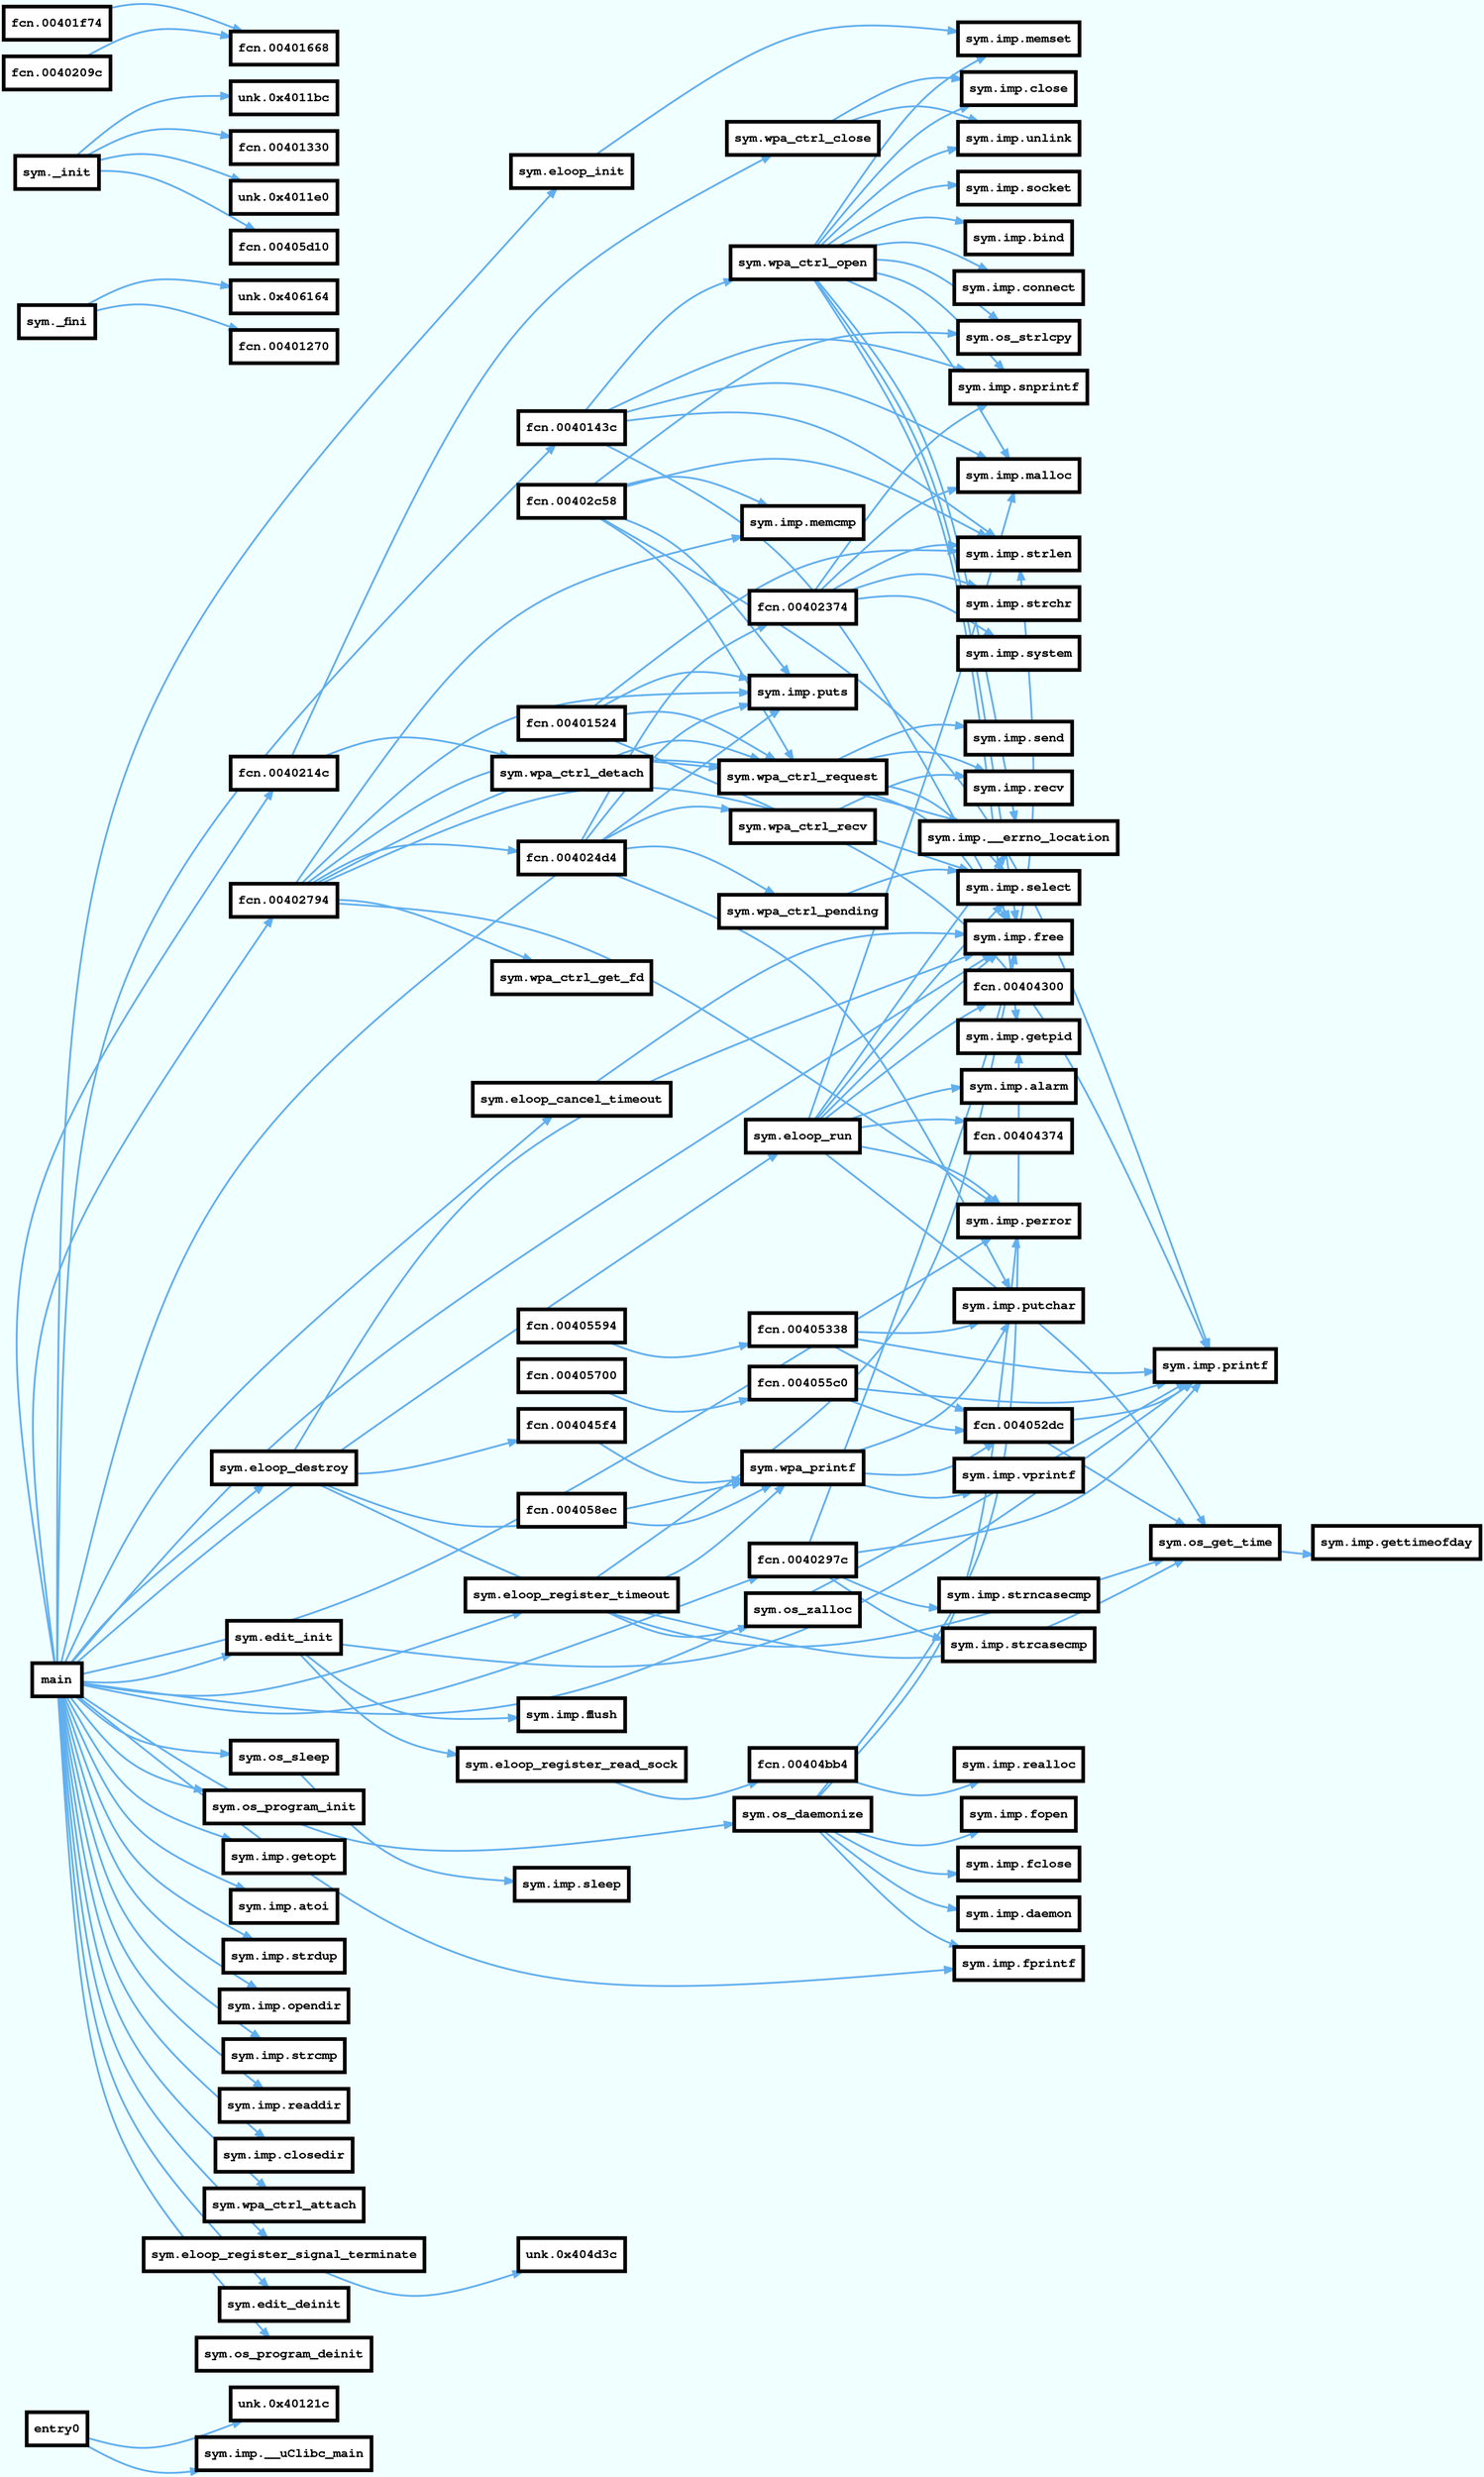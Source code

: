 digraph code {
rankdir=LR;
outputorder=edgesfirst;
graph [bgcolor=azure fontname="Courier" splines="curved"];
node [penwidth=4 fillcolor=white style=filled fontname="Courier Bold" fontsize=14 shape=box];
edge [arrowhead="normal" style=bold weight=2];
  "0x00401210" [label="entry0" URL="entry0/0x00401210"];
  "0x00401210" -> "0x0040121c" [color="#61afef" URL="unk.0x40121c/0x0040121c"];
  "0x0040121c" [label="unk.0x40121c" URL="unk.0x40121c/0x0040121c"];
  "0x00401210" -> "0x00405fd0" [color="#61afef" URL="sym.imp.__uClibc_main/0x00405fd0"];
  "0x00405fd0" [label="sym.imp.__uClibc_main" URL="sym.imp.__uClibc_main/0x00405fd0"];
  "0x0040523c" [label="sym.eloop_init" URL="sym.eloop_init/0x0040523c"];
  "0x0040523c" -> "0x00406030" [color="#61afef" URL="sym.imp.memset/0x00406030"];
  "0x00406030" [label="sym.imp.memset" URL="sym.imp.memset/0x00406030"];
  "0x00403530" [label="sym.wpa_ctrl_recv" URL="sym.wpa_ctrl_recv/0x00403530"];
  "0x00403530" -> "0x00405da0" [color="#61afef" URL="sym.imp.recv/0x00405da0"];
  "0x00405da0" [label="sym.imp.recv" URL="sym.imp.recv/0x00405da0"];
  "0x00404250" [label="sym.os_get_time" URL="sym.os_get_time/0x00404250"];
  "0x00404250" -> "0x00405ff0" [color="#61afef" URL="sym.imp.gettimeofday/0x00405ff0"];
  "0x00405ff0" [label="sym.imp.gettimeofday" URL="sym.imp.gettimeofday/0x00405ff0"];
  "0x00403580" [label="sym.wpa_ctrl_request" URL="sym.wpa_ctrl_request/0x00403580"];
  "0x00403580" -> "0x00405ec0" [color="#61afef" URL="sym.imp.send/0x00405ec0"];
  "0x00405ec0" [label="sym.imp.send" URL="sym.imp.send/0x00405ec0"];
  "0x00403580" -> "0x00406120" [color="#61afef" URL="sym.imp.free/0x00406120"];
  "0x00406120" [label="sym.imp.free" URL="sym.imp.free/0x00406120"];
  "0x00403580" -> "0x00405e80" [color="#61afef" URL="sym.imp.select/0x00405e80"];
  "0x00405e80" [label="sym.imp.select" URL="sym.imp.select/0x00405e80"];
  "0x00403580" -> "0x00405da0" [color="#61afef" URL="sym.imp.recv/0x00405da0"];
  "0x00405da0" [label="sym.imp.recv" URL="sym.imp.recv/0x00405da0"];
  "0x0040572c" [label="sym.wpa_printf" URL="sym.wpa_printf/0x0040572c"];
  "0x0040572c" -> "0x004052dc" [color="#61afef" URL="fcn.004052dc/0x004052dc"];
  "0x004052dc" [label="fcn.004052dc" URL="fcn.004052dc/0x004052dc"];
  "0x0040572c" -> "0x00405f20" [color="#61afef" URL="sym.imp.vprintf/0x00405f20"];
  "0x00405f20" [label="sym.imp.vprintf" URL="sym.imp.vprintf/0x00405f20"];
  "0x0040572c" -> "0x00405d60" [color="#61afef" URL="sym.imp.putchar/0x00405d60"];
  "0x00405d60" [label="sym.imp.putchar" URL="sym.imp.putchar/0x00405d60"];
  "0x004052dc" [label="fcn.004052dc" URL="fcn.004052dc/0x004052dc"];
  "0x004052dc" -> "0x00404250" [color="#61afef" URL="sym.os_get_time/0x00404250"];
  "0x00404250" [label="sym.os_get_time" URL="sym.os_get_time/0x00404250"];
  "0x004052dc" -> "0x00405d80" [color="#61afef" URL="sym.imp.printf/0x00405d80"];
  "0x00405d80" [label="sym.imp.printf" URL="sym.imp.printf/0x00405d80"];
  "0x00405b60" [label="sym.edit_init" URL="sym.edit_init/0x00405b60"];
  "0x00405b60" -> "0x00404d08" [color="#61afef" URL="sym.eloop_register_read_sock/0x00404d08"];
  "0x00404d08" [label="sym.eloop_register_read_sock" URL="sym.eloop_register_read_sock/0x00404d08"];
  "0x00405b60" -> "0x00405d80" [color="#61afef" URL="sym.imp.printf/0x00405d80"];
  "0x00405d80" [label="sym.imp.printf" URL="sym.imp.printf/0x00405d80"];
  "0x00405b60" -> "0x00405ea0" [color="#61afef" URL="sym.imp.fflush/0x00405ea0"];
  "0x00405ea0" [label="sym.imp.fflush" URL="sym.imp.fflush/0x00405ea0"];
  "0x004046b0" [label="sym.eloop_destroy" URL="sym.eloop_destroy/0x004046b0"];
  "0x004046b0" -> "0x00404250" [color="#61afef" URL="sym.os_get_time/0x00404250"];
  "0x00404250" [label="sym.os_get_time" URL="sym.os_get_time/0x00404250"];
  "0x004046b0" -> "0x0040572c" [color="#61afef" URL="sym.wpa_printf/0x0040572c"];
  "0x0040572c" [label="sym.wpa_printf" URL="sym.wpa_printf/0x0040572c"];
  "0x004046b0" -> "0x00406120" [color="#61afef" URL="sym.imp.free/0x00406120"];
  "0x00406120" [label="sym.imp.free" URL="sym.imp.free/0x00406120"];
  "0x004046b0" -> "0x004045f4" [color="#61afef" URL="fcn.004045f4/0x004045f4"];
  "0x004045f4" [label="fcn.004045f4" URL="fcn.004045f4/0x004045f4"];
  "0x004042a0" [label="sym.os_sleep" URL="sym.os_sleep/0x004042a0"];
  "0x004042a0" -> "0x00405e50" [color="#61afef" URL="sym.imp.sleep/0x00405e50"];
  "0x00405e50" [label="sym.imp.sleep" URL="sym.imp.sleep/0x00405e50"];
  "0x00404500" [label="sym.eloop_cancel_timeout" URL="sym.eloop_cancel_timeout/0x00404500"];
  "0x00404500" -> "0x00406120" [color="#61afef" URL="sym.imp.free/0x00406120"];
  "0x00406120" [label="sym.imp.free" URL="sym.imp.free/0x00406120"];
  "0x00406140" [label="sym._fini" URL="sym._fini/0x00406140"];
  "0x00406140" -> "0x00406164" [color="#61afef" URL="unk.0x406164/0x00406164"];
  "0x00406164" [label="unk.0x406164" URL="unk.0x406164/0x00406164"];
  "0x00406140" -> "0x00401270" [color="#61afef" URL="fcn.00401270/0x00401270"];
  "0x00401270" [label="fcn.00401270" URL="fcn.00401270/0x00401270"];
  "0x00402eb0" [label="main" URL="main/0x00402eb0"];
  "0x00402eb0" -> "0x00403ab0" [color="#61afef" URL="sym.os_program_init/0x00403ab0"];
  "0x00403ab0" [label="sym.os_program_init" URL="sym.os_program_init/0x00403ab0"];
  "0x00402eb0" -> "0x00406010" [color="#61afef" URL="sym.imp.getopt/0x00406010"];
  "0x00406010" [label="sym.imp.getopt" URL="sym.imp.getopt/0x00406010"];
  "0x00402eb0" -> "0x004060b0" [color="#61afef" URL="sym.imp.atoi/0x004060b0"];
  "0x004060b0" [label="sym.imp.atoi" URL="sym.imp.atoi/0x004060b0"];
  "0x00402eb0" -> "0x00405f00" [color="#61afef" URL="sym.imp.fprintf/0x00405f00"];
  "0x00405f00" [label="sym.imp.fprintf" URL="sym.imp.fprintf/0x00405f00"];
  "0x00402eb0" -> "0x00405e20" [color="#61afef" URL="sym.imp.puts/0x00405e20"];
  "0x00405e20" [label="sym.imp.puts" URL="sym.imp.puts/0x00405e20"];
  "0x00402eb0" -> "0x00406120" [color="#61afef" URL="sym.imp.free/0x00406120"];
  "0x00406120" [label="sym.imp.free" URL="sym.imp.free/0x00406120"];
  "0x00402eb0" -> "0x00405fe0" [color="#61afef" URL="sym.imp.strdup/0x00405fe0"];
  "0x00405fe0" [label="sym.imp.strdup" URL="sym.imp.strdup/0x00405fe0"];
  "0x00402eb0" -> "0x00405d80" [color="#61afef" URL="sym.imp.printf/0x00405d80"];
  "0x00405d80" [label="sym.imp.printf" URL="sym.imp.printf/0x00405d80"];
  "0x00402eb0" -> "0x0040523c" [color="#61afef" URL="sym.eloop_init/0x0040523c"];
  "0x0040523c" [label="sym.eloop_init" URL="sym.eloop_init/0x0040523c"];
  "0x00402eb0" -> "0x00406060" [color="#61afef" URL="sym.imp.opendir/0x00406060"];
  "0x00406060" [label="sym.imp.opendir" URL="sym.imp.opendir/0x00406060"];
  "0x00402eb0" -> "0x00406070" [color="#61afef" URL="sym.imp.strcmp/0x00406070"];
  "0x00406070" [label="sym.imp.strcmp" URL="sym.imp.strcmp/0x00406070"];
  "0x00402eb0" -> "0x00405e90" [color="#61afef" URL="sym.imp.readdir/0x00405e90"];
  "0x00405e90" [label="sym.imp.readdir" URL="sym.imp.readdir/0x00405e90"];
  "0x00402eb0" -> "0x00406100" [color="#61afef" URL="sym.imp.closedir/0x00406100"];
  "0x00406100" [label="sym.imp.closedir" URL="sym.imp.closedir/0x00406100"];
  "0x00402eb0" -> "0x0040143c" [color="#61afef" URL="fcn.0040143c/0x0040143c"];
  "0x0040143c" [label="fcn.0040143c" URL="fcn.0040143c/0x0040143c"];
  "0x00402eb0" -> "0x00405e10" [color="#61afef" URL="sym.imp.perror/0x00405e10"];
  "0x00405e10" [label="sym.imp.perror" URL="sym.imp.perror/0x00405e10"];
  "0x00402eb0" -> "0x004042a0" [color="#61afef" URL="sym.os_sleep/0x004042a0"];
  "0x004042a0" [label="sym.os_sleep" URL="sym.os_sleep/0x004042a0"];
  "0x00402eb0" -> "0x004037f8" [color="#61afef" URL="sym.wpa_ctrl_attach/0x004037f8"];
  "0x004037f8" [label="sym.wpa_ctrl_attach" URL="sym.wpa_ctrl_attach/0x004037f8"];
  "0x00402eb0" -> "0x00403f58" [color="#61afef" URL="sym.os_daemonize/0x00403f58"];
  "0x00403f58" [label="sym.os_daemonize" URL="sym.os_daemonize/0x00403f58"];
  "0x00402eb0" -> "0x00404e14" [color="#61afef" URL="sym.eloop_register_signal_terminate/0x00404e14"];
  "0x00404e14" [label="sym.eloop_register_signal_terminate" URL="sym.eloop_register_signal_terminate/0x00404e14"];
  "0x00402eb0" -> "0x00405b60" [color="#61afef" URL="sym.edit_init/0x00405b60"];
  "0x00405b60" [label="sym.edit_init" URL="sym.edit_init/0x00405b60"];
  "0x00402eb0" -> "0x00404f88" [color="#61afef" URL="sym.eloop_register_timeout/0x00404f88"];
  "0x00404f88" [label="sym.eloop_register_timeout" URL="sym.eloop_register_timeout/0x00404f88"];
  "0x00402eb0" -> "0x004047f8" [color="#61afef" URL="sym.eloop_run/0x004047f8"];
  "0x004047f8" [label="sym.eloop_run" URL="sym.eloop_run/0x004047f8"];
  "0x00402eb0" -> "0x00405b4c" [color="#61afef" URL="sym.edit_deinit/0x00405b4c"];
  "0x00405b4c" [label="sym.edit_deinit" URL="sym.edit_deinit/0x00405b4c"];
  "0x00402eb0" -> "0x00404500" [color="#61afef" URL="sym.eloop_cancel_timeout/0x00404500"];
  "0x00404500" [label="sym.eloop_cancel_timeout" URL="sym.eloop_cancel_timeout/0x00404500"];
  "0x00402eb0" -> "0x00402794" [color="#61afef" URL="fcn.00402794/0x00402794"];
  "0x00402794" [label="fcn.00402794" URL="fcn.00402794/0x00402794"];
  "0x00402eb0" -> "0x0040297c" [color="#61afef" URL="fcn.0040297c/0x0040297c"];
  "0x0040297c" [label="fcn.0040297c" URL="fcn.0040297c/0x0040297c"];
  "0x00402eb0" -> "0x004046b0" [color="#61afef" URL="sym.eloop_destroy/0x004046b0"];
  "0x004046b0" [label="sym.eloop_destroy" URL="sym.eloop_destroy/0x004046b0"];
  "0x00402eb0" -> "0x0040214c" [color="#61afef" URL="fcn.0040214c/0x0040214c"];
  "0x0040214c" [label="fcn.0040214c" URL="fcn.0040214c/0x0040214c"];
  "0x00402eb0" -> "0x00403ab8" [color="#61afef" URL="sym.os_program_deinit/0x00403ab8"];
  "0x00403ab8" [label="sym.os_program_deinit" URL="sym.os_program_deinit/0x00403ab8"];
  "0x004037f0" [label="sym.wpa_ctrl_detach" URL="sym.wpa_ctrl_detach/0x004037f0"];
  "0x004037f0" -> "0x00403580" [color="#61afef" URL="sym.wpa_ctrl_request/0x00403580"];
  "0x00403580" [label="sym.wpa_ctrl_request" URL="sym.wpa_ctrl_request/0x00403580"];
  "0x00404d08" [label="sym.eloop_register_read_sock" URL="sym.eloop_register_read_sock/0x00404d08"];
  "0x00404d08" -> "0x00404bb4" [color="#61afef" URL="fcn.00404bb4/0x00404bb4"];
  "0x00404bb4" [label="fcn.00404bb4" URL="fcn.00404bb4/0x00404bb4"];
  "0x00404bb4" [label="fcn.00404bb4" URL="fcn.00404bb4/0x00404bb4"];
  "0x00404bb4" -> "0x00405fa0" [color="#61afef" URL="sym.imp.realloc/0x00405fa0"];
  "0x00405fa0" [label="sym.imp.realloc" URL="sym.imp.realloc/0x00405fa0"];
  "0x00403870" [label="sym.wpa_ctrl_open" URL="sym.wpa_ctrl_open/0x00403870"];
  "0x00403870" -> "0x00405e40" [color="#61afef" URL="sym.imp.malloc/0x00405e40"];
  "0x00405e40" [label="sym.imp.malloc" URL="sym.imp.malloc/0x00405e40"];
  "0x00403870" -> "0x00406030" [color="#61afef" URL="sym.imp.memset/0x00406030"];
  "0x00406030" [label="sym.imp.memset" URL="sym.imp.memset/0x00406030"];
  "0x00403870" -> "0x00405e70" [color="#61afef" URL="sym.imp.socket/0x00405e70"];
  "0x00405e70" [label="sym.imp.socket" URL="sym.imp.socket/0x00405e70"];
  "0x00403870" -> "0x00405df0" [color="#61afef" URL="sym.imp.getpid/0x00405df0"];
  "0x00405df0" [label="sym.imp.getpid" URL="sym.imp.getpid/0x00405df0"];
  "0x00403870" -> "0x00405dd0" [color="#61afef" URL="sym.imp.snprintf/0x00405dd0"];
  "0x00405dd0" [label="sym.imp.snprintf" URL="sym.imp.snprintf/0x00405dd0"];
  "0x00403870" -> "0x00405f10" [color="#61afef" URL="sym.imp.bind/0x00405f10"];
  "0x00405f10" [label="sym.imp.bind" URL="sym.imp.bind/0x00405f10"];
  "0x00403870" -> "0x00406090" [color="#61afef" URL="sym.imp.__errno_location/0x00406090"];
  "0x00406090" [label="sym.imp.__errno_location" URL="sym.imp.__errno_location/0x00406090"];
  "0x00403870" -> "0x00405f70" [color="#61afef" URL="sym.imp.unlink/0x00405f70"];
  "0x00405f70" [label="sym.imp.unlink" URL="sym.imp.unlink/0x00405f70"];
  "0x00403870" -> "0x00403ac0" [color="#61afef" URL="sym.os_strlcpy/0x00403ac0"];
  "0x00403ac0" [label="sym.os_strlcpy" URL="sym.os_strlcpy/0x00403ac0"];
  "0x00403870" -> "0x00405db0" [color="#61afef" URL="sym.imp.connect/0x00405db0"];
  "0x00405db0" [label="sym.imp.connect" URL="sym.imp.connect/0x00405db0"];
  "0x00403870" -> "0x00406110" [color="#61afef" URL="sym.imp.close/0x00406110"];
  "0x00406110" [label="sym.imp.close" URL="sym.imp.close/0x00406110"];
  "0x00403870" -> "0x00406120" [color="#61afef" URL="sym.imp.free/0x00406120"];
  "0x00406120" [label="sym.imp.free" URL="sym.imp.free/0x00406120"];
  "0x00403478" [label="sym.wpa_ctrl_pending" URL="sym.wpa_ctrl_pending/0x00403478"];
  "0x00403478" -> "0x00405e80" [color="#61afef" URL="sym.imp.select/0x00405e80"];
  "0x00405e80" [label="sym.imp.select" URL="sym.imp.select/0x00405e80"];
  "0x00404f88" [label="sym.eloop_register_timeout" URL="sym.eloop_register_timeout/0x00404f88"];
  "0x00404f88" -> "0x00403b14" [color="#61afef" URL="sym.os_zalloc/0x00403b14"];
  "0x00403b14" [label="sym.os_zalloc" URL="sym.os_zalloc/0x00403b14"];
  "0x00404f88" -> "0x00404250" [color="#61afef" URL="sym.os_get_time/0x00404250"];
  "0x00404250" [label="sym.os_get_time" URL="sym.os_get_time/0x00404250"];
  "0x00404f88" -> "0x00406120" [color="#61afef" URL="sym.imp.free/0x00406120"];
  "0x00406120" [label="sym.imp.free" URL="sym.imp.free/0x00406120"];
  "0x00404f88" -> "0x0040572c" [color="#61afef" URL="sym.wpa_printf/0x0040572c"];
  "0x0040572c" [label="sym.wpa_printf" URL="sym.wpa_printf/0x0040572c"];
  "0x00401198" [label="sym._init" URL="sym._init/0x00401198"];
  "0x00401198" -> "0x004011bc" [color="#61afef" URL="unk.0x4011bc/0x004011bc"];
  "0x004011bc" [label="unk.0x4011bc" URL="unk.0x4011bc/0x004011bc"];
  "0x00401198" -> "0x00401330" [color="#61afef" URL="fcn.00401330/0x00401330"];
  "0x00401330" [label="fcn.00401330" URL="fcn.00401330/0x00401330"];
  "0x00401198" -> "0x004011e0" [color="#61afef" URL="unk.0x4011e0/0x004011e0"];
  "0x004011e0" [label="unk.0x4011e0" URL="unk.0x4011e0/0x004011e0"];
  "0x00401198" -> "0x00405d10" [color="#61afef" URL="fcn.00405d10/0x00405d10"];
  "0x00405d10" [label="fcn.00405d10" URL="fcn.00405d10/0x00405d10"];
  "0x004047f8" [label="sym.eloop_run" URL="sym.eloop_run/0x004047f8"];
  "0x004047f8" -> "0x00405e40" [color="#61afef" URL="sym.imp.malloc/0x00405e40"];
  "0x00405e40" [label="sym.imp.malloc" URL="sym.imp.malloc/0x00405e40"];
  "0x004047f8" -> "0x00404250" [color="#61afef" URL="sym.os_get_time/0x00404250"];
  "0x00404250" [label="sym.os_get_time" URL="sym.os_get_time/0x00404250"];
  "0x004047f8" -> "0x00404300" [color="#61afef" URL="fcn.00404300/0x00404300"];
  "0x00404300" [label="fcn.00404300" URL="fcn.00404300/0x00404300"];
  "0x004047f8" -> "0x00405e80" [color="#61afef" URL="sym.imp.select/0x00405e80"];
  "0x00405e80" [label="sym.imp.select" URL="sym.imp.select/0x00405e80"];
  "0x004047f8" -> "0x00406090" [color="#61afef" URL="sym.imp.__errno_location/0x00406090"];
  "0x00406090" [label="sym.imp.__errno_location" URL="sym.imp.__errno_location/0x00406090"];
  "0x004047f8" -> "0x00405e10" [color="#61afef" URL="sym.imp.perror/0x00405e10"];
  "0x00405e10" [label="sym.imp.perror" URL="sym.imp.perror/0x00405e10"];
  "0x004047f8" -> "0x00405ed0" [color="#61afef" URL="sym.imp.alarm/0x00405ed0"];
  "0x00405ed0" [label="sym.imp.alarm" URL="sym.imp.alarm/0x00405ed0"];
  "0x004047f8" -> "0x00406120" [color="#61afef" URL="sym.imp.free/0x00406120"];
  "0x00406120" [label="sym.imp.free" URL="sym.imp.free/0x00406120"];
  "0x004047f8" -> "0x00404374" [color="#61afef" URL="fcn.00404374/0x00404374"];
  "0x00404374" [label="fcn.00404374" URL="fcn.00404374/0x00404374"];
  "0x00403f58" [label="sym.os_daemonize" URL="sym.os_daemonize/0x00403f58"];
  "0x00403f58" -> "0x004060d0" [color="#61afef" URL="sym.imp.daemon/0x004060d0"];
  "0x004060d0" [label="sym.imp.daemon" URL="sym.imp.daemon/0x004060d0"];
  "0x00403f58" -> "0x00405e10" [color="#61afef" URL="sym.imp.perror/0x00405e10"];
  "0x00405e10" [label="sym.imp.perror" URL="sym.imp.perror/0x00405e10"];
  "0x00403f58" -> "0x00406000" [color="#61afef" URL="sym.imp.fopen/0x00406000"];
  "0x00406000" [label="sym.imp.fopen" URL="sym.imp.fopen/0x00406000"];
  "0x00403f58" -> "0x00405df0" [color="#61afef" URL="sym.imp.getpid/0x00405df0"];
  "0x00405df0" [label="sym.imp.getpid" URL="sym.imp.getpid/0x00405df0"];
  "0x00403f58" -> "0x00405f00" [color="#61afef" URL="sym.imp.fprintf/0x00405f00"];
  "0x00405f00" [label="sym.imp.fprintf" URL="sym.imp.fprintf/0x00405f00"];
  "0x00403f58" -> "0x00406050" [color="#61afef" URL="sym.imp.fclose/0x00406050"];
  "0x00406050" [label="sym.imp.fclose" URL="sym.imp.fclose/0x00406050"];
  "0x00404e14" [label="sym.eloop_register_signal_terminate" URL="sym.eloop_register_signal_terminate/0x00404e14"];
  "0x00404e14" -> "0x00404d3c" [color="#61afef" URL="unk.0x404d3c/0x00404d3c"];
  "0x00404d3c" [label="unk.0x404d3c" URL="unk.0x404d3c/0x00404d3c"];
  "0x00403800" [label="sym.wpa_ctrl_close" URL="sym.wpa_ctrl_close/0x00403800"];
  "0x00403800" -> "0x00405f70" [color="#61afef" URL="sym.imp.unlink/0x00405f70"];
  "0x00405f70" [label="sym.imp.unlink" URL="sym.imp.unlink/0x00405f70"];
  "0x00403800" -> "0x00406110" [color="#61afef" URL="sym.imp.close/0x00406110"];
  "0x00406110" [label="sym.imp.close" URL="sym.imp.close/0x00406110"];
  "0x0040214c" [label="fcn.0040214c" URL="fcn.0040214c/0x0040214c"];
  "0x0040214c" -> "0x004037f0" [color="#61afef" URL="sym.wpa_ctrl_detach/0x004037f0"];
  "0x004037f0" [label="sym.wpa_ctrl_detach" URL="sym.wpa_ctrl_detach/0x004037f0"];
  "0x0040214c" -> "0x00403800" [color="#61afef" URL="sym.wpa_ctrl_close/0x00403800"];
  "0x00403800" [label="sym.wpa_ctrl_close" URL="sym.wpa_ctrl_close/0x00403800"];
  "0x0040143c" [label="fcn.0040143c" URL="fcn.0040143c/0x0040143c"];
  "0x0040143c" -> "0x004060e0" [color="#61afef" URL="sym.imp.strlen/0x004060e0"];
  "0x004060e0" [label="sym.imp.strlen" URL="sym.imp.strlen/0x004060e0"];
  "0x0040143c" -> "0x00405e40" [color="#61afef" URL="sym.imp.malloc/0x00405e40"];
  "0x00405e40" [label="sym.imp.malloc" URL="sym.imp.malloc/0x00405e40"];
  "0x0040143c" -> "0x00405dd0" [color="#61afef" URL="sym.imp.snprintf/0x00405dd0"];
  "0x00405dd0" [label="sym.imp.snprintf" URL="sym.imp.snprintf/0x00405dd0"];
  "0x0040143c" -> "0x00403870" [color="#61afef" URL="sym.wpa_ctrl_open/0x00403870"];
  "0x00403870" [label="sym.wpa_ctrl_open" URL="sym.wpa_ctrl_open/0x00403870"];
  "0x0040143c" -> "0x00406120" [color="#61afef" URL="sym.imp.free/0x00406120"];
  "0x00406120" [label="sym.imp.free" URL="sym.imp.free/0x00406120"];
  "0x00402374" [label="fcn.00402374" URL="fcn.00402374/0x00402374"];
  "0x00402374" -> "0x004060f0" [color="#61afef" URL="sym.imp.strchr/0x004060f0"];
  "0x004060f0" [label="sym.imp.strchr" URL="sym.imp.strchr/0x004060f0"];
  "0x00402374" -> "0x004060e0" [color="#61afef" URL="sym.imp.strlen/0x004060e0"];
  "0x004060e0" [label="sym.imp.strlen" URL="sym.imp.strlen/0x004060e0"];
  "0x00402374" -> "0x00405e40" [color="#61afef" URL="sym.imp.malloc/0x00405e40"];
  "0x00405e40" [label="sym.imp.malloc" URL="sym.imp.malloc/0x00405e40"];
  "0x00402374" -> "0x00405dd0" [color="#61afef" URL="sym.imp.snprintf/0x00405dd0"];
  "0x00405dd0" [label="sym.imp.snprintf" URL="sym.imp.snprintf/0x00405dd0"];
  "0x00402374" -> "0x00405e30" [color="#61afef" URL="sym.imp.system/0x00405e30"];
  "0x00405e30" [label="sym.imp.system" URL="sym.imp.system/0x00405e30"];
  "0x00401524" [label="fcn.00401524" URL="fcn.00401524/0x00401524"];
  "0x00401524" -> "0x00405e20" [color="#61afef" URL="sym.imp.puts/0x00405e20"];
  "0x00405e20" [label="sym.imp.puts" URL="sym.imp.puts/0x00405e20"];
  "0x00401524" -> "0x004060e0" [color="#61afef" URL="sym.imp.strlen/0x004060e0"];
  "0x004060e0" [label="sym.imp.strlen" URL="sym.imp.strlen/0x004060e0"];
  "0x00401524" -> "0x00403580" [color="#61afef" URL="sym.wpa_ctrl_request/0x00403580"];
  "0x00403580" [label="sym.wpa_ctrl_request" URL="sym.wpa_ctrl_request/0x00403580"];
  "0x00401524" -> "0x00405d80" [color="#61afef" URL="sym.imp.printf/0x00405d80"];
  "0x00405d80" [label="sym.imp.printf" URL="sym.imp.printf/0x00405d80"];
  "0x004024d4" [label="fcn.004024d4" URL="fcn.004024d4/0x004024d4"];
  "0x004024d4" -> "0x00403530" [color="#61afef" URL="sym.wpa_ctrl_recv/0x00403530"];
  "0x00403530" [label="sym.wpa_ctrl_recv" URL="sym.wpa_ctrl_recv/0x00403530"];
  "0x004024d4" -> "0x00402374" [color="#61afef" URL="fcn.00402374/0x00402374"];
  "0x00402374" [label="fcn.00402374" URL="fcn.00402374/0x00402374"];
  "0x004024d4" -> "0x00405d60" [color="#61afef" URL="sym.imp.putchar/0x00405d60"];
  "0x00405d60" [label="sym.imp.putchar" URL="sym.imp.putchar/0x00405d60"];
  "0x004024d4" -> "0x00405e20" [color="#61afef" URL="sym.imp.puts/0x00405e20"];
  "0x00405e20" [label="sym.imp.puts" URL="sym.imp.puts/0x00405e20"];
  "0x004024d4" -> "0x00403478" [color="#61afef" URL="sym.wpa_ctrl_pending/0x00403478"];
  "0x00403478" [label="sym.wpa_ctrl_pending" URL="sym.wpa_ctrl_pending/0x00403478"];
  "0x0040297c" [label="fcn.0040297c" URL="fcn.0040297c/0x0040297c"];
  "0x0040297c" -> "0x004060e0" [color="#61afef" URL="sym.imp.strlen/0x004060e0"];
  "0x004060e0" [label="sym.imp.strlen" URL="sym.imp.strlen/0x004060e0"];
  "0x0040297c" -> "0x00405eb0" [color="#61afef" URL="sym.imp.strncasecmp/0x00405eb0"];
  "0x00405eb0" [label="sym.imp.strncasecmp" URL="sym.imp.strncasecmp/0x00405eb0"];
  "0x0040297c" -> "0x00405f90" [color="#61afef" URL="sym.imp.strcasecmp/0x00405f90"];
  "0x00405f90" [label="sym.imp.strcasecmp" URL="sym.imp.strcasecmp/0x00405f90"];
  "0x0040297c" -> "0x00405d80" [color="#61afef" URL="sym.imp.printf/0x00405d80"];
  "0x00405d80" [label="sym.imp.printf" URL="sym.imp.printf/0x00405d80"];
  "0x00402c58" [label="fcn.00402c58" URL="fcn.00402c58/0x00402c58"];
  "0x00402c58" -> "0x00405e20" [color="#61afef" URL="sym.imp.puts/0x00405e20"];
  "0x00405e20" [label="sym.imp.puts" URL="sym.imp.puts/0x00405e20"];
  "0x00402c58" -> "0x004060e0" [color="#61afef" URL="sym.imp.strlen/0x004060e0"];
  "0x004060e0" [label="sym.imp.strlen" URL="sym.imp.strlen/0x004060e0"];
  "0x00402c58" -> "0x00403580" [color="#61afef" URL="sym.wpa_ctrl_request/0x00403580"];
  "0x00403580" [label="sym.wpa_ctrl_request" URL="sym.wpa_ctrl_request/0x00403580"];
  "0x00402c58" -> "0x00405d80" [color="#61afef" URL="sym.imp.printf/0x00405d80"];
  "0x00405d80" [label="sym.imp.printf" URL="sym.imp.printf/0x00405d80"];
  "0x00402c58" -> "0x00405fb0" [color="#61afef" URL="sym.imp.memcmp/0x00405fb0"];
  "0x00405fb0" [label="sym.imp.memcmp" URL="sym.imp.memcmp/0x00405fb0"];
  "0x00402c58" -> "0x00403ac0" [color="#61afef" URL="sym.os_strlcpy/0x00403ac0"];
  "0x00403ac0" [label="sym.os_strlcpy" URL="sym.os_strlcpy/0x00403ac0"];
  "0x00402794" [label="fcn.00402794" URL="fcn.00402794/0x00402794"];
  "0x00402794" -> "0x00403470" [color="#61afef" URL="sym.wpa_ctrl_get_fd/0x00403470"];
  "0x00403470" [label="sym.wpa_ctrl_get_fd" URL="sym.wpa_ctrl_get_fd/0x00403470"];
  "0x00402794" -> "0x00405e80" [color="#61afef" URL="sym.imp.select/0x00405e80"];
  "0x00405e80" [label="sym.imp.select" URL="sym.imp.select/0x00405e80"];
  "0x00402794" -> "0x00406090" [color="#61afef" URL="sym.imp.__errno_location/0x00406090"];
  "0x00406090" [label="sym.imp.__errno_location" URL="sym.imp.__errno_location/0x00406090"];
  "0x00402794" -> "0x00405e10" [color="#61afef" URL="sym.imp.perror/0x00405e10"];
  "0x00405e10" [label="sym.imp.perror" URL="sym.imp.perror/0x00405e10"];
  "0x00402794" -> "0x004024d4" [color="#61afef" URL="fcn.004024d4/0x004024d4"];
  "0x004024d4" [label="fcn.004024d4" URL="fcn.004024d4/0x004024d4"];
  "0x00402794" -> "0x00403580" [color="#61afef" URL="sym.wpa_ctrl_request/0x00403580"];
  "0x00403580" [label="sym.wpa_ctrl_request" URL="sym.wpa_ctrl_request/0x00403580"];
  "0x00402794" -> "0x00405fb0" [color="#61afef" URL="sym.imp.memcmp/0x00405fb0"];
  "0x00405fb0" [label="sym.imp.memcmp" URL="sym.imp.memcmp/0x00405fb0"];
  "0x00402794" -> "0x00405e20" [color="#61afef" URL="sym.imp.puts/0x00405e20"];
  "0x00405e20" [label="sym.imp.puts" URL="sym.imp.puts/0x00405e20"];
  "0x004045f4" [label="fcn.004045f4" URL="fcn.004045f4/0x004045f4"];
  "0x004045f4" -> "0x0040572c" [color="#61afef" URL="sym.wpa_printf/0x0040572c"];
  "0x0040572c" [label="sym.wpa_printf" URL="sym.wpa_printf/0x0040572c"];
  "0x00405338" [label="fcn.00405338" URL="fcn.00405338/0x00405338"];
  "0x00405338" -> "0x004052dc" [color="#61afef" URL="fcn.004052dc/0x004052dc"];
  "0x004052dc" [label="fcn.004052dc" URL="fcn.004052dc/0x004052dc"];
  "0x00405338" -> "0x00405d80" [color="#61afef" URL="sym.imp.printf/0x00405d80"];
  "0x00405d80" [label="sym.imp.printf" URL="sym.imp.printf/0x00405d80"];
  "0x00405338" -> "0x00405d60" [color="#61afef" URL="sym.imp.putchar/0x00405d60"];
  "0x00405d60" [label="sym.imp.putchar" URL="sym.imp.putchar/0x00405d60"];
  "0x004055c0" [label="fcn.004055c0" URL="fcn.004055c0/0x004055c0"];
  "0x004055c0" -> "0x004052dc" [color="#61afef" URL="fcn.004052dc/0x004052dc"];
  "0x004052dc" [label="fcn.004052dc" URL="fcn.004052dc/0x004052dc"];
  "0x004055c0" -> "0x00405d80" [color="#61afef" URL="sym.imp.printf/0x00405d80"];
  "0x00405d80" [label="sym.imp.printf" URL="sym.imp.printf/0x00405d80"];
  "0x00401f74" [label="fcn.00401f74" URL="fcn.00401f74/0x00401f74"];
  "0x00401f74" -> "0x00401668" [color="#61afef" URL="fcn.00401668/0x00401668"];
  "0x00401668" [label="fcn.00401668" URL="fcn.00401668/0x00401668"];
  "0x0040209c" [label="fcn.0040209c" URL="fcn.0040209c/0x0040209c"];
  "0x0040209c" -> "0x00401668" [color="#61afef" URL="fcn.00401668/0x00401668"];
  "0x00401668" [label="fcn.00401668" URL="fcn.00401668/0x00401668"];
  "0x00405594" [label="fcn.00405594" URL="fcn.00405594/0x00405594"];
  "0x00405594" -> "0x00405338" [color="#61afef" URL="fcn.00405338/0x00405338"];
  "0x00405338" [label="fcn.00405338" URL="fcn.00405338/0x00405338"];
  "0x00405700" [label="fcn.00405700" URL="fcn.00405700/0x00405700"];
  "0x00405700" -> "0x004055c0" [color="#61afef" URL="fcn.004055c0/0x004055c0"];
  "0x004055c0" [label="fcn.004055c0" URL="fcn.004055c0/0x004055c0"];
  "0x004058ec" [label="fcn.004058ec" URL="fcn.004058ec/0x004058ec"];
  "0x004058ec" -> "0x0040572c" [color="#61afef" URL="sym.wpa_printf/0x0040572c"];
  "0x0040572c" [label="sym.wpa_printf" URL="sym.wpa_printf/0x0040572c"];
}
digraph code {
rankdir=LR;
outputorder=edgesfirst;
graph [bgcolor=azure fontname="Courier" splines="curved"];
node [penwidth=4 fillcolor=white style=filled fontname="Courier Bold" fontsize=14 shape=box];
edge [arrowhead="normal" style=bold weight=2];
  "0x00401210" [label="entry0" URL="entry0/0x00401210"];
  "0x00401210" -> "0x0040121c" [color="#61afef" URL="unk.0x40121c/0x0040121c"];
  "0x0040121c" [label="unk.0x40121c" URL="unk.0x40121c/0x0040121c"];
  "0x00401210" -> "0x00405fd0" [color="#61afef" URL="sym.imp.__uClibc_main/0x00405fd0"];
  "0x00405fd0" [label="sym.imp.__uClibc_main" URL="sym.imp.__uClibc_main/0x00405fd0"];
  "0x0040523c" [label="sym.eloop_init" URL="sym.eloop_init/0x0040523c"];
  "0x0040523c" -> "0x00406030" [color="#61afef" URL="sym.imp.memset/0x00406030"];
  "0x00406030" [label="sym.imp.memset" URL="sym.imp.memset/0x00406030"];
  "0x00403530" [label="sym.wpa_ctrl_recv" URL="sym.wpa_ctrl_recv/0x00403530"];
  "0x00403530" -> "0x00405da0" [color="#61afef" URL="sym.imp.recv/0x00405da0"];
  "0x00405da0" [label="sym.imp.recv" URL="sym.imp.recv/0x00405da0"];
  "0x00404250" [label="sym.os_get_time" URL="sym.os_get_time/0x00404250"];
  "0x00404250" -> "0x00405ff0" [color="#61afef" URL="sym.imp.gettimeofday/0x00405ff0"];
  "0x00405ff0" [label="sym.imp.gettimeofday" URL="sym.imp.gettimeofday/0x00405ff0"];
  "0x00403580" [label="sym.wpa_ctrl_request" URL="sym.wpa_ctrl_request/0x00403580"];
  "0x00403580" -> "0x00405ec0" [color="#61afef" URL="sym.imp.send/0x00405ec0"];
  "0x00405ec0" [label="sym.imp.send" URL="sym.imp.send/0x00405ec0"];
  "0x00403580" -> "0x00406120" [color="#61afef" URL="sym.imp.free/0x00406120"];
  "0x00406120" [label="sym.imp.free" URL="sym.imp.free/0x00406120"];
  "0x00403580" -> "0x00405e80" [color="#61afef" URL="sym.imp.select/0x00405e80"];
  "0x00405e80" [label="sym.imp.select" URL="sym.imp.select/0x00405e80"];
  "0x00403580" -> "0x00405da0" [color="#61afef" URL="sym.imp.recv/0x00405da0"];
  "0x00405da0" [label="sym.imp.recv" URL="sym.imp.recv/0x00405da0"];
  "0x0040572c" [label="sym.wpa_printf" URL="sym.wpa_printf/0x0040572c"];
  "0x0040572c" -> "0x004052dc" [color="#61afef" URL="fcn.004052dc/0x004052dc"];
  "0x004052dc" [label="fcn.004052dc" URL="fcn.004052dc/0x004052dc"];
  "0x0040572c" -> "0x00405f20" [color="#61afef" URL="sym.imp.vprintf/0x00405f20"];
  "0x00405f20" [label="sym.imp.vprintf" URL="sym.imp.vprintf/0x00405f20"];
  "0x0040572c" -> "0x00405d60" [color="#61afef" URL="sym.imp.putchar/0x00405d60"];
  "0x00405d60" [label="sym.imp.putchar" URL="sym.imp.putchar/0x00405d60"];
  "0x004052dc" [label="fcn.004052dc" URL="fcn.004052dc/0x004052dc"];
  "0x004052dc" -> "0x00404250" [color="#61afef" URL="sym.os_get_time/0x00404250"];
  "0x00404250" [label="sym.os_get_time" URL="sym.os_get_time/0x00404250"];
  "0x004052dc" -> "0x00405d80" [color="#61afef" URL="sym.imp.printf/0x00405d80"];
  "0x00405d80" [label="sym.imp.printf" URL="sym.imp.printf/0x00405d80"];
  "0x00405b60" [label="sym.edit_init" URL="sym.edit_init/0x00405b60"];
  "0x00405b60" -> "0x00404d08" [color="#61afef" URL="sym.eloop_register_read_sock/0x00404d08"];
  "0x00404d08" [label="sym.eloop_register_read_sock" URL="sym.eloop_register_read_sock/0x00404d08"];
  "0x00405b60" -> "0x00405d80" [color="#61afef" URL="sym.imp.printf/0x00405d80"];
  "0x00405d80" [label="sym.imp.printf" URL="sym.imp.printf/0x00405d80"];
  "0x00405b60" -> "0x00405ea0" [color="#61afef" URL="sym.imp.fflush/0x00405ea0"];
  "0x00405ea0" [label="sym.imp.fflush" URL="sym.imp.fflush/0x00405ea0"];
  "0x004046b0" [label="sym.eloop_destroy" URL="sym.eloop_destroy/0x004046b0"];
  "0x004046b0" -> "0x00404250" [color="#61afef" URL="sym.os_get_time/0x00404250"];
  "0x00404250" [label="sym.os_get_time" URL="sym.os_get_time/0x00404250"];
  "0x004046b0" -> "0x0040572c" [color="#61afef" URL="sym.wpa_printf/0x0040572c"];
  "0x0040572c" [label="sym.wpa_printf" URL="sym.wpa_printf/0x0040572c"];
  "0x004046b0" -> "0x00406120" [color="#61afef" URL="sym.imp.free/0x00406120"];
  "0x00406120" [label="sym.imp.free" URL="sym.imp.free/0x00406120"];
  "0x004046b0" -> "0x004045f4" [color="#61afef" URL="fcn.004045f4/0x004045f4"];
  "0x004045f4" [label="fcn.004045f4" URL="fcn.004045f4/0x004045f4"];
  "0x004042a0" [label="sym.os_sleep" URL="sym.os_sleep/0x004042a0"];
  "0x004042a0" -> "0x00405e50" [color="#61afef" URL="sym.imp.sleep/0x00405e50"];
  "0x00405e50" [label="sym.imp.sleep" URL="sym.imp.sleep/0x00405e50"];
  "0x00404500" [label="sym.eloop_cancel_timeout" URL="sym.eloop_cancel_timeout/0x00404500"];
  "0x00404500" -> "0x00406120" [color="#61afef" URL="sym.imp.free/0x00406120"];
  "0x00406120" [label="sym.imp.free" URL="sym.imp.free/0x00406120"];
  "0x00406140" [label="sym._fini" URL="sym._fini/0x00406140"];
  "0x00406140" -> "0x00406164" [color="#61afef" URL="unk.0x406164/0x00406164"];
  "0x00406164" [label="unk.0x406164" URL="unk.0x406164/0x00406164"];
  "0x00406140" -> "0x00401270" [color="#61afef" URL="fcn.00401270/0x00401270"];
  "0x00401270" [label="fcn.00401270" URL="fcn.00401270/0x00401270"];
  "0x00402eb0" [label="main" URL="main/0x00402eb0"];
  "0x00402eb0" -> "0x00403ab0" [color="#61afef" URL="sym.os_program_init/0x00403ab0"];
  "0x00403ab0" [label="sym.os_program_init" URL="sym.os_program_init/0x00403ab0"];
  "0x00402eb0" -> "0x00406010" [color="#61afef" URL="sym.imp.getopt/0x00406010"];
  "0x00406010" [label="sym.imp.getopt" URL="sym.imp.getopt/0x00406010"];
  "0x00402eb0" -> "0x004060b0" [color="#61afef" URL="sym.imp.atoi/0x004060b0"];
  "0x004060b0" [label="sym.imp.atoi" URL="sym.imp.atoi/0x004060b0"];
  "0x00402eb0" -> "0x00405f00" [color="#61afef" URL="sym.imp.fprintf/0x00405f00"];
  "0x00405f00" [label="sym.imp.fprintf" URL="sym.imp.fprintf/0x00405f00"];
  "0x00402eb0" -> "0x00405e20" [color="#61afef" URL="sym.imp.puts/0x00405e20"];
  "0x00405e20" [label="sym.imp.puts" URL="sym.imp.puts/0x00405e20"];
  "0x00402eb0" -> "0x00406120" [color="#61afef" URL="sym.imp.free/0x00406120"];
  "0x00406120" [label="sym.imp.free" URL="sym.imp.free/0x00406120"];
  "0x00402eb0" -> "0x00405fe0" [color="#61afef" URL="sym.imp.strdup/0x00405fe0"];
  "0x00405fe0" [label="sym.imp.strdup" URL="sym.imp.strdup/0x00405fe0"];
  "0x00402eb0" -> "0x00405d80" [color="#61afef" URL="sym.imp.printf/0x00405d80"];
  "0x00405d80" [label="sym.imp.printf" URL="sym.imp.printf/0x00405d80"];
  "0x00402eb0" -> "0x0040523c" [color="#61afef" URL="sym.eloop_init/0x0040523c"];
  "0x0040523c" [label="sym.eloop_init" URL="sym.eloop_init/0x0040523c"];
  "0x00402eb0" -> "0x00406060" [color="#61afef" URL="sym.imp.opendir/0x00406060"];
  "0x00406060" [label="sym.imp.opendir" URL="sym.imp.opendir/0x00406060"];
  "0x00402eb0" -> "0x00406070" [color="#61afef" URL="sym.imp.strcmp/0x00406070"];
  "0x00406070" [label="sym.imp.strcmp" URL="sym.imp.strcmp/0x00406070"];
  "0x00402eb0" -> "0x00405e90" [color="#61afef" URL="sym.imp.readdir/0x00405e90"];
  "0x00405e90" [label="sym.imp.readdir" URL="sym.imp.readdir/0x00405e90"];
  "0x00402eb0" -> "0x00406100" [color="#61afef" URL="sym.imp.closedir/0x00406100"];
  "0x00406100" [label="sym.imp.closedir" URL="sym.imp.closedir/0x00406100"];
  "0x00402eb0" -> "0x0040143c" [color="#61afef" URL="fcn.0040143c/0x0040143c"];
  "0x0040143c" [label="fcn.0040143c" URL="fcn.0040143c/0x0040143c"];
  "0x00402eb0" -> "0x00405e10" [color="#61afef" URL="sym.imp.perror/0x00405e10"];
  "0x00405e10" [label="sym.imp.perror" URL="sym.imp.perror/0x00405e10"];
  "0x00402eb0" -> "0x004042a0" [color="#61afef" URL="sym.os_sleep/0x004042a0"];
  "0x004042a0" [label="sym.os_sleep" URL="sym.os_sleep/0x004042a0"];
  "0x00402eb0" -> "0x004037f8" [color="#61afef" URL="sym.wpa_ctrl_attach/0x004037f8"];
  "0x004037f8" [label="sym.wpa_ctrl_attach" URL="sym.wpa_ctrl_attach/0x004037f8"];
  "0x00402eb0" -> "0x00403f58" [color="#61afef" URL="sym.os_daemonize/0x00403f58"];
  "0x00403f58" [label="sym.os_daemonize" URL="sym.os_daemonize/0x00403f58"];
  "0x00402eb0" -> "0x00404e14" [color="#61afef" URL="sym.eloop_register_signal_terminate/0x00404e14"];
  "0x00404e14" [label="sym.eloop_register_signal_terminate" URL="sym.eloop_register_signal_terminate/0x00404e14"];
  "0x00402eb0" -> "0x00405b60" [color="#61afef" URL="sym.edit_init/0x00405b60"];
  "0x00405b60" [label="sym.edit_init" URL="sym.edit_init/0x00405b60"];
  "0x00402eb0" -> "0x00404f88" [color="#61afef" URL="sym.eloop_register_timeout/0x00404f88"];
  "0x00404f88" [label="sym.eloop_register_timeout" URL="sym.eloop_register_timeout/0x00404f88"];
  "0x00402eb0" -> "0x004047f8" [color="#61afef" URL="sym.eloop_run/0x004047f8"];
  "0x004047f8" [label="sym.eloop_run" URL="sym.eloop_run/0x004047f8"];
  "0x00402eb0" -> "0x00405b4c" [color="#61afef" URL="sym.edit_deinit/0x00405b4c"];
  "0x00405b4c" [label="sym.edit_deinit" URL="sym.edit_deinit/0x00405b4c"];
  "0x00402eb0" -> "0x00404500" [color="#61afef" URL="sym.eloop_cancel_timeout/0x00404500"];
  "0x00404500" [label="sym.eloop_cancel_timeout" URL="sym.eloop_cancel_timeout/0x00404500"];
  "0x00402eb0" -> "0x00402794" [color="#61afef" URL="fcn.00402794/0x00402794"];
  "0x00402794" [label="fcn.00402794" URL="fcn.00402794/0x00402794"];
  "0x00402eb0" -> "0x0040297c" [color="#61afef" URL="fcn.0040297c/0x0040297c"];
  "0x0040297c" [label="fcn.0040297c" URL="fcn.0040297c/0x0040297c"];
  "0x00402eb0" -> "0x004046b0" [color="#61afef" URL="sym.eloop_destroy/0x004046b0"];
  "0x004046b0" [label="sym.eloop_destroy" URL="sym.eloop_destroy/0x004046b0"];
  "0x00402eb0" -> "0x0040214c" [color="#61afef" URL="fcn.0040214c/0x0040214c"];
  "0x0040214c" [label="fcn.0040214c" URL="fcn.0040214c/0x0040214c"];
  "0x00402eb0" -> "0x00403ab8" [color="#61afef" URL="sym.os_program_deinit/0x00403ab8"];
  "0x00403ab8" [label="sym.os_program_deinit" URL="sym.os_program_deinit/0x00403ab8"];
  "0x004037f0" [label="sym.wpa_ctrl_detach" URL="sym.wpa_ctrl_detach/0x004037f0"];
  "0x004037f0" -> "0x00403580" [color="#61afef" URL="sym.wpa_ctrl_request/0x00403580"];
  "0x00403580" [label="sym.wpa_ctrl_request" URL="sym.wpa_ctrl_request/0x00403580"];
  "0x00404d08" [label="sym.eloop_register_read_sock" URL="sym.eloop_register_read_sock/0x00404d08"];
  "0x00404d08" -> "0x00404bb4" [color="#61afef" URL="fcn.00404bb4/0x00404bb4"];
  "0x00404bb4" [label="fcn.00404bb4" URL="fcn.00404bb4/0x00404bb4"];
  "0x00404bb4" [label="fcn.00404bb4" URL="fcn.00404bb4/0x00404bb4"];
  "0x00404bb4" -> "0x00405fa0" [color="#61afef" URL="sym.imp.realloc/0x00405fa0"];
  "0x00405fa0" [label="sym.imp.realloc" URL="sym.imp.realloc/0x00405fa0"];
  "0x00403870" [label="sym.wpa_ctrl_open" URL="sym.wpa_ctrl_open/0x00403870"];
  "0x00403870" -> "0x00405e40" [color="#61afef" URL="sym.imp.malloc/0x00405e40"];
  "0x00405e40" [label="sym.imp.malloc" URL="sym.imp.malloc/0x00405e40"];
  "0x00403870" -> "0x00406030" [color="#61afef" URL="sym.imp.memset/0x00406030"];
  "0x00406030" [label="sym.imp.memset" URL="sym.imp.memset/0x00406030"];
  "0x00403870" -> "0x00405e70" [color="#61afef" URL="sym.imp.socket/0x00405e70"];
  "0x00405e70" [label="sym.imp.socket" URL="sym.imp.socket/0x00405e70"];
  "0x00403870" -> "0x00405df0" [color="#61afef" URL="sym.imp.getpid/0x00405df0"];
  "0x00405df0" [label="sym.imp.getpid" URL="sym.imp.getpid/0x00405df0"];
  "0x00403870" -> "0x00405dd0" [color="#61afef" URL="sym.imp.snprintf/0x00405dd0"];
  "0x00405dd0" [label="sym.imp.snprintf" URL="sym.imp.snprintf/0x00405dd0"];
  "0x00403870" -> "0x00405f10" [color="#61afef" URL="sym.imp.bind/0x00405f10"];
  "0x00405f10" [label="sym.imp.bind" URL="sym.imp.bind/0x00405f10"];
  "0x00403870" -> "0x00406090" [color="#61afef" URL="sym.imp.__errno_location/0x00406090"];
  "0x00406090" [label="sym.imp.__errno_location" URL="sym.imp.__errno_location/0x00406090"];
  "0x00403870" -> "0x00405f70" [color="#61afef" URL="sym.imp.unlink/0x00405f70"];
  "0x00405f70" [label="sym.imp.unlink" URL="sym.imp.unlink/0x00405f70"];
  "0x00403870" -> "0x00403ac0" [color="#61afef" URL="sym.os_strlcpy/0x00403ac0"];
  "0x00403ac0" [label="sym.os_strlcpy" URL="sym.os_strlcpy/0x00403ac0"];
  "0x00403870" -> "0x00405db0" [color="#61afef" URL="sym.imp.connect/0x00405db0"];
  "0x00405db0" [label="sym.imp.connect" URL="sym.imp.connect/0x00405db0"];
  "0x00403870" -> "0x00406110" [color="#61afef" URL="sym.imp.close/0x00406110"];
  "0x00406110" [label="sym.imp.close" URL="sym.imp.close/0x00406110"];
  "0x00403870" -> "0x00406120" [color="#61afef" URL="sym.imp.free/0x00406120"];
  "0x00406120" [label="sym.imp.free" URL="sym.imp.free/0x00406120"];
  "0x00403478" [label="sym.wpa_ctrl_pending" URL="sym.wpa_ctrl_pending/0x00403478"];
  "0x00403478" -> "0x00405e80" [color="#61afef" URL="sym.imp.select/0x00405e80"];
  "0x00405e80" [label="sym.imp.select" URL="sym.imp.select/0x00405e80"];
  "0x00404f88" [label="sym.eloop_register_timeout" URL="sym.eloop_register_timeout/0x00404f88"];
  "0x00404f88" -> "0x00403b14" [color="#61afef" URL="sym.os_zalloc/0x00403b14"];
  "0x00403b14" [label="sym.os_zalloc" URL="sym.os_zalloc/0x00403b14"];
  "0x00404f88" -> "0x00404250" [color="#61afef" URL="sym.os_get_time/0x00404250"];
  "0x00404250" [label="sym.os_get_time" URL="sym.os_get_time/0x00404250"];
  "0x00404f88" -> "0x00406120" [color="#61afef" URL="sym.imp.free/0x00406120"];
  "0x00406120" [label="sym.imp.free" URL="sym.imp.free/0x00406120"];
  "0x00404f88" -> "0x0040572c" [color="#61afef" URL="sym.wpa_printf/0x0040572c"];
  "0x0040572c" [label="sym.wpa_printf" URL="sym.wpa_printf/0x0040572c"];
  "0x00401198" [label="sym._init" URL="sym._init/0x00401198"];
  "0x00401198" -> "0x004011bc" [color="#61afef" URL="unk.0x4011bc/0x004011bc"];
  "0x004011bc" [label="unk.0x4011bc" URL="unk.0x4011bc/0x004011bc"];
  "0x00401198" -> "0x00401330" [color="#61afef" URL="fcn.00401330/0x00401330"];
  "0x00401330" [label="fcn.00401330" URL="fcn.00401330/0x00401330"];
  "0x00401198" -> "0x004011e0" [color="#61afef" URL="unk.0x4011e0/0x004011e0"];
  "0x004011e0" [label="unk.0x4011e0" URL="unk.0x4011e0/0x004011e0"];
  "0x00401198" -> "0x00405d10" [color="#61afef" URL="fcn.00405d10/0x00405d10"];
  "0x00405d10" [label="fcn.00405d10" URL="fcn.00405d10/0x00405d10"];
  "0x004047f8" [label="sym.eloop_run" URL="sym.eloop_run/0x004047f8"];
  "0x004047f8" -> "0x00405e40" [color="#61afef" URL="sym.imp.malloc/0x00405e40"];
  "0x00405e40" [label="sym.imp.malloc" URL="sym.imp.malloc/0x00405e40"];
  "0x004047f8" -> "0x00404250" [color="#61afef" URL="sym.os_get_time/0x00404250"];
  "0x00404250" [label="sym.os_get_time" URL="sym.os_get_time/0x00404250"];
  "0x004047f8" -> "0x00404300" [color="#61afef" URL="fcn.00404300/0x00404300"];
  "0x00404300" [label="fcn.00404300" URL="fcn.00404300/0x00404300"];
  "0x004047f8" -> "0x00405e80" [color="#61afef" URL="sym.imp.select/0x00405e80"];
  "0x00405e80" [label="sym.imp.select" URL="sym.imp.select/0x00405e80"];
  "0x004047f8" -> "0x00406090" [color="#61afef" URL="sym.imp.__errno_location/0x00406090"];
  "0x00406090" [label="sym.imp.__errno_location" URL="sym.imp.__errno_location/0x00406090"];
  "0x004047f8" -> "0x00405e10" [color="#61afef" URL="sym.imp.perror/0x00405e10"];
  "0x00405e10" [label="sym.imp.perror" URL="sym.imp.perror/0x00405e10"];
  "0x004047f8" -> "0x00405ed0" [color="#61afef" URL="sym.imp.alarm/0x00405ed0"];
  "0x00405ed0" [label="sym.imp.alarm" URL="sym.imp.alarm/0x00405ed0"];
  "0x004047f8" -> "0x00406120" [color="#61afef" URL="sym.imp.free/0x00406120"];
  "0x00406120" [label="sym.imp.free" URL="sym.imp.free/0x00406120"];
  "0x004047f8" -> "0x00404374" [color="#61afef" URL="fcn.00404374/0x00404374"];
  "0x00404374" [label="fcn.00404374" URL="fcn.00404374/0x00404374"];
  "0x00403f58" [label="sym.os_daemonize" URL="sym.os_daemonize/0x00403f58"];
  "0x00403f58" -> "0x004060d0" [color="#61afef" URL="sym.imp.daemon/0x004060d0"];
  "0x004060d0" [label="sym.imp.daemon" URL="sym.imp.daemon/0x004060d0"];
  "0x00403f58" -> "0x00405e10" [color="#61afef" URL="sym.imp.perror/0x00405e10"];
  "0x00405e10" [label="sym.imp.perror" URL="sym.imp.perror/0x00405e10"];
  "0x00403f58" -> "0x00406000" [color="#61afef" URL="sym.imp.fopen/0x00406000"];
  "0x00406000" [label="sym.imp.fopen" URL="sym.imp.fopen/0x00406000"];
  "0x00403f58" -> "0x00405df0" [color="#61afef" URL="sym.imp.getpid/0x00405df0"];
  "0x00405df0" [label="sym.imp.getpid" URL="sym.imp.getpid/0x00405df0"];
  "0x00403f58" -> "0x00405f00" [color="#61afef" URL="sym.imp.fprintf/0x00405f00"];
  "0x00405f00" [label="sym.imp.fprintf" URL="sym.imp.fprintf/0x00405f00"];
  "0x00403f58" -> "0x00406050" [color="#61afef" URL="sym.imp.fclose/0x00406050"];
  "0x00406050" [label="sym.imp.fclose" URL="sym.imp.fclose/0x00406050"];
  "0x00404e14" [label="sym.eloop_register_signal_terminate" URL="sym.eloop_register_signal_terminate/0x00404e14"];
  "0x00404e14" -> "0x00404d3c" [color="#61afef" URL="unk.0x404d3c/0x00404d3c"];
  "0x00404d3c" [label="unk.0x404d3c" URL="unk.0x404d3c/0x00404d3c"];
  "0x00403800" [label="sym.wpa_ctrl_close" URL="sym.wpa_ctrl_close/0x00403800"];
  "0x00403800" -> "0x00405f70" [color="#61afef" URL="sym.imp.unlink/0x00405f70"];
  "0x00405f70" [label="sym.imp.unlink" URL="sym.imp.unlink/0x00405f70"];
  "0x00403800" -> "0x00406110" [color="#61afef" URL="sym.imp.close/0x00406110"];
  "0x00406110" [label="sym.imp.close" URL="sym.imp.close/0x00406110"];
  "0x0040214c" [label="fcn.0040214c" URL="fcn.0040214c/0x0040214c"];
  "0x0040214c" -> "0x004037f0" [color="#61afef" URL="sym.wpa_ctrl_detach/0x004037f0"];
  "0x004037f0" [label="sym.wpa_ctrl_detach" URL="sym.wpa_ctrl_detach/0x004037f0"];
  "0x0040214c" -> "0x00403800" [color="#61afef" URL="sym.wpa_ctrl_close/0x00403800"];
  "0x00403800" [label="sym.wpa_ctrl_close" URL="sym.wpa_ctrl_close/0x00403800"];
  "0x0040143c" [label="fcn.0040143c" URL="fcn.0040143c/0x0040143c"];
  "0x0040143c" -> "0x004060e0" [color="#61afef" URL="sym.imp.strlen/0x004060e0"];
  "0x004060e0" [label="sym.imp.strlen" URL="sym.imp.strlen/0x004060e0"];
  "0x0040143c" -> "0x00405e40" [color="#61afef" URL="sym.imp.malloc/0x00405e40"];
  "0x00405e40" [label="sym.imp.malloc" URL="sym.imp.malloc/0x00405e40"];
  "0x0040143c" -> "0x00405dd0" [color="#61afef" URL="sym.imp.snprintf/0x00405dd0"];
  "0x00405dd0" [label="sym.imp.snprintf" URL="sym.imp.snprintf/0x00405dd0"];
  "0x0040143c" -> "0x00403870" [color="#61afef" URL="sym.wpa_ctrl_open/0x00403870"];
  "0x00403870" [label="sym.wpa_ctrl_open" URL="sym.wpa_ctrl_open/0x00403870"];
  "0x0040143c" -> "0x00406120" [color="#61afef" URL="sym.imp.free/0x00406120"];
  "0x00406120" [label="sym.imp.free" URL="sym.imp.free/0x00406120"];
  "0x00402374" [label="fcn.00402374" URL="fcn.00402374/0x00402374"];
  "0x00402374" -> "0x004060f0" [color="#61afef" URL="sym.imp.strchr/0x004060f0"];
  "0x004060f0" [label="sym.imp.strchr" URL="sym.imp.strchr/0x004060f0"];
  "0x00402374" -> "0x004060e0" [color="#61afef" URL="sym.imp.strlen/0x004060e0"];
  "0x004060e0" [label="sym.imp.strlen" URL="sym.imp.strlen/0x004060e0"];
  "0x00402374" -> "0x00405e40" [color="#61afef" URL="sym.imp.malloc/0x00405e40"];
  "0x00405e40" [label="sym.imp.malloc" URL="sym.imp.malloc/0x00405e40"];
  "0x00402374" -> "0x00405dd0" [color="#61afef" URL="sym.imp.snprintf/0x00405dd0"];
  "0x00405dd0" [label="sym.imp.snprintf" URL="sym.imp.snprintf/0x00405dd0"];
  "0x00402374" -> "0x00405e30" [color="#61afef" URL="sym.imp.system/0x00405e30"];
  "0x00405e30" [label="sym.imp.system" URL="sym.imp.system/0x00405e30"];
  "0x00401524" [label="fcn.00401524" URL="fcn.00401524/0x00401524"];
  "0x00401524" -> "0x00405e20" [color="#61afef" URL="sym.imp.puts/0x00405e20"];
  "0x00405e20" [label="sym.imp.puts" URL="sym.imp.puts/0x00405e20"];
  "0x00401524" -> "0x004060e0" [color="#61afef" URL="sym.imp.strlen/0x004060e0"];
  "0x004060e0" [label="sym.imp.strlen" URL="sym.imp.strlen/0x004060e0"];
  "0x00401524" -> "0x00403580" [color="#61afef" URL="sym.wpa_ctrl_request/0x00403580"];
  "0x00403580" [label="sym.wpa_ctrl_request" URL="sym.wpa_ctrl_request/0x00403580"];
  "0x00401524" -> "0x00405d80" [color="#61afef" URL="sym.imp.printf/0x00405d80"];
  "0x00405d80" [label="sym.imp.printf" URL="sym.imp.printf/0x00405d80"];
  "0x004024d4" [label="fcn.004024d4" URL="fcn.004024d4/0x004024d4"];
  "0x004024d4" -> "0x00403530" [color="#61afef" URL="sym.wpa_ctrl_recv/0x00403530"];
  "0x00403530" [label="sym.wpa_ctrl_recv" URL="sym.wpa_ctrl_recv/0x00403530"];
  "0x004024d4" -> "0x00402374" [color="#61afef" URL="fcn.00402374/0x00402374"];
  "0x00402374" [label="fcn.00402374" URL="fcn.00402374/0x00402374"];
  "0x004024d4" -> "0x00405d60" [color="#61afef" URL="sym.imp.putchar/0x00405d60"];
  "0x00405d60" [label="sym.imp.putchar" URL="sym.imp.putchar/0x00405d60"];
  "0x004024d4" -> "0x00405e20" [color="#61afef" URL="sym.imp.puts/0x00405e20"];
  "0x00405e20" [label="sym.imp.puts" URL="sym.imp.puts/0x00405e20"];
  "0x004024d4" -> "0x00403478" [color="#61afef" URL="sym.wpa_ctrl_pending/0x00403478"];
  "0x00403478" [label="sym.wpa_ctrl_pending" URL="sym.wpa_ctrl_pending/0x00403478"];
  "0x0040297c" [label="fcn.0040297c" URL="fcn.0040297c/0x0040297c"];
  "0x0040297c" -> "0x004060e0" [color="#61afef" URL="sym.imp.strlen/0x004060e0"];
  "0x004060e0" [label="sym.imp.strlen" URL="sym.imp.strlen/0x004060e0"];
  "0x0040297c" -> "0x00405eb0" [color="#61afef" URL="sym.imp.strncasecmp/0x00405eb0"];
  "0x00405eb0" [label="sym.imp.strncasecmp" URL="sym.imp.strncasecmp/0x00405eb0"];
  "0x0040297c" -> "0x00405f90" [color="#61afef" URL="sym.imp.strcasecmp/0x00405f90"];
  "0x00405f90" [label="sym.imp.strcasecmp" URL="sym.imp.strcasecmp/0x00405f90"];
  "0x0040297c" -> "0x00405d80" [color="#61afef" URL="sym.imp.printf/0x00405d80"];
  "0x00405d80" [label="sym.imp.printf" URL="sym.imp.printf/0x00405d80"];
  "0x00402c58" [label="fcn.00402c58" URL="fcn.00402c58/0x00402c58"];
  "0x00402c58" -> "0x00405e20" [color="#61afef" URL="sym.imp.puts/0x00405e20"];
  "0x00405e20" [label="sym.imp.puts" URL="sym.imp.puts/0x00405e20"];
  "0x00402c58" -> "0x004060e0" [color="#61afef" URL="sym.imp.strlen/0x004060e0"];
  "0x004060e0" [label="sym.imp.strlen" URL="sym.imp.strlen/0x004060e0"];
  "0x00402c58" -> "0x00403580" [color="#61afef" URL="sym.wpa_ctrl_request/0x00403580"];
  "0x00403580" [label="sym.wpa_ctrl_request" URL="sym.wpa_ctrl_request/0x00403580"];
  "0x00402c58" -> "0x00405d80" [color="#61afef" URL="sym.imp.printf/0x00405d80"];
  "0x00405d80" [label="sym.imp.printf" URL="sym.imp.printf/0x00405d80"];
  "0x00402c58" -> "0x00405fb0" [color="#61afef" URL="sym.imp.memcmp/0x00405fb0"];
  "0x00405fb0" [label="sym.imp.memcmp" URL="sym.imp.memcmp/0x00405fb0"];
  "0x00402c58" -> "0x00403ac0" [color="#61afef" URL="sym.os_strlcpy/0x00403ac0"];
  "0x00403ac0" [label="sym.os_strlcpy" URL="sym.os_strlcpy/0x00403ac0"];
  "0x00402794" [label="fcn.00402794" URL="fcn.00402794/0x00402794"];
  "0x00402794" -> "0x00403470" [color="#61afef" URL="sym.wpa_ctrl_get_fd/0x00403470"];
  "0x00403470" [label="sym.wpa_ctrl_get_fd" URL="sym.wpa_ctrl_get_fd/0x00403470"];
  "0x00402794" -> "0x00405e80" [color="#61afef" URL="sym.imp.select/0x00405e80"];
  "0x00405e80" [label="sym.imp.select" URL="sym.imp.select/0x00405e80"];
  "0x00402794" -> "0x00406090" [color="#61afef" URL="sym.imp.__errno_location/0x00406090"];
  "0x00406090" [label="sym.imp.__errno_location" URL="sym.imp.__errno_location/0x00406090"];
  "0x00402794" -> "0x00405e10" [color="#61afef" URL="sym.imp.perror/0x00405e10"];
  "0x00405e10" [label="sym.imp.perror" URL="sym.imp.perror/0x00405e10"];
  "0x00402794" -> "0x004024d4" [color="#61afef" URL="fcn.004024d4/0x004024d4"];
  "0x004024d4" [label="fcn.004024d4" URL="fcn.004024d4/0x004024d4"];
  "0x00402794" -> "0x00403580" [color="#61afef" URL="sym.wpa_ctrl_request/0x00403580"];
  "0x00403580" [label="sym.wpa_ctrl_request" URL="sym.wpa_ctrl_request/0x00403580"];
  "0x00402794" -> "0x00405fb0" [color="#61afef" URL="sym.imp.memcmp/0x00405fb0"];
  "0x00405fb0" [label="sym.imp.memcmp" URL="sym.imp.memcmp/0x00405fb0"];
  "0x00402794" -> "0x00405e20" [color="#61afef" URL="sym.imp.puts/0x00405e20"];
  "0x00405e20" [label="sym.imp.puts" URL="sym.imp.puts/0x00405e20"];
  "0x004045f4" [label="fcn.004045f4" URL="fcn.004045f4/0x004045f4"];
  "0x004045f4" -> "0x0040572c" [color="#61afef" URL="sym.wpa_printf/0x0040572c"];
  "0x0040572c" [label="sym.wpa_printf" URL="sym.wpa_printf/0x0040572c"];
  "0x00405338" [label="fcn.00405338" URL="fcn.00405338/0x00405338"];
  "0x00405338" -> "0x004052dc" [color="#61afef" URL="fcn.004052dc/0x004052dc"];
  "0x004052dc" [label="fcn.004052dc" URL="fcn.004052dc/0x004052dc"];
  "0x00405338" -> "0x00405d80" [color="#61afef" URL="sym.imp.printf/0x00405d80"];
  "0x00405d80" [label="sym.imp.printf" URL="sym.imp.printf/0x00405d80"];
  "0x00405338" -> "0x00405d60" [color="#61afef" URL="sym.imp.putchar/0x00405d60"];
  "0x00405d60" [label="sym.imp.putchar" URL="sym.imp.putchar/0x00405d60"];
  "0x004055c0" [label="fcn.004055c0" URL="fcn.004055c0/0x004055c0"];
  "0x004055c0" -> "0x004052dc" [color="#61afef" URL="fcn.004052dc/0x004052dc"];
  "0x004052dc" [label="fcn.004052dc" URL="fcn.004052dc/0x004052dc"];
  "0x004055c0" -> "0x00405d80" [color="#61afef" URL="sym.imp.printf/0x00405d80"];
  "0x00405d80" [label="sym.imp.printf" URL="sym.imp.printf/0x00405d80"];
  "0x00401f74" [label="fcn.00401f74" URL="fcn.00401f74/0x00401f74"];
  "0x00401f74" -> "0x00401668" [color="#61afef" URL="fcn.00401668/0x00401668"];
  "0x00401668" [label="fcn.00401668" URL="fcn.00401668/0x00401668"];
  "0x0040209c" [label="fcn.0040209c" URL="fcn.0040209c/0x0040209c"];
  "0x0040209c" -> "0x00401668" [color="#61afef" URL="fcn.00401668/0x00401668"];
  "0x00401668" [label="fcn.00401668" URL="fcn.00401668/0x00401668"];
  "0x00405594" [label="fcn.00405594" URL="fcn.00405594/0x00405594"];
  "0x00405594" -> "0x00405338" [color="#61afef" URL="fcn.00405338/0x00405338"];
  "0x00405338" [label="fcn.00405338" URL="fcn.00405338/0x00405338"];
  "0x00405700" [label="fcn.00405700" URL="fcn.00405700/0x00405700"];
  "0x00405700" -> "0x004055c0" [color="#61afef" URL="fcn.004055c0/0x004055c0"];
  "0x004055c0" [label="fcn.004055c0" URL="fcn.004055c0/0x004055c0"];
  "0x004058ec" [label="fcn.004058ec" URL="fcn.004058ec/0x004058ec"];
  "0x004058ec" -> "0x0040572c" [color="#61afef" URL="sym.wpa_printf/0x0040572c"];
  "0x0040572c" [label="sym.wpa_printf" URL="sym.wpa_printf/0x0040572c"];
}
digraph code {
rankdir=LR;
outputorder=edgesfirst;
graph [bgcolor=azure fontname="Courier" splines="curved"];
node [penwidth=4 fillcolor=white style=filled fontname="Courier Bold" fontsize=14 shape=box];
edge [arrowhead="normal" style=bold weight=2];
  "0x00401210" [label="entry0" URL="entry0/0x00401210"];
  "0x00401210" -> "0x0040121c" [color="#61afef" URL="unk.0x40121c/0x0040121c"];
  "0x0040121c" [label="unk.0x40121c" URL="unk.0x40121c/0x0040121c"];
  "0x00401210" -> "0x00405fd0" [color="#61afef" URL="sym.imp.__uClibc_main/0x00405fd0"];
  "0x00405fd0" [label="sym.imp.__uClibc_main" URL="sym.imp.__uClibc_main/0x00405fd0"];
  "0x0040523c" [label="sym.eloop_init" URL="sym.eloop_init/0x0040523c"];
  "0x0040523c" -> "0x00406030" [color="#61afef" URL="sym.imp.memset/0x00406030"];
  "0x00406030" [label="sym.imp.memset" URL="sym.imp.memset/0x00406030"];
  "0x00403530" [label="sym.wpa_ctrl_recv" URL="sym.wpa_ctrl_recv/0x00403530"];
  "0x00403530" -> "0x00405da0" [color="#61afef" URL="sym.imp.recv/0x00405da0"];
  "0x00405da0" [label="sym.imp.recv" URL="sym.imp.recv/0x00405da0"];
  "0x00404250" [label="sym.os_get_time" URL="sym.os_get_time/0x00404250"];
  "0x00404250" -> "0x00405ff0" [color="#61afef" URL="sym.imp.gettimeofday/0x00405ff0"];
  "0x00405ff0" [label="sym.imp.gettimeofday" URL="sym.imp.gettimeofday/0x00405ff0"];
  "0x00403580" [label="sym.wpa_ctrl_request" URL="sym.wpa_ctrl_request/0x00403580"];
  "0x00403580" -> "0x00405ec0" [color="#61afef" URL="sym.imp.send/0x00405ec0"];
  "0x00405ec0" [label="sym.imp.send" URL="sym.imp.send/0x00405ec0"];
  "0x00403580" -> "0x00406120" [color="#61afef" URL="sym.imp.free/0x00406120"];
  "0x00406120" [label="sym.imp.free" URL="sym.imp.free/0x00406120"];
  "0x00403580" -> "0x00405e80" [color="#61afef" URL="sym.imp.select/0x00405e80"];
  "0x00405e80" [label="sym.imp.select" URL="sym.imp.select/0x00405e80"];
  "0x00403580" -> "0x00405da0" [color="#61afef" URL="sym.imp.recv/0x00405da0"];
  "0x00405da0" [label="sym.imp.recv" URL="sym.imp.recv/0x00405da0"];
  "0x0040572c" [label="sym.wpa_printf" URL="sym.wpa_printf/0x0040572c"];
  "0x0040572c" -> "0x004052dc" [color="#61afef" URL="fcn.004052dc/0x004052dc"];
  "0x004052dc" [label="fcn.004052dc" URL="fcn.004052dc/0x004052dc"];
  "0x0040572c" -> "0x00405f20" [color="#61afef" URL="sym.imp.vprintf/0x00405f20"];
  "0x00405f20" [label="sym.imp.vprintf" URL="sym.imp.vprintf/0x00405f20"];
  "0x0040572c" -> "0x00405d60" [color="#61afef" URL="sym.imp.putchar/0x00405d60"];
  "0x00405d60" [label="sym.imp.putchar" URL="sym.imp.putchar/0x00405d60"];
  "0x004052dc" [label="fcn.004052dc" URL="fcn.004052dc/0x004052dc"];
  "0x004052dc" -> "0x00404250" [color="#61afef" URL="sym.os_get_time/0x00404250"];
  "0x00404250" [label="sym.os_get_time" URL="sym.os_get_time/0x00404250"];
  "0x004052dc" -> "0x00405d80" [color="#61afef" URL="sym.imp.printf/0x00405d80"];
  "0x00405d80" [label="sym.imp.printf" URL="sym.imp.printf/0x00405d80"];
  "0x00405b60" [label="sym.edit_init" URL="sym.edit_init/0x00405b60"];
  "0x00405b60" -> "0x00404d08" [color="#61afef" URL="sym.eloop_register_read_sock/0x00404d08"];
  "0x00404d08" [label="sym.eloop_register_read_sock" URL="sym.eloop_register_read_sock/0x00404d08"];
  "0x00405b60" -> "0x00405d80" [color="#61afef" URL="sym.imp.printf/0x00405d80"];
  "0x00405d80" [label="sym.imp.printf" URL="sym.imp.printf/0x00405d80"];
  "0x00405b60" -> "0x00405ea0" [color="#61afef" URL="sym.imp.fflush/0x00405ea0"];
  "0x00405ea0" [label="sym.imp.fflush" URL="sym.imp.fflush/0x00405ea0"];
  "0x004046b0" [label="sym.eloop_destroy" URL="sym.eloop_destroy/0x004046b0"];
  "0x004046b0" -> "0x00404250" [color="#61afef" URL="sym.os_get_time/0x00404250"];
  "0x00404250" [label="sym.os_get_time" URL="sym.os_get_time/0x00404250"];
  "0x004046b0" -> "0x0040572c" [color="#61afef" URL="sym.wpa_printf/0x0040572c"];
  "0x0040572c" [label="sym.wpa_printf" URL="sym.wpa_printf/0x0040572c"];
  "0x004046b0" -> "0x00406120" [color="#61afef" URL="sym.imp.free/0x00406120"];
  "0x00406120" [label="sym.imp.free" URL="sym.imp.free/0x00406120"];
  "0x004046b0" -> "0x004045f4" [color="#61afef" URL="fcn.004045f4/0x004045f4"];
  "0x004045f4" [label="fcn.004045f4" URL="fcn.004045f4/0x004045f4"];
  "0x004042a0" [label="sym.os_sleep" URL="sym.os_sleep/0x004042a0"];
  "0x004042a0" -> "0x00405e50" [color="#61afef" URL="sym.imp.sleep/0x00405e50"];
  "0x00405e50" [label="sym.imp.sleep" URL="sym.imp.sleep/0x00405e50"];
  "0x00404500" [label="sym.eloop_cancel_timeout" URL="sym.eloop_cancel_timeout/0x00404500"];
  "0x00404500" -> "0x00406120" [color="#61afef" URL="sym.imp.free/0x00406120"];
  "0x00406120" [label="sym.imp.free" URL="sym.imp.free/0x00406120"];
  "0x00406140" [label="sym._fini" URL="sym._fini/0x00406140"];
  "0x00406140" -> "0x00406164" [color="#61afef" URL="unk.0x406164/0x00406164"];
  "0x00406164" [label="unk.0x406164" URL="unk.0x406164/0x00406164"];
  "0x00406140" -> "0x00401270" [color="#61afef" URL="fcn.00401270/0x00401270"];
  "0x00401270" [label="fcn.00401270" URL="fcn.00401270/0x00401270"];
  "0x00402eb0" [label="main" URL="main/0x00402eb0"];
  "0x00402eb0" -> "0x00403ab0" [color="#61afef" URL="sym.os_program_init/0x00403ab0"];
  "0x00403ab0" [label="sym.os_program_init" URL="sym.os_program_init/0x00403ab0"];
  "0x00402eb0" -> "0x00406010" [color="#61afef" URL="sym.imp.getopt/0x00406010"];
  "0x00406010" [label="sym.imp.getopt" URL="sym.imp.getopt/0x00406010"];
  "0x00402eb0" -> "0x004060b0" [color="#61afef" URL="sym.imp.atoi/0x004060b0"];
  "0x004060b0" [label="sym.imp.atoi" URL="sym.imp.atoi/0x004060b0"];
  "0x00402eb0" -> "0x00405f00" [color="#61afef" URL="sym.imp.fprintf/0x00405f00"];
  "0x00405f00" [label="sym.imp.fprintf" URL="sym.imp.fprintf/0x00405f00"];
  "0x00402eb0" -> "0x00405e20" [color="#61afef" URL="sym.imp.puts/0x00405e20"];
  "0x00405e20" [label="sym.imp.puts" URL="sym.imp.puts/0x00405e20"];
  "0x00402eb0" -> "0x00406120" [color="#61afef" URL="sym.imp.free/0x00406120"];
  "0x00406120" [label="sym.imp.free" URL="sym.imp.free/0x00406120"];
  "0x00402eb0" -> "0x00405fe0" [color="#61afef" URL="sym.imp.strdup/0x00405fe0"];
  "0x00405fe0" [label="sym.imp.strdup" URL="sym.imp.strdup/0x00405fe0"];
  "0x00402eb0" -> "0x00405d80" [color="#61afef" URL="sym.imp.printf/0x00405d80"];
  "0x00405d80" [label="sym.imp.printf" URL="sym.imp.printf/0x00405d80"];
  "0x00402eb0" -> "0x0040523c" [color="#61afef" URL="sym.eloop_init/0x0040523c"];
  "0x0040523c" [label="sym.eloop_init" URL="sym.eloop_init/0x0040523c"];
  "0x00402eb0" -> "0x00406060" [color="#61afef" URL="sym.imp.opendir/0x00406060"];
  "0x00406060" [label="sym.imp.opendir" URL="sym.imp.opendir/0x00406060"];
  "0x00402eb0" -> "0x00406070" [color="#61afef" URL="sym.imp.strcmp/0x00406070"];
  "0x00406070" [label="sym.imp.strcmp" URL="sym.imp.strcmp/0x00406070"];
  "0x00402eb0" -> "0x00405e90" [color="#61afef" URL="sym.imp.readdir/0x00405e90"];
  "0x00405e90" [label="sym.imp.readdir" URL="sym.imp.readdir/0x00405e90"];
  "0x00402eb0" -> "0x00406100" [color="#61afef" URL="sym.imp.closedir/0x00406100"];
  "0x00406100" [label="sym.imp.closedir" URL="sym.imp.closedir/0x00406100"];
  "0x00402eb0" -> "0x0040143c" [color="#61afef" URL="fcn.0040143c/0x0040143c"];
  "0x0040143c" [label="fcn.0040143c" URL="fcn.0040143c/0x0040143c"];
  "0x00402eb0" -> "0x00405e10" [color="#61afef" URL="sym.imp.perror/0x00405e10"];
  "0x00405e10" [label="sym.imp.perror" URL="sym.imp.perror/0x00405e10"];
  "0x00402eb0" -> "0x004042a0" [color="#61afef" URL="sym.os_sleep/0x004042a0"];
  "0x004042a0" [label="sym.os_sleep" URL="sym.os_sleep/0x004042a0"];
  "0x00402eb0" -> "0x004037f8" [color="#61afef" URL="sym.wpa_ctrl_attach/0x004037f8"];
  "0x004037f8" [label="sym.wpa_ctrl_attach" URL="sym.wpa_ctrl_attach/0x004037f8"];
  "0x00402eb0" -> "0x00403f58" [color="#61afef" URL="sym.os_daemonize/0x00403f58"];
  "0x00403f58" [label="sym.os_daemonize" URL="sym.os_daemonize/0x00403f58"];
  "0x00402eb0" -> "0x00404e14" [color="#61afef" URL="sym.eloop_register_signal_terminate/0x00404e14"];
  "0x00404e14" [label="sym.eloop_register_signal_terminate" URL="sym.eloop_register_signal_terminate/0x00404e14"];
  "0x00402eb0" -> "0x00405b60" [color="#61afef" URL="sym.edit_init/0x00405b60"];
  "0x00405b60" [label="sym.edit_init" URL="sym.edit_init/0x00405b60"];
  "0x00402eb0" -> "0x00404f88" [color="#61afef" URL="sym.eloop_register_timeout/0x00404f88"];
  "0x00404f88" [label="sym.eloop_register_timeout" URL="sym.eloop_register_timeout/0x00404f88"];
  "0x00402eb0" -> "0x004047f8" [color="#61afef" URL="sym.eloop_run/0x004047f8"];
  "0x004047f8" [label="sym.eloop_run" URL="sym.eloop_run/0x004047f8"];
  "0x00402eb0" -> "0x00405b4c" [color="#61afef" URL="sym.edit_deinit/0x00405b4c"];
  "0x00405b4c" [label="sym.edit_deinit" URL="sym.edit_deinit/0x00405b4c"];
  "0x00402eb0" -> "0x00404500" [color="#61afef" URL="sym.eloop_cancel_timeout/0x00404500"];
  "0x00404500" [label="sym.eloop_cancel_timeout" URL="sym.eloop_cancel_timeout/0x00404500"];
  "0x00402eb0" -> "0x00402794" [color="#61afef" URL="fcn.00402794/0x00402794"];
  "0x00402794" [label="fcn.00402794" URL="fcn.00402794/0x00402794"];
  "0x00402eb0" -> "0x0040297c" [color="#61afef" URL="fcn.0040297c/0x0040297c"];
  "0x0040297c" [label="fcn.0040297c" URL="fcn.0040297c/0x0040297c"];
  "0x00402eb0" -> "0x004046b0" [color="#61afef" URL="sym.eloop_destroy/0x004046b0"];
  "0x004046b0" [label="sym.eloop_destroy" URL="sym.eloop_destroy/0x004046b0"];
  "0x00402eb0" -> "0x0040214c" [color="#61afef" URL="fcn.0040214c/0x0040214c"];
  "0x0040214c" [label="fcn.0040214c" URL="fcn.0040214c/0x0040214c"];
  "0x00402eb0" -> "0x00403ab8" [color="#61afef" URL="sym.os_program_deinit/0x00403ab8"];
  "0x00403ab8" [label="sym.os_program_deinit" URL="sym.os_program_deinit/0x00403ab8"];
  "0x004037f0" [label="sym.wpa_ctrl_detach" URL="sym.wpa_ctrl_detach/0x004037f0"];
  "0x004037f0" -> "0x00403580" [color="#61afef" URL="sym.wpa_ctrl_request/0x00403580"];
  "0x00403580" [label="sym.wpa_ctrl_request" URL="sym.wpa_ctrl_request/0x00403580"];
  "0x00404d08" [label="sym.eloop_register_read_sock" URL="sym.eloop_register_read_sock/0x00404d08"];
  "0x00404d08" -> "0x00404bb4" [color="#61afef" URL="fcn.00404bb4/0x00404bb4"];
  "0x00404bb4" [label="fcn.00404bb4" URL="fcn.00404bb4/0x00404bb4"];
  "0x00404bb4" [label="fcn.00404bb4" URL="fcn.00404bb4/0x00404bb4"];
  "0x00404bb4" -> "0x00405fa0" [color="#61afef" URL="sym.imp.realloc/0x00405fa0"];
  "0x00405fa0" [label="sym.imp.realloc" URL="sym.imp.realloc/0x00405fa0"];
  "0x00403870" [label="sym.wpa_ctrl_open" URL="sym.wpa_ctrl_open/0x00403870"];
  "0x00403870" -> "0x00405e40" [color="#61afef" URL="sym.imp.malloc/0x00405e40"];
  "0x00405e40" [label="sym.imp.malloc" URL="sym.imp.malloc/0x00405e40"];
  "0x00403870" -> "0x00406030" [color="#61afef" URL="sym.imp.memset/0x00406030"];
  "0x00406030" [label="sym.imp.memset" URL="sym.imp.memset/0x00406030"];
  "0x00403870" -> "0x00405e70" [color="#61afef" URL="sym.imp.socket/0x00405e70"];
  "0x00405e70" [label="sym.imp.socket" URL="sym.imp.socket/0x00405e70"];
  "0x00403870" -> "0x00405df0" [color="#61afef" URL="sym.imp.getpid/0x00405df0"];
  "0x00405df0" [label="sym.imp.getpid" URL="sym.imp.getpid/0x00405df0"];
  "0x00403870" -> "0x00405dd0" [color="#61afef" URL="sym.imp.snprintf/0x00405dd0"];
  "0x00405dd0" [label="sym.imp.snprintf" URL="sym.imp.snprintf/0x00405dd0"];
  "0x00403870" -> "0x00405f10" [color="#61afef" URL="sym.imp.bind/0x00405f10"];
  "0x00405f10" [label="sym.imp.bind" URL="sym.imp.bind/0x00405f10"];
  "0x00403870" -> "0x00406090" [color="#61afef" URL="sym.imp.__errno_location/0x00406090"];
  "0x00406090" [label="sym.imp.__errno_location" URL="sym.imp.__errno_location/0x00406090"];
  "0x00403870" -> "0x00405f70" [color="#61afef" URL="sym.imp.unlink/0x00405f70"];
  "0x00405f70" [label="sym.imp.unlink" URL="sym.imp.unlink/0x00405f70"];
  "0x00403870" -> "0x00403ac0" [color="#61afef" URL="sym.os_strlcpy/0x00403ac0"];
  "0x00403ac0" [label="sym.os_strlcpy" URL="sym.os_strlcpy/0x00403ac0"];
  "0x00403870" -> "0x00405db0" [color="#61afef" URL="sym.imp.connect/0x00405db0"];
  "0x00405db0" [label="sym.imp.connect" URL="sym.imp.connect/0x00405db0"];
  "0x00403870" -> "0x00406110" [color="#61afef" URL="sym.imp.close/0x00406110"];
  "0x00406110" [label="sym.imp.close" URL="sym.imp.close/0x00406110"];
  "0x00403870" -> "0x00406120" [color="#61afef" URL="sym.imp.free/0x00406120"];
  "0x00406120" [label="sym.imp.free" URL="sym.imp.free/0x00406120"];
  "0x00403478" [label="sym.wpa_ctrl_pending" URL="sym.wpa_ctrl_pending/0x00403478"];
  "0x00403478" -> "0x00405e80" [color="#61afef" URL="sym.imp.select/0x00405e80"];
  "0x00405e80" [label="sym.imp.select" URL="sym.imp.select/0x00405e80"];
  "0x00404f88" [label="sym.eloop_register_timeout" URL="sym.eloop_register_timeout/0x00404f88"];
  "0x00404f88" -> "0x00403b14" [color="#61afef" URL="sym.os_zalloc/0x00403b14"];
  "0x00403b14" [label="sym.os_zalloc" URL="sym.os_zalloc/0x00403b14"];
  "0x00404f88" -> "0x00404250" [color="#61afef" URL="sym.os_get_time/0x00404250"];
  "0x00404250" [label="sym.os_get_time" URL="sym.os_get_time/0x00404250"];
  "0x00404f88" -> "0x00406120" [color="#61afef" URL="sym.imp.free/0x00406120"];
  "0x00406120" [label="sym.imp.free" URL="sym.imp.free/0x00406120"];
  "0x00404f88" -> "0x0040572c" [color="#61afef" URL="sym.wpa_printf/0x0040572c"];
  "0x0040572c" [label="sym.wpa_printf" URL="sym.wpa_printf/0x0040572c"];
  "0x00401198" [label="sym._init" URL="sym._init/0x00401198"];
  "0x00401198" -> "0x004011bc" [color="#61afef" URL="unk.0x4011bc/0x004011bc"];
  "0x004011bc" [label="unk.0x4011bc" URL="unk.0x4011bc/0x004011bc"];
  "0x00401198" -> "0x00401330" [color="#61afef" URL="fcn.00401330/0x00401330"];
  "0x00401330" [label="fcn.00401330" URL="fcn.00401330/0x00401330"];
  "0x00401198" -> "0x004011e0" [color="#61afef" URL="unk.0x4011e0/0x004011e0"];
  "0x004011e0" [label="unk.0x4011e0" URL="unk.0x4011e0/0x004011e0"];
  "0x00401198" -> "0x00405d10" [color="#61afef" URL="fcn.00405d10/0x00405d10"];
  "0x00405d10" [label="fcn.00405d10" URL="fcn.00405d10/0x00405d10"];
  "0x004047f8" [label="sym.eloop_run" URL="sym.eloop_run/0x004047f8"];
  "0x004047f8" -> "0x00405e40" [color="#61afef" URL="sym.imp.malloc/0x00405e40"];
  "0x00405e40" [label="sym.imp.malloc" URL="sym.imp.malloc/0x00405e40"];
  "0x004047f8" -> "0x00404250" [color="#61afef" URL="sym.os_get_time/0x00404250"];
  "0x00404250" [label="sym.os_get_time" URL="sym.os_get_time/0x00404250"];
  "0x004047f8" -> "0x00404300" [color="#61afef" URL="fcn.00404300/0x00404300"];
  "0x00404300" [label="fcn.00404300" URL="fcn.00404300/0x00404300"];
  "0x004047f8" -> "0x00405e80" [color="#61afef" URL="sym.imp.select/0x00405e80"];
  "0x00405e80" [label="sym.imp.select" URL="sym.imp.select/0x00405e80"];
  "0x004047f8" -> "0x00406090" [color="#61afef" URL="sym.imp.__errno_location/0x00406090"];
  "0x00406090" [label="sym.imp.__errno_location" URL="sym.imp.__errno_location/0x00406090"];
  "0x004047f8" -> "0x00405e10" [color="#61afef" URL="sym.imp.perror/0x00405e10"];
  "0x00405e10" [label="sym.imp.perror" URL="sym.imp.perror/0x00405e10"];
  "0x004047f8" -> "0x00405ed0" [color="#61afef" URL="sym.imp.alarm/0x00405ed0"];
  "0x00405ed0" [label="sym.imp.alarm" URL="sym.imp.alarm/0x00405ed0"];
  "0x004047f8" -> "0x00406120" [color="#61afef" URL="sym.imp.free/0x00406120"];
  "0x00406120" [label="sym.imp.free" URL="sym.imp.free/0x00406120"];
  "0x004047f8" -> "0x00404374" [color="#61afef" URL="fcn.00404374/0x00404374"];
  "0x00404374" [label="fcn.00404374" URL="fcn.00404374/0x00404374"];
  "0x00403f58" [label="sym.os_daemonize" URL="sym.os_daemonize/0x00403f58"];
  "0x00403f58" -> "0x004060d0" [color="#61afef" URL="sym.imp.daemon/0x004060d0"];
  "0x004060d0" [label="sym.imp.daemon" URL="sym.imp.daemon/0x004060d0"];
  "0x00403f58" -> "0x00405e10" [color="#61afef" URL="sym.imp.perror/0x00405e10"];
  "0x00405e10" [label="sym.imp.perror" URL="sym.imp.perror/0x00405e10"];
  "0x00403f58" -> "0x00406000" [color="#61afef" URL="sym.imp.fopen/0x00406000"];
  "0x00406000" [label="sym.imp.fopen" URL="sym.imp.fopen/0x00406000"];
  "0x00403f58" -> "0x00405df0" [color="#61afef" URL="sym.imp.getpid/0x00405df0"];
  "0x00405df0" [label="sym.imp.getpid" URL="sym.imp.getpid/0x00405df0"];
  "0x00403f58" -> "0x00405f00" [color="#61afef" URL="sym.imp.fprintf/0x00405f00"];
  "0x00405f00" [label="sym.imp.fprintf" URL="sym.imp.fprintf/0x00405f00"];
  "0x00403f58" -> "0x00406050" [color="#61afef" URL="sym.imp.fclose/0x00406050"];
  "0x00406050" [label="sym.imp.fclose" URL="sym.imp.fclose/0x00406050"];
  "0x00404e14" [label="sym.eloop_register_signal_terminate" URL="sym.eloop_register_signal_terminate/0x00404e14"];
  "0x00404e14" -> "0x00404d3c" [color="#61afef" URL="unk.0x404d3c/0x00404d3c"];
  "0x00404d3c" [label="unk.0x404d3c" URL="unk.0x404d3c/0x00404d3c"];
  "0x00403800" [label="sym.wpa_ctrl_close" URL="sym.wpa_ctrl_close/0x00403800"];
  "0x00403800" -> "0x00405f70" [color="#61afef" URL="sym.imp.unlink/0x00405f70"];
  "0x00405f70" [label="sym.imp.unlink" URL="sym.imp.unlink/0x00405f70"];
  "0x00403800" -> "0x00406110" [color="#61afef" URL="sym.imp.close/0x00406110"];
  "0x00406110" [label="sym.imp.close" URL="sym.imp.close/0x00406110"];
  "0x0040214c" [label="fcn.0040214c" URL="fcn.0040214c/0x0040214c"];
  "0x0040214c" -> "0x004037f0" [color="#61afef" URL="sym.wpa_ctrl_detach/0x004037f0"];
  "0x004037f0" [label="sym.wpa_ctrl_detach" URL="sym.wpa_ctrl_detach/0x004037f0"];
  "0x0040214c" -> "0x00403800" [color="#61afef" URL="sym.wpa_ctrl_close/0x00403800"];
  "0x00403800" [label="sym.wpa_ctrl_close" URL="sym.wpa_ctrl_close/0x00403800"];
  "0x0040143c" [label="fcn.0040143c" URL="fcn.0040143c/0x0040143c"];
  "0x0040143c" -> "0x004060e0" [color="#61afef" URL="sym.imp.strlen/0x004060e0"];
  "0x004060e0" [label="sym.imp.strlen" URL="sym.imp.strlen/0x004060e0"];
  "0x0040143c" -> "0x00405e40" [color="#61afef" URL="sym.imp.malloc/0x00405e40"];
  "0x00405e40" [label="sym.imp.malloc" URL="sym.imp.malloc/0x00405e40"];
  "0x0040143c" -> "0x00405dd0" [color="#61afef" URL="sym.imp.snprintf/0x00405dd0"];
  "0x00405dd0" [label="sym.imp.snprintf" URL="sym.imp.snprintf/0x00405dd0"];
  "0x0040143c" -> "0x00403870" [color="#61afef" URL="sym.wpa_ctrl_open/0x00403870"];
  "0x00403870" [label="sym.wpa_ctrl_open" URL="sym.wpa_ctrl_open/0x00403870"];
  "0x0040143c" -> "0x00406120" [color="#61afef" URL="sym.imp.free/0x00406120"];
  "0x00406120" [label="sym.imp.free" URL="sym.imp.free/0x00406120"];
  "0x00402374" [label="fcn.00402374" URL="fcn.00402374/0x00402374"];
  "0x00402374" -> "0x004060f0" [color="#61afef" URL="sym.imp.strchr/0x004060f0"];
  "0x004060f0" [label="sym.imp.strchr" URL="sym.imp.strchr/0x004060f0"];
  "0x00402374" -> "0x004060e0" [color="#61afef" URL="sym.imp.strlen/0x004060e0"];
  "0x004060e0" [label="sym.imp.strlen" URL="sym.imp.strlen/0x004060e0"];
  "0x00402374" -> "0x00405e40" [color="#61afef" URL="sym.imp.malloc/0x00405e40"];
  "0x00405e40" [label="sym.imp.malloc" URL="sym.imp.malloc/0x00405e40"];
  "0x00402374" -> "0x00405dd0" [color="#61afef" URL="sym.imp.snprintf/0x00405dd0"];
  "0x00405dd0" [label="sym.imp.snprintf" URL="sym.imp.snprintf/0x00405dd0"];
  "0x00402374" -> "0x00405e30" [color="#61afef" URL="sym.imp.system/0x00405e30"];
  "0x00405e30" [label="sym.imp.system" URL="sym.imp.system/0x00405e30"];
  "0x00401524" [label="fcn.00401524" URL="fcn.00401524/0x00401524"];
  "0x00401524" -> "0x00405e20" [color="#61afef" URL="sym.imp.puts/0x00405e20"];
  "0x00405e20" [label="sym.imp.puts" URL="sym.imp.puts/0x00405e20"];
  "0x00401524" -> "0x004060e0" [color="#61afef" URL="sym.imp.strlen/0x004060e0"];
  "0x004060e0" [label="sym.imp.strlen" URL="sym.imp.strlen/0x004060e0"];
  "0x00401524" -> "0x00403580" [color="#61afef" URL="sym.wpa_ctrl_request/0x00403580"];
  "0x00403580" [label="sym.wpa_ctrl_request" URL="sym.wpa_ctrl_request/0x00403580"];
  "0x00401524" -> "0x00405d80" [color="#61afef" URL="sym.imp.printf/0x00405d80"];
  "0x00405d80" [label="sym.imp.printf" URL="sym.imp.printf/0x00405d80"];
  "0x004024d4" [label="fcn.004024d4" URL="fcn.004024d4/0x004024d4"];
  "0x004024d4" -> "0x00403530" [color="#61afef" URL="sym.wpa_ctrl_recv/0x00403530"];
  "0x00403530" [label="sym.wpa_ctrl_recv" URL="sym.wpa_ctrl_recv/0x00403530"];
  "0x004024d4" -> "0x00402374" [color="#61afef" URL="fcn.00402374/0x00402374"];
  "0x00402374" [label="fcn.00402374" URL="fcn.00402374/0x00402374"];
  "0x004024d4" -> "0x00405d60" [color="#61afef" URL="sym.imp.putchar/0x00405d60"];
  "0x00405d60" [label="sym.imp.putchar" URL="sym.imp.putchar/0x00405d60"];
  "0x004024d4" -> "0x00405e20" [color="#61afef" URL="sym.imp.puts/0x00405e20"];
  "0x00405e20" [label="sym.imp.puts" URL="sym.imp.puts/0x00405e20"];
  "0x004024d4" -> "0x00403478" [color="#61afef" URL="sym.wpa_ctrl_pending/0x00403478"];
  "0x00403478" [label="sym.wpa_ctrl_pending" URL="sym.wpa_ctrl_pending/0x00403478"];
  "0x0040297c" [label="fcn.0040297c" URL="fcn.0040297c/0x0040297c"];
  "0x0040297c" -> "0x004060e0" [color="#61afef" URL="sym.imp.strlen/0x004060e0"];
  "0x004060e0" [label="sym.imp.strlen" URL="sym.imp.strlen/0x004060e0"];
  "0x0040297c" -> "0x00405eb0" [color="#61afef" URL="sym.imp.strncasecmp/0x00405eb0"];
  "0x00405eb0" [label="sym.imp.strncasecmp" URL="sym.imp.strncasecmp/0x00405eb0"];
  "0x0040297c" -> "0x00405f90" [color="#61afef" URL="sym.imp.strcasecmp/0x00405f90"];
  "0x00405f90" [label="sym.imp.strcasecmp" URL="sym.imp.strcasecmp/0x00405f90"];
  "0x0040297c" -> "0x00405d80" [color="#61afef" URL="sym.imp.printf/0x00405d80"];
  "0x00405d80" [label="sym.imp.printf" URL="sym.imp.printf/0x00405d80"];
  "0x00402c58" [label="fcn.00402c58" URL="fcn.00402c58/0x00402c58"];
  "0x00402c58" -> "0x00405e20" [color="#61afef" URL="sym.imp.puts/0x00405e20"];
  "0x00405e20" [label="sym.imp.puts" URL="sym.imp.puts/0x00405e20"];
  "0x00402c58" -> "0x004060e0" [color="#61afef" URL="sym.imp.strlen/0x004060e0"];
  "0x004060e0" [label="sym.imp.strlen" URL="sym.imp.strlen/0x004060e0"];
  "0x00402c58" -> "0x00403580" [color="#61afef" URL="sym.wpa_ctrl_request/0x00403580"];
  "0x00403580" [label="sym.wpa_ctrl_request" URL="sym.wpa_ctrl_request/0x00403580"];
  "0x00402c58" -> "0x00405d80" [color="#61afef" URL="sym.imp.printf/0x00405d80"];
  "0x00405d80" [label="sym.imp.printf" URL="sym.imp.printf/0x00405d80"];
  "0x00402c58" -> "0x00405fb0" [color="#61afef" URL="sym.imp.memcmp/0x00405fb0"];
  "0x00405fb0" [label="sym.imp.memcmp" URL="sym.imp.memcmp/0x00405fb0"];
  "0x00402c58" -> "0x00403ac0" [color="#61afef" URL="sym.os_strlcpy/0x00403ac0"];
  "0x00403ac0" [label="sym.os_strlcpy" URL="sym.os_strlcpy/0x00403ac0"];
  "0x00402794" [label="fcn.00402794" URL="fcn.00402794/0x00402794"];
  "0x00402794" -> "0x00403470" [color="#61afef" URL="sym.wpa_ctrl_get_fd/0x00403470"];
  "0x00403470" [label="sym.wpa_ctrl_get_fd" URL="sym.wpa_ctrl_get_fd/0x00403470"];
  "0x00402794" -> "0x00405e80" [color="#61afef" URL="sym.imp.select/0x00405e80"];
  "0x00405e80" [label="sym.imp.select" URL="sym.imp.select/0x00405e80"];
  "0x00402794" -> "0x00406090" [color="#61afef" URL="sym.imp.__errno_location/0x00406090"];
  "0x00406090" [label="sym.imp.__errno_location" URL="sym.imp.__errno_location/0x00406090"];
  "0x00402794" -> "0x00405e10" [color="#61afef" URL="sym.imp.perror/0x00405e10"];
  "0x00405e10" [label="sym.imp.perror" URL="sym.imp.perror/0x00405e10"];
  "0x00402794" -> "0x004024d4" [color="#61afef" URL="fcn.004024d4/0x004024d4"];
  "0x004024d4" [label="fcn.004024d4" URL="fcn.004024d4/0x004024d4"];
  "0x00402794" -> "0x00403580" [color="#61afef" URL="sym.wpa_ctrl_request/0x00403580"];
  "0x00403580" [label="sym.wpa_ctrl_request" URL="sym.wpa_ctrl_request/0x00403580"];
  "0x00402794" -> "0x00405fb0" [color="#61afef" URL="sym.imp.memcmp/0x00405fb0"];
  "0x00405fb0" [label="sym.imp.memcmp" URL="sym.imp.memcmp/0x00405fb0"];
  "0x00402794" -> "0x00405e20" [color="#61afef" URL="sym.imp.puts/0x00405e20"];
  "0x00405e20" [label="sym.imp.puts" URL="sym.imp.puts/0x00405e20"];
  "0x004045f4" [label="fcn.004045f4" URL="fcn.004045f4/0x004045f4"];
  "0x004045f4" -> "0x0040572c" [color="#61afef" URL="sym.wpa_printf/0x0040572c"];
  "0x0040572c" [label="sym.wpa_printf" URL="sym.wpa_printf/0x0040572c"];
  "0x00405338" [label="fcn.00405338" URL="fcn.00405338/0x00405338"];
  "0x00405338" -> "0x004052dc" [color="#61afef" URL="fcn.004052dc/0x004052dc"];
  "0x004052dc" [label="fcn.004052dc" URL="fcn.004052dc/0x004052dc"];
  "0x00405338" -> "0x00405d80" [color="#61afef" URL="sym.imp.printf/0x00405d80"];
  "0x00405d80" [label="sym.imp.printf" URL="sym.imp.printf/0x00405d80"];
  "0x00405338" -> "0x00405d60" [color="#61afef" URL="sym.imp.putchar/0x00405d60"];
  "0x00405d60" [label="sym.imp.putchar" URL="sym.imp.putchar/0x00405d60"];
  "0x004055c0" [label="fcn.004055c0" URL="fcn.004055c0/0x004055c0"];
  "0x004055c0" -> "0x004052dc" [color="#61afef" URL="fcn.004052dc/0x004052dc"];
  "0x004052dc" [label="fcn.004052dc" URL="fcn.004052dc/0x004052dc"];
  "0x004055c0" -> "0x00405d80" [color="#61afef" URL="sym.imp.printf/0x00405d80"];
  "0x00405d80" [label="sym.imp.printf" URL="sym.imp.printf/0x00405d80"];
  "0x00401f74" [label="fcn.00401f74" URL="fcn.00401f74/0x00401f74"];
  "0x00401f74" -> "0x00401668" [color="#61afef" URL="fcn.00401668/0x00401668"];
  "0x00401668" [label="fcn.00401668" URL="fcn.00401668/0x00401668"];
  "0x0040209c" [label="fcn.0040209c" URL="fcn.0040209c/0x0040209c"];
  "0x0040209c" -> "0x00401668" [color="#61afef" URL="fcn.00401668/0x00401668"];
  "0x00401668" [label="fcn.00401668" URL="fcn.00401668/0x00401668"];
  "0x00405594" [label="fcn.00405594" URL="fcn.00405594/0x00405594"];
  "0x00405594" -> "0x00405338" [color="#61afef" URL="fcn.00405338/0x00405338"];
  "0x00405338" [label="fcn.00405338" URL="fcn.00405338/0x00405338"];
  "0x00405700" [label="fcn.00405700" URL="fcn.00405700/0x00405700"];
  "0x00405700" -> "0x004055c0" [color="#61afef" URL="fcn.004055c0/0x004055c0"];
  "0x004055c0" [label="fcn.004055c0" URL="fcn.004055c0/0x004055c0"];
  "0x004058ec" [label="fcn.004058ec" URL="fcn.004058ec/0x004058ec"];
  "0x004058ec" -> "0x0040572c" [color="#61afef" URL="sym.wpa_printf/0x0040572c"];
  "0x0040572c" [label="sym.wpa_printf" URL="sym.wpa_printf/0x0040572c"];
}
digraph code {
rankdir=LR;
outputorder=edgesfirst;
graph [bgcolor=azure fontname="Courier" splines="curved"];
node [penwidth=4 fillcolor=white style=filled fontname="Courier Bold" fontsize=14 shape=box];
edge [arrowhead="normal" style=bold weight=2];
  "0x00401210" [label="entry0" URL="entry0/0x00401210"];
  "0x00401210" -> "0x0040121c" [color="#61afef" URL="unk.0x40121c/0x0040121c"];
  "0x0040121c" [label="unk.0x40121c" URL="unk.0x40121c/0x0040121c"];
  "0x00401210" -> "0x00405fd0" [color="#61afef" URL="sym.imp.__uClibc_main/0x00405fd0"];
  "0x00405fd0" [label="sym.imp.__uClibc_main" URL="sym.imp.__uClibc_main/0x00405fd0"];
  "0x0040523c" [label="sym.eloop_init" URL="sym.eloop_init/0x0040523c"];
  "0x0040523c" -> "0x00406030" [color="#61afef" URL="sym.imp.memset/0x00406030"];
  "0x00406030" [label="sym.imp.memset" URL="sym.imp.memset/0x00406030"];
  "0x00403530" [label="sym.wpa_ctrl_recv" URL="sym.wpa_ctrl_recv/0x00403530"];
  "0x00403530" -> "0x00405da0" [color="#61afef" URL="sym.imp.recv/0x00405da0"];
  "0x00405da0" [label="sym.imp.recv" URL="sym.imp.recv/0x00405da0"];
  "0x00404250" [label="sym.os_get_time" URL="sym.os_get_time/0x00404250"];
  "0x00404250" -> "0x00405ff0" [color="#61afef" URL="sym.imp.gettimeofday/0x00405ff0"];
  "0x00405ff0" [label="sym.imp.gettimeofday" URL="sym.imp.gettimeofday/0x00405ff0"];
  "0x00403580" [label="sym.wpa_ctrl_request" URL="sym.wpa_ctrl_request/0x00403580"];
  "0x00403580" -> "0x00405ec0" [color="#61afef" URL="sym.imp.send/0x00405ec0"];
  "0x00405ec0" [label="sym.imp.send" URL="sym.imp.send/0x00405ec0"];
  "0x00403580" -> "0x00406120" [color="#61afef" URL="sym.imp.free/0x00406120"];
  "0x00406120" [label="sym.imp.free" URL="sym.imp.free/0x00406120"];
  "0x00403580" -> "0x00405e80" [color="#61afef" URL="sym.imp.select/0x00405e80"];
  "0x00405e80" [label="sym.imp.select" URL="sym.imp.select/0x00405e80"];
  "0x00403580" -> "0x00405da0" [color="#61afef" URL="sym.imp.recv/0x00405da0"];
  "0x00405da0" [label="sym.imp.recv" URL="sym.imp.recv/0x00405da0"];
  "0x0040572c" [label="sym.wpa_printf" URL="sym.wpa_printf/0x0040572c"];
  "0x0040572c" -> "0x004052dc" [color="#61afef" URL="fcn.004052dc/0x004052dc"];
  "0x004052dc" [label="fcn.004052dc" URL="fcn.004052dc/0x004052dc"];
  "0x0040572c" -> "0x00405f20" [color="#61afef" URL="sym.imp.vprintf/0x00405f20"];
  "0x00405f20" [label="sym.imp.vprintf" URL="sym.imp.vprintf/0x00405f20"];
  "0x0040572c" -> "0x00405d60" [color="#61afef" URL="sym.imp.putchar/0x00405d60"];
  "0x00405d60" [label="sym.imp.putchar" URL="sym.imp.putchar/0x00405d60"];
  "0x004052dc" [label="fcn.004052dc" URL="fcn.004052dc/0x004052dc"];
  "0x004052dc" -> "0x00404250" [color="#61afef" URL="sym.os_get_time/0x00404250"];
  "0x00404250" [label="sym.os_get_time" URL="sym.os_get_time/0x00404250"];
  "0x004052dc" -> "0x00405d80" [color="#61afef" URL="sym.imp.printf/0x00405d80"];
  "0x00405d80" [label="sym.imp.printf" URL="sym.imp.printf/0x00405d80"];
  "0x00405b60" [label="sym.edit_init" URL="sym.edit_init/0x00405b60"];
  "0x00405b60" -> "0x00404d08" [color="#61afef" URL="sym.eloop_register_read_sock/0x00404d08"];
  "0x00404d08" [label="sym.eloop_register_read_sock" URL="sym.eloop_register_read_sock/0x00404d08"];
  "0x00405b60" -> "0x00405d80" [color="#61afef" URL="sym.imp.printf/0x00405d80"];
  "0x00405d80" [label="sym.imp.printf" URL="sym.imp.printf/0x00405d80"];
  "0x00405b60" -> "0x00405ea0" [color="#61afef" URL="sym.imp.fflush/0x00405ea0"];
  "0x00405ea0" [label="sym.imp.fflush" URL="sym.imp.fflush/0x00405ea0"];
  "0x004046b0" [label="sym.eloop_destroy" URL="sym.eloop_destroy/0x004046b0"];
  "0x004046b0" -> "0x00404250" [color="#61afef" URL="sym.os_get_time/0x00404250"];
  "0x00404250" [label="sym.os_get_time" URL="sym.os_get_time/0x00404250"];
  "0x004046b0" -> "0x0040572c" [color="#61afef" URL="sym.wpa_printf/0x0040572c"];
  "0x0040572c" [label="sym.wpa_printf" URL="sym.wpa_printf/0x0040572c"];
  "0x004046b0" -> "0x00406120" [color="#61afef" URL="sym.imp.free/0x00406120"];
  "0x00406120" [label="sym.imp.free" URL="sym.imp.free/0x00406120"];
  "0x004046b0" -> "0x004045f4" [color="#61afef" URL="fcn.004045f4/0x004045f4"];
  "0x004045f4" [label="fcn.004045f4" URL="fcn.004045f4/0x004045f4"];
  "0x004042a0" [label="sym.os_sleep" URL="sym.os_sleep/0x004042a0"];
  "0x004042a0" -> "0x00405e50" [color="#61afef" URL="sym.imp.sleep/0x00405e50"];
  "0x00405e50" [label="sym.imp.sleep" URL="sym.imp.sleep/0x00405e50"];
  "0x00404500" [label="sym.eloop_cancel_timeout" URL="sym.eloop_cancel_timeout/0x00404500"];
  "0x00404500" -> "0x00406120" [color="#61afef" URL="sym.imp.free/0x00406120"];
  "0x00406120" [label="sym.imp.free" URL="sym.imp.free/0x00406120"];
  "0x00406140" [label="sym._fini" URL="sym._fini/0x00406140"];
  "0x00406140" -> "0x00406164" [color="#61afef" URL="unk.0x406164/0x00406164"];
  "0x00406164" [label="unk.0x406164" URL="unk.0x406164/0x00406164"];
  "0x00406140" -> "0x00401270" [color="#61afef" URL="fcn.00401270/0x00401270"];
  "0x00401270" [label="fcn.00401270" URL="fcn.00401270/0x00401270"];
  "0x00402eb0" [label="main" URL="main/0x00402eb0"];
  "0x00402eb0" -> "0x00403ab0" [color="#61afef" URL="sym.os_program_init/0x00403ab0"];
  "0x00403ab0" [label="sym.os_program_init" URL="sym.os_program_init/0x00403ab0"];
  "0x00402eb0" -> "0x00406010" [color="#61afef" URL="sym.imp.getopt/0x00406010"];
  "0x00406010" [label="sym.imp.getopt" URL="sym.imp.getopt/0x00406010"];
  "0x00402eb0" -> "0x004060b0" [color="#61afef" URL="sym.imp.atoi/0x004060b0"];
  "0x004060b0" [label="sym.imp.atoi" URL="sym.imp.atoi/0x004060b0"];
  "0x00402eb0" -> "0x00405f00" [color="#61afef" URL="sym.imp.fprintf/0x00405f00"];
  "0x00405f00" [label="sym.imp.fprintf" URL="sym.imp.fprintf/0x00405f00"];
  "0x00402eb0" -> "0x00405e20" [color="#61afef" URL="sym.imp.puts/0x00405e20"];
  "0x00405e20" [label="sym.imp.puts" URL="sym.imp.puts/0x00405e20"];
  "0x00402eb0" -> "0x00406120" [color="#61afef" URL="sym.imp.free/0x00406120"];
  "0x00406120" [label="sym.imp.free" URL="sym.imp.free/0x00406120"];
  "0x00402eb0" -> "0x00405fe0" [color="#61afef" URL="sym.imp.strdup/0x00405fe0"];
  "0x00405fe0" [label="sym.imp.strdup" URL="sym.imp.strdup/0x00405fe0"];
  "0x00402eb0" -> "0x00405d80" [color="#61afef" URL="sym.imp.printf/0x00405d80"];
  "0x00405d80" [label="sym.imp.printf" URL="sym.imp.printf/0x00405d80"];
  "0x00402eb0" -> "0x0040523c" [color="#61afef" URL="sym.eloop_init/0x0040523c"];
  "0x0040523c" [label="sym.eloop_init" URL="sym.eloop_init/0x0040523c"];
  "0x00402eb0" -> "0x00406060" [color="#61afef" URL="sym.imp.opendir/0x00406060"];
  "0x00406060" [label="sym.imp.opendir" URL="sym.imp.opendir/0x00406060"];
  "0x00402eb0" -> "0x00406070" [color="#61afef" URL="sym.imp.strcmp/0x00406070"];
  "0x00406070" [label="sym.imp.strcmp" URL="sym.imp.strcmp/0x00406070"];
  "0x00402eb0" -> "0x00405e90" [color="#61afef" URL="sym.imp.readdir/0x00405e90"];
  "0x00405e90" [label="sym.imp.readdir" URL="sym.imp.readdir/0x00405e90"];
  "0x00402eb0" -> "0x00406100" [color="#61afef" URL="sym.imp.closedir/0x00406100"];
  "0x00406100" [label="sym.imp.closedir" URL="sym.imp.closedir/0x00406100"];
  "0x00402eb0" -> "0x0040143c" [color="#61afef" URL="fcn.0040143c/0x0040143c"];
  "0x0040143c" [label="fcn.0040143c" URL="fcn.0040143c/0x0040143c"];
  "0x00402eb0" -> "0x00405e10" [color="#61afef" URL="sym.imp.perror/0x00405e10"];
  "0x00405e10" [label="sym.imp.perror" URL="sym.imp.perror/0x00405e10"];
  "0x00402eb0" -> "0x004042a0" [color="#61afef" URL="sym.os_sleep/0x004042a0"];
  "0x004042a0" [label="sym.os_sleep" URL="sym.os_sleep/0x004042a0"];
  "0x00402eb0" -> "0x004037f8" [color="#61afef" URL="sym.wpa_ctrl_attach/0x004037f8"];
  "0x004037f8" [label="sym.wpa_ctrl_attach" URL="sym.wpa_ctrl_attach/0x004037f8"];
  "0x00402eb0" -> "0x00403f58" [color="#61afef" URL="sym.os_daemonize/0x00403f58"];
  "0x00403f58" [label="sym.os_daemonize" URL="sym.os_daemonize/0x00403f58"];
  "0x00402eb0" -> "0x00404e14" [color="#61afef" URL="sym.eloop_register_signal_terminate/0x00404e14"];
  "0x00404e14" [label="sym.eloop_register_signal_terminate" URL="sym.eloop_register_signal_terminate/0x00404e14"];
  "0x00402eb0" -> "0x00405b60" [color="#61afef" URL="sym.edit_init/0x00405b60"];
  "0x00405b60" [label="sym.edit_init" URL="sym.edit_init/0x00405b60"];
  "0x00402eb0" -> "0x00404f88" [color="#61afef" URL="sym.eloop_register_timeout/0x00404f88"];
  "0x00404f88" [label="sym.eloop_register_timeout" URL="sym.eloop_register_timeout/0x00404f88"];
  "0x00402eb0" -> "0x004047f8" [color="#61afef" URL="sym.eloop_run/0x004047f8"];
  "0x004047f8" [label="sym.eloop_run" URL="sym.eloop_run/0x004047f8"];
  "0x00402eb0" -> "0x00405b4c" [color="#61afef" URL="sym.edit_deinit/0x00405b4c"];
  "0x00405b4c" [label="sym.edit_deinit" URL="sym.edit_deinit/0x00405b4c"];
  "0x00402eb0" -> "0x00404500" [color="#61afef" URL="sym.eloop_cancel_timeout/0x00404500"];
  "0x00404500" [label="sym.eloop_cancel_timeout" URL="sym.eloop_cancel_timeout/0x00404500"];
  "0x00402eb0" -> "0x00402794" [color="#61afef" URL="fcn.00402794/0x00402794"];
  "0x00402794" [label="fcn.00402794" URL="fcn.00402794/0x00402794"];
  "0x00402eb0" -> "0x0040297c" [color="#61afef" URL="fcn.0040297c/0x0040297c"];
  "0x0040297c" [label="fcn.0040297c" URL="fcn.0040297c/0x0040297c"];
  "0x00402eb0" -> "0x004046b0" [color="#61afef" URL="sym.eloop_destroy/0x004046b0"];
  "0x004046b0" [label="sym.eloop_destroy" URL="sym.eloop_destroy/0x004046b0"];
  "0x00402eb0" -> "0x0040214c" [color="#61afef" URL="fcn.0040214c/0x0040214c"];
  "0x0040214c" [label="fcn.0040214c" URL="fcn.0040214c/0x0040214c"];
  "0x00402eb0" -> "0x00403ab8" [color="#61afef" URL="sym.os_program_deinit/0x00403ab8"];
  "0x00403ab8" [label="sym.os_program_deinit" URL="sym.os_program_deinit/0x00403ab8"];
  "0x004037f0" [label="sym.wpa_ctrl_detach" URL="sym.wpa_ctrl_detach/0x004037f0"];
  "0x004037f0" -> "0x00403580" [color="#61afef" URL="sym.wpa_ctrl_request/0x00403580"];
  "0x00403580" [label="sym.wpa_ctrl_request" URL="sym.wpa_ctrl_request/0x00403580"];
  "0x00404d08" [label="sym.eloop_register_read_sock" URL="sym.eloop_register_read_sock/0x00404d08"];
  "0x00404d08" -> "0x00404bb4" [color="#61afef" URL="fcn.00404bb4/0x00404bb4"];
  "0x00404bb4" [label="fcn.00404bb4" URL="fcn.00404bb4/0x00404bb4"];
  "0x00404bb4" [label="fcn.00404bb4" URL="fcn.00404bb4/0x00404bb4"];
  "0x00404bb4" -> "0x00405fa0" [color="#61afef" URL="sym.imp.realloc/0x00405fa0"];
  "0x00405fa0" [label="sym.imp.realloc" URL="sym.imp.realloc/0x00405fa0"];
  "0x00403870" [label="sym.wpa_ctrl_open" URL="sym.wpa_ctrl_open/0x00403870"];
  "0x00403870" -> "0x00405e40" [color="#61afef" URL="sym.imp.malloc/0x00405e40"];
  "0x00405e40" [label="sym.imp.malloc" URL="sym.imp.malloc/0x00405e40"];
  "0x00403870" -> "0x00406030" [color="#61afef" URL="sym.imp.memset/0x00406030"];
  "0x00406030" [label="sym.imp.memset" URL="sym.imp.memset/0x00406030"];
  "0x00403870" -> "0x00405e70" [color="#61afef" URL="sym.imp.socket/0x00405e70"];
  "0x00405e70" [label="sym.imp.socket" URL="sym.imp.socket/0x00405e70"];
  "0x00403870" -> "0x00405df0" [color="#61afef" URL="sym.imp.getpid/0x00405df0"];
  "0x00405df0" [label="sym.imp.getpid" URL="sym.imp.getpid/0x00405df0"];
  "0x00403870" -> "0x00405dd0" [color="#61afef" URL="sym.imp.snprintf/0x00405dd0"];
  "0x00405dd0" [label="sym.imp.snprintf" URL="sym.imp.snprintf/0x00405dd0"];
  "0x00403870" -> "0x00405f10" [color="#61afef" URL="sym.imp.bind/0x00405f10"];
  "0x00405f10" [label="sym.imp.bind" URL="sym.imp.bind/0x00405f10"];
  "0x00403870" -> "0x00406090" [color="#61afef" URL="sym.imp.__errno_location/0x00406090"];
  "0x00406090" [label="sym.imp.__errno_location" URL="sym.imp.__errno_location/0x00406090"];
  "0x00403870" -> "0x00405f70" [color="#61afef" URL="sym.imp.unlink/0x00405f70"];
  "0x00405f70" [label="sym.imp.unlink" URL="sym.imp.unlink/0x00405f70"];
  "0x00403870" -> "0x00403ac0" [color="#61afef" URL="sym.os_strlcpy/0x00403ac0"];
  "0x00403ac0" [label="sym.os_strlcpy" URL="sym.os_strlcpy/0x00403ac0"];
  "0x00403870" -> "0x00405db0" [color="#61afef" URL="sym.imp.connect/0x00405db0"];
  "0x00405db0" [label="sym.imp.connect" URL="sym.imp.connect/0x00405db0"];
  "0x00403870" -> "0x00406110" [color="#61afef" URL="sym.imp.close/0x00406110"];
  "0x00406110" [label="sym.imp.close" URL="sym.imp.close/0x00406110"];
  "0x00403870" -> "0x00406120" [color="#61afef" URL="sym.imp.free/0x00406120"];
  "0x00406120" [label="sym.imp.free" URL="sym.imp.free/0x00406120"];
  "0x00403478" [label="sym.wpa_ctrl_pending" URL="sym.wpa_ctrl_pending/0x00403478"];
  "0x00403478" -> "0x00405e80" [color="#61afef" URL="sym.imp.select/0x00405e80"];
  "0x00405e80" [label="sym.imp.select" URL="sym.imp.select/0x00405e80"];
  "0x00404f88" [label="sym.eloop_register_timeout" URL="sym.eloop_register_timeout/0x00404f88"];
  "0x00404f88" -> "0x00403b14" [color="#61afef" URL="sym.os_zalloc/0x00403b14"];
  "0x00403b14" [label="sym.os_zalloc" URL="sym.os_zalloc/0x00403b14"];
  "0x00404f88" -> "0x00404250" [color="#61afef" URL="sym.os_get_time/0x00404250"];
  "0x00404250" [label="sym.os_get_time" URL="sym.os_get_time/0x00404250"];
  "0x00404f88" -> "0x00406120" [color="#61afef" URL="sym.imp.free/0x00406120"];
  "0x00406120" [label="sym.imp.free" URL="sym.imp.free/0x00406120"];
  "0x00404f88" -> "0x0040572c" [color="#61afef" URL="sym.wpa_printf/0x0040572c"];
  "0x0040572c" [label="sym.wpa_printf" URL="sym.wpa_printf/0x0040572c"];
  "0x00401198" [label="sym._init" URL="sym._init/0x00401198"];
  "0x00401198" -> "0x004011bc" [color="#61afef" URL="unk.0x4011bc/0x004011bc"];
  "0x004011bc" [label="unk.0x4011bc" URL="unk.0x4011bc/0x004011bc"];
  "0x00401198" -> "0x00401330" [color="#61afef" URL="fcn.00401330/0x00401330"];
  "0x00401330" [label="fcn.00401330" URL="fcn.00401330/0x00401330"];
  "0x00401198" -> "0x004011e0" [color="#61afef" URL="unk.0x4011e0/0x004011e0"];
  "0x004011e0" [label="unk.0x4011e0" URL="unk.0x4011e0/0x004011e0"];
  "0x00401198" -> "0x00405d10" [color="#61afef" URL="fcn.00405d10/0x00405d10"];
  "0x00405d10" [label="fcn.00405d10" URL="fcn.00405d10/0x00405d10"];
  "0x004047f8" [label="sym.eloop_run" URL="sym.eloop_run/0x004047f8"];
  "0x004047f8" -> "0x00405e40" [color="#61afef" URL="sym.imp.malloc/0x00405e40"];
  "0x00405e40" [label="sym.imp.malloc" URL="sym.imp.malloc/0x00405e40"];
  "0x004047f8" -> "0x00404250" [color="#61afef" URL="sym.os_get_time/0x00404250"];
  "0x00404250" [label="sym.os_get_time" URL="sym.os_get_time/0x00404250"];
  "0x004047f8" -> "0x00404300" [color="#61afef" URL="fcn.00404300/0x00404300"];
  "0x00404300" [label="fcn.00404300" URL="fcn.00404300/0x00404300"];
  "0x004047f8" -> "0x00405e80" [color="#61afef" URL="sym.imp.select/0x00405e80"];
  "0x00405e80" [label="sym.imp.select" URL="sym.imp.select/0x00405e80"];
  "0x004047f8" -> "0x00406090" [color="#61afef" URL="sym.imp.__errno_location/0x00406090"];
  "0x00406090" [label="sym.imp.__errno_location" URL="sym.imp.__errno_location/0x00406090"];
  "0x004047f8" -> "0x00405e10" [color="#61afef" URL="sym.imp.perror/0x00405e10"];
  "0x00405e10" [label="sym.imp.perror" URL="sym.imp.perror/0x00405e10"];
  "0x004047f8" -> "0x00405ed0" [color="#61afef" URL="sym.imp.alarm/0x00405ed0"];
  "0x00405ed0" [label="sym.imp.alarm" URL="sym.imp.alarm/0x00405ed0"];
  "0x004047f8" -> "0x00406120" [color="#61afef" URL="sym.imp.free/0x00406120"];
  "0x00406120" [label="sym.imp.free" URL="sym.imp.free/0x00406120"];
  "0x004047f8" -> "0x00404374" [color="#61afef" URL="fcn.00404374/0x00404374"];
  "0x00404374" [label="fcn.00404374" URL="fcn.00404374/0x00404374"];
  "0x00403f58" [label="sym.os_daemonize" URL="sym.os_daemonize/0x00403f58"];
  "0x00403f58" -> "0x004060d0" [color="#61afef" URL="sym.imp.daemon/0x004060d0"];
  "0x004060d0" [label="sym.imp.daemon" URL="sym.imp.daemon/0x004060d0"];
  "0x00403f58" -> "0x00405e10" [color="#61afef" URL="sym.imp.perror/0x00405e10"];
  "0x00405e10" [label="sym.imp.perror" URL="sym.imp.perror/0x00405e10"];
  "0x00403f58" -> "0x00406000" [color="#61afef" URL="sym.imp.fopen/0x00406000"];
  "0x00406000" [label="sym.imp.fopen" URL="sym.imp.fopen/0x00406000"];
  "0x00403f58" -> "0x00405df0" [color="#61afef" URL="sym.imp.getpid/0x00405df0"];
  "0x00405df0" [label="sym.imp.getpid" URL="sym.imp.getpid/0x00405df0"];
  "0x00403f58" -> "0x00405f00" [color="#61afef" URL="sym.imp.fprintf/0x00405f00"];
  "0x00405f00" [label="sym.imp.fprintf" URL="sym.imp.fprintf/0x00405f00"];
  "0x00403f58" -> "0x00406050" [color="#61afef" URL="sym.imp.fclose/0x00406050"];
  "0x00406050" [label="sym.imp.fclose" URL="sym.imp.fclose/0x00406050"];
  "0x00404e14" [label="sym.eloop_register_signal_terminate" URL="sym.eloop_register_signal_terminate/0x00404e14"];
  "0x00404e14" -> "0x00404d3c" [color="#61afef" URL="unk.0x404d3c/0x00404d3c"];
  "0x00404d3c" [label="unk.0x404d3c" URL="unk.0x404d3c/0x00404d3c"];
  "0x00403800" [label="sym.wpa_ctrl_close" URL="sym.wpa_ctrl_close/0x00403800"];
  "0x00403800" -> "0x00405f70" [color="#61afef" URL="sym.imp.unlink/0x00405f70"];
  "0x00405f70" [label="sym.imp.unlink" URL="sym.imp.unlink/0x00405f70"];
  "0x00403800" -> "0x00406110" [color="#61afef" URL="sym.imp.close/0x00406110"];
  "0x00406110" [label="sym.imp.close" URL="sym.imp.close/0x00406110"];
  "0x0040214c" [label="fcn.0040214c" URL="fcn.0040214c/0x0040214c"];
  "0x0040214c" -> "0x004037f0" [color="#61afef" URL="sym.wpa_ctrl_detach/0x004037f0"];
  "0x004037f0" [label="sym.wpa_ctrl_detach" URL="sym.wpa_ctrl_detach/0x004037f0"];
  "0x0040214c" -> "0x00403800" [color="#61afef" URL="sym.wpa_ctrl_close/0x00403800"];
  "0x00403800" [label="sym.wpa_ctrl_close" URL="sym.wpa_ctrl_close/0x00403800"];
  "0x0040143c" [label="fcn.0040143c" URL="fcn.0040143c/0x0040143c"];
  "0x0040143c" -> "0x004060e0" [color="#61afef" URL="sym.imp.strlen/0x004060e0"];
  "0x004060e0" [label="sym.imp.strlen" URL="sym.imp.strlen/0x004060e0"];
  "0x0040143c" -> "0x00405e40" [color="#61afef" URL="sym.imp.malloc/0x00405e40"];
  "0x00405e40" [label="sym.imp.malloc" URL="sym.imp.malloc/0x00405e40"];
  "0x0040143c" -> "0x00405dd0" [color="#61afef" URL="sym.imp.snprintf/0x00405dd0"];
  "0x00405dd0" [label="sym.imp.snprintf" URL="sym.imp.snprintf/0x00405dd0"];
  "0x0040143c" -> "0x00403870" [color="#61afef" URL="sym.wpa_ctrl_open/0x00403870"];
  "0x00403870" [label="sym.wpa_ctrl_open" URL="sym.wpa_ctrl_open/0x00403870"];
  "0x0040143c" -> "0x00406120" [color="#61afef" URL="sym.imp.free/0x00406120"];
  "0x00406120" [label="sym.imp.free" URL="sym.imp.free/0x00406120"];
  "0x00402374" [label="fcn.00402374" URL="fcn.00402374/0x00402374"];
  "0x00402374" -> "0x004060f0" [color="#61afef" URL="sym.imp.strchr/0x004060f0"];
  "0x004060f0" [label="sym.imp.strchr" URL="sym.imp.strchr/0x004060f0"];
  "0x00402374" -> "0x004060e0" [color="#61afef" URL="sym.imp.strlen/0x004060e0"];
  "0x004060e0" [label="sym.imp.strlen" URL="sym.imp.strlen/0x004060e0"];
  "0x00402374" -> "0x00405e40" [color="#61afef" URL="sym.imp.malloc/0x00405e40"];
  "0x00405e40" [label="sym.imp.malloc" URL="sym.imp.malloc/0x00405e40"];
  "0x00402374" -> "0x00405dd0" [color="#61afef" URL="sym.imp.snprintf/0x00405dd0"];
  "0x00405dd0" [label="sym.imp.snprintf" URL="sym.imp.snprintf/0x00405dd0"];
  "0x00402374" -> "0x00405e30" [color="#61afef" URL="sym.imp.system/0x00405e30"];
  "0x00405e30" [label="sym.imp.system" URL="sym.imp.system/0x00405e30"];
  "0x00401524" [label="fcn.00401524" URL="fcn.00401524/0x00401524"];
  "0x00401524" -> "0x00405e20" [color="#61afef" URL="sym.imp.puts/0x00405e20"];
  "0x00405e20" [label="sym.imp.puts" URL="sym.imp.puts/0x00405e20"];
  "0x00401524" -> "0x004060e0" [color="#61afef" URL="sym.imp.strlen/0x004060e0"];
  "0x004060e0" [label="sym.imp.strlen" URL="sym.imp.strlen/0x004060e0"];
  "0x00401524" -> "0x00403580" [color="#61afef" URL="sym.wpa_ctrl_request/0x00403580"];
  "0x00403580" [label="sym.wpa_ctrl_request" URL="sym.wpa_ctrl_request/0x00403580"];
  "0x00401524" -> "0x00405d80" [color="#61afef" URL="sym.imp.printf/0x00405d80"];
  "0x00405d80" [label="sym.imp.printf" URL="sym.imp.printf/0x00405d80"];
  "0x004024d4" [label="fcn.004024d4" URL="fcn.004024d4/0x004024d4"];
  "0x004024d4" -> "0x00403530" [color="#61afef" URL="sym.wpa_ctrl_recv/0x00403530"];
  "0x00403530" [label="sym.wpa_ctrl_recv" URL="sym.wpa_ctrl_recv/0x00403530"];
  "0x004024d4" -> "0x00402374" [color="#61afef" URL="fcn.00402374/0x00402374"];
  "0x00402374" [label="fcn.00402374" URL="fcn.00402374/0x00402374"];
  "0x004024d4" -> "0x00405d60" [color="#61afef" URL="sym.imp.putchar/0x00405d60"];
  "0x00405d60" [label="sym.imp.putchar" URL="sym.imp.putchar/0x00405d60"];
  "0x004024d4" -> "0x00405e20" [color="#61afef" URL="sym.imp.puts/0x00405e20"];
  "0x00405e20" [label="sym.imp.puts" URL="sym.imp.puts/0x00405e20"];
  "0x004024d4" -> "0x00403478" [color="#61afef" URL="sym.wpa_ctrl_pending/0x00403478"];
  "0x00403478" [label="sym.wpa_ctrl_pending" URL="sym.wpa_ctrl_pending/0x00403478"];
  "0x0040297c" [label="fcn.0040297c" URL="fcn.0040297c/0x0040297c"];
  "0x0040297c" -> "0x004060e0" [color="#61afef" URL="sym.imp.strlen/0x004060e0"];
  "0x004060e0" [label="sym.imp.strlen" URL="sym.imp.strlen/0x004060e0"];
  "0x0040297c" -> "0x00405eb0" [color="#61afef" URL="sym.imp.strncasecmp/0x00405eb0"];
  "0x00405eb0" [label="sym.imp.strncasecmp" URL="sym.imp.strncasecmp/0x00405eb0"];
  "0x0040297c" -> "0x00405f90" [color="#61afef" URL="sym.imp.strcasecmp/0x00405f90"];
  "0x00405f90" [label="sym.imp.strcasecmp" URL="sym.imp.strcasecmp/0x00405f90"];
  "0x0040297c" -> "0x00405d80" [color="#61afef" URL="sym.imp.printf/0x00405d80"];
  "0x00405d80" [label="sym.imp.printf" URL="sym.imp.printf/0x00405d80"];
  "0x00402c58" [label="fcn.00402c58" URL="fcn.00402c58/0x00402c58"];
  "0x00402c58" -> "0x00405e20" [color="#61afef" URL="sym.imp.puts/0x00405e20"];
  "0x00405e20" [label="sym.imp.puts" URL="sym.imp.puts/0x00405e20"];
  "0x00402c58" -> "0x004060e0" [color="#61afef" URL="sym.imp.strlen/0x004060e0"];
  "0x004060e0" [label="sym.imp.strlen" URL="sym.imp.strlen/0x004060e0"];
  "0x00402c58" -> "0x00403580" [color="#61afef" URL="sym.wpa_ctrl_request/0x00403580"];
  "0x00403580" [label="sym.wpa_ctrl_request" URL="sym.wpa_ctrl_request/0x00403580"];
  "0x00402c58" -> "0x00405d80" [color="#61afef" URL="sym.imp.printf/0x00405d80"];
  "0x00405d80" [label="sym.imp.printf" URL="sym.imp.printf/0x00405d80"];
  "0x00402c58" -> "0x00405fb0" [color="#61afef" URL="sym.imp.memcmp/0x00405fb0"];
  "0x00405fb0" [label="sym.imp.memcmp" URL="sym.imp.memcmp/0x00405fb0"];
  "0x00402c58" -> "0x00403ac0" [color="#61afef" URL="sym.os_strlcpy/0x00403ac0"];
  "0x00403ac0" [label="sym.os_strlcpy" URL="sym.os_strlcpy/0x00403ac0"];
  "0x00402794" [label="fcn.00402794" URL="fcn.00402794/0x00402794"];
  "0x00402794" -> "0x00403470" [color="#61afef" URL="sym.wpa_ctrl_get_fd/0x00403470"];
  "0x00403470" [label="sym.wpa_ctrl_get_fd" URL="sym.wpa_ctrl_get_fd/0x00403470"];
  "0x00402794" -> "0x00405e80" [color="#61afef" URL="sym.imp.select/0x00405e80"];
  "0x00405e80" [label="sym.imp.select" URL="sym.imp.select/0x00405e80"];
  "0x00402794" -> "0x00406090" [color="#61afef" URL="sym.imp.__errno_location/0x00406090"];
  "0x00406090" [label="sym.imp.__errno_location" URL="sym.imp.__errno_location/0x00406090"];
  "0x00402794" -> "0x00405e10" [color="#61afef" URL="sym.imp.perror/0x00405e10"];
  "0x00405e10" [label="sym.imp.perror" URL="sym.imp.perror/0x00405e10"];
  "0x00402794" -> "0x004024d4" [color="#61afef" URL="fcn.004024d4/0x004024d4"];
  "0x004024d4" [label="fcn.004024d4" URL="fcn.004024d4/0x004024d4"];
  "0x00402794" -> "0x00403580" [color="#61afef" URL="sym.wpa_ctrl_request/0x00403580"];
  "0x00403580" [label="sym.wpa_ctrl_request" URL="sym.wpa_ctrl_request/0x00403580"];
  "0x00402794" -> "0x00405fb0" [color="#61afef" URL="sym.imp.memcmp/0x00405fb0"];
  "0x00405fb0" [label="sym.imp.memcmp" URL="sym.imp.memcmp/0x00405fb0"];
  "0x00402794" -> "0x00405e20" [color="#61afef" URL="sym.imp.puts/0x00405e20"];
  "0x00405e20" [label="sym.imp.puts" URL="sym.imp.puts/0x00405e20"];
  "0x004045f4" [label="fcn.004045f4" URL="fcn.004045f4/0x004045f4"];
  "0x004045f4" -> "0x0040572c" [color="#61afef" URL="sym.wpa_printf/0x0040572c"];
  "0x0040572c" [label="sym.wpa_printf" URL="sym.wpa_printf/0x0040572c"];
  "0x00405338" [label="fcn.00405338" URL="fcn.00405338/0x00405338"];
  "0x00405338" -> "0x004052dc" [color="#61afef" URL="fcn.004052dc/0x004052dc"];
  "0x004052dc" [label="fcn.004052dc" URL="fcn.004052dc/0x004052dc"];
  "0x00405338" -> "0x00405d80" [color="#61afef" URL="sym.imp.printf/0x00405d80"];
  "0x00405d80" [label="sym.imp.printf" URL="sym.imp.printf/0x00405d80"];
  "0x00405338" -> "0x00405d60" [color="#61afef" URL="sym.imp.putchar/0x00405d60"];
  "0x00405d60" [label="sym.imp.putchar" URL="sym.imp.putchar/0x00405d60"];
  "0x004055c0" [label="fcn.004055c0" URL="fcn.004055c0/0x004055c0"];
  "0x004055c0" -> "0x004052dc" [color="#61afef" URL="fcn.004052dc/0x004052dc"];
  "0x004052dc" [label="fcn.004052dc" URL="fcn.004052dc/0x004052dc"];
  "0x004055c0" -> "0x00405d80" [color="#61afef" URL="sym.imp.printf/0x00405d80"];
  "0x00405d80" [label="sym.imp.printf" URL="sym.imp.printf/0x00405d80"];
  "0x00401f74" [label="fcn.00401f74" URL="fcn.00401f74/0x00401f74"];
  "0x00401f74" -> "0x00401668" [color="#61afef" URL="fcn.00401668/0x00401668"];
  "0x00401668" [label="fcn.00401668" URL="fcn.00401668/0x00401668"];
  "0x0040209c" [label="fcn.0040209c" URL="fcn.0040209c/0x0040209c"];
  "0x0040209c" -> "0x00401668" [color="#61afef" URL="fcn.00401668/0x00401668"];
  "0x00401668" [label="fcn.00401668" URL="fcn.00401668/0x00401668"];
  "0x00405594" [label="fcn.00405594" URL="fcn.00405594/0x00405594"];
  "0x00405594" -> "0x00405338" [color="#61afef" URL="fcn.00405338/0x00405338"];
  "0x00405338" [label="fcn.00405338" URL="fcn.00405338/0x00405338"];
  "0x00405700" [label="fcn.00405700" URL="fcn.00405700/0x00405700"];
  "0x00405700" -> "0x004055c0" [color="#61afef" URL="fcn.004055c0/0x004055c0"];
  "0x004055c0" [label="fcn.004055c0" URL="fcn.004055c0/0x004055c0"];
  "0x004058ec" [label="fcn.004058ec" URL="fcn.004058ec/0x004058ec"];
  "0x004058ec" -> "0x0040572c" [color="#61afef" URL="sym.wpa_printf/0x0040572c"];
  "0x0040572c" [label="sym.wpa_printf" URL="sym.wpa_printf/0x0040572c"];
}
digraph code {
rankdir=LR;
outputorder=edgesfirst;
graph [bgcolor=azure fontname="Courier" splines="curved"];
node [penwidth=4 fillcolor=white style=filled fontname="Courier Bold" fontsize=14 shape=box];
edge [arrowhead="normal" style=bold weight=2];
  "0x00401210" [label="entry0" URL="entry0/0x00401210"];
  "0x00401210" -> "0x0040121c" [color="#61afef" URL="unk.0x40121c/0x0040121c"];
  "0x0040121c" [label="unk.0x40121c" URL="unk.0x40121c/0x0040121c"];
  "0x00401210" -> "0x00405fd0" [color="#61afef" URL="sym.imp.__uClibc_main/0x00405fd0"];
  "0x00405fd0" [label="sym.imp.__uClibc_main" URL="sym.imp.__uClibc_main/0x00405fd0"];
  "0x0040523c" [label="sym.eloop_init" URL="sym.eloop_init/0x0040523c"];
  "0x0040523c" -> "0x00406030" [color="#61afef" URL="sym.imp.memset/0x00406030"];
  "0x00406030" [label="sym.imp.memset" URL="sym.imp.memset/0x00406030"];
  "0x00403530" [label="sym.wpa_ctrl_recv" URL="sym.wpa_ctrl_recv/0x00403530"];
  "0x00403530" -> "0x00405da0" [color="#61afef" URL="sym.imp.recv/0x00405da0"];
  "0x00405da0" [label="sym.imp.recv" URL="sym.imp.recv/0x00405da0"];
  "0x00404250" [label="sym.os_get_time" URL="sym.os_get_time/0x00404250"];
  "0x00404250" -> "0x00405ff0" [color="#61afef" URL="sym.imp.gettimeofday/0x00405ff0"];
  "0x00405ff0" [label="sym.imp.gettimeofday" URL="sym.imp.gettimeofday/0x00405ff0"];
  "0x00403580" [label="sym.wpa_ctrl_request" URL="sym.wpa_ctrl_request/0x00403580"];
  "0x00403580" -> "0x00405ec0" [color="#61afef" URL="sym.imp.send/0x00405ec0"];
  "0x00405ec0" [label="sym.imp.send" URL="sym.imp.send/0x00405ec0"];
  "0x00403580" -> "0x00406120" [color="#61afef" URL="sym.imp.free/0x00406120"];
  "0x00406120" [label="sym.imp.free" URL="sym.imp.free/0x00406120"];
  "0x00403580" -> "0x00405e80" [color="#61afef" URL="sym.imp.select/0x00405e80"];
  "0x00405e80" [label="sym.imp.select" URL="sym.imp.select/0x00405e80"];
  "0x00403580" -> "0x00405da0" [color="#61afef" URL="sym.imp.recv/0x00405da0"];
  "0x00405da0" [label="sym.imp.recv" URL="sym.imp.recv/0x00405da0"];
  "0x0040572c" [label="sym.wpa_printf" URL="sym.wpa_printf/0x0040572c"];
  "0x0040572c" -> "0x004052dc" [color="#61afef" URL="fcn.004052dc/0x004052dc"];
  "0x004052dc" [label="fcn.004052dc" URL="fcn.004052dc/0x004052dc"];
  "0x0040572c" -> "0x00405f20" [color="#61afef" URL="sym.imp.vprintf/0x00405f20"];
  "0x00405f20" [label="sym.imp.vprintf" URL="sym.imp.vprintf/0x00405f20"];
  "0x0040572c" -> "0x00405d60" [color="#61afef" URL="sym.imp.putchar/0x00405d60"];
  "0x00405d60" [label="sym.imp.putchar" URL="sym.imp.putchar/0x00405d60"];
  "0x004052dc" [label="fcn.004052dc" URL="fcn.004052dc/0x004052dc"];
  "0x004052dc" -> "0x00404250" [color="#61afef" URL="sym.os_get_time/0x00404250"];
  "0x00404250" [label="sym.os_get_time" URL="sym.os_get_time/0x00404250"];
  "0x004052dc" -> "0x00405d80" [color="#61afef" URL="sym.imp.printf/0x00405d80"];
  "0x00405d80" [label="sym.imp.printf" URL="sym.imp.printf/0x00405d80"];
  "0x00405b60" [label="sym.edit_init" URL="sym.edit_init/0x00405b60"];
  "0x00405b60" -> "0x00404d08" [color="#61afef" URL="sym.eloop_register_read_sock/0x00404d08"];
  "0x00404d08" [label="sym.eloop_register_read_sock" URL="sym.eloop_register_read_sock/0x00404d08"];
  "0x00405b60" -> "0x00405d80" [color="#61afef" URL="sym.imp.printf/0x00405d80"];
  "0x00405d80" [label="sym.imp.printf" URL="sym.imp.printf/0x00405d80"];
  "0x00405b60" -> "0x00405ea0" [color="#61afef" URL="sym.imp.fflush/0x00405ea0"];
  "0x00405ea0" [label="sym.imp.fflush" URL="sym.imp.fflush/0x00405ea0"];
  "0x004046b0" [label="sym.eloop_destroy" URL="sym.eloop_destroy/0x004046b0"];
  "0x004046b0" -> "0x00404250" [color="#61afef" URL="sym.os_get_time/0x00404250"];
  "0x00404250" [label="sym.os_get_time" URL="sym.os_get_time/0x00404250"];
  "0x004046b0" -> "0x0040572c" [color="#61afef" URL="sym.wpa_printf/0x0040572c"];
  "0x0040572c" [label="sym.wpa_printf" URL="sym.wpa_printf/0x0040572c"];
  "0x004046b0" -> "0x00406120" [color="#61afef" URL="sym.imp.free/0x00406120"];
  "0x00406120" [label="sym.imp.free" URL="sym.imp.free/0x00406120"];
  "0x004046b0" -> "0x004045f4" [color="#61afef" URL="fcn.004045f4/0x004045f4"];
  "0x004045f4" [label="fcn.004045f4" URL="fcn.004045f4/0x004045f4"];
  "0x004042a0" [label="sym.os_sleep" URL="sym.os_sleep/0x004042a0"];
  "0x004042a0" -> "0x00405e50" [color="#61afef" URL="sym.imp.sleep/0x00405e50"];
  "0x00405e50" [label="sym.imp.sleep" URL="sym.imp.sleep/0x00405e50"];
  "0x00404500" [label="sym.eloop_cancel_timeout" URL="sym.eloop_cancel_timeout/0x00404500"];
  "0x00404500" -> "0x00406120" [color="#61afef" URL="sym.imp.free/0x00406120"];
  "0x00406120" [label="sym.imp.free" URL="sym.imp.free/0x00406120"];
  "0x00406140" [label="sym._fini" URL="sym._fini/0x00406140"];
  "0x00406140" -> "0x00406164" [color="#61afef" URL="unk.0x406164/0x00406164"];
  "0x00406164" [label="unk.0x406164" URL="unk.0x406164/0x00406164"];
  "0x00406140" -> "0x00401270" [color="#61afef" URL="fcn.00401270/0x00401270"];
  "0x00401270" [label="fcn.00401270" URL="fcn.00401270/0x00401270"];
  "0x00402eb0" [label="main" URL="main/0x00402eb0"];
  "0x00402eb0" -> "0x00403ab0" [color="#61afef" URL="sym.os_program_init/0x00403ab0"];
  "0x00403ab0" [label="sym.os_program_init" URL="sym.os_program_init/0x00403ab0"];
  "0x00402eb0" -> "0x00406010" [color="#61afef" URL="sym.imp.getopt/0x00406010"];
  "0x00406010" [label="sym.imp.getopt" URL="sym.imp.getopt/0x00406010"];
  "0x00402eb0" -> "0x004060b0" [color="#61afef" URL="sym.imp.atoi/0x004060b0"];
  "0x004060b0" [label="sym.imp.atoi" URL="sym.imp.atoi/0x004060b0"];
  "0x00402eb0" -> "0x00405f00" [color="#61afef" URL="sym.imp.fprintf/0x00405f00"];
  "0x00405f00" [label="sym.imp.fprintf" URL="sym.imp.fprintf/0x00405f00"];
  "0x00402eb0" -> "0x00405e20" [color="#61afef" URL="sym.imp.puts/0x00405e20"];
  "0x00405e20" [label="sym.imp.puts" URL="sym.imp.puts/0x00405e20"];
  "0x00402eb0" -> "0x00406120" [color="#61afef" URL="sym.imp.free/0x00406120"];
  "0x00406120" [label="sym.imp.free" URL="sym.imp.free/0x00406120"];
  "0x00402eb0" -> "0x00405fe0" [color="#61afef" URL="sym.imp.strdup/0x00405fe0"];
  "0x00405fe0" [label="sym.imp.strdup" URL="sym.imp.strdup/0x00405fe0"];
  "0x00402eb0" -> "0x00405d80" [color="#61afef" URL="sym.imp.printf/0x00405d80"];
  "0x00405d80" [label="sym.imp.printf" URL="sym.imp.printf/0x00405d80"];
  "0x00402eb0" -> "0x0040523c" [color="#61afef" URL="sym.eloop_init/0x0040523c"];
  "0x0040523c" [label="sym.eloop_init" URL="sym.eloop_init/0x0040523c"];
  "0x00402eb0" -> "0x00406060" [color="#61afef" URL="sym.imp.opendir/0x00406060"];
  "0x00406060" [label="sym.imp.opendir" URL="sym.imp.opendir/0x00406060"];
  "0x00402eb0" -> "0x00406070" [color="#61afef" URL="sym.imp.strcmp/0x00406070"];
  "0x00406070" [label="sym.imp.strcmp" URL="sym.imp.strcmp/0x00406070"];
  "0x00402eb0" -> "0x00405e90" [color="#61afef" URL="sym.imp.readdir/0x00405e90"];
  "0x00405e90" [label="sym.imp.readdir" URL="sym.imp.readdir/0x00405e90"];
  "0x00402eb0" -> "0x00406100" [color="#61afef" URL="sym.imp.closedir/0x00406100"];
  "0x00406100" [label="sym.imp.closedir" URL="sym.imp.closedir/0x00406100"];
  "0x00402eb0" -> "0x0040143c" [color="#61afef" URL="fcn.0040143c/0x0040143c"];
  "0x0040143c" [label="fcn.0040143c" URL="fcn.0040143c/0x0040143c"];
  "0x00402eb0" -> "0x00405e10" [color="#61afef" URL="sym.imp.perror/0x00405e10"];
  "0x00405e10" [label="sym.imp.perror" URL="sym.imp.perror/0x00405e10"];
  "0x00402eb0" -> "0x004042a0" [color="#61afef" URL="sym.os_sleep/0x004042a0"];
  "0x004042a0" [label="sym.os_sleep" URL="sym.os_sleep/0x004042a0"];
  "0x00402eb0" -> "0x004037f8" [color="#61afef" URL="sym.wpa_ctrl_attach/0x004037f8"];
  "0x004037f8" [label="sym.wpa_ctrl_attach" URL="sym.wpa_ctrl_attach/0x004037f8"];
  "0x00402eb0" -> "0x00403f58" [color="#61afef" URL="sym.os_daemonize/0x00403f58"];
  "0x00403f58" [label="sym.os_daemonize" URL="sym.os_daemonize/0x00403f58"];
  "0x00402eb0" -> "0x00404e14" [color="#61afef" URL="sym.eloop_register_signal_terminate/0x00404e14"];
  "0x00404e14" [label="sym.eloop_register_signal_terminate" URL="sym.eloop_register_signal_terminate/0x00404e14"];
  "0x00402eb0" -> "0x00405b60" [color="#61afef" URL="sym.edit_init/0x00405b60"];
  "0x00405b60" [label="sym.edit_init" URL="sym.edit_init/0x00405b60"];
  "0x00402eb0" -> "0x00404f88" [color="#61afef" URL="sym.eloop_register_timeout/0x00404f88"];
  "0x00404f88" [label="sym.eloop_register_timeout" URL="sym.eloop_register_timeout/0x00404f88"];
  "0x00402eb0" -> "0x004047f8" [color="#61afef" URL="sym.eloop_run/0x004047f8"];
  "0x004047f8" [label="sym.eloop_run" URL="sym.eloop_run/0x004047f8"];
  "0x00402eb0" -> "0x00405b4c" [color="#61afef" URL="sym.edit_deinit/0x00405b4c"];
  "0x00405b4c" [label="sym.edit_deinit" URL="sym.edit_deinit/0x00405b4c"];
  "0x00402eb0" -> "0x00404500" [color="#61afef" URL="sym.eloop_cancel_timeout/0x00404500"];
  "0x00404500" [label="sym.eloop_cancel_timeout" URL="sym.eloop_cancel_timeout/0x00404500"];
  "0x00402eb0" -> "0x00402794" [color="#61afef" URL="fcn.00402794/0x00402794"];
  "0x00402794" [label="fcn.00402794" URL="fcn.00402794/0x00402794"];
  "0x00402eb0" -> "0x0040297c" [color="#61afef" URL="fcn.0040297c/0x0040297c"];
  "0x0040297c" [label="fcn.0040297c" URL="fcn.0040297c/0x0040297c"];
  "0x00402eb0" -> "0x004046b0" [color="#61afef" URL="sym.eloop_destroy/0x004046b0"];
  "0x004046b0" [label="sym.eloop_destroy" URL="sym.eloop_destroy/0x004046b0"];
  "0x00402eb0" -> "0x0040214c" [color="#61afef" URL="fcn.0040214c/0x0040214c"];
  "0x0040214c" [label="fcn.0040214c" URL="fcn.0040214c/0x0040214c"];
  "0x00402eb0" -> "0x00403ab8" [color="#61afef" URL="sym.os_program_deinit/0x00403ab8"];
  "0x00403ab8" [label="sym.os_program_deinit" URL="sym.os_program_deinit/0x00403ab8"];
  "0x004037f0" [label="sym.wpa_ctrl_detach" URL="sym.wpa_ctrl_detach/0x004037f0"];
  "0x004037f0" -> "0x00403580" [color="#61afef" URL="sym.wpa_ctrl_request/0x00403580"];
  "0x00403580" [label="sym.wpa_ctrl_request" URL="sym.wpa_ctrl_request/0x00403580"];
  "0x00404d08" [label="sym.eloop_register_read_sock" URL="sym.eloop_register_read_sock/0x00404d08"];
  "0x00404d08" -> "0x00404bb4" [color="#61afef" URL="fcn.00404bb4/0x00404bb4"];
  "0x00404bb4" [label="fcn.00404bb4" URL="fcn.00404bb4/0x00404bb4"];
  "0x00404bb4" [label="fcn.00404bb4" URL="fcn.00404bb4/0x00404bb4"];
  "0x00404bb4" -> "0x00405fa0" [color="#61afef" URL="sym.imp.realloc/0x00405fa0"];
  "0x00405fa0" [label="sym.imp.realloc" URL="sym.imp.realloc/0x00405fa0"];
  "0x00403870" [label="sym.wpa_ctrl_open" URL="sym.wpa_ctrl_open/0x00403870"];
  "0x00403870" -> "0x00405e40" [color="#61afef" URL="sym.imp.malloc/0x00405e40"];
  "0x00405e40" [label="sym.imp.malloc" URL="sym.imp.malloc/0x00405e40"];
  "0x00403870" -> "0x00406030" [color="#61afef" URL="sym.imp.memset/0x00406030"];
  "0x00406030" [label="sym.imp.memset" URL="sym.imp.memset/0x00406030"];
  "0x00403870" -> "0x00405e70" [color="#61afef" URL="sym.imp.socket/0x00405e70"];
  "0x00405e70" [label="sym.imp.socket" URL="sym.imp.socket/0x00405e70"];
  "0x00403870" -> "0x00405df0" [color="#61afef" URL="sym.imp.getpid/0x00405df0"];
  "0x00405df0" [label="sym.imp.getpid" URL="sym.imp.getpid/0x00405df0"];
  "0x00403870" -> "0x00405dd0" [color="#61afef" URL="sym.imp.snprintf/0x00405dd0"];
  "0x00405dd0" [label="sym.imp.snprintf" URL="sym.imp.snprintf/0x00405dd0"];
  "0x00403870" -> "0x00405f10" [color="#61afef" URL="sym.imp.bind/0x00405f10"];
  "0x00405f10" [label="sym.imp.bind" URL="sym.imp.bind/0x00405f10"];
  "0x00403870" -> "0x00406090" [color="#61afef" URL="sym.imp.__errno_location/0x00406090"];
  "0x00406090" [label="sym.imp.__errno_location" URL="sym.imp.__errno_location/0x00406090"];
  "0x00403870" -> "0x00405f70" [color="#61afef" URL="sym.imp.unlink/0x00405f70"];
  "0x00405f70" [label="sym.imp.unlink" URL="sym.imp.unlink/0x00405f70"];
  "0x00403870" -> "0x00403ac0" [color="#61afef" URL="sym.os_strlcpy/0x00403ac0"];
  "0x00403ac0" [label="sym.os_strlcpy" URL="sym.os_strlcpy/0x00403ac0"];
  "0x00403870" -> "0x00405db0" [color="#61afef" URL="sym.imp.connect/0x00405db0"];
  "0x00405db0" [label="sym.imp.connect" URL="sym.imp.connect/0x00405db0"];
  "0x00403870" -> "0x00406110" [color="#61afef" URL="sym.imp.close/0x00406110"];
  "0x00406110" [label="sym.imp.close" URL="sym.imp.close/0x00406110"];
  "0x00403870" -> "0x00406120" [color="#61afef" URL="sym.imp.free/0x00406120"];
  "0x00406120" [label="sym.imp.free" URL="sym.imp.free/0x00406120"];
  "0x00403478" [label="sym.wpa_ctrl_pending" URL="sym.wpa_ctrl_pending/0x00403478"];
  "0x00403478" -> "0x00405e80" [color="#61afef" URL="sym.imp.select/0x00405e80"];
  "0x00405e80" [label="sym.imp.select" URL="sym.imp.select/0x00405e80"];
  "0x00404f88" [label="sym.eloop_register_timeout" URL="sym.eloop_register_timeout/0x00404f88"];
  "0x00404f88" -> "0x00403b14" [color="#61afef" URL="sym.os_zalloc/0x00403b14"];
  "0x00403b14" [label="sym.os_zalloc" URL="sym.os_zalloc/0x00403b14"];
  "0x00404f88" -> "0x00404250" [color="#61afef" URL="sym.os_get_time/0x00404250"];
  "0x00404250" [label="sym.os_get_time" URL="sym.os_get_time/0x00404250"];
  "0x00404f88" -> "0x00406120" [color="#61afef" URL="sym.imp.free/0x00406120"];
  "0x00406120" [label="sym.imp.free" URL="sym.imp.free/0x00406120"];
  "0x00404f88" -> "0x0040572c" [color="#61afef" URL="sym.wpa_printf/0x0040572c"];
  "0x0040572c" [label="sym.wpa_printf" URL="sym.wpa_printf/0x0040572c"];
  "0x00401198" [label="sym._init" URL="sym._init/0x00401198"];
  "0x00401198" -> "0x004011bc" [color="#61afef" URL="unk.0x4011bc/0x004011bc"];
  "0x004011bc" [label="unk.0x4011bc" URL="unk.0x4011bc/0x004011bc"];
  "0x00401198" -> "0x00401330" [color="#61afef" URL="fcn.00401330/0x00401330"];
  "0x00401330" [label="fcn.00401330" URL="fcn.00401330/0x00401330"];
  "0x00401198" -> "0x004011e0" [color="#61afef" URL="unk.0x4011e0/0x004011e0"];
  "0x004011e0" [label="unk.0x4011e0" URL="unk.0x4011e0/0x004011e0"];
  "0x00401198" -> "0x00405d10" [color="#61afef" URL="fcn.00405d10/0x00405d10"];
  "0x00405d10" [label="fcn.00405d10" URL="fcn.00405d10/0x00405d10"];
  "0x004047f8" [label="sym.eloop_run" URL="sym.eloop_run/0x004047f8"];
  "0x004047f8" -> "0x00405e40" [color="#61afef" URL="sym.imp.malloc/0x00405e40"];
  "0x00405e40" [label="sym.imp.malloc" URL="sym.imp.malloc/0x00405e40"];
  "0x004047f8" -> "0x00404250" [color="#61afef" URL="sym.os_get_time/0x00404250"];
  "0x00404250" [label="sym.os_get_time" URL="sym.os_get_time/0x00404250"];
  "0x004047f8" -> "0x00404300" [color="#61afef" URL="fcn.00404300/0x00404300"];
  "0x00404300" [label="fcn.00404300" URL="fcn.00404300/0x00404300"];
  "0x004047f8" -> "0x00405e80" [color="#61afef" URL="sym.imp.select/0x00405e80"];
  "0x00405e80" [label="sym.imp.select" URL="sym.imp.select/0x00405e80"];
  "0x004047f8" -> "0x00406090" [color="#61afef" URL="sym.imp.__errno_location/0x00406090"];
  "0x00406090" [label="sym.imp.__errno_location" URL="sym.imp.__errno_location/0x00406090"];
  "0x004047f8" -> "0x00405e10" [color="#61afef" URL="sym.imp.perror/0x00405e10"];
  "0x00405e10" [label="sym.imp.perror" URL="sym.imp.perror/0x00405e10"];
  "0x004047f8" -> "0x00405ed0" [color="#61afef" URL="sym.imp.alarm/0x00405ed0"];
  "0x00405ed0" [label="sym.imp.alarm" URL="sym.imp.alarm/0x00405ed0"];
  "0x004047f8" -> "0x00406120" [color="#61afef" URL="sym.imp.free/0x00406120"];
  "0x00406120" [label="sym.imp.free" URL="sym.imp.free/0x00406120"];
  "0x004047f8" -> "0x00404374" [color="#61afef" URL="fcn.00404374/0x00404374"];
  "0x00404374" [label="fcn.00404374" URL="fcn.00404374/0x00404374"];
  "0x00403f58" [label="sym.os_daemonize" URL="sym.os_daemonize/0x00403f58"];
  "0x00403f58" -> "0x004060d0" [color="#61afef" URL="sym.imp.daemon/0x004060d0"];
  "0x004060d0" [label="sym.imp.daemon" URL="sym.imp.daemon/0x004060d0"];
  "0x00403f58" -> "0x00405e10" [color="#61afef" URL="sym.imp.perror/0x00405e10"];
  "0x00405e10" [label="sym.imp.perror" URL="sym.imp.perror/0x00405e10"];
  "0x00403f58" -> "0x00406000" [color="#61afef" URL="sym.imp.fopen/0x00406000"];
  "0x00406000" [label="sym.imp.fopen" URL="sym.imp.fopen/0x00406000"];
  "0x00403f58" -> "0x00405df0" [color="#61afef" URL="sym.imp.getpid/0x00405df0"];
  "0x00405df0" [label="sym.imp.getpid" URL="sym.imp.getpid/0x00405df0"];
  "0x00403f58" -> "0x00405f00" [color="#61afef" URL="sym.imp.fprintf/0x00405f00"];
  "0x00405f00" [label="sym.imp.fprintf" URL="sym.imp.fprintf/0x00405f00"];
  "0x00403f58" -> "0x00406050" [color="#61afef" URL="sym.imp.fclose/0x00406050"];
  "0x00406050" [label="sym.imp.fclose" URL="sym.imp.fclose/0x00406050"];
  "0x00404e14" [label="sym.eloop_register_signal_terminate" URL="sym.eloop_register_signal_terminate/0x00404e14"];
  "0x00404e14" -> "0x00404d3c" [color="#61afef" URL="unk.0x404d3c/0x00404d3c"];
  "0x00404d3c" [label="unk.0x404d3c" URL="unk.0x404d3c/0x00404d3c"];
  "0x00403800" [label="sym.wpa_ctrl_close" URL="sym.wpa_ctrl_close/0x00403800"];
  "0x00403800" -> "0x00405f70" [color="#61afef" URL="sym.imp.unlink/0x00405f70"];
  "0x00405f70" [label="sym.imp.unlink" URL="sym.imp.unlink/0x00405f70"];
  "0x00403800" -> "0x00406110" [color="#61afef" URL="sym.imp.close/0x00406110"];
  "0x00406110" [label="sym.imp.close" URL="sym.imp.close/0x00406110"];
  "0x0040214c" [label="fcn.0040214c" URL="fcn.0040214c/0x0040214c"];
  "0x0040214c" -> "0x004037f0" [color="#61afef" URL="sym.wpa_ctrl_detach/0x004037f0"];
  "0x004037f0" [label="sym.wpa_ctrl_detach" URL="sym.wpa_ctrl_detach/0x004037f0"];
  "0x0040214c" -> "0x00403800" [color="#61afef" URL="sym.wpa_ctrl_close/0x00403800"];
  "0x00403800" [label="sym.wpa_ctrl_close" URL="sym.wpa_ctrl_close/0x00403800"];
  "0x0040143c" [label="fcn.0040143c" URL="fcn.0040143c/0x0040143c"];
  "0x0040143c" -> "0x004060e0" [color="#61afef" URL="sym.imp.strlen/0x004060e0"];
  "0x004060e0" [label="sym.imp.strlen" URL="sym.imp.strlen/0x004060e0"];
  "0x0040143c" -> "0x00405e40" [color="#61afef" URL="sym.imp.malloc/0x00405e40"];
  "0x00405e40" [label="sym.imp.malloc" URL="sym.imp.malloc/0x00405e40"];
  "0x0040143c" -> "0x00405dd0" [color="#61afef" URL="sym.imp.snprintf/0x00405dd0"];
  "0x00405dd0" [label="sym.imp.snprintf" URL="sym.imp.snprintf/0x00405dd0"];
  "0x0040143c" -> "0x00403870" [color="#61afef" URL="sym.wpa_ctrl_open/0x00403870"];
  "0x00403870" [label="sym.wpa_ctrl_open" URL="sym.wpa_ctrl_open/0x00403870"];
  "0x0040143c" -> "0x00406120" [color="#61afef" URL="sym.imp.free/0x00406120"];
  "0x00406120" [label="sym.imp.free" URL="sym.imp.free/0x00406120"];
  "0x00402374" [label="fcn.00402374" URL="fcn.00402374/0x00402374"];
  "0x00402374" -> "0x004060f0" [color="#61afef" URL="sym.imp.strchr/0x004060f0"];
  "0x004060f0" [label="sym.imp.strchr" URL="sym.imp.strchr/0x004060f0"];
  "0x00402374" -> "0x004060e0" [color="#61afef" URL="sym.imp.strlen/0x004060e0"];
  "0x004060e0" [label="sym.imp.strlen" URL="sym.imp.strlen/0x004060e0"];
  "0x00402374" -> "0x00405e40" [color="#61afef" URL="sym.imp.malloc/0x00405e40"];
  "0x00405e40" [label="sym.imp.malloc" URL="sym.imp.malloc/0x00405e40"];
  "0x00402374" -> "0x00405dd0" [color="#61afef" URL="sym.imp.snprintf/0x00405dd0"];
  "0x00405dd0" [label="sym.imp.snprintf" URL="sym.imp.snprintf/0x00405dd0"];
  "0x00402374" -> "0x00405e30" [color="#61afef" URL="sym.imp.system/0x00405e30"];
  "0x00405e30" [label="sym.imp.system" URL="sym.imp.system/0x00405e30"];
  "0x00401524" [label="fcn.00401524" URL="fcn.00401524/0x00401524"];
  "0x00401524" -> "0x00405e20" [color="#61afef" URL="sym.imp.puts/0x00405e20"];
  "0x00405e20" [label="sym.imp.puts" URL="sym.imp.puts/0x00405e20"];
  "0x00401524" -> "0x004060e0" [color="#61afef" URL="sym.imp.strlen/0x004060e0"];
  "0x004060e0" [label="sym.imp.strlen" URL="sym.imp.strlen/0x004060e0"];
  "0x00401524" -> "0x00403580" [color="#61afef" URL="sym.wpa_ctrl_request/0x00403580"];
  "0x00403580" [label="sym.wpa_ctrl_request" URL="sym.wpa_ctrl_request/0x00403580"];
  "0x00401524" -> "0x00405d80" [color="#61afef" URL="sym.imp.printf/0x00405d80"];
  "0x00405d80" [label="sym.imp.printf" URL="sym.imp.printf/0x00405d80"];
  "0x004024d4" [label="fcn.004024d4" URL="fcn.004024d4/0x004024d4"];
  "0x004024d4" -> "0x00403530" [color="#61afef" URL="sym.wpa_ctrl_recv/0x00403530"];
  "0x00403530" [label="sym.wpa_ctrl_recv" URL="sym.wpa_ctrl_recv/0x00403530"];
  "0x004024d4" -> "0x00402374" [color="#61afef" URL="fcn.00402374/0x00402374"];
  "0x00402374" [label="fcn.00402374" URL="fcn.00402374/0x00402374"];
  "0x004024d4" -> "0x00405d60" [color="#61afef" URL="sym.imp.putchar/0x00405d60"];
  "0x00405d60" [label="sym.imp.putchar" URL="sym.imp.putchar/0x00405d60"];
  "0x004024d4" -> "0x00405e20" [color="#61afef" URL="sym.imp.puts/0x00405e20"];
  "0x00405e20" [label="sym.imp.puts" URL="sym.imp.puts/0x00405e20"];
  "0x004024d4" -> "0x00403478" [color="#61afef" URL="sym.wpa_ctrl_pending/0x00403478"];
  "0x00403478" [label="sym.wpa_ctrl_pending" URL="sym.wpa_ctrl_pending/0x00403478"];
  "0x0040297c" [label="fcn.0040297c" URL="fcn.0040297c/0x0040297c"];
  "0x0040297c" -> "0x004060e0" [color="#61afef" URL="sym.imp.strlen/0x004060e0"];
  "0x004060e0" [label="sym.imp.strlen" URL="sym.imp.strlen/0x004060e0"];
  "0x0040297c" -> "0x00405eb0" [color="#61afef" URL="sym.imp.strncasecmp/0x00405eb0"];
  "0x00405eb0" [label="sym.imp.strncasecmp" URL="sym.imp.strncasecmp/0x00405eb0"];
  "0x0040297c" -> "0x00405f90" [color="#61afef" URL="sym.imp.strcasecmp/0x00405f90"];
  "0x00405f90" [label="sym.imp.strcasecmp" URL="sym.imp.strcasecmp/0x00405f90"];
  "0x0040297c" -> "0x00405d80" [color="#61afef" URL="sym.imp.printf/0x00405d80"];
  "0x00405d80" [label="sym.imp.printf" URL="sym.imp.printf/0x00405d80"];
  "0x00402c58" [label="fcn.00402c58" URL="fcn.00402c58/0x00402c58"];
  "0x00402c58" -> "0x00405e20" [color="#61afef" URL="sym.imp.puts/0x00405e20"];
  "0x00405e20" [label="sym.imp.puts" URL="sym.imp.puts/0x00405e20"];
  "0x00402c58" -> "0x004060e0" [color="#61afef" URL="sym.imp.strlen/0x004060e0"];
  "0x004060e0" [label="sym.imp.strlen" URL="sym.imp.strlen/0x004060e0"];
  "0x00402c58" -> "0x00403580" [color="#61afef" URL="sym.wpa_ctrl_request/0x00403580"];
  "0x00403580" [label="sym.wpa_ctrl_request" URL="sym.wpa_ctrl_request/0x00403580"];
  "0x00402c58" -> "0x00405d80" [color="#61afef" URL="sym.imp.printf/0x00405d80"];
  "0x00405d80" [label="sym.imp.printf" URL="sym.imp.printf/0x00405d80"];
  "0x00402c58" -> "0x00405fb0" [color="#61afef" URL="sym.imp.memcmp/0x00405fb0"];
  "0x00405fb0" [label="sym.imp.memcmp" URL="sym.imp.memcmp/0x00405fb0"];
  "0x00402c58" -> "0x00403ac0" [color="#61afef" URL="sym.os_strlcpy/0x00403ac0"];
  "0x00403ac0" [label="sym.os_strlcpy" URL="sym.os_strlcpy/0x00403ac0"];
  "0x00402794" [label="fcn.00402794" URL="fcn.00402794/0x00402794"];
  "0x00402794" -> "0x00403470" [color="#61afef" URL="sym.wpa_ctrl_get_fd/0x00403470"];
  "0x00403470" [label="sym.wpa_ctrl_get_fd" URL="sym.wpa_ctrl_get_fd/0x00403470"];
  "0x00402794" -> "0x00405e80" [color="#61afef" URL="sym.imp.select/0x00405e80"];
  "0x00405e80" [label="sym.imp.select" URL="sym.imp.select/0x00405e80"];
  "0x00402794" -> "0x00406090" [color="#61afef" URL="sym.imp.__errno_location/0x00406090"];
  "0x00406090" [label="sym.imp.__errno_location" URL="sym.imp.__errno_location/0x00406090"];
  "0x00402794" -> "0x00405e10" [color="#61afef" URL="sym.imp.perror/0x00405e10"];
  "0x00405e10" [label="sym.imp.perror" URL="sym.imp.perror/0x00405e10"];
  "0x00402794" -> "0x004024d4" [color="#61afef" URL="fcn.004024d4/0x004024d4"];
  "0x004024d4" [label="fcn.004024d4" URL="fcn.004024d4/0x004024d4"];
  "0x00402794" -> "0x00403580" [color="#61afef" URL="sym.wpa_ctrl_request/0x00403580"];
  "0x00403580" [label="sym.wpa_ctrl_request" URL="sym.wpa_ctrl_request/0x00403580"];
  "0x00402794" -> "0x00405fb0" [color="#61afef" URL="sym.imp.memcmp/0x00405fb0"];
  "0x00405fb0" [label="sym.imp.memcmp" URL="sym.imp.memcmp/0x00405fb0"];
  "0x00402794" -> "0x00405e20" [color="#61afef" URL="sym.imp.puts/0x00405e20"];
  "0x00405e20" [label="sym.imp.puts" URL="sym.imp.puts/0x00405e20"];
  "0x004045f4" [label="fcn.004045f4" URL="fcn.004045f4/0x004045f4"];
  "0x004045f4" -> "0x0040572c" [color="#61afef" URL="sym.wpa_printf/0x0040572c"];
  "0x0040572c" [label="sym.wpa_printf" URL="sym.wpa_printf/0x0040572c"];
  "0x00405338" [label="fcn.00405338" URL="fcn.00405338/0x00405338"];
  "0x00405338" -> "0x004052dc" [color="#61afef" URL="fcn.004052dc/0x004052dc"];
  "0x004052dc" [label="fcn.004052dc" URL="fcn.004052dc/0x004052dc"];
  "0x00405338" -> "0x00405d80" [color="#61afef" URL="sym.imp.printf/0x00405d80"];
  "0x00405d80" [label="sym.imp.printf" URL="sym.imp.printf/0x00405d80"];
  "0x00405338" -> "0x00405d60" [color="#61afef" URL="sym.imp.putchar/0x00405d60"];
  "0x00405d60" [label="sym.imp.putchar" URL="sym.imp.putchar/0x00405d60"];
  "0x004055c0" [label="fcn.004055c0" URL="fcn.004055c0/0x004055c0"];
  "0x004055c0" -> "0x004052dc" [color="#61afef" URL="fcn.004052dc/0x004052dc"];
  "0x004052dc" [label="fcn.004052dc" URL="fcn.004052dc/0x004052dc"];
  "0x004055c0" -> "0x00405d80" [color="#61afef" URL="sym.imp.printf/0x00405d80"];
  "0x00405d80" [label="sym.imp.printf" URL="sym.imp.printf/0x00405d80"];
  "0x00401f74" [label="fcn.00401f74" URL="fcn.00401f74/0x00401f74"];
  "0x00401f74" -> "0x00401668" [color="#61afef" URL="fcn.00401668/0x00401668"];
  "0x00401668" [label="fcn.00401668" URL="fcn.00401668/0x00401668"];
  "0x0040209c" [label="fcn.0040209c" URL="fcn.0040209c/0x0040209c"];
  "0x0040209c" -> "0x00401668" [color="#61afef" URL="fcn.00401668/0x00401668"];
  "0x00401668" [label="fcn.00401668" URL="fcn.00401668/0x00401668"];
  "0x00405594" [label="fcn.00405594" URL="fcn.00405594/0x00405594"];
  "0x00405594" -> "0x00405338" [color="#61afef" URL="fcn.00405338/0x00405338"];
  "0x00405338" [label="fcn.00405338" URL="fcn.00405338/0x00405338"];
  "0x00405700" [label="fcn.00405700" URL="fcn.00405700/0x00405700"];
  "0x00405700" -> "0x004055c0" [color="#61afef" URL="fcn.004055c0/0x004055c0"];
  "0x004055c0" [label="fcn.004055c0" URL="fcn.004055c0/0x004055c0"];
  "0x004058ec" [label="fcn.004058ec" URL="fcn.004058ec/0x004058ec"];
  "0x004058ec" -> "0x0040572c" [color="#61afef" URL="sym.wpa_printf/0x0040572c"];
  "0x0040572c" [label="sym.wpa_printf" URL="sym.wpa_printf/0x0040572c"];
}
digraph code {
rankdir=LR;
outputorder=edgesfirst;
graph [bgcolor=azure fontname="Courier" splines="curved"];
node [penwidth=4 fillcolor=white style=filled fontname="Courier Bold" fontsize=14 shape=box];
edge [arrowhead="normal" style=bold weight=2];
  "0x00401210" [label="entry0" URL="entry0/0x00401210"];
  "0x00401210" -> "0x0040121c" [color="#61afef" URL="unk.0x40121c/0x0040121c"];
  "0x0040121c" [label="unk.0x40121c" URL="unk.0x40121c/0x0040121c"];
  "0x00401210" -> "0x00405fd0" [color="#61afef" URL="sym.imp.__uClibc_main/0x00405fd0"];
  "0x00405fd0" [label="sym.imp.__uClibc_main" URL="sym.imp.__uClibc_main/0x00405fd0"];
  "0x0040523c" [label="sym.eloop_init" URL="sym.eloop_init/0x0040523c"];
  "0x0040523c" -> "0x00406030" [color="#61afef" URL="sym.imp.memset/0x00406030"];
  "0x00406030" [label="sym.imp.memset" URL="sym.imp.memset/0x00406030"];
  "0x00403530" [label="sym.wpa_ctrl_recv" URL="sym.wpa_ctrl_recv/0x00403530"];
  "0x00403530" -> "0x00405da0" [color="#61afef" URL="sym.imp.recv/0x00405da0"];
  "0x00405da0" [label="sym.imp.recv" URL="sym.imp.recv/0x00405da0"];
  "0x00404250" [label="sym.os_get_time" URL="sym.os_get_time/0x00404250"];
  "0x00404250" -> "0x00405ff0" [color="#61afef" URL="sym.imp.gettimeofday/0x00405ff0"];
  "0x00405ff0" [label="sym.imp.gettimeofday" URL="sym.imp.gettimeofday/0x00405ff0"];
  "0x00403580" [label="sym.wpa_ctrl_request" URL="sym.wpa_ctrl_request/0x00403580"];
  "0x00403580" -> "0x00405ec0" [color="#61afef" URL="sym.imp.send/0x00405ec0"];
  "0x00405ec0" [label="sym.imp.send" URL="sym.imp.send/0x00405ec0"];
  "0x00403580" -> "0x00406120" [color="#61afef" URL="sym.imp.free/0x00406120"];
  "0x00406120" [label="sym.imp.free" URL="sym.imp.free/0x00406120"];
  "0x00403580" -> "0x00405e80" [color="#61afef" URL="sym.imp.select/0x00405e80"];
  "0x00405e80" [label="sym.imp.select" URL="sym.imp.select/0x00405e80"];
  "0x00403580" -> "0x00405da0" [color="#61afef" URL="sym.imp.recv/0x00405da0"];
  "0x00405da0" [label="sym.imp.recv" URL="sym.imp.recv/0x00405da0"];
  "0x0040572c" [label="sym.wpa_printf" URL="sym.wpa_printf/0x0040572c"];
  "0x0040572c" -> "0x004052dc" [color="#61afef" URL="fcn.004052dc/0x004052dc"];
  "0x004052dc" [label="fcn.004052dc" URL="fcn.004052dc/0x004052dc"];
  "0x0040572c" -> "0x00405f20" [color="#61afef" URL="sym.imp.vprintf/0x00405f20"];
  "0x00405f20" [label="sym.imp.vprintf" URL="sym.imp.vprintf/0x00405f20"];
  "0x0040572c" -> "0x00405d60" [color="#61afef" URL="sym.imp.putchar/0x00405d60"];
  "0x00405d60" [label="sym.imp.putchar" URL="sym.imp.putchar/0x00405d60"];
  "0x004052dc" [label="fcn.004052dc" URL="fcn.004052dc/0x004052dc"];
  "0x004052dc" -> "0x00404250" [color="#61afef" URL="sym.os_get_time/0x00404250"];
  "0x00404250" [label="sym.os_get_time" URL="sym.os_get_time/0x00404250"];
  "0x004052dc" -> "0x00405d80" [color="#61afef" URL="sym.imp.printf/0x00405d80"];
  "0x00405d80" [label="sym.imp.printf" URL="sym.imp.printf/0x00405d80"];
  "0x00405b60" [label="sym.edit_init" URL="sym.edit_init/0x00405b60"];
  "0x00405b60" -> "0x00404d08" [color="#61afef" URL="sym.eloop_register_read_sock/0x00404d08"];
  "0x00404d08" [label="sym.eloop_register_read_sock" URL="sym.eloop_register_read_sock/0x00404d08"];
  "0x00405b60" -> "0x00405d80" [color="#61afef" URL="sym.imp.printf/0x00405d80"];
  "0x00405d80" [label="sym.imp.printf" URL="sym.imp.printf/0x00405d80"];
  "0x00405b60" -> "0x00405ea0" [color="#61afef" URL="sym.imp.fflush/0x00405ea0"];
  "0x00405ea0" [label="sym.imp.fflush" URL="sym.imp.fflush/0x00405ea0"];
  "0x004046b0" [label="sym.eloop_destroy" URL="sym.eloop_destroy/0x004046b0"];
  "0x004046b0" -> "0x00404250" [color="#61afef" URL="sym.os_get_time/0x00404250"];
  "0x00404250" [label="sym.os_get_time" URL="sym.os_get_time/0x00404250"];
  "0x004046b0" -> "0x0040572c" [color="#61afef" URL="sym.wpa_printf/0x0040572c"];
  "0x0040572c" [label="sym.wpa_printf" URL="sym.wpa_printf/0x0040572c"];
  "0x004046b0" -> "0x00406120" [color="#61afef" URL="sym.imp.free/0x00406120"];
  "0x00406120" [label="sym.imp.free" URL="sym.imp.free/0x00406120"];
  "0x004046b0" -> "0x004045f4" [color="#61afef" URL="fcn.004045f4/0x004045f4"];
  "0x004045f4" [label="fcn.004045f4" URL="fcn.004045f4/0x004045f4"];
  "0x004042a0" [label="sym.os_sleep" URL="sym.os_sleep/0x004042a0"];
  "0x004042a0" -> "0x00405e50" [color="#61afef" URL="sym.imp.sleep/0x00405e50"];
  "0x00405e50" [label="sym.imp.sleep" URL="sym.imp.sleep/0x00405e50"];
  "0x00404500" [label="sym.eloop_cancel_timeout" URL="sym.eloop_cancel_timeout/0x00404500"];
  "0x00404500" -> "0x00406120" [color="#61afef" URL="sym.imp.free/0x00406120"];
  "0x00406120" [label="sym.imp.free" URL="sym.imp.free/0x00406120"];
  "0x00406140" [label="sym._fini" URL="sym._fini/0x00406140"];
  "0x00406140" -> "0x00406164" [color="#61afef" URL="unk.0x406164/0x00406164"];
  "0x00406164" [label="unk.0x406164" URL="unk.0x406164/0x00406164"];
  "0x00406140" -> "0x00401270" [color="#61afef" URL="fcn.00401270/0x00401270"];
  "0x00401270" [label="fcn.00401270" URL="fcn.00401270/0x00401270"];
  "0x00402eb0" [label="main" URL="main/0x00402eb0"];
  "0x00402eb0" -> "0x00403ab0" [color="#61afef" URL="sym.os_program_init/0x00403ab0"];
  "0x00403ab0" [label="sym.os_program_init" URL="sym.os_program_init/0x00403ab0"];
  "0x00402eb0" -> "0x00406010" [color="#61afef" URL="sym.imp.getopt/0x00406010"];
  "0x00406010" [label="sym.imp.getopt" URL="sym.imp.getopt/0x00406010"];
  "0x00402eb0" -> "0x004060b0" [color="#61afef" URL="sym.imp.atoi/0x004060b0"];
  "0x004060b0" [label="sym.imp.atoi" URL="sym.imp.atoi/0x004060b0"];
  "0x00402eb0" -> "0x00405f00" [color="#61afef" URL="sym.imp.fprintf/0x00405f00"];
  "0x00405f00" [label="sym.imp.fprintf" URL="sym.imp.fprintf/0x00405f00"];
  "0x00402eb0" -> "0x00405e20" [color="#61afef" URL="sym.imp.puts/0x00405e20"];
  "0x00405e20" [label="sym.imp.puts" URL="sym.imp.puts/0x00405e20"];
  "0x00402eb0" -> "0x00406120" [color="#61afef" URL="sym.imp.free/0x00406120"];
  "0x00406120" [label="sym.imp.free" URL="sym.imp.free/0x00406120"];
  "0x00402eb0" -> "0x00405fe0" [color="#61afef" URL="sym.imp.strdup/0x00405fe0"];
  "0x00405fe0" [label="sym.imp.strdup" URL="sym.imp.strdup/0x00405fe0"];
  "0x00402eb0" -> "0x00405d80" [color="#61afef" URL="sym.imp.printf/0x00405d80"];
  "0x00405d80" [label="sym.imp.printf" URL="sym.imp.printf/0x00405d80"];
  "0x00402eb0" -> "0x0040523c" [color="#61afef" URL="sym.eloop_init/0x0040523c"];
  "0x0040523c" [label="sym.eloop_init" URL="sym.eloop_init/0x0040523c"];
  "0x00402eb0" -> "0x00406060" [color="#61afef" URL="sym.imp.opendir/0x00406060"];
  "0x00406060" [label="sym.imp.opendir" URL="sym.imp.opendir/0x00406060"];
  "0x00402eb0" -> "0x00406070" [color="#61afef" URL="sym.imp.strcmp/0x00406070"];
  "0x00406070" [label="sym.imp.strcmp" URL="sym.imp.strcmp/0x00406070"];
  "0x00402eb0" -> "0x00405e90" [color="#61afef" URL="sym.imp.readdir/0x00405e90"];
  "0x00405e90" [label="sym.imp.readdir" URL="sym.imp.readdir/0x00405e90"];
  "0x00402eb0" -> "0x00406100" [color="#61afef" URL="sym.imp.closedir/0x00406100"];
  "0x00406100" [label="sym.imp.closedir" URL="sym.imp.closedir/0x00406100"];
  "0x00402eb0" -> "0x0040143c" [color="#61afef" URL="fcn.0040143c/0x0040143c"];
  "0x0040143c" [label="fcn.0040143c" URL="fcn.0040143c/0x0040143c"];
  "0x00402eb0" -> "0x00405e10" [color="#61afef" URL="sym.imp.perror/0x00405e10"];
  "0x00405e10" [label="sym.imp.perror" URL="sym.imp.perror/0x00405e10"];
  "0x00402eb0" -> "0x004042a0" [color="#61afef" URL="sym.os_sleep/0x004042a0"];
  "0x004042a0" [label="sym.os_sleep" URL="sym.os_sleep/0x004042a0"];
  "0x00402eb0" -> "0x004037f8" [color="#61afef" URL="sym.wpa_ctrl_attach/0x004037f8"];
  "0x004037f8" [label="sym.wpa_ctrl_attach" URL="sym.wpa_ctrl_attach/0x004037f8"];
  "0x00402eb0" -> "0x00403f58" [color="#61afef" URL="sym.os_daemonize/0x00403f58"];
  "0x00403f58" [label="sym.os_daemonize" URL="sym.os_daemonize/0x00403f58"];
  "0x00402eb0" -> "0x00404e14" [color="#61afef" URL="sym.eloop_register_signal_terminate/0x00404e14"];
  "0x00404e14" [label="sym.eloop_register_signal_terminate" URL="sym.eloop_register_signal_terminate/0x00404e14"];
  "0x00402eb0" -> "0x00405b60" [color="#61afef" URL="sym.edit_init/0x00405b60"];
  "0x00405b60" [label="sym.edit_init" URL="sym.edit_init/0x00405b60"];
  "0x00402eb0" -> "0x00404f88" [color="#61afef" URL="sym.eloop_register_timeout/0x00404f88"];
  "0x00404f88" [label="sym.eloop_register_timeout" URL="sym.eloop_register_timeout/0x00404f88"];
  "0x00402eb0" -> "0x004047f8" [color="#61afef" URL="sym.eloop_run/0x004047f8"];
  "0x004047f8" [label="sym.eloop_run" URL="sym.eloop_run/0x004047f8"];
  "0x00402eb0" -> "0x00405b4c" [color="#61afef" URL="sym.edit_deinit/0x00405b4c"];
  "0x00405b4c" [label="sym.edit_deinit" URL="sym.edit_deinit/0x00405b4c"];
  "0x00402eb0" -> "0x00404500" [color="#61afef" URL="sym.eloop_cancel_timeout/0x00404500"];
  "0x00404500" [label="sym.eloop_cancel_timeout" URL="sym.eloop_cancel_timeout/0x00404500"];
  "0x00402eb0" -> "0x00402794" [color="#61afef" URL="fcn.00402794/0x00402794"];
  "0x00402794" [label="fcn.00402794" URL="fcn.00402794/0x00402794"];
  "0x00402eb0" -> "0x0040297c" [color="#61afef" URL="fcn.0040297c/0x0040297c"];
  "0x0040297c" [label="fcn.0040297c" URL="fcn.0040297c/0x0040297c"];
  "0x00402eb0" -> "0x004046b0" [color="#61afef" URL="sym.eloop_destroy/0x004046b0"];
  "0x004046b0" [label="sym.eloop_destroy" URL="sym.eloop_destroy/0x004046b0"];
  "0x00402eb0" -> "0x0040214c" [color="#61afef" URL="fcn.0040214c/0x0040214c"];
  "0x0040214c" [label="fcn.0040214c" URL="fcn.0040214c/0x0040214c"];
  "0x00402eb0" -> "0x00403ab8" [color="#61afef" URL="sym.os_program_deinit/0x00403ab8"];
  "0x00403ab8" [label="sym.os_program_deinit" URL="sym.os_program_deinit/0x00403ab8"];
  "0x004037f0" [label="sym.wpa_ctrl_detach" URL="sym.wpa_ctrl_detach/0x004037f0"];
  "0x004037f0" -> "0x00403580" [color="#61afef" URL="sym.wpa_ctrl_request/0x00403580"];
  "0x00403580" [label="sym.wpa_ctrl_request" URL="sym.wpa_ctrl_request/0x00403580"];
  "0x00404d08" [label="sym.eloop_register_read_sock" URL="sym.eloop_register_read_sock/0x00404d08"];
  "0x00404d08" -> "0x00404bb4" [color="#61afef" URL="fcn.00404bb4/0x00404bb4"];
  "0x00404bb4" [label="fcn.00404bb4" URL="fcn.00404bb4/0x00404bb4"];
  "0x00404bb4" [label="fcn.00404bb4" URL="fcn.00404bb4/0x00404bb4"];
  "0x00404bb4" -> "0x00405fa0" [color="#61afef" URL="sym.imp.realloc/0x00405fa0"];
  "0x00405fa0" [label="sym.imp.realloc" URL="sym.imp.realloc/0x00405fa0"];
  "0x00403870" [label="sym.wpa_ctrl_open" URL="sym.wpa_ctrl_open/0x00403870"];
  "0x00403870" -> "0x00405e40" [color="#61afef" URL="sym.imp.malloc/0x00405e40"];
  "0x00405e40" [label="sym.imp.malloc" URL="sym.imp.malloc/0x00405e40"];
  "0x00403870" -> "0x00406030" [color="#61afef" URL="sym.imp.memset/0x00406030"];
  "0x00406030" [label="sym.imp.memset" URL="sym.imp.memset/0x00406030"];
  "0x00403870" -> "0x00405e70" [color="#61afef" URL="sym.imp.socket/0x00405e70"];
  "0x00405e70" [label="sym.imp.socket" URL="sym.imp.socket/0x00405e70"];
  "0x00403870" -> "0x00405df0" [color="#61afef" URL="sym.imp.getpid/0x00405df0"];
  "0x00405df0" [label="sym.imp.getpid" URL="sym.imp.getpid/0x00405df0"];
  "0x00403870" -> "0x00405dd0" [color="#61afef" URL="sym.imp.snprintf/0x00405dd0"];
  "0x00405dd0" [label="sym.imp.snprintf" URL="sym.imp.snprintf/0x00405dd0"];
  "0x00403870" -> "0x00405f10" [color="#61afef" URL="sym.imp.bind/0x00405f10"];
  "0x00405f10" [label="sym.imp.bind" URL="sym.imp.bind/0x00405f10"];
  "0x00403870" -> "0x00406090" [color="#61afef" URL="sym.imp.__errno_location/0x00406090"];
  "0x00406090" [label="sym.imp.__errno_location" URL="sym.imp.__errno_location/0x00406090"];
  "0x00403870" -> "0x00405f70" [color="#61afef" URL="sym.imp.unlink/0x00405f70"];
  "0x00405f70" [label="sym.imp.unlink" URL="sym.imp.unlink/0x00405f70"];
  "0x00403870" -> "0x00403ac0" [color="#61afef" URL="sym.os_strlcpy/0x00403ac0"];
  "0x00403ac0" [label="sym.os_strlcpy" URL="sym.os_strlcpy/0x00403ac0"];
  "0x00403870" -> "0x00405db0" [color="#61afef" URL="sym.imp.connect/0x00405db0"];
  "0x00405db0" [label="sym.imp.connect" URL="sym.imp.connect/0x00405db0"];
  "0x00403870" -> "0x00406110" [color="#61afef" URL="sym.imp.close/0x00406110"];
  "0x00406110" [label="sym.imp.close" URL="sym.imp.close/0x00406110"];
  "0x00403870" -> "0x00406120" [color="#61afef" URL="sym.imp.free/0x00406120"];
  "0x00406120" [label="sym.imp.free" URL="sym.imp.free/0x00406120"];
  "0x00403478" [label="sym.wpa_ctrl_pending" URL="sym.wpa_ctrl_pending/0x00403478"];
  "0x00403478" -> "0x00405e80" [color="#61afef" URL="sym.imp.select/0x00405e80"];
  "0x00405e80" [label="sym.imp.select" URL="sym.imp.select/0x00405e80"];
  "0x00404f88" [label="sym.eloop_register_timeout" URL="sym.eloop_register_timeout/0x00404f88"];
  "0x00404f88" -> "0x00403b14" [color="#61afef" URL="sym.os_zalloc/0x00403b14"];
  "0x00403b14" [label="sym.os_zalloc" URL="sym.os_zalloc/0x00403b14"];
  "0x00404f88" -> "0x00404250" [color="#61afef" URL="sym.os_get_time/0x00404250"];
  "0x00404250" [label="sym.os_get_time" URL="sym.os_get_time/0x00404250"];
  "0x00404f88" -> "0x00406120" [color="#61afef" URL="sym.imp.free/0x00406120"];
  "0x00406120" [label="sym.imp.free" URL="sym.imp.free/0x00406120"];
  "0x00404f88" -> "0x0040572c" [color="#61afef" URL="sym.wpa_printf/0x0040572c"];
  "0x0040572c" [label="sym.wpa_printf" URL="sym.wpa_printf/0x0040572c"];
  "0x00401198" [label="sym._init" URL="sym._init/0x00401198"];
  "0x00401198" -> "0x004011bc" [color="#61afef" URL="unk.0x4011bc/0x004011bc"];
  "0x004011bc" [label="unk.0x4011bc" URL="unk.0x4011bc/0x004011bc"];
  "0x00401198" -> "0x00401330" [color="#61afef" URL="fcn.00401330/0x00401330"];
  "0x00401330" [label="fcn.00401330" URL="fcn.00401330/0x00401330"];
  "0x00401198" -> "0x004011e0" [color="#61afef" URL="unk.0x4011e0/0x004011e0"];
  "0x004011e0" [label="unk.0x4011e0" URL="unk.0x4011e0/0x004011e0"];
  "0x00401198" -> "0x00405d10" [color="#61afef" URL="fcn.00405d10/0x00405d10"];
  "0x00405d10" [label="fcn.00405d10" URL="fcn.00405d10/0x00405d10"];
  "0x004047f8" [label="sym.eloop_run" URL="sym.eloop_run/0x004047f8"];
  "0x004047f8" -> "0x00405e40" [color="#61afef" URL="sym.imp.malloc/0x00405e40"];
  "0x00405e40" [label="sym.imp.malloc" URL="sym.imp.malloc/0x00405e40"];
  "0x004047f8" -> "0x00404250" [color="#61afef" URL="sym.os_get_time/0x00404250"];
  "0x00404250" [label="sym.os_get_time" URL="sym.os_get_time/0x00404250"];
  "0x004047f8" -> "0x00404300" [color="#61afef" URL="fcn.00404300/0x00404300"];
  "0x00404300" [label="fcn.00404300" URL="fcn.00404300/0x00404300"];
  "0x004047f8" -> "0x00405e80" [color="#61afef" URL="sym.imp.select/0x00405e80"];
  "0x00405e80" [label="sym.imp.select" URL="sym.imp.select/0x00405e80"];
  "0x004047f8" -> "0x00406090" [color="#61afef" URL="sym.imp.__errno_location/0x00406090"];
  "0x00406090" [label="sym.imp.__errno_location" URL="sym.imp.__errno_location/0x00406090"];
  "0x004047f8" -> "0x00405e10" [color="#61afef" URL="sym.imp.perror/0x00405e10"];
  "0x00405e10" [label="sym.imp.perror" URL="sym.imp.perror/0x00405e10"];
  "0x004047f8" -> "0x00405ed0" [color="#61afef" URL="sym.imp.alarm/0x00405ed0"];
  "0x00405ed0" [label="sym.imp.alarm" URL="sym.imp.alarm/0x00405ed0"];
  "0x004047f8" -> "0x00406120" [color="#61afef" URL="sym.imp.free/0x00406120"];
  "0x00406120" [label="sym.imp.free" URL="sym.imp.free/0x00406120"];
  "0x004047f8" -> "0x00404374" [color="#61afef" URL="fcn.00404374/0x00404374"];
  "0x00404374" [label="fcn.00404374" URL="fcn.00404374/0x00404374"];
  "0x00403f58" [label="sym.os_daemonize" URL="sym.os_daemonize/0x00403f58"];
  "0x00403f58" -> "0x004060d0" [color="#61afef" URL="sym.imp.daemon/0x004060d0"];
  "0x004060d0" [label="sym.imp.daemon" URL="sym.imp.daemon/0x004060d0"];
  "0x00403f58" -> "0x00405e10" [color="#61afef" URL="sym.imp.perror/0x00405e10"];
  "0x00405e10" [label="sym.imp.perror" URL="sym.imp.perror/0x00405e10"];
  "0x00403f58" -> "0x00406000" [color="#61afef" URL="sym.imp.fopen/0x00406000"];
  "0x00406000" [label="sym.imp.fopen" URL="sym.imp.fopen/0x00406000"];
  "0x00403f58" -> "0x00405df0" [color="#61afef" URL="sym.imp.getpid/0x00405df0"];
  "0x00405df0" [label="sym.imp.getpid" URL="sym.imp.getpid/0x00405df0"];
  "0x00403f58" -> "0x00405f00" [color="#61afef" URL="sym.imp.fprintf/0x00405f00"];
  "0x00405f00" [label="sym.imp.fprintf" URL="sym.imp.fprintf/0x00405f00"];
  "0x00403f58" -> "0x00406050" [color="#61afef" URL="sym.imp.fclose/0x00406050"];
  "0x00406050" [label="sym.imp.fclose" URL="sym.imp.fclose/0x00406050"];
  "0x00404e14" [label="sym.eloop_register_signal_terminate" URL="sym.eloop_register_signal_terminate/0x00404e14"];
  "0x00404e14" -> "0x00404d3c" [color="#61afef" URL="unk.0x404d3c/0x00404d3c"];
  "0x00404d3c" [label="unk.0x404d3c" URL="unk.0x404d3c/0x00404d3c"];
  "0x00403800" [label="sym.wpa_ctrl_close" URL="sym.wpa_ctrl_close/0x00403800"];
  "0x00403800" -> "0x00405f70" [color="#61afef" URL="sym.imp.unlink/0x00405f70"];
  "0x00405f70" [label="sym.imp.unlink" URL="sym.imp.unlink/0x00405f70"];
  "0x00403800" -> "0x00406110" [color="#61afef" URL="sym.imp.close/0x00406110"];
  "0x00406110" [label="sym.imp.close" URL="sym.imp.close/0x00406110"];
  "0x0040214c" [label="fcn.0040214c" URL="fcn.0040214c/0x0040214c"];
  "0x0040214c" -> "0x004037f0" [color="#61afef" URL="sym.wpa_ctrl_detach/0x004037f0"];
  "0x004037f0" [label="sym.wpa_ctrl_detach" URL="sym.wpa_ctrl_detach/0x004037f0"];
  "0x0040214c" -> "0x00403800" [color="#61afef" URL="sym.wpa_ctrl_close/0x00403800"];
  "0x00403800" [label="sym.wpa_ctrl_close" URL="sym.wpa_ctrl_close/0x00403800"];
  "0x0040143c" [label="fcn.0040143c" URL="fcn.0040143c/0x0040143c"];
  "0x0040143c" -> "0x004060e0" [color="#61afef" URL="sym.imp.strlen/0x004060e0"];
  "0x004060e0" [label="sym.imp.strlen" URL="sym.imp.strlen/0x004060e0"];
  "0x0040143c" -> "0x00405e40" [color="#61afef" URL="sym.imp.malloc/0x00405e40"];
  "0x00405e40" [label="sym.imp.malloc" URL="sym.imp.malloc/0x00405e40"];
  "0x0040143c" -> "0x00405dd0" [color="#61afef" URL="sym.imp.snprintf/0x00405dd0"];
  "0x00405dd0" [label="sym.imp.snprintf" URL="sym.imp.snprintf/0x00405dd0"];
  "0x0040143c" -> "0x00403870" [color="#61afef" URL="sym.wpa_ctrl_open/0x00403870"];
  "0x00403870" [label="sym.wpa_ctrl_open" URL="sym.wpa_ctrl_open/0x00403870"];
  "0x0040143c" -> "0x00406120" [color="#61afef" URL="sym.imp.free/0x00406120"];
  "0x00406120" [label="sym.imp.free" URL="sym.imp.free/0x00406120"];
  "0x00402374" [label="fcn.00402374" URL="fcn.00402374/0x00402374"];
  "0x00402374" -> "0x004060f0" [color="#61afef" URL="sym.imp.strchr/0x004060f0"];
  "0x004060f0" [label="sym.imp.strchr" URL="sym.imp.strchr/0x004060f0"];
  "0x00402374" -> "0x004060e0" [color="#61afef" URL="sym.imp.strlen/0x004060e0"];
  "0x004060e0" [label="sym.imp.strlen" URL="sym.imp.strlen/0x004060e0"];
  "0x00402374" -> "0x00405e40" [color="#61afef" URL="sym.imp.malloc/0x00405e40"];
  "0x00405e40" [label="sym.imp.malloc" URL="sym.imp.malloc/0x00405e40"];
  "0x00402374" -> "0x00405dd0" [color="#61afef" URL="sym.imp.snprintf/0x00405dd0"];
  "0x00405dd0" [label="sym.imp.snprintf" URL="sym.imp.snprintf/0x00405dd0"];
  "0x00402374" -> "0x00405e30" [color="#61afef" URL="sym.imp.system/0x00405e30"];
  "0x00405e30" [label="sym.imp.system" URL="sym.imp.system/0x00405e30"];
  "0x00401524" [label="fcn.00401524" URL="fcn.00401524/0x00401524"];
  "0x00401524" -> "0x00405e20" [color="#61afef" URL="sym.imp.puts/0x00405e20"];
  "0x00405e20" [label="sym.imp.puts" URL="sym.imp.puts/0x00405e20"];
  "0x00401524" -> "0x004060e0" [color="#61afef" URL="sym.imp.strlen/0x004060e0"];
  "0x004060e0" [label="sym.imp.strlen" URL="sym.imp.strlen/0x004060e0"];
  "0x00401524" -> "0x00403580" [color="#61afef" URL="sym.wpa_ctrl_request/0x00403580"];
  "0x00403580" [label="sym.wpa_ctrl_request" URL="sym.wpa_ctrl_request/0x00403580"];
  "0x00401524" -> "0x00405d80" [color="#61afef" URL="sym.imp.printf/0x00405d80"];
  "0x00405d80" [label="sym.imp.printf" URL="sym.imp.printf/0x00405d80"];
  "0x004024d4" [label="fcn.004024d4" URL="fcn.004024d4/0x004024d4"];
  "0x004024d4" -> "0x00403530" [color="#61afef" URL="sym.wpa_ctrl_recv/0x00403530"];
  "0x00403530" [label="sym.wpa_ctrl_recv" URL="sym.wpa_ctrl_recv/0x00403530"];
  "0x004024d4" -> "0x00402374" [color="#61afef" URL="fcn.00402374/0x00402374"];
  "0x00402374" [label="fcn.00402374" URL="fcn.00402374/0x00402374"];
  "0x004024d4" -> "0x00405d60" [color="#61afef" URL="sym.imp.putchar/0x00405d60"];
  "0x00405d60" [label="sym.imp.putchar" URL="sym.imp.putchar/0x00405d60"];
  "0x004024d4" -> "0x00405e20" [color="#61afef" URL="sym.imp.puts/0x00405e20"];
  "0x00405e20" [label="sym.imp.puts" URL="sym.imp.puts/0x00405e20"];
  "0x004024d4" -> "0x00403478" [color="#61afef" URL="sym.wpa_ctrl_pending/0x00403478"];
  "0x00403478" [label="sym.wpa_ctrl_pending" URL="sym.wpa_ctrl_pending/0x00403478"];
  "0x0040297c" [label="fcn.0040297c" URL="fcn.0040297c/0x0040297c"];
  "0x0040297c" -> "0x004060e0" [color="#61afef" URL="sym.imp.strlen/0x004060e0"];
  "0x004060e0" [label="sym.imp.strlen" URL="sym.imp.strlen/0x004060e0"];
  "0x0040297c" -> "0x00405eb0" [color="#61afef" URL="sym.imp.strncasecmp/0x00405eb0"];
  "0x00405eb0" [label="sym.imp.strncasecmp" URL="sym.imp.strncasecmp/0x00405eb0"];
  "0x0040297c" -> "0x00405f90" [color="#61afef" URL="sym.imp.strcasecmp/0x00405f90"];
  "0x00405f90" [label="sym.imp.strcasecmp" URL="sym.imp.strcasecmp/0x00405f90"];
  "0x0040297c" -> "0x00405d80" [color="#61afef" URL="sym.imp.printf/0x00405d80"];
  "0x00405d80" [label="sym.imp.printf" URL="sym.imp.printf/0x00405d80"];
  "0x00402c58" [label="fcn.00402c58" URL="fcn.00402c58/0x00402c58"];
  "0x00402c58" -> "0x00405e20" [color="#61afef" URL="sym.imp.puts/0x00405e20"];
  "0x00405e20" [label="sym.imp.puts" URL="sym.imp.puts/0x00405e20"];
  "0x00402c58" -> "0x004060e0" [color="#61afef" URL="sym.imp.strlen/0x004060e0"];
  "0x004060e0" [label="sym.imp.strlen" URL="sym.imp.strlen/0x004060e0"];
  "0x00402c58" -> "0x00403580" [color="#61afef" URL="sym.wpa_ctrl_request/0x00403580"];
  "0x00403580" [label="sym.wpa_ctrl_request" URL="sym.wpa_ctrl_request/0x00403580"];
  "0x00402c58" -> "0x00405d80" [color="#61afef" URL="sym.imp.printf/0x00405d80"];
  "0x00405d80" [label="sym.imp.printf" URL="sym.imp.printf/0x00405d80"];
  "0x00402c58" -> "0x00405fb0" [color="#61afef" URL="sym.imp.memcmp/0x00405fb0"];
  "0x00405fb0" [label="sym.imp.memcmp" URL="sym.imp.memcmp/0x00405fb0"];
  "0x00402c58" -> "0x00403ac0" [color="#61afef" URL="sym.os_strlcpy/0x00403ac0"];
  "0x00403ac0" [label="sym.os_strlcpy" URL="sym.os_strlcpy/0x00403ac0"];
  "0x00402794" [label="fcn.00402794" URL="fcn.00402794/0x00402794"];
  "0x00402794" -> "0x00403470" [color="#61afef" URL="sym.wpa_ctrl_get_fd/0x00403470"];
  "0x00403470" [label="sym.wpa_ctrl_get_fd" URL="sym.wpa_ctrl_get_fd/0x00403470"];
  "0x00402794" -> "0x00405e80" [color="#61afef" URL="sym.imp.select/0x00405e80"];
  "0x00405e80" [label="sym.imp.select" URL="sym.imp.select/0x00405e80"];
  "0x00402794" -> "0x00406090" [color="#61afef" URL="sym.imp.__errno_location/0x00406090"];
  "0x00406090" [label="sym.imp.__errno_location" URL="sym.imp.__errno_location/0x00406090"];
  "0x00402794" -> "0x00405e10" [color="#61afef" URL="sym.imp.perror/0x00405e10"];
  "0x00405e10" [label="sym.imp.perror" URL="sym.imp.perror/0x00405e10"];
  "0x00402794" -> "0x004024d4" [color="#61afef" URL="fcn.004024d4/0x004024d4"];
  "0x004024d4" [label="fcn.004024d4" URL="fcn.004024d4/0x004024d4"];
  "0x00402794" -> "0x00403580" [color="#61afef" URL="sym.wpa_ctrl_request/0x00403580"];
  "0x00403580" [label="sym.wpa_ctrl_request" URL="sym.wpa_ctrl_request/0x00403580"];
  "0x00402794" -> "0x00405fb0" [color="#61afef" URL="sym.imp.memcmp/0x00405fb0"];
  "0x00405fb0" [label="sym.imp.memcmp" URL="sym.imp.memcmp/0x00405fb0"];
  "0x00402794" -> "0x00405e20" [color="#61afef" URL="sym.imp.puts/0x00405e20"];
  "0x00405e20" [label="sym.imp.puts" URL="sym.imp.puts/0x00405e20"];
  "0x004045f4" [label="fcn.004045f4" URL="fcn.004045f4/0x004045f4"];
  "0x004045f4" -> "0x0040572c" [color="#61afef" URL="sym.wpa_printf/0x0040572c"];
  "0x0040572c" [label="sym.wpa_printf" URL="sym.wpa_printf/0x0040572c"];
  "0x00405338" [label="fcn.00405338" URL="fcn.00405338/0x00405338"];
  "0x00405338" -> "0x004052dc" [color="#61afef" URL="fcn.004052dc/0x004052dc"];
  "0x004052dc" [label="fcn.004052dc" URL="fcn.004052dc/0x004052dc"];
  "0x00405338" -> "0x00405d80" [color="#61afef" URL="sym.imp.printf/0x00405d80"];
  "0x00405d80" [label="sym.imp.printf" URL="sym.imp.printf/0x00405d80"];
  "0x00405338" -> "0x00405d60" [color="#61afef" URL="sym.imp.putchar/0x00405d60"];
  "0x00405d60" [label="sym.imp.putchar" URL="sym.imp.putchar/0x00405d60"];
  "0x004055c0" [label="fcn.004055c0" URL="fcn.004055c0/0x004055c0"];
  "0x004055c0" -> "0x004052dc" [color="#61afef" URL="fcn.004052dc/0x004052dc"];
  "0x004052dc" [label="fcn.004052dc" URL="fcn.004052dc/0x004052dc"];
  "0x004055c0" -> "0x00405d80" [color="#61afef" URL="sym.imp.printf/0x00405d80"];
  "0x00405d80" [label="sym.imp.printf" URL="sym.imp.printf/0x00405d80"];
  "0x00401f74" [label="fcn.00401f74" URL="fcn.00401f74/0x00401f74"];
  "0x00401f74" -> "0x00401668" [color="#61afef" URL="fcn.00401668/0x00401668"];
  "0x00401668" [label="fcn.00401668" URL="fcn.00401668/0x00401668"];
  "0x0040209c" [label="fcn.0040209c" URL="fcn.0040209c/0x0040209c"];
  "0x0040209c" -> "0x00401668" [color="#61afef" URL="fcn.00401668/0x00401668"];
  "0x00401668" [label="fcn.00401668" URL="fcn.00401668/0x00401668"];
  "0x00405594" [label="fcn.00405594" URL="fcn.00405594/0x00405594"];
  "0x00405594" -> "0x00405338" [color="#61afef" URL="fcn.00405338/0x00405338"];
  "0x00405338" [label="fcn.00405338" URL="fcn.00405338/0x00405338"];
  "0x00405700" [label="fcn.00405700" URL="fcn.00405700/0x00405700"];
  "0x00405700" -> "0x004055c0" [color="#61afef" URL="fcn.004055c0/0x004055c0"];
  "0x004055c0" [label="fcn.004055c0" URL="fcn.004055c0/0x004055c0"];
  "0x004058ec" [label="fcn.004058ec" URL="fcn.004058ec/0x004058ec"];
  "0x004058ec" -> "0x0040572c" [color="#61afef" URL="sym.wpa_printf/0x0040572c"];
  "0x0040572c" [label="sym.wpa_printf" URL="sym.wpa_printf/0x0040572c"];
}
digraph code {
rankdir=LR;
outputorder=edgesfirst;
graph [bgcolor=azure fontname="Courier" splines="curved"];
node [penwidth=4 fillcolor=white style=filled fontname="Courier Bold" fontsize=14 shape=box];
edge [arrowhead="normal" style=bold weight=2];
  "0x00401210" [label="entry0" URL="entry0/0x00401210"];
  "0x00401210" -> "0x0040121c" [color="#61afef" URL="unk.0x40121c/0x0040121c"];
  "0x0040121c" [label="unk.0x40121c" URL="unk.0x40121c/0x0040121c"];
  "0x00401210" -> "0x00405fd0" [color="#61afef" URL="sym.imp.__uClibc_main/0x00405fd0"];
  "0x00405fd0" [label="sym.imp.__uClibc_main" URL="sym.imp.__uClibc_main/0x00405fd0"];
  "0x0040523c" [label="sym.eloop_init" URL="sym.eloop_init/0x0040523c"];
  "0x0040523c" -> "0x00406030" [color="#61afef" URL="sym.imp.memset/0x00406030"];
  "0x00406030" [label="sym.imp.memset" URL="sym.imp.memset/0x00406030"];
  "0x00403530" [label="sym.wpa_ctrl_recv" URL="sym.wpa_ctrl_recv/0x00403530"];
  "0x00403530" -> "0x00405da0" [color="#61afef" URL="sym.imp.recv/0x00405da0"];
  "0x00405da0" [label="sym.imp.recv" URL="sym.imp.recv/0x00405da0"];
  "0x00404250" [label="sym.os_get_time" URL="sym.os_get_time/0x00404250"];
  "0x00404250" -> "0x00405ff0" [color="#61afef" URL="sym.imp.gettimeofday/0x00405ff0"];
  "0x00405ff0" [label="sym.imp.gettimeofday" URL="sym.imp.gettimeofday/0x00405ff0"];
  "0x00403580" [label="sym.wpa_ctrl_request" URL="sym.wpa_ctrl_request/0x00403580"];
  "0x00403580" -> "0x00405ec0" [color="#61afef" URL="sym.imp.send/0x00405ec0"];
  "0x00405ec0" [label="sym.imp.send" URL="sym.imp.send/0x00405ec0"];
  "0x00403580" -> "0x00406120" [color="#61afef" URL="sym.imp.free/0x00406120"];
  "0x00406120" [label="sym.imp.free" URL="sym.imp.free/0x00406120"];
  "0x00403580" -> "0x00405e80" [color="#61afef" URL="sym.imp.select/0x00405e80"];
  "0x00405e80" [label="sym.imp.select" URL="sym.imp.select/0x00405e80"];
  "0x00403580" -> "0x00405da0" [color="#61afef" URL="sym.imp.recv/0x00405da0"];
  "0x00405da0" [label="sym.imp.recv" URL="sym.imp.recv/0x00405da0"];
  "0x0040572c" [label="sym.wpa_printf" URL="sym.wpa_printf/0x0040572c"];
  "0x0040572c" -> "0x004052dc" [color="#61afef" URL="fcn.004052dc/0x004052dc"];
  "0x004052dc" [label="fcn.004052dc" URL="fcn.004052dc/0x004052dc"];
  "0x0040572c" -> "0x00405f20" [color="#61afef" URL="sym.imp.vprintf/0x00405f20"];
  "0x00405f20" [label="sym.imp.vprintf" URL="sym.imp.vprintf/0x00405f20"];
  "0x0040572c" -> "0x00405d60" [color="#61afef" URL="sym.imp.putchar/0x00405d60"];
  "0x00405d60" [label="sym.imp.putchar" URL="sym.imp.putchar/0x00405d60"];
  "0x004052dc" [label="fcn.004052dc" URL="fcn.004052dc/0x004052dc"];
  "0x004052dc" -> "0x00404250" [color="#61afef" URL="sym.os_get_time/0x00404250"];
  "0x00404250" [label="sym.os_get_time" URL="sym.os_get_time/0x00404250"];
  "0x004052dc" -> "0x00405d80" [color="#61afef" URL="sym.imp.printf/0x00405d80"];
  "0x00405d80" [label="sym.imp.printf" URL="sym.imp.printf/0x00405d80"];
  "0x00405b60" [label="sym.edit_init" URL="sym.edit_init/0x00405b60"];
  "0x00405b60" -> "0x00404d08" [color="#61afef" URL="sym.eloop_register_read_sock/0x00404d08"];
  "0x00404d08" [label="sym.eloop_register_read_sock" URL="sym.eloop_register_read_sock/0x00404d08"];
  "0x00405b60" -> "0x00405d80" [color="#61afef" URL="sym.imp.printf/0x00405d80"];
  "0x00405d80" [label="sym.imp.printf" URL="sym.imp.printf/0x00405d80"];
  "0x00405b60" -> "0x00405ea0" [color="#61afef" URL="sym.imp.fflush/0x00405ea0"];
  "0x00405ea0" [label="sym.imp.fflush" URL="sym.imp.fflush/0x00405ea0"];
  "0x004046b0" [label="sym.eloop_destroy" URL="sym.eloop_destroy/0x004046b0"];
  "0x004046b0" -> "0x00404250" [color="#61afef" URL="sym.os_get_time/0x00404250"];
  "0x00404250" [label="sym.os_get_time" URL="sym.os_get_time/0x00404250"];
  "0x004046b0" -> "0x0040572c" [color="#61afef" URL="sym.wpa_printf/0x0040572c"];
  "0x0040572c" [label="sym.wpa_printf" URL="sym.wpa_printf/0x0040572c"];
  "0x004046b0" -> "0x00406120" [color="#61afef" URL="sym.imp.free/0x00406120"];
  "0x00406120" [label="sym.imp.free" URL="sym.imp.free/0x00406120"];
  "0x004046b0" -> "0x004045f4" [color="#61afef" URL="fcn.004045f4/0x004045f4"];
  "0x004045f4" [label="fcn.004045f4" URL="fcn.004045f4/0x004045f4"];
  "0x004042a0" [label="sym.os_sleep" URL="sym.os_sleep/0x004042a0"];
  "0x004042a0" -> "0x00405e50" [color="#61afef" URL="sym.imp.sleep/0x00405e50"];
  "0x00405e50" [label="sym.imp.sleep" URL="sym.imp.sleep/0x00405e50"];
  "0x00404500" [label="sym.eloop_cancel_timeout" URL="sym.eloop_cancel_timeout/0x00404500"];
  "0x00404500" -> "0x00406120" [color="#61afef" URL="sym.imp.free/0x00406120"];
  "0x00406120" [label="sym.imp.free" URL="sym.imp.free/0x00406120"];
  "0x00406140" [label="sym._fini" URL="sym._fini/0x00406140"];
  "0x00406140" -> "0x00406164" [color="#61afef" URL="unk.0x406164/0x00406164"];
  "0x00406164" [label="unk.0x406164" URL="unk.0x406164/0x00406164"];
  "0x00406140" -> "0x00401270" [color="#61afef" URL="fcn.00401270/0x00401270"];
  "0x00401270" [label="fcn.00401270" URL="fcn.00401270/0x00401270"];
  "0x00402eb0" [label="main" URL="main/0x00402eb0"];
  "0x00402eb0" -> "0x00403ab0" [color="#61afef" URL="sym.os_program_init/0x00403ab0"];
  "0x00403ab0" [label="sym.os_program_init" URL="sym.os_program_init/0x00403ab0"];
  "0x00402eb0" -> "0x00406010" [color="#61afef" URL="sym.imp.getopt/0x00406010"];
  "0x00406010" [label="sym.imp.getopt" URL="sym.imp.getopt/0x00406010"];
  "0x00402eb0" -> "0x004060b0" [color="#61afef" URL="sym.imp.atoi/0x004060b0"];
  "0x004060b0" [label="sym.imp.atoi" URL="sym.imp.atoi/0x004060b0"];
  "0x00402eb0" -> "0x00405f00" [color="#61afef" URL="sym.imp.fprintf/0x00405f00"];
  "0x00405f00" [label="sym.imp.fprintf" URL="sym.imp.fprintf/0x00405f00"];
  "0x00402eb0" -> "0x00405e20" [color="#61afef" URL="sym.imp.puts/0x00405e20"];
  "0x00405e20" [label="sym.imp.puts" URL="sym.imp.puts/0x00405e20"];
  "0x00402eb0" -> "0x00406120" [color="#61afef" URL="sym.imp.free/0x00406120"];
  "0x00406120" [label="sym.imp.free" URL="sym.imp.free/0x00406120"];
  "0x00402eb0" -> "0x00405fe0" [color="#61afef" URL="sym.imp.strdup/0x00405fe0"];
  "0x00405fe0" [label="sym.imp.strdup" URL="sym.imp.strdup/0x00405fe0"];
  "0x00402eb0" -> "0x00405d80" [color="#61afef" URL="sym.imp.printf/0x00405d80"];
  "0x00405d80" [label="sym.imp.printf" URL="sym.imp.printf/0x00405d80"];
  "0x00402eb0" -> "0x0040523c" [color="#61afef" URL="sym.eloop_init/0x0040523c"];
  "0x0040523c" [label="sym.eloop_init" URL="sym.eloop_init/0x0040523c"];
  "0x00402eb0" -> "0x00406060" [color="#61afef" URL="sym.imp.opendir/0x00406060"];
  "0x00406060" [label="sym.imp.opendir" URL="sym.imp.opendir/0x00406060"];
  "0x00402eb0" -> "0x00406070" [color="#61afef" URL="sym.imp.strcmp/0x00406070"];
  "0x00406070" [label="sym.imp.strcmp" URL="sym.imp.strcmp/0x00406070"];
  "0x00402eb0" -> "0x00405e90" [color="#61afef" URL="sym.imp.readdir/0x00405e90"];
  "0x00405e90" [label="sym.imp.readdir" URL="sym.imp.readdir/0x00405e90"];
  "0x00402eb0" -> "0x00406100" [color="#61afef" URL="sym.imp.closedir/0x00406100"];
  "0x00406100" [label="sym.imp.closedir" URL="sym.imp.closedir/0x00406100"];
  "0x00402eb0" -> "0x0040143c" [color="#61afef" URL="fcn.0040143c/0x0040143c"];
  "0x0040143c" [label="fcn.0040143c" URL="fcn.0040143c/0x0040143c"];
  "0x00402eb0" -> "0x00405e10" [color="#61afef" URL="sym.imp.perror/0x00405e10"];
  "0x00405e10" [label="sym.imp.perror" URL="sym.imp.perror/0x00405e10"];
  "0x00402eb0" -> "0x004042a0" [color="#61afef" URL="sym.os_sleep/0x004042a0"];
  "0x004042a0" [label="sym.os_sleep" URL="sym.os_sleep/0x004042a0"];
  "0x00402eb0" -> "0x004037f8" [color="#61afef" URL="sym.wpa_ctrl_attach/0x004037f8"];
  "0x004037f8" [label="sym.wpa_ctrl_attach" URL="sym.wpa_ctrl_attach/0x004037f8"];
  "0x00402eb0" -> "0x00403f58" [color="#61afef" URL="sym.os_daemonize/0x00403f58"];
  "0x00403f58" [label="sym.os_daemonize" URL="sym.os_daemonize/0x00403f58"];
  "0x00402eb0" -> "0x00404e14" [color="#61afef" URL="sym.eloop_register_signal_terminate/0x00404e14"];
  "0x00404e14" [label="sym.eloop_register_signal_terminate" URL="sym.eloop_register_signal_terminate/0x00404e14"];
  "0x00402eb0" -> "0x00405b60" [color="#61afef" URL="sym.edit_init/0x00405b60"];
  "0x00405b60" [label="sym.edit_init" URL="sym.edit_init/0x00405b60"];
  "0x00402eb0" -> "0x00404f88" [color="#61afef" URL="sym.eloop_register_timeout/0x00404f88"];
  "0x00404f88" [label="sym.eloop_register_timeout" URL="sym.eloop_register_timeout/0x00404f88"];
  "0x00402eb0" -> "0x004047f8" [color="#61afef" URL="sym.eloop_run/0x004047f8"];
  "0x004047f8" [label="sym.eloop_run" URL="sym.eloop_run/0x004047f8"];
  "0x00402eb0" -> "0x00405b4c" [color="#61afef" URL="sym.edit_deinit/0x00405b4c"];
  "0x00405b4c" [label="sym.edit_deinit" URL="sym.edit_deinit/0x00405b4c"];
  "0x00402eb0" -> "0x00404500" [color="#61afef" URL="sym.eloop_cancel_timeout/0x00404500"];
  "0x00404500" [label="sym.eloop_cancel_timeout" URL="sym.eloop_cancel_timeout/0x00404500"];
  "0x00402eb0" -> "0x00402794" [color="#61afef" URL="fcn.00402794/0x00402794"];
  "0x00402794" [label="fcn.00402794" URL="fcn.00402794/0x00402794"];
  "0x00402eb0" -> "0x0040297c" [color="#61afef" URL="fcn.0040297c/0x0040297c"];
  "0x0040297c" [label="fcn.0040297c" URL="fcn.0040297c/0x0040297c"];
  "0x00402eb0" -> "0x004046b0" [color="#61afef" URL="sym.eloop_destroy/0x004046b0"];
  "0x004046b0" [label="sym.eloop_destroy" URL="sym.eloop_destroy/0x004046b0"];
  "0x00402eb0" -> "0x0040214c" [color="#61afef" URL="fcn.0040214c/0x0040214c"];
  "0x0040214c" [label="fcn.0040214c" URL="fcn.0040214c/0x0040214c"];
  "0x00402eb0" -> "0x00403ab8" [color="#61afef" URL="sym.os_program_deinit/0x00403ab8"];
  "0x00403ab8" [label="sym.os_program_deinit" URL="sym.os_program_deinit/0x00403ab8"];
  "0x004037f0" [label="sym.wpa_ctrl_detach" URL="sym.wpa_ctrl_detach/0x004037f0"];
  "0x004037f0" -> "0x00403580" [color="#61afef" URL="sym.wpa_ctrl_request/0x00403580"];
  "0x00403580" [label="sym.wpa_ctrl_request" URL="sym.wpa_ctrl_request/0x00403580"];
  "0x00404d08" [label="sym.eloop_register_read_sock" URL="sym.eloop_register_read_sock/0x00404d08"];
  "0x00404d08" -> "0x00404bb4" [color="#61afef" URL="fcn.00404bb4/0x00404bb4"];
  "0x00404bb4" [label="fcn.00404bb4" URL="fcn.00404bb4/0x00404bb4"];
  "0x00404bb4" [label="fcn.00404bb4" URL="fcn.00404bb4/0x00404bb4"];
  "0x00404bb4" -> "0x00405fa0" [color="#61afef" URL="sym.imp.realloc/0x00405fa0"];
  "0x00405fa0" [label="sym.imp.realloc" URL="sym.imp.realloc/0x00405fa0"];
  "0x00403870" [label="sym.wpa_ctrl_open" URL="sym.wpa_ctrl_open/0x00403870"];
  "0x00403870" -> "0x00405e40" [color="#61afef" URL="sym.imp.malloc/0x00405e40"];
  "0x00405e40" [label="sym.imp.malloc" URL="sym.imp.malloc/0x00405e40"];
  "0x00403870" -> "0x00406030" [color="#61afef" URL="sym.imp.memset/0x00406030"];
  "0x00406030" [label="sym.imp.memset" URL="sym.imp.memset/0x00406030"];
  "0x00403870" -> "0x00405e70" [color="#61afef" URL="sym.imp.socket/0x00405e70"];
  "0x00405e70" [label="sym.imp.socket" URL="sym.imp.socket/0x00405e70"];
  "0x00403870" -> "0x00405df0" [color="#61afef" URL="sym.imp.getpid/0x00405df0"];
  "0x00405df0" [label="sym.imp.getpid" URL="sym.imp.getpid/0x00405df0"];
  "0x00403870" -> "0x00405dd0" [color="#61afef" URL="sym.imp.snprintf/0x00405dd0"];
  "0x00405dd0" [label="sym.imp.snprintf" URL="sym.imp.snprintf/0x00405dd0"];
  "0x00403870" -> "0x00405f10" [color="#61afef" URL="sym.imp.bind/0x00405f10"];
  "0x00405f10" [label="sym.imp.bind" URL="sym.imp.bind/0x00405f10"];
  "0x00403870" -> "0x00406090" [color="#61afef" URL="sym.imp.__errno_location/0x00406090"];
  "0x00406090" [label="sym.imp.__errno_location" URL="sym.imp.__errno_location/0x00406090"];
  "0x00403870" -> "0x00405f70" [color="#61afef" URL="sym.imp.unlink/0x00405f70"];
  "0x00405f70" [label="sym.imp.unlink" URL="sym.imp.unlink/0x00405f70"];
  "0x00403870" -> "0x00403ac0" [color="#61afef" URL="sym.os_strlcpy/0x00403ac0"];
  "0x00403ac0" [label="sym.os_strlcpy" URL="sym.os_strlcpy/0x00403ac0"];
  "0x00403870" -> "0x00405db0" [color="#61afef" URL="sym.imp.connect/0x00405db0"];
  "0x00405db0" [label="sym.imp.connect" URL="sym.imp.connect/0x00405db0"];
  "0x00403870" -> "0x00406110" [color="#61afef" URL="sym.imp.close/0x00406110"];
  "0x00406110" [label="sym.imp.close" URL="sym.imp.close/0x00406110"];
  "0x00403870" -> "0x00406120" [color="#61afef" URL="sym.imp.free/0x00406120"];
  "0x00406120" [label="sym.imp.free" URL="sym.imp.free/0x00406120"];
  "0x00403478" [label="sym.wpa_ctrl_pending" URL="sym.wpa_ctrl_pending/0x00403478"];
  "0x00403478" -> "0x00405e80" [color="#61afef" URL="sym.imp.select/0x00405e80"];
  "0x00405e80" [label="sym.imp.select" URL="sym.imp.select/0x00405e80"];
  "0x00404f88" [label="sym.eloop_register_timeout" URL="sym.eloop_register_timeout/0x00404f88"];
  "0x00404f88" -> "0x00403b14" [color="#61afef" URL="sym.os_zalloc/0x00403b14"];
  "0x00403b14" [label="sym.os_zalloc" URL="sym.os_zalloc/0x00403b14"];
  "0x00404f88" -> "0x00404250" [color="#61afef" URL="sym.os_get_time/0x00404250"];
  "0x00404250" [label="sym.os_get_time" URL="sym.os_get_time/0x00404250"];
  "0x00404f88" -> "0x00406120" [color="#61afef" URL="sym.imp.free/0x00406120"];
  "0x00406120" [label="sym.imp.free" URL="sym.imp.free/0x00406120"];
  "0x00404f88" -> "0x0040572c" [color="#61afef" URL="sym.wpa_printf/0x0040572c"];
  "0x0040572c" [label="sym.wpa_printf" URL="sym.wpa_printf/0x0040572c"];
  "0x00401198" [label="sym._init" URL="sym._init/0x00401198"];
  "0x00401198" -> "0x004011bc" [color="#61afef" URL="unk.0x4011bc/0x004011bc"];
  "0x004011bc" [label="unk.0x4011bc" URL="unk.0x4011bc/0x004011bc"];
  "0x00401198" -> "0x00401330" [color="#61afef" URL="fcn.00401330/0x00401330"];
  "0x00401330" [label="fcn.00401330" URL="fcn.00401330/0x00401330"];
  "0x00401198" -> "0x004011e0" [color="#61afef" URL="unk.0x4011e0/0x004011e0"];
  "0x004011e0" [label="unk.0x4011e0" URL="unk.0x4011e0/0x004011e0"];
  "0x00401198" -> "0x00405d10" [color="#61afef" URL="fcn.00405d10/0x00405d10"];
  "0x00405d10" [label="fcn.00405d10" URL="fcn.00405d10/0x00405d10"];
  "0x004047f8" [label="sym.eloop_run" URL="sym.eloop_run/0x004047f8"];
  "0x004047f8" -> "0x00405e40" [color="#61afef" URL="sym.imp.malloc/0x00405e40"];
  "0x00405e40" [label="sym.imp.malloc" URL="sym.imp.malloc/0x00405e40"];
  "0x004047f8" -> "0x00404250" [color="#61afef" URL="sym.os_get_time/0x00404250"];
  "0x00404250" [label="sym.os_get_time" URL="sym.os_get_time/0x00404250"];
  "0x004047f8" -> "0x00404300" [color="#61afef" URL="fcn.00404300/0x00404300"];
  "0x00404300" [label="fcn.00404300" URL="fcn.00404300/0x00404300"];
  "0x004047f8" -> "0x00405e80" [color="#61afef" URL="sym.imp.select/0x00405e80"];
  "0x00405e80" [label="sym.imp.select" URL="sym.imp.select/0x00405e80"];
  "0x004047f8" -> "0x00406090" [color="#61afef" URL="sym.imp.__errno_location/0x00406090"];
  "0x00406090" [label="sym.imp.__errno_location" URL="sym.imp.__errno_location/0x00406090"];
  "0x004047f8" -> "0x00405e10" [color="#61afef" URL="sym.imp.perror/0x00405e10"];
  "0x00405e10" [label="sym.imp.perror" URL="sym.imp.perror/0x00405e10"];
  "0x004047f8" -> "0x00405ed0" [color="#61afef" URL="sym.imp.alarm/0x00405ed0"];
  "0x00405ed0" [label="sym.imp.alarm" URL="sym.imp.alarm/0x00405ed0"];
  "0x004047f8" -> "0x00406120" [color="#61afef" URL="sym.imp.free/0x00406120"];
  "0x00406120" [label="sym.imp.free" URL="sym.imp.free/0x00406120"];
  "0x004047f8" -> "0x00404374" [color="#61afef" URL="fcn.00404374/0x00404374"];
  "0x00404374" [label="fcn.00404374" URL="fcn.00404374/0x00404374"];
  "0x00403f58" [label="sym.os_daemonize" URL="sym.os_daemonize/0x00403f58"];
  "0x00403f58" -> "0x004060d0" [color="#61afef" URL="sym.imp.daemon/0x004060d0"];
  "0x004060d0" [label="sym.imp.daemon" URL="sym.imp.daemon/0x004060d0"];
  "0x00403f58" -> "0x00405e10" [color="#61afef" URL="sym.imp.perror/0x00405e10"];
  "0x00405e10" [label="sym.imp.perror" URL="sym.imp.perror/0x00405e10"];
  "0x00403f58" -> "0x00406000" [color="#61afef" URL="sym.imp.fopen/0x00406000"];
  "0x00406000" [label="sym.imp.fopen" URL="sym.imp.fopen/0x00406000"];
  "0x00403f58" -> "0x00405df0" [color="#61afef" URL="sym.imp.getpid/0x00405df0"];
  "0x00405df0" [label="sym.imp.getpid" URL="sym.imp.getpid/0x00405df0"];
  "0x00403f58" -> "0x00405f00" [color="#61afef" URL="sym.imp.fprintf/0x00405f00"];
  "0x00405f00" [label="sym.imp.fprintf" URL="sym.imp.fprintf/0x00405f00"];
  "0x00403f58" -> "0x00406050" [color="#61afef" URL="sym.imp.fclose/0x00406050"];
  "0x00406050" [label="sym.imp.fclose" URL="sym.imp.fclose/0x00406050"];
  "0x00404e14" [label="sym.eloop_register_signal_terminate" URL="sym.eloop_register_signal_terminate/0x00404e14"];
  "0x00404e14" -> "0x00404d3c" [color="#61afef" URL="unk.0x404d3c/0x00404d3c"];
  "0x00404d3c" [label="unk.0x404d3c" URL="unk.0x404d3c/0x00404d3c"];
  "0x00403800" [label="sym.wpa_ctrl_close" URL="sym.wpa_ctrl_close/0x00403800"];
  "0x00403800" -> "0x00405f70" [color="#61afef" URL="sym.imp.unlink/0x00405f70"];
  "0x00405f70" [label="sym.imp.unlink" URL="sym.imp.unlink/0x00405f70"];
  "0x00403800" -> "0x00406110" [color="#61afef" URL="sym.imp.close/0x00406110"];
  "0x00406110" [label="sym.imp.close" URL="sym.imp.close/0x00406110"];
  "0x0040214c" [label="fcn.0040214c" URL="fcn.0040214c/0x0040214c"];
  "0x0040214c" -> "0x004037f0" [color="#61afef" URL="sym.wpa_ctrl_detach/0x004037f0"];
  "0x004037f0" [label="sym.wpa_ctrl_detach" URL="sym.wpa_ctrl_detach/0x004037f0"];
  "0x0040214c" -> "0x00403800" [color="#61afef" URL="sym.wpa_ctrl_close/0x00403800"];
  "0x00403800" [label="sym.wpa_ctrl_close" URL="sym.wpa_ctrl_close/0x00403800"];
  "0x0040143c" [label="fcn.0040143c" URL="fcn.0040143c/0x0040143c"];
  "0x0040143c" -> "0x004060e0" [color="#61afef" URL="sym.imp.strlen/0x004060e0"];
  "0x004060e0" [label="sym.imp.strlen" URL="sym.imp.strlen/0x004060e0"];
  "0x0040143c" -> "0x00405e40" [color="#61afef" URL="sym.imp.malloc/0x00405e40"];
  "0x00405e40" [label="sym.imp.malloc" URL="sym.imp.malloc/0x00405e40"];
  "0x0040143c" -> "0x00405dd0" [color="#61afef" URL="sym.imp.snprintf/0x00405dd0"];
  "0x00405dd0" [label="sym.imp.snprintf" URL="sym.imp.snprintf/0x00405dd0"];
  "0x0040143c" -> "0x00403870" [color="#61afef" URL="sym.wpa_ctrl_open/0x00403870"];
  "0x00403870" [label="sym.wpa_ctrl_open" URL="sym.wpa_ctrl_open/0x00403870"];
  "0x0040143c" -> "0x00406120" [color="#61afef" URL="sym.imp.free/0x00406120"];
  "0x00406120" [label="sym.imp.free" URL="sym.imp.free/0x00406120"];
  "0x00402374" [label="fcn.00402374" URL="fcn.00402374/0x00402374"];
  "0x00402374" -> "0x004060f0" [color="#61afef" URL="sym.imp.strchr/0x004060f0"];
  "0x004060f0" [label="sym.imp.strchr" URL="sym.imp.strchr/0x004060f0"];
  "0x00402374" -> "0x004060e0" [color="#61afef" URL="sym.imp.strlen/0x004060e0"];
  "0x004060e0" [label="sym.imp.strlen" URL="sym.imp.strlen/0x004060e0"];
  "0x00402374" -> "0x00405e40" [color="#61afef" URL="sym.imp.malloc/0x00405e40"];
  "0x00405e40" [label="sym.imp.malloc" URL="sym.imp.malloc/0x00405e40"];
  "0x00402374" -> "0x00405dd0" [color="#61afef" URL="sym.imp.snprintf/0x00405dd0"];
  "0x00405dd0" [label="sym.imp.snprintf" URL="sym.imp.snprintf/0x00405dd0"];
  "0x00402374" -> "0x00405e30" [color="#61afef" URL="sym.imp.system/0x00405e30"];
  "0x00405e30" [label="sym.imp.system" URL="sym.imp.system/0x00405e30"];
  "0x00401524" [label="fcn.00401524" URL="fcn.00401524/0x00401524"];
  "0x00401524" -> "0x00405e20" [color="#61afef" URL="sym.imp.puts/0x00405e20"];
  "0x00405e20" [label="sym.imp.puts" URL="sym.imp.puts/0x00405e20"];
  "0x00401524" -> "0x004060e0" [color="#61afef" URL="sym.imp.strlen/0x004060e0"];
  "0x004060e0" [label="sym.imp.strlen" URL="sym.imp.strlen/0x004060e0"];
  "0x00401524" -> "0x00403580" [color="#61afef" URL="sym.wpa_ctrl_request/0x00403580"];
  "0x00403580" [label="sym.wpa_ctrl_request" URL="sym.wpa_ctrl_request/0x00403580"];
  "0x00401524" -> "0x00405d80" [color="#61afef" URL="sym.imp.printf/0x00405d80"];
  "0x00405d80" [label="sym.imp.printf" URL="sym.imp.printf/0x00405d80"];
  "0x004024d4" [label="fcn.004024d4" URL="fcn.004024d4/0x004024d4"];
  "0x004024d4" -> "0x00403530" [color="#61afef" URL="sym.wpa_ctrl_recv/0x00403530"];
  "0x00403530" [label="sym.wpa_ctrl_recv" URL="sym.wpa_ctrl_recv/0x00403530"];
  "0x004024d4" -> "0x00402374" [color="#61afef" URL="fcn.00402374/0x00402374"];
  "0x00402374" [label="fcn.00402374" URL="fcn.00402374/0x00402374"];
  "0x004024d4" -> "0x00405d60" [color="#61afef" URL="sym.imp.putchar/0x00405d60"];
  "0x00405d60" [label="sym.imp.putchar" URL="sym.imp.putchar/0x00405d60"];
  "0x004024d4" -> "0x00405e20" [color="#61afef" URL="sym.imp.puts/0x00405e20"];
  "0x00405e20" [label="sym.imp.puts" URL="sym.imp.puts/0x00405e20"];
  "0x004024d4" -> "0x00403478" [color="#61afef" URL="sym.wpa_ctrl_pending/0x00403478"];
  "0x00403478" [label="sym.wpa_ctrl_pending" URL="sym.wpa_ctrl_pending/0x00403478"];
  "0x0040297c" [label="fcn.0040297c" URL="fcn.0040297c/0x0040297c"];
  "0x0040297c" -> "0x004060e0" [color="#61afef" URL="sym.imp.strlen/0x004060e0"];
  "0x004060e0" [label="sym.imp.strlen" URL="sym.imp.strlen/0x004060e0"];
  "0x0040297c" -> "0x00405eb0" [color="#61afef" URL="sym.imp.strncasecmp/0x00405eb0"];
  "0x00405eb0" [label="sym.imp.strncasecmp" URL="sym.imp.strncasecmp/0x00405eb0"];
  "0x0040297c" -> "0x00405f90" [color="#61afef" URL="sym.imp.strcasecmp/0x00405f90"];
  "0x00405f90" [label="sym.imp.strcasecmp" URL="sym.imp.strcasecmp/0x00405f90"];
  "0x0040297c" -> "0x00405d80" [color="#61afef" URL="sym.imp.printf/0x00405d80"];
  "0x00405d80" [label="sym.imp.printf" URL="sym.imp.printf/0x00405d80"];
  "0x00402c58" [label="fcn.00402c58" URL="fcn.00402c58/0x00402c58"];
  "0x00402c58" -> "0x00405e20" [color="#61afef" URL="sym.imp.puts/0x00405e20"];
  "0x00405e20" [label="sym.imp.puts" URL="sym.imp.puts/0x00405e20"];
  "0x00402c58" -> "0x004060e0" [color="#61afef" URL="sym.imp.strlen/0x004060e0"];
  "0x004060e0" [label="sym.imp.strlen" URL="sym.imp.strlen/0x004060e0"];
  "0x00402c58" -> "0x00403580" [color="#61afef" URL="sym.wpa_ctrl_request/0x00403580"];
  "0x00403580" [label="sym.wpa_ctrl_request" URL="sym.wpa_ctrl_request/0x00403580"];
  "0x00402c58" -> "0x00405d80" [color="#61afef" URL="sym.imp.printf/0x00405d80"];
  "0x00405d80" [label="sym.imp.printf" URL="sym.imp.printf/0x00405d80"];
  "0x00402c58" -> "0x00405fb0" [color="#61afef" URL="sym.imp.memcmp/0x00405fb0"];
  "0x00405fb0" [label="sym.imp.memcmp" URL="sym.imp.memcmp/0x00405fb0"];
  "0x00402c58" -> "0x00403ac0" [color="#61afef" URL="sym.os_strlcpy/0x00403ac0"];
  "0x00403ac0" [label="sym.os_strlcpy" URL="sym.os_strlcpy/0x00403ac0"];
  "0x00402794" [label="fcn.00402794" URL="fcn.00402794/0x00402794"];
  "0x00402794" -> "0x00403470" [color="#61afef" URL="sym.wpa_ctrl_get_fd/0x00403470"];
  "0x00403470" [label="sym.wpa_ctrl_get_fd" URL="sym.wpa_ctrl_get_fd/0x00403470"];
  "0x00402794" -> "0x00405e80" [color="#61afef" URL="sym.imp.select/0x00405e80"];
  "0x00405e80" [label="sym.imp.select" URL="sym.imp.select/0x00405e80"];
  "0x00402794" -> "0x00406090" [color="#61afef" URL="sym.imp.__errno_location/0x00406090"];
  "0x00406090" [label="sym.imp.__errno_location" URL="sym.imp.__errno_location/0x00406090"];
  "0x00402794" -> "0x00405e10" [color="#61afef" URL="sym.imp.perror/0x00405e10"];
  "0x00405e10" [label="sym.imp.perror" URL="sym.imp.perror/0x00405e10"];
  "0x00402794" -> "0x004024d4" [color="#61afef" URL="fcn.004024d4/0x004024d4"];
  "0x004024d4" [label="fcn.004024d4" URL="fcn.004024d4/0x004024d4"];
  "0x00402794" -> "0x00403580" [color="#61afef" URL="sym.wpa_ctrl_request/0x00403580"];
  "0x00403580" [label="sym.wpa_ctrl_request" URL="sym.wpa_ctrl_request/0x00403580"];
  "0x00402794" -> "0x00405fb0" [color="#61afef" URL="sym.imp.memcmp/0x00405fb0"];
  "0x00405fb0" [label="sym.imp.memcmp" URL="sym.imp.memcmp/0x00405fb0"];
  "0x00402794" -> "0x00405e20" [color="#61afef" URL="sym.imp.puts/0x00405e20"];
  "0x00405e20" [label="sym.imp.puts" URL="sym.imp.puts/0x00405e20"];
  "0x004045f4" [label="fcn.004045f4" URL="fcn.004045f4/0x004045f4"];
  "0x004045f4" -> "0x0040572c" [color="#61afef" URL="sym.wpa_printf/0x0040572c"];
  "0x0040572c" [label="sym.wpa_printf" URL="sym.wpa_printf/0x0040572c"];
  "0x00405338" [label="fcn.00405338" URL="fcn.00405338/0x00405338"];
  "0x00405338" -> "0x004052dc" [color="#61afef" URL="fcn.004052dc/0x004052dc"];
  "0x004052dc" [label="fcn.004052dc" URL="fcn.004052dc/0x004052dc"];
  "0x00405338" -> "0x00405d80" [color="#61afef" URL="sym.imp.printf/0x00405d80"];
  "0x00405d80" [label="sym.imp.printf" URL="sym.imp.printf/0x00405d80"];
  "0x00405338" -> "0x00405d60" [color="#61afef" URL="sym.imp.putchar/0x00405d60"];
  "0x00405d60" [label="sym.imp.putchar" URL="sym.imp.putchar/0x00405d60"];
  "0x004055c0" [label="fcn.004055c0" URL="fcn.004055c0/0x004055c0"];
  "0x004055c0" -> "0x004052dc" [color="#61afef" URL="fcn.004052dc/0x004052dc"];
  "0x004052dc" [label="fcn.004052dc" URL="fcn.004052dc/0x004052dc"];
  "0x004055c0" -> "0x00405d80" [color="#61afef" URL="sym.imp.printf/0x00405d80"];
  "0x00405d80" [label="sym.imp.printf" URL="sym.imp.printf/0x00405d80"];
  "0x00401f74" [label="fcn.00401f74" URL="fcn.00401f74/0x00401f74"];
  "0x00401f74" -> "0x00401668" [color="#61afef" URL="fcn.00401668/0x00401668"];
  "0x00401668" [label="fcn.00401668" URL="fcn.00401668/0x00401668"];
  "0x0040209c" [label="fcn.0040209c" URL="fcn.0040209c/0x0040209c"];
  "0x0040209c" -> "0x00401668" [color="#61afef" URL="fcn.00401668/0x00401668"];
  "0x00401668" [label="fcn.00401668" URL="fcn.00401668/0x00401668"];
  "0x00405594" [label="fcn.00405594" URL="fcn.00405594/0x00405594"];
  "0x00405594" -> "0x00405338" [color="#61afef" URL="fcn.00405338/0x00405338"];
  "0x00405338" [label="fcn.00405338" URL="fcn.00405338/0x00405338"];
  "0x00405700" [label="fcn.00405700" URL="fcn.00405700/0x00405700"];
  "0x00405700" -> "0x004055c0" [color="#61afef" URL="fcn.004055c0/0x004055c0"];
  "0x004055c0" [label="fcn.004055c0" URL="fcn.004055c0/0x004055c0"];
  "0x004058ec" [label="fcn.004058ec" URL="fcn.004058ec/0x004058ec"];
  "0x004058ec" -> "0x0040572c" [color="#61afef" URL="sym.wpa_printf/0x0040572c"];
  "0x0040572c" [label="sym.wpa_printf" URL="sym.wpa_printf/0x0040572c"];
}
digraph code {
rankdir=LR;
outputorder=edgesfirst;
graph [bgcolor=azure fontname="Courier" splines="curved"];
node [penwidth=4 fillcolor=white style=filled fontname="Courier Bold" fontsize=14 shape=box];
edge [arrowhead="normal" style=bold weight=2];
  "0x00401210" [label="entry0" URL="entry0/0x00401210"];
  "0x00401210" -> "0x0040121c" [color="#61afef" URL="unk.0x40121c/0x0040121c"];
  "0x0040121c" [label="unk.0x40121c" URL="unk.0x40121c/0x0040121c"];
  "0x00401210" -> "0x00405fd0" [color="#61afef" URL="sym.imp.__uClibc_main/0x00405fd0"];
  "0x00405fd0" [label="sym.imp.__uClibc_main" URL="sym.imp.__uClibc_main/0x00405fd0"];
  "0x0040523c" [label="sym.eloop_init" URL="sym.eloop_init/0x0040523c"];
  "0x0040523c" -> "0x00406030" [color="#61afef" URL="sym.imp.memset/0x00406030"];
  "0x00406030" [label="sym.imp.memset" URL="sym.imp.memset/0x00406030"];
  "0x00403530" [label="sym.wpa_ctrl_recv" URL="sym.wpa_ctrl_recv/0x00403530"];
  "0x00403530" -> "0x00405da0" [color="#61afef" URL="sym.imp.recv/0x00405da0"];
  "0x00405da0" [label="sym.imp.recv" URL="sym.imp.recv/0x00405da0"];
  "0x00404250" [label="sym.os_get_time" URL="sym.os_get_time/0x00404250"];
  "0x00404250" -> "0x00405ff0" [color="#61afef" URL="sym.imp.gettimeofday/0x00405ff0"];
  "0x00405ff0" [label="sym.imp.gettimeofday" URL="sym.imp.gettimeofday/0x00405ff0"];
  "0x00403580" [label="sym.wpa_ctrl_request" URL="sym.wpa_ctrl_request/0x00403580"];
  "0x00403580" -> "0x00405ec0" [color="#61afef" URL="sym.imp.send/0x00405ec0"];
  "0x00405ec0" [label="sym.imp.send" URL="sym.imp.send/0x00405ec0"];
  "0x00403580" -> "0x00406120" [color="#61afef" URL="sym.imp.free/0x00406120"];
  "0x00406120" [label="sym.imp.free" URL="sym.imp.free/0x00406120"];
  "0x00403580" -> "0x00405e80" [color="#61afef" URL="sym.imp.select/0x00405e80"];
  "0x00405e80" [label="sym.imp.select" URL="sym.imp.select/0x00405e80"];
  "0x00403580" -> "0x00405da0" [color="#61afef" URL="sym.imp.recv/0x00405da0"];
  "0x00405da0" [label="sym.imp.recv" URL="sym.imp.recv/0x00405da0"];
  "0x0040572c" [label="sym.wpa_printf" URL="sym.wpa_printf/0x0040572c"];
  "0x0040572c" -> "0x004052dc" [color="#61afef" URL="fcn.004052dc/0x004052dc"];
  "0x004052dc" [label="fcn.004052dc" URL="fcn.004052dc/0x004052dc"];
  "0x0040572c" -> "0x00405f20" [color="#61afef" URL="sym.imp.vprintf/0x00405f20"];
  "0x00405f20" [label="sym.imp.vprintf" URL="sym.imp.vprintf/0x00405f20"];
  "0x0040572c" -> "0x00405d60" [color="#61afef" URL="sym.imp.putchar/0x00405d60"];
  "0x00405d60" [label="sym.imp.putchar" URL="sym.imp.putchar/0x00405d60"];
  "0x004052dc" [label="fcn.004052dc" URL="fcn.004052dc/0x004052dc"];
  "0x004052dc" -> "0x00404250" [color="#61afef" URL="sym.os_get_time/0x00404250"];
  "0x00404250" [label="sym.os_get_time" URL="sym.os_get_time/0x00404250"];
  "0x004052dc" -> "0x00405d80" [color="#61afef" URL="sym.imp.printf/0x00405d80"];
  "0x00405d80" [label="sym.imp.printf" URL="sym.imp.printf/0x00405d80"];
  "0x00405b60" [label="sym.edit_init" URL="sym.edit_init/0x00405b60"];
  "0x00405b60" -> "0x00404d08" [color="#61afef" URL="sym.eloop_register_read_sock/0x00404d08"];
  "0x00404d08" [label="sym.eloop_register_read_sock" URL="sym.eloop_register_read_sock/0x00404d08"];
  "0x00405b60" -> "0x00405d80" [color="#61afef" URL="sym.imp.printf/0x00405d80"];
  "0x00405d80" [label="sym.imp.printf" URL="sym.imp.printf/0x00405d80"];
  "0x00405b60" -> "0x00405ea0" [color="#61afef" URL="sym.imp.fflush/0x00405ea0"];
  "0x00405ea0" [label="sym.imp.fflush" URL="sym.imp.fflush/0x00405ea0"];
  "0x004046b0" [label="sym.eloop_destroy" URL="sym.eloop_destroy/0x004046b0"];
  "0x004046b0" -> "0x00404250" [color="#61afef" URL="sym.os_get_time/0x00404250"];
  "0x00404250" [label="sym.os_get_time" URL="sym.os_get_time/0x00404250"];
  "0x004046b0" -> "0x0040572c" [color="#61afef" URL="sym.wpa_printf/0x0040572c"];
  "0x0040572c" [label="sym.wpa_printf" URL="sym.wpa_printf/0x0040572c"];
  "0x004046b0" -> "0x00406120" [color="#61afef" URL="sym.imp.free/0x00406120"];
  "0x00406120" [label="sym.imp.free" URL="sym.imp.free/0x00406120"];
  "0x004046b0" -> "0x004045f4" [color="#61afef" URL="fcn.004045f4/0x004045f4"];
  "0x004045f4" [label="fcn.004045f4" URL="fcn.004045f4/0x004045f4"];
  "0x004042a0" [label="sym.os_sleep" URL="sym.os_sleep/0x004042a0"];
  "0x004042a0" -> "0x00405e50" [color="#61afef" URL="sym.imp.sleep/0x00405e50"];
  "0x00405e50" [label="sym.imp.sleep" URL="sym.imp.sleep/0x00405e50"];
  "0x00404500" [label="sym.eloop_cancel_timeout" URL="sym.eloop_cancel_timeout/0x00404500"];
  "0x00404500" -> "0x00406120" [color="#61afef" URL="sym.imp.free/0x00406120"];
  "0x00406120" [label="sym.imp.free" URL="sym.imp.free/0x00406120"];
  "0x00406140" [label="sym._fini" URL="sym._fini/0x00406140"];
  "0x00406140" -> "0x00406164" [color="#61afef" URL="unk.0x406164/0x00406164"];
  "0x00406164" [label="unk.0x406164" URL="unk.0x406164/0x00406164"];
  "0x00406140" -> "0x00401270" [color="#61afef" URL="fcn.00401270/0x00401270"];
  "0x00401270" [label="fcn.00401270" URL="fcn.00401270/0x00401270"];
  "0x00402eb0" [label="main" URL="main/0x00402eb0"];
  "0x00402eb0" -> "0x00403ab0" [color="#61afef" URL="sym.os_program_init/0x00403ab0"];
  "0x00403ab0" [label="sym.os_program_init" URL="sym.os_program_init/0x00403ab0"];
  "0x00402eb0" -> "0x00406010" [color="#61afef" URL="sym.imp.getopt/0x00406010"];
  "0x00406010" [label="sym.imp.getopt" URL="sym.imp.getopt/0x00406010"];
  "0x00402eb0" -> "0x004060b0" [color="#61afef" URL="sym.imp.atoi/0x004060b0"];
  "0x004060b0" [label="sym.imp.atoi" URL="sym.imp.atoi/0x004060b0"];
  "0x00402eb0" -> "0x00405f00" [color="#61afef" URL="sym.imp.fprintf/0x00405f00"];
  "0x00405f00" [label="sym.imp.fprintf" URL="sym.imp.fprintf/0x00405f00"];
  "0x00402eb0" -> "0x00405e20" [color="#61afef" URL="sym.imp.puts/0x00405e20"];
  "0x00405e20" [label="sym.imp.puts" URL="sym.imp.puts/0x00405e20"];
  "0x00402eb0" -> "0x00406120" [color="#61afef" URL="sym.imp.free/0x00406120"];
  "0x00406120" [label="sym.imp.free" URL="sym.imp.free/0x00406120"];
  "0x00402eb0" -> "0x00405fe0" [color="#61afef" URL="sym.imp.strdup/0x00405fe0"];
  "0x00405fe0" [label="sym.imp.strdup" URL="sym.imp.strdup/0x00405fe0"];
  "0x00402eb0" -> "0x00405d80" [color="#61afef" URL="sym.imp.printf/0x00405d80"];
  "0x00405d80" [label="sym.imp.printf" URL="sym.imp.printf/0x00405d80"];
  "0x00402eb0" -> "0x0040523c" [color="#61afef" URL="sym.eloop_init/0x0040523c"];
  "0x0040523c" [label="sym.eloop_init" URL="sym.eloop_init/0x0040523c"];
  "0x00402eb0" -> "0x00406060" [color="#61afef" URL="sym.imp.opendir/0x00406060"];
  "0x00406060" [label="sym.imp.opendir" URL="sym.imp.opendir/0x00406060"];
  "0x00402eb0" -> "0x00406070" [color="#61afef" URL="sym.imp.strcmp/0x00406070"];
  "0x00406070" [label="sym.imp.strcmp" URL="sym.imp.strcmp/0x00406070"];
  "0x00402eb0" -> "0x00405e90" [color="#61afef" URL="sym.imp.readdir/0x00405e90"];
  "0x00405e90" [label="sym.imp.readdir" URL="sym.imp.readdir/0x00405e90"];
  "0x00402eb0" -> "0x00406100" [color="#61afef" URL="sym.imp.closedir/0x00406100"];
  "0x00406100" [label="sym.imp.closedir" URL="sym.imp.closedir/0x00406100"];
  "0x00402eb0" -> "0x0040143c" [color="#61afef" URL="fcn.0040143c/0x0040143c"];
  "0x0040143c" [label="fcn.0040143c" URL="fcn.0040143c/0x0040143c"];
  "0x00402eb0" -> "0x00405e10" [color="#61afef" URL="sym.imp.perror/0x00405e10"];
  "0x00405e10" [label="sym.imp.perror" URL="sym.imp.perror/0x00405e10"];
  "0x00402eb0" -> "0x004042a0" [color="#61afef" URL="sym.os_sleep/0x004042a0"];
  "0x004042a0" [label="sym.os_sleep" URL="sym.os_sleep/0x004042a0"];
  "0x00402eb0" -> "0x004037f8" [color="#61afef" URL="sym.wpa_ctrl_attach/0x004037f8"];
  "0x004037f8" [label="sym.wpa_ctrl_attach" URL="sym.wpa_ctrl_attach/0x004037f8"];
  "0x00402eb0" -> "0x00403f58" [color="#61afef" URL="sym.os_daemonize/0x00403f58"];
  "0x00403f58" [label="sym.os_daemonize" URL="sym.os_daemonize/0x00403f58"];
  "0x00402eb0" -> "0x00404e14" [color="#61afef" URL="sym.eloop_register_signal_terminate/0x00404e14"];
  "0x00404e14" [label="sym.eloop_register_signal_terminate" URL="sym.eloop_register_signal_terminate/0x00404e14"];
  "0x00402eb0" -> "0x00405b60" [color="#61afef" URL="sym.edit_init/0x00405b60"];
  "0x00405b60" [label="sym.edit_init" URL="sym.edit_init/0x00405b60"];
  "0x00402eb0" -> "0x00404f88" [color="#61afef" URL="sym.eloop_register_timeout/0x00404f88"];
  "0x00404f88" [label="sym.eloop_register_timeout" URL="sym.eloop_register_timeout/0x00404f88"];
  "0x00402eb0" -> "0x004047f8" [color="#61afef" URL="sym.eloop_run/0x004047f8"];
  "0x004047f8" [label="sym.eloop_run" URL="sym.eloop_run/0x004047f8"];
  "0x00402eb0" -> "0x00405b4c" [color="#61afef" URL="sym.edit_deinit/0x00405b4c"];
  "0x00405b4c" [label="sym.edit_deinit" URL="sym.edit_deinit/0x00405b4c"];
  "0x00402eb0" -> "0x00404500" [color="#61afef" URL="sym.eloop_cancel_timeout/0x00404500"];
  "0x00404500" [label="sym.eloop_cancel_timeout" URL="sym.eloop_cancel_timeout/0x00404500"];
  "0x00402eb0" -> "0x00402794" [color="#61afef" URL="fcn.00402794/0x00402794"];
  "0x00402794" [label="fcn.00402794" URL="fcn.00402794/0x00402794"];
  "0x00402eb0" -> "0x0040297c" [color="#61afef" URL="fcn.0040297c/0x0040297c"];
  "0x0040297c" [label="fcn.0040297c" URL="fcn.0040297c/0x0040297c"];
  "0x00402eb0" -> "0x004046b0" [color="#61afef" URL="sym.eloop_destroy/0x004046b0"];
  "0x004046b0" [label="sym.eloop_destroy" URL="sym.eloop_destroy/0x004046b0"];
  "0x00402eb0" -> "0x0040214c" [color="#61afef" URL="fcn.0040214c/0x0040214c"];
  "0x0040214c" [label="fcn.0040214c" URL="fcn.0040214c/0x0040214c"];
  "0x00402eb0" -> "0x00403ab8" [color="#61afef" URL="sym.os_program_deinit/0x00403ab8"];
  "0x00403ab8" [label="sym.os_program_deinit" URL="sym.os_program_deinit/0x00403ab8"];
  "0x004037f0" [label="sym.wpa_ctrl_detach" URL="sym.wpa_ctrl_detach/0x004037f0"];
  "0x004037f0" -> "0x00403580" [color="#61afef" URL="sym.wpa_ctrl_request/0x00403580"];
  "0x00403580" [label="sym.wpa_ctrl_request" URL="sym.wpa_ctrl_request/0x00403580"];
  "0x00404d08" [label="sym.eloop_register_read_sock" URL="sym.eloop_register_read_sock/0x00404d08"];
  "0x00404d08" -> "0x00404bb4" [color="#61afef" URL="fcn.00404bb4/0x00404bb4"];
  "0x00404bb4" [label="fcn.00404bb4" URL="fcn.00404bb4/0x00404bb4"];
  "0x00404bb4" [label="fcn.00404bb4" URL="fcn.00404bb4/0x00404bb4"];
  "0x00404bb4" -> "0x00405fa0" [color="#61afef" URL="sym.imp.realloc/0x00405fa0"];
  "0x00405fa0" [label="sym.imp.realloc" URL="sym.imp.realloc/0x00405fa0"];
  "0x00403870" [label="sym.wpa_ctrl_open" URL="sym.wpa_ctrl_open/0x00403870"];
  "0x00403870" -> "0x00405e40" [color="#61afef" URL="sym.imp.malloc/0x00405e40"];
  "0x00405e40" [label="sym.imp.malloc" URL="sym.imp.malloc/0x00405e40"];
  "0x00403870" -> "0x00406030" [color="#61afef" URL="sym.imp.memset/0x00406030"];
  "0x00406030" [label="sym.imp.memset" URL="sym.imp.memset/0x00406030"];
  "0x00403870" -> "0x00405e70" [color="#61afef" URL="sym.imp.socket/0x00405e70"];
  "0x00405e70" [label="sym.imp.socket" URL="sym.imp.socket/0x00405e70"];
  "0x00403870" -> "0x00405df0" [color="#61afef" URL="sym.imp.getpid/0x00405df0"];
  "0x00405df0" [label="sym.imp.getpid" URL="sym.imp.getpid/0x00405df0"];
  "0x00403870" -> "0x00405dd0" [color="#61afef" URL="sym.imp.snprintf/0x00405dd0"];
  "0x00405dd0" [label="sym.imp.snprintf" URL="sym.imp.snprintf/0x00405dd0"];
  "0x00403870" -> "0x00405f10" [color="#61afef" URL="sym.imp.bind/0x00405f10"];
  "0x00405f10" [label="sym.imp.bind" URL="sym.imp.bind/0x00405f10"];
  "0x00403870" -> "0x00406090" [color="#61afef" URL="sym.imp.__errno_location/0x00406090"];
  "0x00406090" [label="sym.imp.__errno_location" URL="sym.imp.__errno_location/0x00406090"];
  "0x00403870" -> "0x00405f70" [color="#61afef" URL="sym.imp.unlink/0x00405f70"];
  "0x00405f70" [label="sym.imp.unlink" URL="sym.imp.unlink/0x00405f70"];
  "0x00403870" -> "0x00403ac0" [color="#61afef" URL="sym.os_strlcpy/0x00403ac0"];
  "0x00403ac0" [label="sym.os_strlcpy" URL="sym.os_strlcpy/0x00403ac0"];
  "0x00403870" -> "0x00405db0" [color="#61afef" URL="sym.imp.connect/0x00405db0"];
  "0x00405db0" [label="sym.imp.connect" URL="sym.imp.connect/0x00405db0"];
  "0x00403870" -> "0x00406110" [color="#61afef" URL="sym.imp.close/0x00406110"];
  "0x00406110" [label="sym.imp.close" URL="sym.imp.close/0x00406110"];
  "0x00403870" -> "0x00406120" [color="#61afef" URL="sym.imp.free/0x00406120"];
  "0x00406120" [label="sym.imp.free" URL="sym.imp.free/0x00406120"];
  "0x00403478" [label="sym.wpa_ctrl_pending" URL="sym.wpa_ctrl_pending/0x00403478"];
  "0x00403478" -> "0x00405e80" [color="#61afef" URL="sym.imp.select/0x00405e80"];
  "0x00405e80" [label="sym.imp.select" URL="sym.imp.select/0x00405e80"];
  "0x00404f88" [label="sym.eloop_register_timeout" URL="sym.eloop_register_timeout/0x00404f88"];
  "0x00404f88" -> "0x00403b14" [color="#61afef" URL="sym.os_zalloc/0x00403b14"];
  "0x00403b14" [label="sym.os_zalloc" URL="sym.os_zalloc/0x00403b14"];
  "0x00404f88" -> "0x00404250" [color="#61afef" URL="sym.os_get_time/0x00404250"];
  "0x00404250" [label="sym.os_get_time" URL="sym.os_get_time/0x00404250"];
  "0x00404f88" -> "0x00406120" [color="#61afef" URL="sym.imp.free/0x00406120"];
  "0x00406120" [label="sym.imp.free" URL="sym.imp.free/0x00406120"];
  "0x00404f88" -> "0x0040572c" [color="#61afef" URL="sym.wpa_printf/0x0040572c"];
  "0x0040572c" [label="sym.wpa_printf" URL="sym.wpa_printf/0x0040572c"];
  "0x00401198" [label="sym._init" URL="sym._init/0x00401198"];
  "0x00401198" -> "0x004011bc" [color="#61afef" URL="unk.0x4011bc/0x004011bc"];
  "0x004011bc" [label="unk.0x4011bc" URL="unk.0x4011bc/0x004011bc"];
  "0x00401198" -> "0x00401330" [color="#61afef" URL="fcn.00401330/0x00401330"];
  "0x00401330" [label="fcn.00401330" URL="fcn.00401330/0x00401330"];
  "0x00401198" -> "0x004011e0" [color="#61afef" URL="unk.0x4011e0/0x004011e0"];
  "0x004011e0" [label="unk.0x4011e0" URL="unk.0x4011e0/0x004011e0"];
  "0x00401198" -> "0x00405d10" [color="#61afef" URL="fcn.00405d10/0x00405d10"];
  "0x00405d10" [label="fcn.00405d10" URL="fcn.00405d10/0x00405d10"];
  "0x004047f8" [label="sym.eloop_run" URL="sym.eloop_run/0x004047f8"];
  "0x004047f8" -> "0x00405e40" [color="#61afef" URL="sym.imp.malloc/0x00405e40"];
  "0x00405e40" [label="sym.imp.malloc" URL="sym.imp.malloc/0x00405e40"];
  "0x004047f8" -> "0x00404250" [color="#61afef" URL="sym.os_get_time/0x00404250"];
  "0x00404250" [label="sym.os_get_time" URL="sym.os_get_time/0x00404250"];
  "0x004047f8" -> "0x00404300" [color="#61afef" URL="fcn.00404300/0x00404300"];
  "0x00404300" [label="fcn.00404300" URL="fcn.00404300/0x00404300"];
  "0x004047f8" -> "0x00405e80" [color="#61afef" URL="sym.imp.select/0x00405e80"];
  "0x00405e80" [label="sym.imp.select" URL="sym.imp.select/0x00405e80"];
  "0x004047f8" -> "0x00406090" [color="#61afef" URL="sym.imp.__errno_location/0x00406090"];
  "0x00406090" [label="sym.imp.__errno_location" URL="sym.imp.__errno_location/0x00406090"];
  "0x004047f8" -> "0x00405e10" [color="#61afef" URL="sym.imp.perror/0x00405e10"];
  "0x00405e10" [label="sym.imp.perror" URL="sym.imp.perror/0x00405e10"];
  "0x004047f8" -> "0x00405ed0" [color="#61afef" URL="sym.imp.alarm/0x00405ed0"];
  "0x00405ed0" [label="sym.imp.alarm" URL="sym.imp.alarm/0x00405ed0"];
  "0x004047f8" -> "0x00406120" [color="#61afef" URL="sym.imp.free/0x00406120"];
  "0x00406120" [label="sym.imp.free" URL="sym.imp.free/0x00406120"];
  "0x004047f8" -> "0x00404374" [color="#61afef" URL="fcn.00404374/0x00404374"];
  "0x00404374" [label="fcn.00404374" URL="fcn.00404374/0x00404374"];
  "0x00403f58" [label="sym.os_daemonize" URL="sym.os_daemonize/0x00403f58"];
  "0x00403f58" -> "0x004060d0" [color="#61afef" URL="sym.imp.daemon/0x004060d0"];
  "0x004060d0" [label="sym.imp.daemon" URL="sym.imp.daemon/0x004060d0"];
  "0x00403f58" -> "0x00405e10" [color="#61afef" URL="sym.imp.perror/0x00405e10"];
  "0x00405e10" [label="sym.imp.perror" URL="sym.imp.perror/0x00405e10"];
  "0x00403f58" -> "0x00406000" [color="#61afef" URL="sym.imp.fopen/0x00406000"];
  "0x00406000" [label="sym.imp.fopen" URL="sym.imp.fopen/0x00406000"];
  "0x00403f58" -> "0x00405df0" [color="#61afef" URL="sym.imp.getpid/0x00405df0"];
  "0x00405df0" [label="sym.imp.getpid" URL="sym.imp.getpid/0x00405df0"];
  "0x00403f58" -> "0x00405f00" [color="#61afef" URL="sym.imp.fprintf/0x00405f00"];
  "0x00405f00" [label="sym.imp.fprintf" URL="sym.imp.fprintf/0x00405f00"];
  "0x00403f58" -> "0x00406050" [color="#61afef" URL="sym.imp.fclose/0x00406050"];
  "0x00406050" [label="sym.imp.fclose" URL="sym.imp.fclose/0x00406050"];
  "0x00404e14" [label="sym.eloop_register_signal_terminate" URL="sym.eloop_register_signal_terminate/0x00404e14"];
  "0x00404e14" -> "0x00404d3c" [color="#61afef" URL="unk.0x404d3c/0x00404d3c"];
  "0x00404d3c" [label="unk.0x404d3c" URL="unk.0x404d3c/0x00404d3c"];
  "0x00403800" [label="sym.wpa_ctrl_close" URL="sym.wpa_ctrl_close/0x00403800"];
  "0x00403800" -> "0x00405f70" [color="#61afef" URL="sym.imp.unlink/0x00405f70"];
  "0x00405f70" [label="sym.imp.unlink" URL="sym.imp.unlink/0x00405f70"];
  "0x00403800" -> "0x00406110" [color="#61afef" URL="sym.imp.close/0x00406110"];
  "0x00406110" [label="sym.imp.close" URL="sym.imp.close/0x00406110"];
  "0x0040214c" [label="fcn.0040214c" URL="fcn.0040214c/0x0040214c"];
  "0x0040214c" -> "0x004037f0" [color="#61afef" URL="sym.wpa_ctrl_detach/0x004037f0"];
  "0x004037f0" [label="sym.wpa_ctrl_detach" URL="sym.wpa_ctrl_detach/0x004037f0"];
  "0x0040214c" -> "0x00403800" [color="#61afef" URL="sym.wpa_ctrl_close/0x00403800"];
  "0x00403800" [label="sym.wpa_ctrl_close" URL="sym.wpa_ctrl_close/0x00403800"];
  "0x0040143c" [label="fcn.0040143c" URL="fcn.0040143c/0x0040143c"];
  "0x0040143c" -> "0x004060e0" [color="#61afef" URL="sym.imp.strlen/0x004060e0"];
  "0x004060e0" [label="sym.imp.strlen" URL="sym.imp.strlen/0x004060e0"];
  "0x0040143c" -> "0x00405e40" [color="#61afef" URL="sym.imp.malloc/0x00405e40"];
  "0x00405e40" [label="sym.imp.malloc" URL="sym.imp.malloc/0x00405e40"];
  "0x0040143c" -> "0x00405dd0" [color="#61afef" URL="sym.imp.snprintf/0x00405dd0"];
  "0x00405dd0" [label="sym.imp.snprintf" URL="sym.imp.snprintf/0x00405dd0"];
  "0x0040143c" -> "0x00403870" [color="#61afef" URL="sym.wpa_ctrl_open/0x00403870"];
  "0x00403870" [label="sym.wpa_ctrl_open" URL="sym.wpa_ctrl_open/0x00403870"];
  "0x0040143c" -> "0x00406120" [color="#61afef" URL="sym.imp.free/0x00406120"];
  "0x00406120" [label="sym.imp.free" URL="sym.imp.free/0x00406120"];
  "0x00402374" [label="fcn.00402374" URL="fcn.00402374/0x00402374"];
  "0x00402374" -> "0x004060f0" [color="#61afef" URL="sym.imp.strchr/0x004060f0"];
  "0x004060f0" [label="sym.imp.strchr" URL="sym.imp.strchr/0x004060f0"];
  "0x00402374" -> "0x004060e0" [color="#61afef" URL="sym.imp.strlen/0x004060e0"];
  "0x004060e0" [label="sym.imp.strlen" URL="sym.imp.strlen/0x004060e0"];
  "0x00402374" -> "0x00405e40" [color="#61afef" URL="sym.imp.malloc/0x00405e40"];
  "0x00405e40" [label="sym.imp.malloc" URL="sym.imp.malloc/0x00405e40"];
  "0x00402374" -> "0x00405dd0" [color="#61afef" URL="sym.imp.snprintf/0x00405dd0"];
  "0x00405dd0" [label="sym.imp.snprintf" URL="sym.imp.snprintf/0x00405dd0"];
  "0x00402374" -> "0x00405e30" [color="#61afef" URL="sym.imp.system/0x00405e30"];
  "0x00405e30" [label="sym.imp.system" URL="sym.imp.system/0x00405e30"];
  "0x00401524" [label="fcn.00401524" URL="fcn.00401524/0x00401524"];
  "0x00401524" -> "0x00405e20" [color="#61afef" URL="sym.imp.puts/0x00405e20"];
  "0x00405e20" [label="sym.imp.puts" URL="sym.imp.puts/0x00405e20"];
  "0x00401524" -> "0x004060e0" [color="#61afef" URL="sym.imp.strlen/0x004060e0"];
  "0x004060e0" [label="sym.imp.strlen" URL="sym.imp.strlen/0x004060e0"];
  "0x00401524" -> "0x00403580" [color="#61afef" URL="sym.wpa_ctrl_request/0x00403580"];
  "0x00403580" [label="sym.wpa_ctrl_request" URL="sym.wpa_ctrl_request/0x00403580"];
  "0x00401524" -> "0x00405d80" [color="#61afef" URL="sym.imp.printf/0x00405d80"];
  "0x00405d80" [label="sym.imp.printf" URL="sym.imp.printf/0x00405d80"];
  "0x004024d4" [label="fcn.004024d4" URL="fcn.004024d4/0x004024d4"];
  "0x004024d4" -> "0x00403530" [color="#61afef" URL="sym.wpa_ctrl_recv/0x00403530"];
  "0x00403530" [label="sym.wpa_ctrl_recv" URL="sym.wpa_ctrl_recv/0x00403530"];
  "0x004024d4" -> "0x00402374" [color="#61afef" URL="fcn.00402374/0x00402374"];
  "0x00402374" [label="fcn.00402374" URL="fcn.00402374/0x00402374"];
  "0x004024d4" -> "0x00405d60" [color="#61afef" URL="sym.imp.putchar/0x00405d60"];
  "0x00405d60" [label="sym.imp.putchar" URL="sym.imp.putchar/0x00405d60"];
  "0x004024d4" -> "0x00405e20" [color="#61afef" URL="sym.imp.puts/0x00405e20"];
  "0x00405e20" [label="sym.imp.puts" URL="sym.imp.puts/0x00405e20"];
  "0x004024d4" -> "0x00403478" [color="#61afef" URL="sym.wpa_ctrl_pending/0x00403478"];
  "0x00403478" [label="sym.wpa_ctrl_pending" URL="sym.wpa_ctrl_pending/0x00403478"];
  "0x0040297c" [label="fcn.0040297c" URL="fcn.0040297c/0x0040297c"];
  "0x0040297c" -> "0x004060e0" [color="#61afef" URL="sym.imp.strlen/0x004060e0"];
  "0x004060e0" [label="sym.imp.strlen" URL="sym.imp.strlen/0x004060e0"];
  "0x0040297c" -> "0x00405eb0" [color="#61afef" URL="sym.imp.strncasecmp/0x00405eb0"];
  "0x00405eb0" [label="sym.imp.strncasecmp" URL="sym.imp.strncasecmp/0x00405eb0"];
  "0x0040297c" -> "0x00405f90" [color="#61afef" URL="sym.imp.strcasecmp/0x00405f90"];
  "0x00405f90" [label="sym.imp.strcasecmp" URL="sym.imp.strcasecmp/0x00405f90"];
  "0x0040297c" -> "0x00405d80" [color="#61afef" URL="sym.imp.printf/0x00405d80"];
  "0x00405d80" [label="sym.imp.printf" URL="sym.imp.printf/0x00405d80"];
  "0x00402c58" [label="fcn.00402c58" URL="fcn.00402c58/0x00402c58"];
  "0x00402c58" -> "0x00405e20" [color="#61afef" URL="sym.imp.puts/0x00405e20"];
  "0x00405e20" [label="sym.imp.puts" URL="sym.imp.puts/0x00405e20"];
  "0x00402c58" -> "0x004060e0" [color="#61afef" URL="sym.imp.strlen/0x004060e0"];
  "0x004060e0" [label="sym.imp.strlen" URL="sym.imp.strlen/0x004060e0"];
  "0x00402c58" -> "0x00403580" [color="#61afef" URL="sym.wpa_ctrl_request/0x00403580"];
  "0x00403580" [label="sym.wpa_ctrl_request" URL="sym.wpa_ctrl_request/0x00403580"];
  "0x00402c58" -> "0x00405d80" [color="#61afef" URL="sym.imp.printf/0x00405d80"];
  "0x00405d80" [label="sym.imp.printf" URL="sym.imp.printf/0x00405d80"];
  "0x00402c58" -> "0x00405fb0" [color="#61afef" URL="sym.imp.memcmp/0x00405fb0"];
  "0x00405fb0" [label="sym.imp.memcmp" URL="sym.imp.memcmp/0x00405fb0"];
  "0x00402c58" -> "0x00403ac0" [color="#61afef" URL="sym.os_strlcpy/0x00403ac0"];
  "0x00403ac0" [label="sym.os_strlcpy" URL="sym.os_strlcpy/0x00403ac0"];
  "0x00402794" [label="fcn.00402794" URL="fcn.00402794/0x00402794"];
  "0x00402794" -> "0x00403470" [color="#61afef" URL="sym.wpa_ctrl_get_fd/0x00403470"];
  "0x00403470" [label="sym.wpa_ctrl_get_fd" URL="sym.wpa_ctrl_get_fd/0x00403470"];
  "0x00402794" -> "0x00405e80" [color="#61afef" URL="sym.imp.select/0x00405e80"];
  "0x00405e80" [label="sym.imp.select" URL="sym.imp.select/0x00405e80"];
  "0x00402794" -> "0x00406090" [color="#61afef" URL="sym.imp.__errno_location/0x00406090"];
  "0x00406090" [label="sym.imp.__errno_location" URL="sym.imp.__errno_location/0x00406090"];
  "0x00402794" -> "0x00405e10" [color="#61afef" URL="sym.imp.perror/0x00405e10"];
  "0x00405e10" [label="sym.imp.perror" URL="sym.imp.perror/0x00405e10"];
  "0x00402794" -> "0x004024d4" [color="#61afef" URL="fcn.004024d4/0x004024d4"];
  "0x004024d4" [label="fcn.004024d4" URL="fcn.004024d4/0x004024d4"];
  "0x00402794" -> "0x00403580" [color="#61afef" URL="sym.wpa_ctrl_request/0x00403580"];
  "0x00403580" [label="sym.wpa_ctrl_request" URL="sym.wpa_ctrl_request/0x00403580"];
  "0x00402794" -> "0x00405fb0" [color="#61afef" URL="sym.imp.memcmp/0x00405fb0"];
  "0x00405fb0" [label="sym.imp.memcmp" URL="sym.imp.memcmp/0x00405fb0"];
  "0x00402794" -> "0x00405e20" [color="#61afef" URL="sym.imp.puts/0x00405e20"];
  "0x00405e20" [label="sym.imp.puts" URL="sym.imp.puts/0x00405e20"];
  "0x004045f4" [label="fcn.004045f4" URL="fcn.004045f4/0x004045f4"];
  "0x004045f4" -> "0x0040572c" [color="#61afef" URL="sym.wpa_printf/0x0040572c"];
  "0x0040572c" [label="sym.wpa_printf" URL="sym.wpa_printf/0x0040572c"];
  "0x00405338" [label="fcn.00405338" URL="fcn.00405338/0x00405338"];
  "0x00405338" -> "0x004052dc" [color="#61afef" URL="fcn.004052dc/0x004052dc"];
  "0x004052dc" [label="fcn.004052dc" URL="fcn.004052dc/0x004052dc"];
  "0x00405338" -> "0x00405d80" [color="#61afef" URL="sym.imp.printf/0x00405d80"];
  "0x00405d80" [label="sym.imp.printf" URL="sym.imp.printf/0x00405d80"];
  "0x00405338" -> "0x00405d60" [color="#61afef" URL="sym.imp.putchar/0x00405d60"];
  "0x00405d60" [label="sym.imp.putchar" URL="sym.imp.putchar/0x00405d60"];
  "0x004055c0" [label="fcn.004055c0" URL="fcn.004055c0/0x004055c0"];
  "0x004055c0" -> "0x004052dc" [color="#61afef" URL="fcn.004052dc/0x004052dc"];
  "0x004052dc" [label="fcn.004052dc" URL="fcn.004052dc/0x004052dc"];
  "0x004055c0" -> "0x00405d80" [color="#61afef" URL="sym.imp.printf/0x00405d80"];
  "0x00405d80" [label="sym.imp.printf" URL="sym.imp.printf/0x00405d80"];
  "0x00401f74" [label="fcn.00401f74" URL="fcn.00401f74/0x00401f74"];
  "0x00401f74" -> "0x00401668" [color="#61afef" URL="fcn.00401668/0x00401668"];
  "0x00401668" [label="fcn.00401668" URL="fcn.00401668/0x00401668"];
  "0x0040209c" [label="fcn.0040209c" URL="fcn.0040209c/0x0040209c"];
  "0x0040209c" -> "0x00401668" [color="#61afef" URL="fcn.00401668/0x00401668"];
  "0x00401668" [label="fcn.00401668" URL="fcn.00401668/0x00401668"];
  "0x00405594" [label="fcn.00405594" URL="fcn.00405594/0x00405594"];
  "0x00405594" -> "0x00405338" [color="#61afef" URL="fcn.00405338/0x00405338"];
  "0x00405338" [label="fcn.00405338" URL="fcn.00405338/0x00405338"];
  "0x00405700" [label="fcn.00405700" URL="fcn.00405700/0x00405700"];
  "0x00405700" -> "0x004055c0" [color="#61afef" URL="fcn.004055c0/0x004055c0"];
  "0x004055c0" [label="fcn.004055c0" URL="fcn.004055c0/0x004055c0"];
  "0x004058ec" [label="fcn.004058ec" URL="fcn.004058ec/0x004058ec"];
  "0x004058ec" -> "0x0040572c" [color="#61afef" URL="sym.wpa_printf/0x0040572c"];
  "0x0040572c" [label="sym.wpa_printf" URL="sym.wpa_printf/0x0040572c"];
}
digraph code {
rankdir=LR;
outputorder=edgesfirst;
graph [bgcolor=azure fontname="Courier" splines="curved"];
node [penwidth=4 fillcolor=white style=filled fontname="Courier Bold" fontsize=14 shape=box];
edge [arrowhead="normal" style=bold weight=2];
  "0x00401210" [label="entry0" URL="entry0/0x00401210"];
  "0x00401210" -> "0x0040121c" [color="#61afef" URL="unk.0x40121c/0x0040121c"];
  "0x0040121c" [label="unk.0x40121c" URL="unk.0x40121c/0x0040121c"];
  "0x00401210" -> "0x00405fd0" [color="#61afef" URL="sym.imp.__uClibc_main/0x00405fd0"];
  "0x00405fd0" [label="sym.imp.__uClibc_main" URL="sym.imp.__uClibc_main/0x00405fd0"];
  "0x0040523c" [label="sym.eloop_init" URL="sym.eloop_init/0x0040523c"];
  "0x0040523c" -> "0x00406030" [color="#61afef" URL="sym.imp.memset/0x00406030"];
  "0x00406030" [label="sym.imp.memset" URL="sym.imp.memset/0x00406030"];
  "0x00403530" [label="sym.wpa_ctrl_recv" URL="sym.wpa_ctrl_recv/0x00403530"];
  "0x00403530" -> "0x00405da0" [color="#61afef" URL="sym.imp.recv/0x00405da0"];
  "0x00405da0" [label="sym.imp.recv" URL="sym.imp.recv/0x00405da0"];
  "0x00404250" [label="sym.os_get_time" URL="sym.os_get_time/0x00404250"];
  "0x00404250" -> "0x00405ff0" [color="#61afef" URL="sym.imp.gettimeofday/0x00405ff0"];
  "0x00405ff0" [label="sym.imp.gettimeofday" URL="sym.imp.gettimeofday/0x00405ff0"];
  "0x00403580" [label="sym.wpa_ctrl_request" URL="sym.wpa_ctrl_request/0x00403580"];
  "0x00403580" -> "0x00405ec0" [color="#61afef" URL="sym.imp.send/0x00405ec0"];
  "0x00405ec0" [label="sym.imp.send" URL="sym.imp.send/0x00405ec0"];
  "0x00403580" -> "0x00406120" [color="#61afef" URL="sym.imp.free/0x00406120"];
  "0x00406120" [label="sym.imp.free" URL="sym.imp.free/0x00406120"];
  "0x00403580" -> "0x00405e80" [color="#61afef" URL="sym.imp.select/0x00405e80"];
  "0x00405e80" [label="sym.imp.select" URL="sym.imp.select/0x00405e80"];
  "0x00403580" -> "0x00405da0" [color="#61afef" URL="sym.imp.recv/0x00405da0"];
  "0x00405da0" [label="sym.imp.recv" URL="sym.imp.recv/0x00405da0"];
  "0x0040572c" [label="sym.wpa_printf" URL="sym.wpa_printf/0x0040572c"];
  "0x0040572c" -> "0x004052dc" [color="#61afef" URL="fcn.004052dc/0x004052dc"];
  "0x004052dc" [label="fcn.004052dc" URL="fcn.004052dc/0x004052dc"];
  "0x0040572c" -> "0x00405f20" [color="#61afef" URL="sym.imp.vprintf/0x00405f20"];
  "0x00405f20" [label="sym.imp.vprintf" URL="sym.imp.vprintf/0x00405f20"];
  "0x0040572c" -> "0x00405d60" [color="#61afef" URL="sym.imp.putchar/0x00405d60"];
  "0x00405d60" [label="sym.imp.putchar" URL="sym.imp.putchar/0x00405d60"];
  "0x004052dc" [label="fcn.004052dc" URL="fcn.004052dc/0x004052dc"];
  "0x004052dc" -> "0x00404250" [color="#61afef" URL="sym.os_get_time/0x00404250"];
  "0x00404250" [label="sym.os_get_time" URL="sym.os_get_time/0x00404250"];
  "0x004052dc" -> "0x00405d80" [color="#61afef" URL="sym.imp.printf/0x00405d80"];
  "0x00405d80" [label="sym.imp.printf" URL="sym.imp.printf/0x00405d80"];
  "0x00405b60" [label="sym.edit_init" URL="sym.edit_init/0x00405b60"];
  "0x00405b60" -> "0x00404d08" [color="#61afef" URL="sym.eloop_register_read_sock/0x00404d08"];
  "0x00404d08" [label="sym.eloop_register_read_sock" URL="sym.eloop_register_read_sock/0x00404d08"];
  "0x00405b60" -> "0x00405d80" [color="#61afef" URL="sym.imp.printf/0x00405d80"];
  "0x00405d80" [label="sym.imp.printf" URL="sym.imp.printf/0x00405d80"];
  "0x00405b60" -> "0x00405ea0" [color="#61afef" URL="sym.imp.fflush/0x00405ea0"];
  "0x00405ea0" [label="sym.imp.fflush" URL="sym.imp.fflush/0x00405ea0"];
  "0x004046b0" [label="sym.eloop_destroy" URL="sym.eloop_destroy/0x004046b0"];
  "0x004046b0" -> "0x00404250" [color="#61afef" URL="sym.os_get_time/0x00404250"];
  "0x00404250" [label="sym.os_get_time" URL="sym.os_get_time/0x00404250"];
  "0x004046b0" -> "0x0040572c" [color="#61afef" URL="sym.wpa_printf/0x0040572c"];
  "0x0040572c" [label="sym.wpa_printf" URL="sym.wpa_printf/0x0040572c"];
  "0x004046b0" -> "0x00406120" [color="#61afef" URL="sym.imp.free/0x00406120"];
  "0x00406120" [label="sym.imp.free" URL="sym.imp.free/0x00406120"];
  "0x004046b0" -> "0x004045f4" [color="#61afef" URL="fcn.004045f4/0x004045f4"];
  "0x004045f4" [label="fcn.004045f4" URL="fcn.004045f4/0x004045f4"];
  "0x004042a0" [label="sym.os_sleep" URL="sym.os_sleep/0x004042a0"];
  "0x004042a0" -> "0x00405e50" [color="#61afef" URL="sym.imp.sleep/0x00405e50"];
  "0x00405e50" [label="sym.imp.sleep" URL="sym.imp.sleep/0x00405e50"];
  "0x00404500" [label="sym.eloop_cancel_timeout" URL="sym.eloop_cancel_timeout/0x00404500"];
  "0x00404500" -> "0x00406120" [color="#61afef" URL="sym.imp.free/0x00406120"];
  "0x00406120" [label="sym.imp.free" URL="sym.imp.free/0x00406120"];
  "0x00406140" [label="sym._fini" URL="sym._fini/0x00406140"];
  "0x00406140" -> "0x00406164" [color="#61afef" URL="unk.0x406164/0x00406164"];
  "0x00406164" [label="unk.0x406164" URL="unk.0x406164/0x00406164"];
  "0x00406140" -> "0x00401270" [color="#61afef" URL="fcn.00401270/0x00401270"];
  "0x00401270" [label="fcn.00401270" URL="fcn.00401270/0x00401270"];
  "0x00402eb0" [label="main" URL="main/0x00402eb0"];
  "0x00402eb0" -> "0x00403ab0" [color="#61afef" URL="sym.os_program_init/0x00403ab0"];
  "0x00403ab0" [label="sym.os_program_init" URL="sym.os_program_init/0x00403ab0"];
  "0x00402eb0" -> "0x00406010" [color="#61afef" URL="sym.imp.getopt/0x00406010"];
  "0x00406010" [label="sym.imp.getopt" URL="sym.imp.getopt/0x00406010"];
  "0x00402eb0" -> "0x004060b0" [color="#61afef" URL="sym.imp.atoi/0x004060b0"];
  "0x004060b0" [label="sym.imp.atoi" URL="sym.imp.atoi/0x004060b0"];
  "0x00402eb0" -> "0x00405f00" [color="#61afef" URL="sym.imp.fprintf/0x00405f00"];
  "0x00405f00" [label="sym.imp.fprintf" URL="sym.imp.fprintf/0x00405f00"];
  "0x00402eb0" -> "0x00405e20" [color="#61afef" URL="sym.imp.puts/0x00405e20"];
  "0x00405e20" [label="sym.imp.puts" URL="sym.imp.puts/0x00405e20"];
  "0x00402eb0" -> "0x00406120" [color="#61afef" URL="sym.imp.free/0x00406120"];
  "0x00406120" [label="sym.imp.free" URL="sym.imp.free/0x00406120"];
  "0x00402eb0" -> "0x00405fe0" [color="#61afef" URL="sym.imp.strdup/0x00405fe0"];
  "0x00405fe0" [label="sym.imp.strdup" URL="sym.imp.strdup/0x00405fe0"];
  "0x00402eb0" -> "0x00405d80" [color="#61afef" URL="sym.imp.printf/0x00405d80"];
  "0x00405d80" [label="sym.imp.printf" URL="sym.imp.printf/0x00405d80"];
  "0x00402eb0" -> "0x0040523c" [color="#61afef" URL="sym.eloop_init/0x0040523c"];
  "0x0040523c" [label="sym.eloop_init" URL="sym.eloop_init/0x0040523c"];
  "0x00402eb0" -> "0x00406060" [color="#61afef" URL="sym.imp.opendir/0x00406060"];
  "0x00406060" [label="sym.imp.opendir" URL="sym.imp.opendir/0x00406060"];
  "0x00402eb0" -> "0x00406070" [color="#61afef" URL="sym.imp.strcmp/0x00406070"];
  "0x00406070" [label="sym.imp.strcmp" URL="sym.imp.strcmp/0x00406070"];
  "0x00402eb0" -> "0x00405e90" [color="#61afef" URL="sym.imp.readdir/0x00405e90"];
  "0x00405e90" [label="sym.imp.readdir" URL="sym.imp.readdir/0x00405e90"];
  "0x00402eb0" -> "0x00406100" [color="#61afef" URL="sym.imp.closedir/0x00406100"];
  "0x00406100" [label="sym.imp.closedir" URL="sym.imp.closedir/0x00406100"];
  "0x00402eb0" -> "0x0040143c" [color="#61afef" URL="fcn.0040143c/0x0040143c"];
  "0x0040143c" [label="fcn.0040143c" URL="fcn.0040143c/0x0040143c"];
  "0x00402eb0" -> "0x00405e10" [color="#61afef" URL="sym.imp.perror/0x00405e10"];
  "0x00405e10" [label="sym.imp.perror" URL="sym.imp.perror/0x00405e10"];
  "0x00402eb0" -> "0x004042a0" [color="#61afef" URL="sym.os_sleep/0x004042a0"];
  "0x004042a0" [label="sym.os_sleep" URL="sym.os_sleep/0x004042a0"];
  "0x00402eb0" -> "0x004037f8" [color="#61afef" URL="sym.wpa_ctrl_attach/0x004037f8"];
  "0x004037f8" [label="sym.wpa_ctrl_attach" URL="sym.wpa_ctrl_attach/0x004037f8"];
  "0x00402eb0" -> "0x00403f58" [color="#61afef" URL="sym.os_daemonize/0x00403f58"];
  "0x00403f58" [label="sym.os_daemonize" URL="sym.os_daemonize/0x00403f58"];
  "0x00402eb0" -> "0x00404e14" [color="#61afef" URL="sym.eloop_register_signal_terminate/0x00404e14"];
  "0x00404e14" [label="sym.eloop_register_signal_terminate" URL="sym.eloop_register_signal_terminate/0x00404e14"];
  "0x00402eb0" -> "0x00405b60" [color="#61afef" URL="sym.edit_init/0x00405b60"];
  "0x00405b60" [label="sym.edit_init" URL="sym.edit_init/0x00405b60"];
  "0x00402eb0" -> "0x00404f88" [color="#61afef" URL="sym.eloop_register_timeout/0x00404f88"];
  "0x00404f88" [label="sym.eloop_register_timeout" URL="sym.eloop_register_timeout/0x00404f88"];
  "0x00402eb0" -> "0x004047f8" [color="#61afef" URL="sym.eloop_run/0x004047f8"];
  "0x004047f8" [label="sym.eloop_run" URL="sym.eloop_run/0x004047f8"];
  "0x00402eb0" -> "0x00405b4c" [color="#61afef" URL="sym.edit_deinit/0x00405b4c"];
  "0x00405b4c" [label="sym.edit_deinit" URL="sym.edit_deinit/0x00405b4c"];
  "0x00402eb0" -> "0x00404500" [color="#61afef" URL="sym.eloop_cancel_timeout/0x00404500"];
  "0x00404500" [label="sym.eloop_cancel_timeout" URL="sym.eloop_cancel_timeout/0x00404500"];
  "0x00402eb0" -> "0x00402794" [color="#61afef" URL="fcn.00402794/0x00402794"];
  "0x00402794" [label="fcn.00402794" URL="fcn.00402794/0x00402794"];
  "0x00402eb0" -> "0x0040297c" [color="#61afef" URL="fcn.0040297c/0x0040297c"];
  "0x0040297c" [label="fcn.0040297c" URL="fcn.0040297c/0x0040297c"];
  "0x00402eb0" -> "0x004046b0" [color="#61afef" URL="sym.eloop_destroy/0x004046b0"];
  "0x004046b0" [label="sym.eloop_destroy" URL="sym.eloop_destroy/0x004046b0"];
  "0x00402eb0" -> "0x0040214c" [color="#61afef" URL="fcn.0040214c/0x0040214c"];
  "0x0040214c" [label="fcn.0040214c" URL="fcn.0040214c/0x0040214c"];
  "0x00402eb0" -> "0x00403ab8" [color="#61afef" URL="sym.os_program_deinit/0x00403ab8"];
  "0x00403ab8" [label="sym.os_program_deinit" URL="sym.os_program_deinit/0x00403ab8"];
  "0x004037f0" [label="sym.wpa_ctrl_detach" URL="sym.wpa_ctrl_detach/0x004037f0"];
  "0x004037f0" -> "0x00403580" [color="#61afef" URL="sym.wpa_ctrl_request/0x00403580"];
  "0x00403580" [label="sym.wpa_ctrl_request" URL="sym.wpa_ctrl_request/0x00403580"];
  "0x00404d08" [label="sym.eloop_register_read_sock" URL="sym.eloop_register_read_sock/0x00404d08"];
  "0x00404d08" -> "0x00404bb4" [color="#61afef" URL="fcn.00404bb4/0x00404bb4"];
  "0x00404bb4" [label="fcn.00404bb4" URL="fcn.00404bb4/0x00404bb4"];
  "0x00404bb4" [label="fcn.00404bb4" URL="fcn.00404bb4/0x00404bb4"];
  "0x00404bb4" -> "0x00405fa0" [color="#61afef" URL="sym.imp.realloc/0x00405fa0"];
  "0x00405fa0" [label="sym.imp.realloc" URL="sym.imp.realloc/0x00405fa0"];
  "0x00403870" [label="sym.wpa_ctrl_open" URL="sym.wpa_ctrl_open/0x00403870"];
  "0x00403870" -> "0x00405e40" [color="#61afef" URL="sym.imp.malloc/0x00405e40"];
  "0x00405e40" [label="sym.imp.malloc" URL="sym.imp.malloc/0x00405e40"];
  "0x00403870" -> "0x00406030" [color="#61afef" URL="sym.imp.memset/0x00406030"];
  "0x00406030" [label="sym.imp.memset" URL="sym.imp.memset/0x00406030"];
  "0x00403870" -> "0x00405e70" [color="#61afef" URL="sym.imp.socket/0x00405e70"];
  "0x00405e70" [label="sym.imp.socket" URL="sym.imp.socket/0x00405e70"];
  "0x00403870" -> "0x00405df0" [color="#61afef" URL="sym.imp.getpid/0x00405df0"];
  "0x00405df0" [label="sym.imp.getpid" URL="sym.imp.getpid/0x00405df0"];
  "0x00403870" -> "0x00405dd0" [color="#61afef" URL="sym.imp.snprintf/0x00405dd0"];
  "0x00405dd0" [label="sym.imp.snprintf" URL="sym.imp.snprintf/0x00405dd0"];
  "0x00403870" -> "0x00405f10" [color="#61afef" URL="sym.imp.bind/0x00405f10"];
  "0x00405f10" [label="sym.imp.bind" URL="sym.imp.bind/0x00405f10"];
  "0x00403870" -> "0x00406090" [color="#61afef" URL="sym.imp.__errno_location/0x00406090"];
  "0x00406090" [label="sym.imp.__errno_location" URL="sym.imp.__errno_location/0x00406090"];
  "0x00403870" -> "0x00405f70" [color="#61afef" URL="sym.imp.unlink/0x00405f70"];
  "0x00405f70" [label="sym.imp.unlink" URL="sym.imp.unlink/0x00405f70"];
  "0x00403870" -> "0x00403ac0" [color="#61afef" URL="sym.os_strlcpy/0x00403ac0"];
  "0x00403ac0" [label="sym.os_strlcpy" URL="sym.os_strlcpy/0x00403ac0"];
  "0x00403870" -> "0x00405db0" [color="#61afef" URL="sym.imp.connect/0x00405db0"];
  "0x00405db0" [label="sym.imp.connect" URL="sym.imp.connect/0x00405db0"];
  "0x00403870" -> "0x00406110" [color="#61afef" URL="sym.imp.close/0x00406110"];
  "0x00406110" [label="sym.imp.close" URL="sym.imp.close/0x00406110"];
  "0x00403870" -> "0x00406120" [color="#61afef" URL="sym.imp.free/0x00406120"];
  "0x00406120" [label="sym.imp.free" URL="sym.imp.free/0x00406120"];
  "0x00403478" [label="sym.wpa_ctrl_pending" URL="sym.wpa_ctrl_pending/0x00403478"];
  "0x00403478" -> "0x00405e80" [color="#61afef" URL="sym.imp.select/0x00405e80"];
  "0x00405e80" [label="sym.imp.select" URL="sym.imp.select/0x00405e80"];
  "0x00404f88" [label="sym.eloop_register_timeout" URL="sym.eloop_register_timeout/0x00404f88"];
  "0x00404f88" -> "0x00403b14" [color="#61afef" URL="sym.os_zalloc/0x00403b14"];
  "0x00403b14" [label="sym.os_zalloc" URL="sym.os_zalloc/0x00403b14"];
  "0x00404f88" -> "0x00404250" [color="#61afef" URL="sym.os_get_time/0x00404250"];
  "0x00404250" [label="sym.os_get_time" URL="sym.os_get_time/0x00404250"];
  "0x00404f88" -> "0x00406120" [color="#61afef" URL="sym.imp.free/0x00406120"];
  "0x00406120" [label="sym.imp.free" URL="sym.imp.free/0x00406120"];
  "0x00404f88" -> "0x0040572c" [color="#61afef" URL="sym.wpa_printf/0x0040572c"];
  "0x0040572c" [label="sym.wpa_printf" URL="sym.wpa_printf/0x0040572c"];
  "0x00401198" [label="sym._init" URL="sym._init/0x00401198"];
  "0x00401198" -> "0x004011bc" [color="#61afef" URL="unk.0x4011bc/0x004011bc"];
  "0x004011bc" [label="unk.0x4011bc" URL="unk.0x4011bc/0x004011bc"];
  "0x00401198" -> "0x00401330" [color="#61afef" URL="fcn.00401330/0x00401330"];
  "0x00401330" [label="fcn.00401330" URL="fcn.00401330/0x00401330"];
  "0x00401198" -> "0x004011e0" [color="#61afef" URL="unk.0x4011e0/0x004011e0"];
  "0x004011e0" [label="unk.0x4011e0" URL="unk.0x4011e0/0x004011e0"];
  "0x00401198" -> "0x00405d10" [color="#61afef" URL="fcn.00405d10/0x00405d10"];
  "0x00405d10" [label="fcn.00405d10" URL="fcn.00405d10/0x00405d10"];
  "0x004047f8" [label="sym.eloop_run" URL="sym.eloop_run/0x004047f8"];
  "0x004047f8" -> "0x00405e40" [color="#61afef" URL="sym.imp.malloc/0x00405e40"];
  "0x00405e40" [label="sym.imp.malloc" URL="sym.imp.malloc/0x00405e40"];
  "0x004047f8" -> "0x00404250" [color="#61afef" URL="sym.os_get_time/0x00404250"];
  "0x00404250" [label="sym.os_get_time" URL="sym.os_get_time/0x00404250"];
  "0x004047f8" -> "0x00404300" [color="#61afef" URL="fcn.00404300/0x00404300"];
  "0x00404300" [label="fcn.00404300" URL="fcn.00404300/0x00404300"];
  "0x004047f8" -> "0x00405e80" [color="#61afef" URL="sym.imp.select/0x00405e80"];
  "0x00405e80" [label="sym.imp.select" URL="sym.imp.select/0x00405e80"];
  "0x004047f8" -> "0x00406090" [color="#61afef" URL="sym.imp.__errno_location/0x00406090"];
  "0x00406090" [label="sym.imp.__errno_location" URL="sym.imp.__errno_location/0x00406090"];
  "0x004047f8" -> "0x00405e10" [color="#61afef" URL="sym.imp.perror/0x00405e10"];
  "0x00405e10" [label="sym.imp.perror" URL="sym.imp.perror/0x00405e10"];
  "0x004047f8" -> "0x00405ed0" [color="#61afef" URL="sym.imp.alarm/0x00405ed0"];
  "0x00405ed0" [label="sym.imp.alarm" URL="sym.imp.alarm/0x00405ed0"];
  "0x004047f8" -> "0x00406120" [color="#61afef" URL="sym.imp.free/0x00406120"];
  "0x00406120" [label="sym.imp.free" URL="sym.imp.free/0x00406120"];
  "0x004047f8" -> "0x00404374" [color="#61afef" URL="fcn.00404374/0x00404374"];
  "0x00404374" [label="fcn.00404374" URL="fcn.00404374/0x00404374"];
  "0x00403f58" [label="sym.os_daemonize" URL="sym.os_daemonize/0x00403f58"];
  "0x00403f58" -> "0x004060d0" [color="#61afef" URL="sym.imp.daemon/0x004060d0"];
  "0x004060d0" [label="sym.imp.daemon" URL="sym.imp.daemon/0x004060d0"];
  "0x00403f58" -> "0x00405e10" [color="#61afef" URL="sym.imp.perror/0x00405e10"];
  "0x00405e10" [label="sym.imp.perror" URL="sym.imp.perror/0x00405e10"];
  "0x00403f58" -> "0x00406000" [color="#61afef" URL="sym.imp.fopen/0x00406000"];
  "0x00406000" [label="sym.imp.fopen" URL="sym.imp.fopen/0x00406000"];
  "0x00403f58" -> "0x00405df0" [color="#61afef" URL="sym.imp.getpid/0x00405df0"];
  "0x00405df0" [label="sym.imp.getpid" URL="sym.imp.getpid/0x00405df0"];
  "0x00403f58" -> "0x00405f00" [color="#61afef" URL="sym.imp.fprintf/0x00405f00"];
  "0x00405f00" [label="sym.imp.fprintf" URL="sym.imp.fprintf/0x00405f00"];
  "0x00403f58" -> "0x00406050" [color="#61afef" URL="sym.imp.fclose/0x00406050"];
  "0x00406050" [label="sym.imp.fclose" URL="sym.imp.fclose/0x00406050"];
  "0x00404e14" [label="sym.eloop_register_signal_terminate" URL="sym.eloop_register_signal_terminate/0x00404e14"];
  "0x00404e14" -> "0x00404d3c" [color="#61afef" URL="unk.0x404d3c/0x00404d3c"];
  "0x00404d3c" [label="unk.0x404d3c" URL="unk.0x404d3c/0x00404d3c"];
  "0x00403800" [label="sym.wpa_ctrl_close" URL="sym.wpa_ctrl_close/0x00403800"];
  "0x00403800" -> "0x00405f70" [color="#61afef" URL="sym.imp.unlink/0x00405f70"];
  "0x00405f70" [label="sym.imp.unlink" URL="sym.imp.unlink/0x00405f70"];
  "0x00403800" -> "0x00406110" [color="#61afef" URL="sym.imp.close/0x00406110"];
  "0x00406110" [label="sym.imp.close" URL="sym.imp.close/0x00406110"];
  "0x0040214c" [label="fcn.0040214c" URL="fcn.0040214c/0x0040214c"];
  "0x0040214c" -> "0x004037f0" [color="#61afef" URL="sym.wpa_ctrl_detach/0x004037f0"];
  "0x004037f0" [label="sym.wpa_ctrl_detach" URL="sym.wpa_ctrl_detach/0x004037f0"];
  "0x0040214c" -> "0x00403800" [color="#61afef" URL="sym.wpa_ctrl_close/0x00403800"];
  "0x00403800" [label="sym.wpa_ctrl_close" URL="sym.wpa_ctrl_close/0x00403800"];
  "0x0040143c" [label="fcn.0040143c" URL="fcn.0040143c/0x0040143c"];
  "0x0040143c" -> "0x004060e0" [color="#61afef" URL="sym.imp.strlen/0x004060e0"];
  "0x004060e0" [label="sym.imp.strlen" URL="sym.imp.strlen/0x004060e0"];
  "0x0040143c" -> "0x00405e40" [color="#61afef" URL="sym.imp.malloc/0x00405e40"];
  "0x00405e40" [label="sym.imp.malloc" URL="sym.imp.malloc/0x00405e40"];
  "0x0040143c" -> "0x00405dd0" [color="#61afef" URL="sym.imp.snprintf/0x00405dd0"];
  "0x00405dd0" [label="sym.imp.snprintf" URL="sym.imp.snprintf/0x00405dd0"];
  "0x0040143c" -> "0x00403870" [color="#61afef" URL="sym.wpa_ctrl_open/0x00403870"];
  "0x00403870" [label="sym.wpa_ctrl_open" URL="sym.wpa_ctrl_open/0x00403870"];
  "0x0040143c" -> "0x00406120" [color="#61afef" URL="sym.imp.free/0x00406120"];
  "0x00406120" [label="sym.imp.free" URL="sym.imp.free/0x00406120"];
  "0x00402374" [label="fcn.00402374" URL="fcn.00402374/0x00402374"];
  "0x00402374" -> "0x004060f0" [color="#61afef" URL="sym.imp.strchr/0x004060f0"];
  "0x004060f0" [label="sym.imp.strchr" URL="sym.imp.strchr/0x004060f0"];
  "0x00402374" -> "0x004060e0" [color="#61afef" URL="sym.imp.strlen/0x004060e0"];
  "0x004060e0" [label="sym.imp.strlen" URL="sym.imp.strlen/0x004060e0"];
  "0x00402374" -> "0x00405e40" [color="#61afef" URL="sym.imp.malloc/0x00405e40"];
  "0x00405e40" [label="sym.imp.malloc" URL="sym.imp.malloc/0x00405e40"];
  "0x00402374" -> "0x00405dd0" [color="#61afef" URL="sym.imp.snprintf/0x00405dd0"];
  "0x00405dd0" [label="sym.imp.snprintf" URL="sym.imp.snprintf/0x00405dd0"];
  "0x00402374" -> "0x00405e30" [color="#61afef" URL="sym.imp.system/0x00405e30"];
  "0x00405e30" [label="sym.imp.system" URL="sym.imp.system/0x00405e30"];
  "0x00401524" [label="fcn.00401524" URL="fcn.00401524/0x00401524"];
  "0x00401524" -> "0x00405e20" [color="#61afef" URL="sym.imp.puts/0x00405e20"];
  "0x00405e20" [label="sym.imp.puts" URL="sym.imp.puts/0x00405e20"];
  "0x00401524" -> "0x004060e0" [color="#61afef" URL="sym.imp.strlen/0x004060e0"];
  "0x004060e0" [label="sym.imp.strlen" URL="sym.imp.strlen/0x004060e0"];
  "0x00401524" -> "0x00403580" [color="#61afef" URL="sym.wpa_ctrl_request/0x00403580"];
  "0x00403580" [label="sym.wpa_ctrl_request" URL="sym.wpa_ctrl_request/0x00403580"];
  "0x00401524" -> "0x00405d80" [color="#61afef" URL="sym.imp.printf/0x00405d80"];
  "0x00405d80" [label="sym.imp.printf" URL="sym.imp.printf/0x00405d80"];
  "0x004024d4" [label="fcn.004024d4" URL="fcn.004024d4/0x004024d4"];
  "0x004024d4" -> "0x00403530" [color="#61afef" URL="sym.wpa_ctrl_recv/0x00403530"];
  "0x00403530" [label="sym.wpa_ctrl_recv" URL="sym.wpa_ctrl_recv/0x00403530"];
  "0x004024d4" -> "0x00402374" [color="#61afef" URL="fcn.00402374/0x00402374"];
  "0x00402374" [label="fcn.00402374" URL="fcn.00402374/0x00402374"];
  "0x004024d4" -> "0x00405d60" [color="#61afef" URL="sym.imp.putchar/0x00405d60"];
  "0x00405d60" [label="sym.imp.putchar" URL="sym.imp.putchar/0x00405d60"];
  "0x004024d4" -> "0x00405e20" [color="#61afef" URL="sym.imp.puts/0x00405e20"];
  "0x00405e20" [label="sym.imp.puts" URL="sym.imp.puts/0x00405e20"];
  "0x004024d4" -> "0x00403478" [color="#61afef" URL="sym.wpa_ctrl_pending/0x00403478"];
  "0x00403478" [label="sym.wpa_ctrl_pending" URL="sym.wpa_ctrl_pending/0x00403478"];
  "0x0040297c" [label="fcn.0040297c" URL="fcn.0040297c/0x0040297c"];
  "0x0040297c" -> "0x004060e0" [color="#61afef" URL="sym.imp.strlen/0x004060e0"];
  "0x004060e0" [label="sym.imp.strlen" URL="sym.imp.strlen/0x004060e0"];
  "0x0040297c" -> "0x00405eb0" [color="#61afef" URL="sym.imp.strncasecmp/0x00405eb0"];
  "0x00405eb0" [label="sym.imp.strncasecmp" URL="sym.imp.strncasecmp/0x00405eb0"];
  "0x0040297c" -> "0x00405f90" [color="#61afef" URL="sym.imp.strcasecmp/0x00405f90"];
  "0x00405f90" [label="sym.imp.strcasecmp" URL="sym.imp.strcasecmp/0x00405f90"];
  "0x0040297c" -> "0x00405d80" [color="#61afef" URL="sym.imp.printf/0x00405d80"];
  "0x00405d80" [label="sym.imp.printf" URL="sym.imp.printf/0x00405d80"];
  "0x00402c58" [label="fcn.00402c58" URL="fcn.00402c58/0x00402c58"];
  "0x00402c58" -> "0x00405e20" [color="#61afef" URL="sym.imp.puts/0x00405e20"];
  "0x00405e20" [label="sym.imp.puts" URL="sym.imp.puts/0x00405e20"];
  "0x00402c58" -> "0x004060e0" [color="#61afef" URL="sym.imp.strlen/0x004060e0"];
  "0x004060e0" [label="sym.imp.strlen" URL="sym.imp.strlen/0x004060e0"];
  "0x00402c58" -> "0x00403580" [color="#61afef" URL="sym.wpa_ctrl_request/0x00403580"];
  "0x00403580" [label="sym.wpa_ctrl_request" URL="sym.wpa_ctrl_request/0x00403580"];
  "0x00402c58" -> "0x00405d80" [color="#61afef" URL="sym.imp.printf/0x00405d80"];
  "0x00405d80" [label="sym.imp.printf" URL="sym.imp.printf/0x00405d80"];
  "0x00402c58" -> "0x00405fb0" [color="#61afef" URL="sym.imp.memcmp/0x00405fb0"];
  "0x00405fb0" [label="sym.imp.memcmp" URL="sym.imp.memcmp/0x00405fb0"];
  "0x00402c58" -> "0x00403ac0" [color="#61afef" URL="sym.os_strlcpy/0x00403ac0"];
  "0x00403ac0" [label="sym.os_strlcpy" URL="sym.os_strlcpy/0x00403ac0"];
  "0x00402794" [label="fcn.00402794" URL="fcn.00402794/0x00402794"];
  "0x00402794" -> "0x00403470" [color="#61afef" URL="sym.wpa_ctrl_get_fd/0x00403470"];
  "0x00403470" [label="sym.wpa_ctrl_get_fd" URL="sym.wpa_ctrl_get_fd/0x00403470"];
  "0x00402794" -> "0x00405e80" [color="#61afef" URL="sym.imp.select/0x00405e80"];
  "0x00405e80" [label="sym.imp.select" URL="sym.imp.select/0x00405e80"];
  "0x00402794" -> "0x00406090" [color="#61afef" URL="sym.imp.__errno_location/0x00406090"];
  "0x00406090" [label="sym.imp.__errno_location" URL="sym.imp.__errno_location/0x00406090"];
  "0x00402794" -> "0x00405e10" [color="#61afef" URL="sym.imp.perror/0x00405e10"];
  "0x00405e10" [label="sym.imp.perror" URL="sym.imp.perror/0x00405e10"];
  "0x00402794" -> "0x004024d4" [color="#61afef" URL="fcn.004024d4/0x004024d4"];
  "0x004024d4" [label="fcn.004024d4" URL="fcn.004024d4/0x004024d4"];
  "0x00402794" -> "0x00403580" [color="#61afef" URL="sym.wpa_ctrl_request/0x00403580"];
  "0x00403580" [label="sym.wpa_ctrl_request" URL="sym.wpa_ctrl_request/0x00403580"];
  "0x00402794" -> "0x00405fb0" [color="#61afef" URL="sym.imp.memcmp/0x00405fb0"];
  "0x00405fb0" [label="sym.imp.memcmp" URL="sym.imp.memcmp/0x00405fb0"];
  "0x00402794" -> "0x00405e20" [color="#61afef" URL="sym.imp.puts/0x00405e20"];
  "0x00405e20" [label="sym.imp.puts" URL="sym.imp.puts/0x00405e20"];
  "0x004045f4" [label="fcn.004045f4" URL="fcn.004045f4/0x004045f4"];
  "0x004045f4" -> "0x0040572c" [color="#61afef" URL="sym.wpa_printf/0x0040572c"];
  "0x0040572c" [label="sym.wpa_printf" URL="sym.wpa_printf/0x0040572c"];
  "0x00405338" [label="fcn.00405338" URL="fcn.00405338/0x00405338"];
  "0x00405338" -> "0x004052dc" [color="#61afef" URL="fcn.004052dc/0x004052dc"];
  "0x004052dc" [label="fcn.004052dc" URL="fcn.004052dc/0x004052dc"];
  "0x00405338" -> "0x00405d80" [color="#61afef" URL="sym.imp.printf/0x00405d80"];
  "0x00405d80" [label="sym.imp.printf" URL="sym.imp.printf/0x00405d80"];
  "0x00405338" -> "0x00405d60" [color="#61afef" URL="sym.imp.putchar/0x00405d60"];
  "0x00405d60" [label="sym.imp.putchar" URL="sym.imp.putchar/0x00405d60"];
  "0x004055c0" [label="fcn.004055c0" URL="fcn.004055c0/0x004055c0"];
  "0x004055c0" -> "0x004052dc" [color="#61afef" URL="fcn.004052dc/0x004052dc"];
  "0x004052dc" [label="fcn.004052dc" URL="fcn.004052dc/0x004052dc"];
  "0x004055c0" -> "0x00405d80" [color="#61afef" URL="sym.imp.printf/0x00405d80"];
  "0x00405d80" [label="sym.imp.printf" URL="sym.imp.printf/0x00405d80"];
  "0x00401f74" [label="fcn.00401f74" URL="fcn.00401f74/0x00401f74"];
  "0x00401f74" -> "0x00401668" [color="#61afef" URL="fcn.00401668/0x00401668"];
  "0x00401668" [label="fcn.00401668" URL="fcn.00401668/0x00401668"];
  "0x0040209c" [label="fcn.0040209c" URL="fcn.0040209c/0x0040209c"];
  "0x0040209c" -> "0x00401668" [color="#61afef" URL="fcn.00401668/0x00401668"];
  "0x00401668" [label="fcn.00401668" URL="fcn.00401668/0x00401668"];
  "0x00405594" [label="fcn.00405594" URL="fcn.00405594/0x00405594"];
  "0x00405594" -> "0x00405338" [color="#61afef" URL="fcn.00405338/0x00405338"];
  "0x00405338" [label="fcn.00405338" URL="fcn.00405338/0x00405338"];
  "0x00405700" [label="fcn.00405700" URL="fcn.00405700/0x00405700"];
  "0x00405700" -> "0x004055c0" [color="#61afef" URL="fcn.004055c0/0x004055c0"];
  "0x004055c0" [label="fcn.004055c0" URL="fcn.004055c0/0x004055c0"];
  "0x004058ec" [label="fcn.004058ec" URL="fcn.004058ec/0x004058ec"];
  "0x004058ec" -> "0x0040572c" [color="#61afef" URL="sym.wpa_printf/0x0040572c"];
  "0x0040572c" [label="sym.wpa_printf" URL="sym.wpa_printf/0x0040572c"];
}
digraph code {
rankdir=LR;
outputorder=edgesfirst;
graph [bgcolor=azure fontname="Courier" splines="curved"];
node [penwidth=4 fillcolor=white style=filled fontname="Courier Bold" fontsize=14 shape=box];
edge [arrowhead="normal" style=bold weight=2];
  "0x00401210" [label="entry0" URL="entry0/0x00401210"];
  "0x00401210" -> "0x0040121c" [color="#61afef" URL="unk.0x40121c/0x0040121c"];
  "0x0040121c" [label="unk.0x40121c" URL="unk.0x40121c/0x0040121c"];
  "0x00401210" -> "0x00405fd0" [color="#61afef" URL="sym.imp.__uClibc_main/0x00405fd0"];
  "0x00405fd0" [label="sym.imp.__uClibc_main" URL="sym.imp.__uClibc_main/0x00405fd0"];
  "0x0040523c" [label="sym.eloop_init" URL="sym.eloop_init/0x0040523c"];
  "0x0040523c" -> "0x00406030" [color="#61afef" URL="sym.imp.memset/0x00406030"];
  "0x00406030" [label="sym.imp.memset" URL="sym.imp.memset/0x00406030"];
  "0x00403530" [label="sym.wpa_ctrl_recv" URL="sym.wpa_ctrl_recv/0x00403530"];
  "0x00403530" -> "0x00405da0" [color="#61afef" URL="sym.imp.recv/0x00405da0"];
  "0x00405da0" [label="sym.imp.recv" URL="sym.imp.recv/0x00405da0"];
  "0x00404250" [label="sym.os_get_time" URL="sym.os_get_time/0x00404250"];
  "0x00404250" -> "0x00405ff0" [color="#61afef" URL="sym.imp.gettimeofday/0x00405ff0"];
  "0x00405ff0" [label="sym.imp.gettimeofday" URL="sym.imp.gettimeofday/0x00405ff0"];
  "0x00403580" [label="sym.wpa_ctrl_request" URL="sym.wpa_ctrl_request/0x00403580"];
  "0x00403580" -> "0x00405ec0" [color="#61afef" URL="sym.imp.send/0x00405ec0"];
  "0x00405ec0" [label="sym.imp.send" URL="sym.imp.send/0x00405ec0"];
  "0x00403580" -> "0x00406120" [color="#61afef" URL="sym.imp.free/0x00406120"];
  "0x00406120" [label="sym.imp.free" URL="sym.imp.free/0x00406120"];
  "0x00403580" -> "0x00405e80" [color="#61afef" URL="sym.imp.select/0x00405e80"];
  "0x00405e80" [label="sym.imp.select" URL="sym.imp.select/0x00405e80"];
  "0x00403580" -> "0x00405da0" [color="#61afef" URL="sym.imp.recv/0x00405da0"];
  "0x00405da0" [label="sym.imp.recv" URL="sym.imp.recv/0x00405da0"];
  "0x0040572c" [label="sym.wpa_printf" URL="sym.wpa_printf/0x0040572c"];
  "0x0040572c" -> "0x004052dc" [color="#61afef" URL="fcn.004052dc/0x004052dc"];
  "0x004052dc" [label="fcn.004052dc" URL="fcn.004052dc/0x004052dc"];
  "0x0040572c" -> "0x00405f20" [color="#61afef" URL="sym.imp.vprintf/0x00405f20"];
  "0x00405f20" [label="sym.imp.vprintf" URL="sym.imp.vprintf/0x00405f20"];
  "0x0040572c" -> "0x00405d60" [color="#61afef" URL="sym.imp.putchar/0x00405d60"];
  "0x00405d60" [label="sym.imp.putchar" URL="sym.imp.putchar/0x00405d60"];
  "0x004052dc" [label="fcn.004052dc" URL="fcn.004052dc/0x004052dc"];
  "0x004052dc" -> "0x00404250" [color="#61afef" URL="sym.os_get_time/0x00404250"];
  "0x00404250" [label="sym.os_get_time" URL="sym.os_get_time/0x00404250"];
  "0x004052dc" -> "0x00405d80" [color="#61afef" URL="sym.imp.printf/0x00405d80"];
  "0x00405d80" [label="sym.imp.printf" URL="sym.imp.printf/0x00405d80"];
  "0x00405b60" [label="sym.edit_init" URL="sym.edit_init/0x00405b60"];
  "0x00405b60" -> "0x00404d08" [color="#61afef" URL="sym.eloop_register_read_sock/0x00404d08"];
  "0x00404d08" [label="sym.eloop_register_read_sock" URL="sym.eloop_register_read_sock/0x00404d08"];
  "0x00405b60" -> "0x00405d80" [color="#61afef" URL="sym.imp.printf/0x00405d80"];
  "0x00405d80" [label="sym.imp.printf" URL="sym.imp.printf/0x00405d80"];
  "0x00405b60" -> "0x00405ea0" [color="#61afef" URL="sym.imp.fflush/0x00405ea0"];
  "0x00405ea0" [label="sym.imp.fflush" URL="sym.imp.fflush/0x00405ea0"];
  "0x004046b0" [label="sym.eloop_destroy" URL="sym.eloop_destroy/0x004046b0"];
  "0x004046b0" -> "0x00404250" [color="#61afef" URL="sym.os_get_time/0x00404250"];
  "0x00404250" [label="sym.os_get_time" URL="sym.os_get_time/0x00404250"];
  "0x004046b0" -> "0x0040572c" [color="#61afef" URL="sym.wpa_printf/0x0040572c"];
  "0x0040572c" [label="sym.wpa_printf" URL="sym.wpa_printf/0x0040572c"];
  "0x004046b0" -> "0x00406120" [color="#61afef" URL="sym.imp.free/0x00406120"];
  "0x00406120" [label="sym.imp.free" URL="sym.imp.free/0x00406120"];
  "0x004046b0" -> "0x004045f4" [color="#61afef" URL="fcn.004045f4/0x004045f4"];
  "0x004045f4" [label="fcn.004045f4" URL="fcn.004045f4/0x004045f4"];
  "0x004042a0" [label="sym.os_sleep" URL="sym.os_sleep/0x004042a0"];
  "0x004042a0" -> "0x00405e50" [color="#61afef" URL="sym.imp.sleep/0x00405e50"];
  "0x00405e50" [label="sym.imp.sleep" URL="sym.imp.sleep/0x00405e50"];
  "0x00404500" [label="sym.eloop_cancel_timeout" URL="sym.eloop_cancel_timeout/0x00404500"];
  "0x00404500" -> "0x00406120" [color="#61afef" URL="sym.imp.free/0x00406120"];
  "0x00406120" [label="sym.imp.free" URL="sym.imp.free/0x00406120"];
  "0x00406140" [label="sym._fini" URL="sym._fini/0x00406140"];
  "0x00406140" -> "0x00406164" [color="#61afef" URL="unk.0x406164/0x00406164"];
  "0x00406164" [label="unk.0x406164" URL="unk.0x406164/0x00406164"];
  "0x00406140" -> "0x00401270" [color="#61afef" URL="fcn.00401270/0x00401270"];
  "0x00401270" [label="fcn.00401270" URL="fcn.00401270/0x00401270"];
  "0x00402eb0" [label="main" URL="main/0x00402eb0"];
  "0x00402eb0" -> "0x00403ab0" [color="#61afef" URL="sym.os_program_init/0x00403ab0"];
  "0x00403ab0" [label="sym.os_program_init" URL="sym.os_program_init/0x00403ab0"];
  "0x00402eb0" -> "0x00406010" [color="#61afef" URL="sym.imp.getopt/0x00406010"];
  "0x00406010" [label="sym.imp.getopt" URL="sym.imp.getopt/0x00406010"];
  "0x00402eb0" -> "0x004060b0" [color="#61afef" URL="sym.imp.atoi/0x004060b0"];
  "0x004060b0" [label="sym.imp.atoi" URL="sym.imp.atoi/0x004060b0"];
  "0x00402eb0" -> "0x00405f00" [color="#61afef" URL="sym.imp.fprintf/0x00405f00"];
  "0x00405f00" [label="sym.imp.fprintf" URL="sym.imp.fprintf/0x00405f00"];
  "0x00402eb0" -> "0x00405e20" [color="#61afef" URL="sym.imp.puts/0x00405e20"];
  "0x00405e20" [label="sym.imp.puts" URL="sym.imp.puts/0x00405e20"];
  "0x00402eb0" -> "0x00406120" [color="#61afef" URL="sym.imp.free/0x00406120"];
  "0x00406120" [label="sym.imp.free" URL="sym.imp.free/0x00406120"];
  "0x00402eb0" -> "0x00405fe0" [color="#61afef" URL="sym.imp.strdup/0x00405fe0"];
  "0x00405fe0" [label="sym.imp.strdup" URL="sym.imp.strdup/0x00405fe0"];
  "0x00402eb0" -> "0x00405d80" [color="#61afef" URL="sym.imp.printf/0x00405d80"];
  "0x00405d80" [label="sym.imp.printf" URL="sym.imp.printf/0x00405d80"];
  "0x00402eb0" -> "0x0040523c" [color="#61afef" URL="sym.eloop_init/0x0040523c"];
  "0x0040523c" [label="sym.eloop_init" URL="sym.eloop_init/0x0040523c"];
  "0x00402eb0" -> "0x00406060" [color="#61afef" URL="sym.imp.opendir/0x00406060"];
  "0x00406060" [label="sym.imp.opendir" URL="sym.imp.opendir/0x00406060"];
  "0x00402eb0" -> "0x00406070" [color="#61afef" URL="sym.imp.strcmp/0x00406070"];
  "0x00406070" [label="sym.imp.strcmp" URL="sym.imp.strcmp/0x00406070"];
  "0x00402eb0" -> "0x00405e90" [color="#61afef" URL="sym.imp.readdir/0x00405e90"];
  "0x00405e90" [label="sym.imp.readdir" URL="sym.imp.readdir/0x00405e90"];
  "0x00402eb0" -> "0x00406100" [color="#61afef" URL="sym.imp.closedir/0x00406100"];
  "0x00406100" [label="sym.imp.closedir" URL="sym.imp.closedir/0x00406100"];
  "0x00402eb0" -> "0x0040143c" [color="#61afef" URL="fcn.0040143c/0x0040143c"];
  "0x0040143c" [label="fcn.0040143c" URL="fcn.0040143c/0x0040143c"];
  "0x00402eb0" -> "0x00405e10" [color="#61afef" URL="sym.imp.perror/0x00405e10"];
  "0x00405e10" [label="sym.imp.perror" URL="sym.imp.perror/0x00405e10"];
  "0x00402eb0" -> "0x004042a0" [color="#61afef" URL="sym.os_sleep/0x004042a0"];
  "0x004042a0" [label="sym.os_sleep" URL="sym.os_sleep/0x004042a0"];
  "0x00402eb0" -> "0x004037f8" [color="#61afef" URL="sym.wpa_ctrl_attach/0x004037f8"];
  "0x004037f8" [label="sym.wpa_ctrl_attach" URL="sym.wpa_ctrl_attach/0x004037f8"];
  "0x00402eb0" -> "0x00403f58" [color="#61afef" URL="sym.os_daemonize/0x00403f58"];
  "0x00403f58" [label="sym.os_daemonize" URL="sym.os_daemonize/0x00403f58"];
  "0x00402eb0" -> "0x00404e14" [color="#61afef" URL="sym.eloop_register_signal_terminate/0x00404e14"];
  "0x00404e14" [label="sym.eloop_register_signal_terminate" URL="sym.eloop_register_signal_terminate/0x00404e14"];
  "0x00402eb0" -> "0x00405b60" [color="#61afef" URL="sym.edit_init/0x00405b60"];
  "0x00405b60" [label="sym.edit_init" URL="sym.edit_init/0x00405b60"];
  "0x00402eb0" -> "0x00404f88" [color="#61afef" URL="sym.eloop_register_timeout/0x00404f88"];
  "0x00404f88" [label="sym.eloop_register_timeout" URL="sym.eloop_register_timeout/0x00404f88"];
  "0x00402eb0" -> "0x004047f8" [color="#61afef" URL="sym.eloop_run/0x004047f8"];
  "0x004047f8" [label="sym.eloop_run" URL="sym.eloop_run/0x004047f8"];
  "0x00402eb0" -> "0x00405b4c" [color="#61afef" URL="sym.edit_deinit/0x00405b4c"];
  "0x00405b4c" [label="sym.edit_deinit" URL="sym.edit_deinit/0x00405b4c"];
  "0x00402eb0" -> "0x00404500" [color="#61afef" URL="sym.eloop_cancel_timeout/0x00404500"];
  "0x00404500" [label="sym.eloop_cancel_timeout" URL="sym.eloop_cancel_timeout/0x00404500"];
  "0x00402eb0" -> "0x00402794" [color="#61afef" URL="fcn.00402794/0x00402794"];
  "0x00402794" [label="fcn.00402794" URL="fcn.00402794/0x00402794"];
  "0x00402eb0" -> "0x0040297c" [color="#61afef" URL="fcn.0040297c/0x0040297c"];
  "0x0040297c" [label="fcn.0040297c" URL="fcn.0040297c/0x0040297c"];
  "0x00402eb0" -> "0x004046b0" [color="#61afef" URL="sym.eloop_destroy/0x004046b0"];
  "0x004046b0" [label="sym.eloop_destroy" URL="sym.eloop_destroy/0x004046b0"];
  "0x00402eb0" -> "0x0040214c" [color="#61afef" URL="fcn.0040214c/0x0040214c"];
  "0x0040214c" [label="fcn.0040214c" URL="fcn.0040214c/0x0040214c"];
  "0x00402eb0" -> "0x00403ab8" [color="#61afef" URL="sym.os_program_deinit/0x00403ab8"];
  "0x00403ab8" [label="sym.os_program_deinit" URL="sym.os_program_deinit/0x00403ab8"];
  "0x004037f0" [label="sym.wpa_ctrl_detach" URL="sym.wpa_ctrl_detach/0x004037f0"];
  "0x004037f0" -> "0x00403580" [color="#61afef" URL="sym.wpa_ctrl_request/0x00403580"];
  "0x00403580" [label="sym.wpa_ctrl_request" URL="sym.wpa_ctrl_request/0x00403580"];
  "0x00404d08" [label="sym.eloop_register_read_sock" URL="sym.eloop_register_read_sock/0x00404d08"];
  "0x00404d08" -> "0x00404bb4" [color="#61afef" URL="fcn.00404bb4/0x00404bb4"];
  "0x00404bb4" [label="fcn.00404bb4" URL="fcn.00404bb4/0x00404bb4"];
  "0x00404bb4" [label="fcn.00404bb4" URL="fcn.00404bb4/0x00404bb4"];
  "0x00404bb4" -> "0x00405fa0" [color="#61afef" URL="sym.imp.realloc/0x00405fa0"];
  "0x00405fa0" [label="sym.imp.realloc" URL="sym.imp.realloc/0x00405fa0"];
  "0x00403870" [label="sym.wpa_ctrl_open" URL="sym.wpa_ctrl_open/0x00403870"];
  "0x00403870" -> "0x00405e40" [color="#61afef" URL="sym.imp.malloc/0x00405e40"];
  "0x00405e40" [label="sym.imp.malloc" URL="sym.imp.malloc/0x00405e40"];
  "0x00403870" -> "0x00406030" [color="#61afef" URL="sym.imp.memset/0x00406030"];
  "0x00406030" [label="sym.imp.memset" URL="sym.imp.memset/0x00406030"];
  "0x00403870" -> "0x00405e70" [color="#61afef" URL="sym.imp.socket/0x00405e70"];
  "0x00405e70" [label="sym.imp.socket" URL="sym.imp.socket/0x00405e70"];
  "0x00403870" -> "0x00405df0" [color="#61afef" URL="sym.imp.getpid/0x00405df0"];
  "0x00405df0" [label="sym.imp.getpid" URL="sym.imp.getpid/0x00405df0"];
  "0x00403870" -> "0x00405dd0" [color="#61afef" URL="sym.imp.snprintf/0x00405dd0"];
  "0x00405dd0" [label="sym.imp.snprintf" URL="sym.imp.snprintf/0x00405dd0"];
  "0x00403870" -> "0x00405f10" [color="#61afef" URL="sym.imp.bind/0x00405f10"];
  "0x00405f10" [label="sym.imp.bind" URL="sym.imp.bind/0x00405f10"];
  "0x00403870" -> "0x00406090" [color="#61afef" URL="sym.imp.__errno_location/0x00406090"];
  "0x00406090" [label="sym.imp.__errno_location" URL="sym.imp.__errno_location/0x00406090"];
  "0x00403870" -> "0x00405f70" [color="#61afef" URL="sym.imp.unlink/0x00405f70"];
  "0x00405f70" [label="sym.imp.unlink" URL="sym.imp.unlink/0x00405f70"];
  "0x00403870" -> "0x00403ac0" [color="#61afef" URL="sym.os_strlcpy/0x00403ac0"];
  "0x00403ac0" [label="sym.os_strlcpy" URL="sym.os_strlcpy/0x00403ac0"];
  "0x00403870" -> "0x00405db0" [color="#61afef" URL="sym.imp.connect/0x00405db0"];
  "0x00405db0" [label="sym.imp.connect" URL="sym.imp.connect/0x00405db0"];
  "0x00403870" -> "0x00406110" [color="#61afef" URL="sym.imp.close/0x00406110"];
  "0x00406110" [label="sym.imp.close" URL="sym.imp.close/0x00406110"];
  "0x00403870" -> "0x00406120" [color="#61afef" URL="sym.imp.free/0x00406120"];
  "0x00406120" [label="sym.imp.free" URL="sym.imp.free/0x00406120"];
  "0x00403478" [label="sym.wpa_ctrl_pending" URL="sym.wpa_ctrl_pending/0x00403478"];
  "0x00403478" -> "0x00405e80" [color="#61afef" URL="sym.imp.select/0x00405e80"];
  "0x00405e80" [label="sym.imp.select" URL="sym.imp.select/0x00405e80"];
  "0x00404f88" [label="sym.eloop_register_timeout" URL="sym.eloop_register_timeout/0x00404f88"];
  "0x00404f88" -> "0x00403b14" [color="#61afef" URL="sym.os_zalloc/0x00403b14"];
  "0x00403b14" [label="sym.os_zalloc" URL="sym.os_zalloc/0x00403b14"];
  "0x00404f88" -> "0x00404250" [color="#61afef" URL="sym.os_get_time/0x00404250"];
  "0x00404250" [label="sym.os_get_time" URL="sym.os_get_time/0x00404250"];
  "0x00404f88" -> "0x00406120" [color="#61afef" URL="sym.imp.free/0x00406120"];
  "0x00406120" [label="sym.imp.free" URL="sym.imp.free/0x00406120"];
  "0x00404f88" -> "0x0040572c" [color="#61afef" URL="sym.wpa_printf/0x0040572c"];
  "0x0040572c" [label="sym.wpa_printf" URL="sym.wpa_printf/0x0040572c"];
  "0x00401198" [label="sym._init" URL="sym._init/0x00401198"];
  "0x00401198" -> "0x004011bc" [color="#61afef" URL="unk.0x4011bc/0x004011bc"];
  "0x004011bc" [label="unk.0x4011bc" URL="unk.0x4011bc/0x004011bc"];
  "0x00401198" -> "0x00401330" [color="#61afef" URL="fcn.00401330/0x00401330"];
  "0x00401330" [label="fcn.00401330" URL="fcn.00401330/0x00401330"];
  "0x00401198" -> "0x004011e0" [color="#61afef" URL="unk.0x4011e0/0x004011e0"];
  "0x004011e0" [label="unk.0x4011e0" URL="unk.0x4011e0/0x004011e0"];
  "0x00401198" -> "0x00405d10" [color="#61afef" URL="fcn.00405d10/0x00405d10"];
  "0x00405d10" [label="fcn.00405d10" URL="fcn.00405d10/0x00405d10"];
  "0x004047f8" [label="sym.eloop_run" URL="sym.eloop_run/0x004047f8"];
  "0x004047f8" -> "0x00405e40" [color="#61afef" URL="sym.imp.malloc/0x00405e40"];
  "0x00405e40" [label="sym.imp.malloc" URL="sym.imp.malloc/0x00405e40"];
  "0x004047f8" -> "0x00404250" [color="#61afef" URL="sym.os_get_time/0x00404250"];
  "0x00404250" [label="sym.os_get_time" URL="sym.os_get_time/0x00404250"];
  "0x004047f8" -> "0x00404300" [color="#61afef" URL="fcn.00404300/0x00404300"];
  "0x00404300" [label="fcn.00404300" URL="fcn.00404300/0x00404300"];
  "0x004047f8" -> "0x00405e80" [color="#61afef" URL="sym.imp.select/0x00405e80"];
  "0x00405e80" [label="sym.imp.select" URL="sym.imp.select/0x00405e80"];
  "0x004047f8" -> "0x00406090" [color="#61afef" URL="sym.imp.__errno_location/0x00406090"];
  "0x00406090" [label="sym.imp.__errno_location" URL="sym.imp.__errno_location/0x00406090"];
  "0x004047f8" -> "0x00405e10" [color="#61afef" URL="sym.imp.perror/0x00405e10"];
  "0x00405e10" [label="sym.imp.perror" URL="sym.imp.perror/0x00405e10"];
  "0x004047f8" -> "0x00405ed0" [color="#61afef" URL="sym.imp.alarm/0x00405ed0"];
  "0x00405ed0" [label="sym.imp.alarm" URL="sym.imp.alarm/0x00405ed0"];
  "0x004047f8" -> "0x00406120" [color="#61afef" URL="sym.imp.free/0x00406120"];
  "0x00406120" [label="sym.imp.free" URL="sym.imp.free/0x00406120"];
  "0x004047f8" -> "0x00404374" [color="#61afef" URL="fcn.00404374/0x00404374"];
  "0x00404374" [label="fcn.00404374" URL="fcn.00404374/0x00404374"];
  "0x00403f58" [label="sym.os_daemonize" URL="sym.os_daemonize/0x00403f58"];
  "0x00403f58" -> "0x004060d0" [color="#61afef" URL="sym.imp.daemon/0x004060d0"];
  "0x004060d0" [label="sym.imp.daemon" URL="sym.imp.daemon/0x004060d0"];
  "0x00403f58" -> "0x00405e10" [color="#61afef" URL="sym.imp.perror/0x00405e10"];
  "0x00405e10" [label="sym.imp.perror" URL="sym.imp.perror/0x00405e10"];
  "0x00403f58" -> "0x00406000" [color="#61afef" URL="sym.imp.fopen/0x00406000"];
  "0x00406000" [label="sym.imp.fopen" URL="sym.imp.fopen/0x00406000"];
  "0x00403f58" -> "0x00405df0" [color="#61afef" URL="sym.imp.getpid/0x00405df0"];
  "0x00405df0" [label="sym.imp.getpid" URL="sym.imp.getpid/0x00405df0"];
  "0x00403f58" -> "0x00405f00" [color="#61afef" URL="sym.imp.fprintf/0x00405f00"];
  "0x00405f00" [label="sym.imp.fprintf" URL="sym.imp.fprintf/0x00405f00"];
  "0x00403f58" -> "0x00406050" [color="#61afef" URL="sym.imp.fclose/0x00406050"];
  "0x00406050" [label="sym.imp.fclose" URL="sym.imp.fclose/0x00406050"];
  "0x00404e14" [label="sym.eloop_register_signal_terminate" URL="sym.eloop_register_signal_terminate/0x00404e14"];
  "0x00404e14" -> "0x00404d3c" [color="#61afef" URL="unk.0x404d3c/0x00404d3c"];
  "0x00404d3c" [label="unk.0x404d3c" URL="unk.0x404d3c/0x00404d3c"];
  "0x00403800" [label="sym.wpa_ctrl_close" URL="sym.wpa_ctrl_close/0x00403800"];
  "0x00403800" -> "0x00405f70" [color="#61afef" URL="sym.imp.unlink/0x00405f70"];
  "0x00405f70" [label="sym.imp.unlink" URL="sym.imp.unlink/0x00405f70"];
  "0x00403800" -> "0x00406110" [color="#61afef" URL="sym.imp.close/0x00406110"];
  "0x00406110" [label="sym.imp.close" URL="sym.imp.close/0x00406110"];
  "0x0040214c" [label="fcn.0040214c" URL="fcn.0040214c/0x0040214c"];
  "0x0040214c" -> "0x004037f0" [color="#61afef" URL="sym.wpa_ctrl_detach/0x004037f0"];
  "0x004037f0" [label="sym.wpa_ctrl_detach" URL="sym.wpa_ctrl_detach/0x004037f0"];
  "0x0040214c" -> "0x00403800" [color="#61afef" URL="sym.wpa_ctrl_close/0x00403800"];
  "0x00403800" [label="sym.wpa_ctrl_close" URL="sym.wpa_ctrl_close/0x00403800"];
  "0x0040143c" [label="fcn.0040143c" URL="fcn.0040143c/0x0040143c"];
  "0x0040143c" -> "0x004060e0" [color="#61afef" URL="sym.imp.strlen/0x004060e0"];
  "0x004060e0" [label="sym.imp.strlen" URL="sym.imp.strlen/0x004060e0"];
  "0x0040143c" -> "0x00405e40" [color="#61afef" URL="sym.imp.malloc/0x00405e40"];
  "0x00405e40" [label="sym.imp.malloc" URL="sym.imp.malloc/0x00405e40"];
  "0x0040143c" -> "0x00405dd0" [color="#61afef" URL="sym.imp.snprintf/0x00405dd0"];
  "0x00405dd0" [label="sym.imp.snprintf" URL="sym.imp.snprintf/0x00405dd0"];
  "0x0040143c" -> "0x00403870" [color="#61afef" URL="sym.wpa_ctrl_open/0x00403870"];
  "0x00403870" [label="sym.wpa_ctrl_open" URL="sym.wpa_ctrl_open/0x00403870"];
  "0x0040143c" -> "0x00406120" [color="#61afef" URL="sym.imp.free/0x00406120"];
  "0x00406120" [label="sym.imp.free" URL="sym.imp.free/0x00406120"];
  "0x00402374" [label="fcn.00402374" URL="fcn.00402374/0x00402374"];
  "0x00402374" -> "0x004060f0" [color="#61afef" URL="sym.imp.strchr/0x004060f0"];
  "0x004060f0" [label="sym.imp.strchr" URL="sym.imp.strchr/0x004060f0"];
  "0x00402374" -> "0x004060e0" [color="#61afef" URL="sym.imp.strlen/0x004060e0"];
  "0x004060e0" [label="sym.imp.strlen" URL="sym.imp.strlen/0x004060e0"];
  "0x00402374" -> "0x00405e40" [color="#61afef" URL="sym.imp.malloc/0x00405e40"];
  "0x00405e40" [label="sym.imp.malloc" URL="sym.imp.malloc/0x00405e40"];
  "0x00402374" -> "0x00405dd0" [color="#61afef" URL="sym.imp.snprintf/0x00405dd0"];
  "0x00405dd0" [label="sym.imp.snprintf" URL="sym.imp.snprintf/0x00405dd0"];
  "0x00402374" -> "0x00405e30" [color="#61afef" URL="sym.imp.system/0x00405e30"];
  "0x00405e30" [label="sym.imp.system" URL="sym.imp.system/0x00405e30"];
  "0x00401524" [label="fcn.00401524" URL="fcn.00401524/0x00401524"];
  "0x00401524" -> "0x00405e20" [color="#61afef" URL="sym.imp.puts/0x00405e20"];
  "0x00405e20" [label="sym.imp.puts" URL="sym.imp.puts/0x00405e20"];
  "0x00401524" -> "0x004060e0" [color="#61afef" URL="sym.imp.strlen/0x004060e0"];
  "0x004060e0" [label="sym.imp.strlen" URL="sym.imp.strlen/0x004060e0"];
  "0x00401524" -> "0x00403580" [color="#61afef" URL="sym.wpa_ctrl_request/0x00403580"];
  "0x00403580" [label="sym.wpa_ctrl_request" URL="sym.wpa_ctrl_request/0x00403580"];
  "0x00401524" -> "0x00405d80" [color="#61afef" URL="sym.imp.printf/0x00405d80"];
  "0x00405d80" [label="sym.imp.printf" URL="sym.imp.printf/0x00405d80"];
  "0x004024d4" [label="fcn.004024d4" URL="fcn.004024d4/0x004024d4"];
  "0x004024d4" -> "0x00403530" [color="#61afef" URL="sym.wpa_ctrl_recv/0x00403530"];
  "0x00403530" [label="sym.wpa_ctrl_recv" URL="sym.wpa_ctrl_recv/0x00403530"];
  "0x004024d4" -> "0x00402374" [color="#61afef" URL="fcn.00402374/0x00402374"];
  "0x00402374" [label="fcn.00402374" URL="fcn.00402374/0x00402374"];
  "0x004024d4" -> "0x00405d60" [color="#61afef" URL="sym.imp.putchar/0x00405d60"];
  "0x00405d60" [label="sym.imp.putchar" URL="sym.imp.putchar/0x00405d60"];
  "0x004024d4" -> "0x00405e20" [color="#61afef" URL="sym.imp.puts/0x00405e20"];
  "0x00405e20" [label="sym.imp.puts" URL="sym.imp.puts/0x00405e20"];
  "0x004024d4" -> "0x00403478" [color="#61afef" URL="sym.wpa_ctrl_pending/0x00403478"];
  "0x00403478" [label="sym.wpa_ctrl_pending" URL="sym.wpa_ctrl_pending/0x00403478"];
  "0x0040297c" [label="fcn.0040297c" URL="fcn.0040297c/0x0040297c"];
  "0x0040297c" -> "0x004060e0" [color="#61afef" URL="sym.imp.strlen/0x004060e0"];
  "0x004060e0" [label="sym.imp.strlen" URL="sym.imp.strlen/0x004060e0"];
  "0x0040297c" -> "0x00405eb0" [color="#61afef" URL="sym.imp.strncasecmp/0x00405eb0"];
  "0x00405eb0" [label="sym.imp.strncasecmp" URL="sym.imp.strncasecmp/0x00405eb0"];
  "0x0040297c" -> "0x00405f90" [color="#61afef" URL="sym.imp.strcasecmp/0x00405f90"];
  "0x00405f90" [label="sym.imp.strcasecmp" URL="sym.imp.strcasecmp/0x00405f90"];
  "0x0040297c" -> "0x00405d80" [color="#61afef" URL="sym.imp.printf/0x00405d80"];
  "0x00405d80" [label="sym.imp.printf" URL="sym.imp.printf/0x00405d80"];
  "0x00402c58" [label="fcn.00402c58" URL="fcn.00402c58/0x00402c58"];
  "0x00402c58" -> "0x00405e20" [color="#61afef" URL="sym.imp.puts/0x00405e20"];
  "0x00405e20" [label="sym.imp.puts" URL="sym.imp.puts/0x00405e20"];
  "0x00402c58" -> "0x004060e0" [color="#61afef" URL="sym.imp.strlen/0x004060e0"];
  "0x004060e0" [label="sym.imp.strlen" URL="sym.imp.strlen/0x004060e0"];
  "0x00402c58" -> "0x00403580" [color="#61afef" URL="sym.wpa_ctrl_request/0x00403580"];
  "0x00403580" [label="sym.wpa_ctrl_request" URL="sym.wpa_ctrl_request/0x00403580"];
  "0x00402c58" -> "0x00405d80" [color="#61afef" URL="sym.imp.printf/0x00405d80"];
  "0x00405d80" [label="sym.imp.printf" URL="sym.imp.printf/0x00405d80"];
  "0x00402c58" -> "0x00405fb0" [color="#61afef" URL="sym.imp.memcmp/0x00405fb0"];
  "0x00405fb0" [label="sym.imp.memcmp" URL="sym.imp.memcmp/0x00405fb0"];
  "0x00402c58" -> "0x00403ac0" [color="#61afef" URL="sym.os_strlcpy/0x00403ac0"];
  "0x00403ac0" [label="sym.os_strlcpy" URL="sym.os_strlcpy/0x00403ac0"];
  "0x00402794" [label="fcn.00402794" URL="fcn.00402794/0x00402794"];
  "0x00402794" -> "0x00403470" [color="#61afef" URL="sym.wpa_ctrl_get_fd/0x00403470"];
  "0x00403470" [label="sym.wpa_ctrl_get_fd" URL="sym.wpa_ctrl_get_fd/0x00403470"];
  "0x00402794" -> "0x00405e80" [color="#61afef" URL="sym.imp.select/0x00405e80"];
  "0x00405e80" [label="sym.imp.select" URL="sym.imp.select/0x00405e80"];
  "0x00402794" -> "0x00406090" [color="#61afef" URL="sym.imp.__errno_location/0x00406090"];
  "0x00406090" [label="sym.imp.__errno_location" URL="sym.imp.__errno_location/0x00406090"];
  "0x00402794" -> "0x00405e10" [color="#61afef" URL="sym.imp.perror/0x00405e10"];
  "0x00405e10" [label="sym.imp.perror" URL="sym.imp.perror/0x00405e10"];
  "0x00402794" -> "0x004024d4" [color="#61afef" URL="fcn.004024d4/0x004024d4"];
  "0x004024d4" [label="fcn.004024d4" URL="fcn.004024d4/0x004024d4"];
  "0x00402794" -> "0x00403580" [color="#61afef" URL="sym.wpa_ctrl_request/0x00403580"];
  "0x00403580" [label="sym.wpa_ctrl_request" URL="sym.wpa_ctrl_request/0x00403580"];
  "0x00402794" -> "0x00405fb0" [color="#61afef" URL="sym.imp.memcmp/0x00405fb0"];
  "0x00405fb0" [label="sym.imp.memcmp" URL="sym.imp.memcmp/0x00405fb0"];
  "0x00402794" -> "0x00405e20" [color="#61afef" URL="sym.imp.puts/0x00405e20"];
  "0x00405e20" [label="sym.imp.puts" URL="sym.imp.puts/0x00405e20"];
  "0x004045f4" [label="fcn.004045f4" URL="fcn.004045f4/0x004045f4"];
  "0x004045f4" -> "0x0040572c" [color="#61afef" URL="sym.wpa_printf/0x0040572c"];
  "0x0040572c" [label="sym.wpa_printf" URL="sym.wpa_printf/0x0040572c"];
  "0x00405338" [label="fcn.00405338" URL="fcn.00405338/0x00405338"];
  "0x00405338" -> "0x004052dc" [color="#61afef" URL="fcn.004052dc/0x004052dc"];
  "0x004052dc" [label="fcn.004052dc" URL="fcn.004052dc/0x004052dc"];
  "0x00405338" -> "0x00405d80" [color="#61afef" URL="sym.imp.printf/0x00405d80"];
  "0x00405d80" [label="sym.imp.printf" URL="sym.imp.printf/0x00405d80"];
  "0x00405338" -> "0x00405d60" [color="#61afef" URL="sym.imp.putchar/0x00405d60"];
  "0x00405d60" [label="sym.imp.putchar" URL="sym.imp.putchar/0x00405d60"];
  "0x004055c0" [label="fcn.004055c0" URL="fcn.004055c0/0x004055c0"];
  "0x004055c0" -> "0x004052dc" [color="#61afef" URL="fcn.004052dc/0x004052dc"];
  "0x004052dc" [label="fcn.004052dc" URL="fcn.004052dc/0x004052dc"];
  "0x004055c0" -> "0x00405d80" [color="#61afef" URL="sym.imp.printf/0x00405d80"];
  "0x00405d80" [label="sym.imp.printf" URL="sym.imp.printf/0x00405d80"];
  "0x00401f74" [label="fcn.00401f74" URL="fcn.00401f74/0x00401f74"];
  "0x00401f74" -> "0x00401668" [color="#61afef" URL="fcn.00401668/0x00401668"];
  "0x00401668" [label="fcn.00401668" URL="fcn.00401668/0x00401668"];
  "0x0040209c" [label="fcn.0040209c" URL="fcn.0040209c/0x0040209c"];
  "0x0040209c" -> "0x00401668" [color="#61afef" URL="fcn.00401668/0x00401668"];
  "0x00401668" [label="fcn.00401668" URL="fcn.00401668/0x00401668"];
  "0x00405594" [label="fcn.00405594" URL="fcn.00405594/0x00405594"];
  "0x00405594" -> "0x00405338" [color="#61afef" URL="fcn.00405338/0x00405338"];
  "0x00405338" [label="fcn.00405338" URL="fcn.00405338/0x00405338"];
  "0x00405700" [label="fcn.00405700" URL="fcn.00405700/0x00405700"];
  "0x00405700" -> "0x004055c0" [color="#61afef" URL="fcn.004055c0/0x004055c0"];
  "0x004055c0" [label="fcn.004055c0" URL="fcn.004055c0/0x004055c0"];
  "0x004058ec" [label="fcn.004058ec" URL="fcn.004058ec/0x004058ec"];
  "0x004058ec" -> "0x0040572c" [color="#61afef" URL="sym.wpa_printf/0x0040572c"];
  "0x0040572c" [label="sym.wpa_printf" URL="sym.wpa_printf/0x0040572c"];
}
digraph code {
rankdir=LR;
outputorder=edgesfirst;
graph [bgcolor=azure fontname="Courier" splines="curved"];
node [penwidth=4 fillcolor=white style=filled fontname="Courier Bold" fontsize=14 shape=box];
edge [arrowhead="normal" style=bold weight=2];
  "0x00401210" [label="entry0" URL="entry0/0x00401210"];
  "0x00401210" -> "0x0040121c" [color="#61afef" URL="unk.0x40121c/0x0040121c"];
  "0x0040121c" [label="unk.0x40121c" URL="unk.0x40121c/0x0040121c"];
  "0x00401210" -> "0x00405fd0" [color="#61afef" URL="sym.imp.__uClibc_main/0x00405fd0"];
  "0x00405fd0" [label="sym.imp.__uClibc_main" URL="sym.imp.__uClibc_main/0x00405fd0"];
  "0x0040523c" [label="sym.eloop_init" URL="sym.eloop_init/0x0040523c"];
  "0x0040523c" -> "0x00406030" [color="#61afef" URL="sym.imp.memset/0x00406030"];
  "0x00406030" [label="sym.imp.memset" URL="sym.imp.memset/0x00406030"];
  "0x00403530" [label="sym.wpa_ctrl_recv" URL="sym.wpa_ctrl_recv/0x00403530"];
  "0x00403530" -> "0x00405da0" [color="#61afef" URL="sym.imp.recv/0x00405da0"];
  "0x00405da0" [label="sym.imp.recv" URL="sym.imp.recv/0x00405da0"];
  "0x00404250" [label="sym.os_get_time" URL="sym.os_get_time/0x00404250"];
  "0x00404250" -> "0x00405ff0" [color="#61afef" URL="sym.imp.gettimeofday/0x00405ff0"];
  "0x00405ff0" [label="sym.imp.gettimeofday" URL="sym.imp.gettimeofday/0x00405ff0"];
  "0x00403580" [label="sym.wpa_ctrl_request" URL="sym.wpa_ctrl_request/0x00403580"];
  "0x00403580" -> "0x00405ec0" [color="#61afef" URL="sym.imp.send/0x00405ec0"];
  "0x00405ec0" [label="sym.imp.send" URL="sym.imp.send/0x00405ec0"];
  "0x00403580" -> "0x00406120" [color="#61afef" URL="sym.imp.free/0x00406120"];
  "0x00406120" [label="sym.imp.free" URL="sym.imp.free/0x00406120"];
  "0x00403580" -> "0x00405e80" [color="#61afef" URL="sym.imp.select/0x00405e80"];
  "0x00405e80" [label="sym.imp.select" URL="sym.imp.select/0x00405e80"];
  "0x00403580" -> "0x00405da0" [color="#61afef" URL="sym.imp.recv/0x00405da0"];
  "0x00405da0" [label="sym.imp.recv" URL="sym.imp.recv/0x00405da0"];
  "0x0040572c" [label="sym.wpa_printf" URL="sym.wpa_printf/0x0040572c"];
  "0x0040572c" -> "0x004052dc" [color="#61afef" URL="fcn.004052dc/0x004052dc"];
  "0x004052dc" [label="fcn.004052dc" URL="fcn.004052dc/0x004052dc"];
  "0x0040572c" -> "0x00405f20" [color="#61afef" URL="sym.imp.vprintf/0x00405f20"];
  "0x00405f20" [label="sym.imp.vprintf" URL="sym.imp.vprintf/0x00405f20"];
  "0x0040572c" -> "0x00405d60" [color="#61afef" URL="sym.imp.putchar/0x00405d60"];
  "0x00405d60" [label="sym.imp.putchar" URL="sym.imp.putchar/0x00405d60"];
  "0x004052dc" [label="fcn.004052dc" URL="fcn.004052dc/0x004052dc"];
  "0x004052dc" -> "0x00404250" [color="#61afef" URL="sym.os_get_time/0x00404250"];
  "0x00404250" [label="sym.os_get_time" URL="sym.os_get_time/0x00404250"];
  "0x004052dc" -> "0x00405d80" [color="#61afef" URL="sym.imp.printf/0x00405d80"];
  "0x00405d80" [label="sym.imp.printf" URL="sym.imp.printf/0x00405d80"];
  "0x00405b60" [label="sym.edit_init" URL="sym.edit_init/0x00405b60"];
  "0x00405b60" -> "0x00404d08" [color="#61afef" URL="sym.eloop_register_read_sock/0x00404d08"];
  "0x00404d08" [label="sym.eloop_register_read_sock" URL="sym.eloop_register_read_sock/0x00404d08"];
  "0x00405b60" -> "0x00405d80" [color="#61afef" URL="sym.imp.printf/0x00405d80"];
  "0x00405d80" [label="sym.imp.printf" URL="sym.imp.printf/0x00405d80"];
  "0x00405b60" -> "0x00405ea0" [color="#61afef" URL="sym.imp.fflush/0x00405ea0"];
  "0x00405ea0" [label="sym.imp.fflush" URL="sym.imp.fflush/0x00405ea0"];
  "0x004046b0" [label="sym.eloop_destroy" URL="sym.eloop_destroy/0x004046b0"];
  "0x004046b0" -> "0x00404250" [color="#61afef" URL="sym.os_get_time/0x00404250"];
  "0x00404250" [label="sym.os_get_time" URL="sym.os_get_time/0x00404250"];
  "0x004046b0" -> "0x0040572c" [color="#61afef" URL="sym.wpa_printf/0x0040572c"];
  "0x0040572c" [label="sym.wpa_printf" URL="sym.wpa_printf/0x0040572c"];
  "0x004046b0" -> "0x00406120" [color="#61afef" URL="sym.imp.free/0x00406120"];
  "0x00406120" [label="sym.imp.free" URL="sym.imp.free/0x00406120"];
  "0x004046b0" -> "0x004045f4" [color="#61afef" URL="fcn.004045f4/0x004045f4"];
  "0x004045f4" [label="fcn.004045f4" URL="fcn.004045f4/0x004045f4"];
  "0x004042a0" [label="sym.os_sleep" URL="sym.os_sleep/0x004042a0"];
  "0x004042a0" -> "0x00405e50" [color="#61afef" URL="sym.imp.sleep/0x00405e50"];
  "0x00405e50" [label="sym.imp.sleep" URL="sym.imp.sleep/0x00405e50"];
  "0x00404500" [label="sym.eloop_cancel_timeout" URL="sym.eloop_cancel_timeout/0x00404500"];
  "0x00404500" -> "0x00406120" [color="#61afef" URL="sym.imp.free/0x00406120"];
  "0x00406120" [label="sym.imp.free" URL="sym.imp.free/0x00406120"];
  "0x00406140" [label="sym._fini" URL="sym._fini/0x00406140"];
  "0x00406140" -> "0x00406164" [color="#61afef" URL="unk.0x406164/0x00406164"];
  "0x00406164" [label="unk.0x406164" URL="unk.0x406164/0x00406164"];
  "0x00406140" -> "0x00401270" [color="#61afef" URL="fcn.00401270/0x00401270"];
  "0x00401270" [label="fcn.00401270" URL="fcn.00401270/0x00401270"];
  "0x00402eb0" [label="main" URL="main/0x00402eb0"];
  "0x00402eb0" -> "0x00403ab0" [color="#61afef" URL="sym.os_program_init/0x00403ab0"];
  "0x00403ab0" [label="sym.os_program_init" URL="sym.os_program_init/0x00403ab0"];
  "0x00402eb0" -> "0x00406010" [color="#61afef" URL="sym.imp.getopt/0x00406010"];
  "0x00406010" [label="sym.imp.getopt" URL="sym.imp.getopt/0x00406010"];
  "0x00402eb0" -> "0x004060b0" [color="#61afef" URL="sym.imp.atoi/0x004060b0"];
  "0x004060b0" [label="sym.imp.atoi" URL="sym.imp.atoi/0x004060b0"];
  "0x00402eb0" -> "0x00405f00" [color="#61afef" URL="sym.imp.fprintf/0x00405f00"];
  "0x00405f00" [label="sym.imp.fprintf" URL="sym.imp.fprintf/0x00405f00"];
  "0x00402eb0" -> "0x00405e20" [color="#61afef" URL="sym.imp.puts/0x00405e20"];
  "0x00405e20" [label="sym.imp.puts" URL="sym.imp.puts/0x00405e20"];
  "0x00402eb0" -> "0x00406120" [color="#61afef" URL="sym.imp.free/0x00406120"];
  "0x00406120" [label="sym.imp.free" URL="sym.imp.free/0x00406120"];
  "0x00402eb0" -> "0x00405fe0" [color="#61afef" URL="sym.imp.strdup/0x00405fe0"];
  "0x00405fe0" [label="sym.imp.strdup" URL="sym.imp.strdup/0x00405fe0"];
  "0x00402eb0" -> "0x00405d80" [color="#61afef" URL="sym.imp.printf/0x00405d80"];
  "0x00405d80" [label="sym.imp.printf" URL="sym.imp.printf/0x00405d80"];
  "0x00402eb0" -> "0x0040523c" [color="#61afef" URL="sym.eloop_init/0x0040523c"];
  "0x0040523c" [label="sym.eloop_init" URL="sym.eloop_init/0x0040523c"];
  "0x00402eb0" -> "0x00406060" [color="#61afef" URL="sym.imp.opendir/0x00406060"];
  "0x00406060" [label="sym.imp.opendir" URL="sym.imp.opendir/0x00406060"];
  "0x00402eb0" -> "0x00406070" [color="#61afef" URL="sym.imp.strcmp/0x00406070"];
  "0x00406070" [label="sym.imp.strcmp" URL="sym.imp.strcmp/0x00406070"];
  "0x00402eb0" -> "0x00405e90" [color="#61afef" URL="sym.imp.readdir/0x00405e90"];
  "0x00405e90" [label="sym.imp.readdir" URL="sym.imp.readdir/0x00405e90"];
  "0x00402eb0" -> "0x00406100" [color="#61afef" URL="sym.imp.closedir/0x00406100"];
  "0x00406100" [label="sym.imp.closedir" URL="sym.imp.closedir/0x00406100"];
  "0x00402eb0" -> "0x0040143c" [color="#61afef" URL="fcn.0040143c/0x0040143c"];
  "0x0040143c" [label="fcn.0040143c" URL="fcn.0040143c/0x0040143c"];
  "0x00402eb0" -> "0x00405e10" [color="#61afef" URL="sym.imp.perror/0x00405e10"];
  "0x00405e10" [label="sym.imp.perror" URL="sym.imp.perror/0x00405e10"];
  "0x00402eb0" -> "0x004042a0" [color="#61afef" URL="sym.os_sleep/0x004042a0"];
  "0x004042a0" [label="sym.os_sleep" URL="sym.os_sleep/0x004042a0"];
  "0x00402eb0" -> "0x004037f8" [color="#61afef" URL="sym.wpa_ctrl_attach/0x004037f8"];
  "0x004037f8" [label="sym.wpa_ctrl_attach" URL="sym.wpa_ctrl_attach/0x004037f8"];
  "0x00402eb0" -> "0x00403f58" [color="#61afef" URL="sym.os_daemonize/0x00403f58"];
  "0x00403f58" [label="sym.os_daemonize" URL="sym.os_daemonize/0x00403f58"];
  "0x00402eb0" -> "0x00404e14" [color="#61afef" URL="sym.eloop_register_signal_terminate/0x00404e14"];
  "0x00404e14" [label="sym.eloop_register_signal_terminate" URL="sym.eloop_register_signal_terminate/0x00404e14"];
  "0x00402eb0" -> "0x00405b60" [color="#61afef" URL="sym.edit_init/0x00405b60"];
  "0x00405b60" [label="sym.edit_init" URL="sym.edit_init/0x00405b60"];
  "0x00402eb0" -> "0x00404f88" [color="#61afef" URL="sym.eloop_register_timeout/0x00404f88"];
  "0x00404f88" [label="sym.eloop_register_timeout" URL="sym.eloop_register_timeout/0x00404f88"];
  "0x00402eb0" -> "0x004047f8" [color="#61afef" URL="sym.eloop_run/0x004047f8"];
  "0x004047f8" [label="sym.eloop_run" URL="sym.eloop_run/0x004047f8"];
  "0x00402eb0" -> "0x00405b4c" [color="#61afef" URL="sym.edit_deinit/0x00405b4c"];
  "0x00405b4c" [label="sym.edit_deinit" URL="sym.edit_deinit/0x00405b4c"];
  "0x00402eb0" -> "0x00404500" [color="#61afef" URL="sym.eloop_cancel_timeout/0x00404500"];
  "0x00404500" [label="sym.eloop_cancel_timeout" URL="sym.eloop_cancel_timeout/0x00404500"];
  "0x00402eb0" -> "0x00402794" [color="#61afef" URL="fcn.00402794/0x00402794"];
  "0x00402794" [label="fcn.00402794" URL="fcn.00402794/0x00402794"];
  "0x00402eb0" -> "0x0040297c" [color="#61afef" URL="fcn.0040297c/0x0040297c"];
  "0x0040297c" [label="fcn.0040297c" URL="fcn.0040297c/0x0040297c"];
  "0x00402eb0" -> "0x004046b0" [color="#61afef" URL="sym.eloop_destroy/0x004046b0"];
  "0x004046b0" [label="sym.eloop_destroy" URL="sym.eloop_destroy/0x004046b0"];
  "0x00402eb0" -> "0x0040214c" [color="#61afef" URL="fcn.0040214c/0x0040214c"];
  "0x0040214c" [label="fcn.0040214c" URL="fcn.0040214c/0x0040214c"];
  "0x00402eb0" -> "0x00403ab8" [color="#61afef" URL="sym.os_program_deinit/0x00403ab8"];
  "0x00403ab8" [label="sym.os_program_deinit" URL="sym.os_program_deinit/0x00403ab8"];
  "0x004037f0" [label="sym.wpa_ctrl_detach" URL="sym.wpa_ctrl_detach/0x004037f0"];
  "0x004037f0" -> "0x00403580" [color="#61afef" URL="sym.wpa_ctrl_request/0x00403580"];
  "0x00403580" [label="sym.wpa_ctrl_request" URL="sym.wpa_ctrl_request/0x00403580"];
  "0x00404d08" [label="sym.eloop_register_read_sock" URL="sym.eloop_register_read_sock/0x00404d08"];
  "0x00404d08" -> "0x00404bb4" [color="#61afef" URL="fcn.00404bb4/0x00404bb4"];
  "0x00404bb4" [label="fcn.00404bb4" URL="fcn.00404bb4/0x00404bb4"];
  "0x00404bb4" [label="fcn.00404bb4" URL="fcn.00404bb4/0x00404bb4"];
  "0x00404bb4" -> "0x00405fa0" [color="#61afef" URL="sym.imp.realloc/0x00405fa0"];
  "0x00405fa0" [label="sym.imp.realloc" URL="sym.imp.realloc/0x00405fa0"];
  "0x00403870" [label="sym.wpa_ctrl_open" URL="sym.wpa_ctrl_open/0x00403870"];
  "0x00403870" -> "0x00405e40" [color="#61afef" URL="sym.imp.malloc/0x00405e40"];
  "0x00405e40" [label="sym.imp.malloc" URL="sym.imp.malloc/0x00405e40"];
  "0x00403870" -> "0x00406030" [color="#61afef" URL="sym.imp.memset/0x00406030"];
  "0x00406030" [label="sym.imp.memset" URL="sym.imp.memset/0x00406030"];
  "0x00403870" -> "0x00405e70" [color="#61afef" URL="sym.imp.socket/0x00405e70"];
  "0x00405e70" [label="sym.imp.socket" URL="sym.imp.socket/0x00405e70"];
  "0x00403870" -> "0x00405df0" [color="#61afef" URL="sym.imp.getpid/0x00405df0"];
  "0x00405df0" [label="sym.imp.getpid" URL="sym.imp.getpid/0x00405df0"];
  "0x00403870" -> "0x00405dd0" [color="#61afef" URL="sym.imp.snprintf/0x00405dd0"];
  "0x00405dd0" [label="sym.imp.snprintf" URL="sym.imp.snprintf/0x00405dd0"];
  "0x00403870" -> "0x00405f10" [color="#61afef" URL="sym.imp.bind/0x00405f10"];
  "0x00405f10" [label="sym.imp.bind" URL="sym.imp.bind/0x00405f10"];
  "0x00403870" -> "0x00406090" [color="#61afef" URL="sym.imp.__errno_location/0x00406090"];
  "0x00406090" [label="sym.imp.__errno_location" URL="sym.imp.__errno_location/0x00406090"];
  "0x00403870" -> "0x00405f70" [color="#61afef" URL="sym.imp.unlink/0x00405f70"];
  "0x00405f70" [label="sym.imp.unlink" URL="sym.imp.unlink/0x00405f70"];
  "0x00403870" -> "0x00403ac0" [color="#61afef" URL="sym.os_strlcpy/0x00403ac0"];
  "0x00403ac0" [label="sym.os_strlcpy" URL="sym.os_strlcpy/0x00403ac0"];
  "0x00403870" -> "0x00405db0" [color="#61afef" URL="sym.imp.connect/0x00405db0"];
  "0x00405db0" [label="sym.imp.connect" URL="sym.imp.connect/0x00405db0"];
  "0x00403870" -> "0x00406110" [color="#61afef" URL="sym.imp.close/0x00406110"];
  "0x00406110" [label="sym.imp.close" URL="sym.imp.close/0x00406110"];
  "0x00403870" -> "0x00406120" [color="#61afef" URL="sym.imp.free/0x00406120"];
  "0x00406120" [label="sym.imp.free" URL="sym.imp.free/0x00406120"];
  "0x00403478" [label="sym.wpa_ctrl_pending" URL="sym.wpa_ctrl_pending/0x00403478"];
  "0x00403478" -> "0x00405e80" [color="#61afef" URL="sym.imp.select/0x00405e80"];
  "0x00405e80" [label="sym.imp.select" URL="sym.imp.select/0x00405e80"];
  "0x00404f88" [label="sym.eloop_register_timeout" URL="sym.eloop_register_timeout/0x00404f88"];
  "0x00404f88" -> "0x00403b14" [color="#61afef" URL="sym.os_zalloc/0x00403b14"];
  "0x00403b14" [label="sym.os_zalloc" URL="sym.os_zalloc/0x00403b14"];
  "0x00404f88" -> "0x00404250" [color="#61afef" URL="sym.os_get_time/0x00404250"];
  "0x00404250" [label="sym.os_get_time" URL="sym.os_get_time/0x00404250"];
  "0x00404f88" -> "0x00406120" [color="#61afef" URL="sym.imp.free/0x00406120"];
  "0x00406120" [label="sym.imp.free" URL="sym.imp.free/0x00406120"];
  "0x00404f88" -> "0x0040572c" [color="#61afef" URL="sym.wpa_printf/0x0040572c"];
  "0x0040572c" [label="sym.wpa_printf" URL="sym.wpa_printf/0x0040572c"];
  "0x00401198" [label="sym._init" URL="sym._init/0x00401198"];
  "0x00401198" -> "0x004011bc" [color="#61afef" URL="unk.0x4011bc/0x004011bc"];
  "0x004011bc" [label="unk.0x4011bc" URL="unk.0x4011bc/0x004011bc"];
  "0x00401198" -> "0x00401330" [color="#61afef" URL="fcn.00401330/0x00401330"];
  "0x00401330" [label="fcn.00401330" URL="fcn.00401330/0x00401330"];
  "0x00401198" -> "0x004011e0" [color="#61afef" URL="unk.0x4011e0/0x004011e0"];
  "0x004011e0" [label="unk.0x4011e0" URL="unk.0x4011e0/0x004011e0"];
  "0x00401198" -> "0x00405d10" [color="#61afef" URL="fcn.00405d10/0x00405d10"];
  "0x00405d10" [label="fcn.00405d10" URL="fcn.00405d10/0x00405d10"];
  "0x004047f8" [label="sym.eloop_run" URL="sym.eloop_run/0x004047f8"];
  "0x004047f8" -> "0x00405e40" [color="#61afef" URL="sym.imp.malloc/0x00405e40"];
  "0x00405e40" [label="sym.imp.malloc" URL="sym.imp.malloc/0x00405e40"];
  "0x004047f8" -> "0x00404250" [color="#61afef" URL="sym.os_get_time/0x00404250"];
  "0x00404250" [label="sym.os_get_time" URL="sym.os_get_time/0x00404250"];
  "0x004047f8" -> "0x00404300" [color="#61afef" URL="fcn.00404300/0x00404300"];
  "0x00404300" [label="fcn.00404300" URL="fcn.00404300/0x00404300"];
  "0x004047f8" -> "0x00405e80" [color="#61afef" URL="sym.imp.select/0x00405e80"];
  "0x00405e80" [label="sym.imp.select" URL="sym.imp.select/0x00405e80"];
  "0x004047f8" -> "0x00406090" [color="#61afef" URL="sym.imp.__errno_location/0x00406090"];
  "0x00406090" [label="sym.imp.__errno_location" URL="sym.imp.__errno_location/0x00406090"];
  "0x004047f8" -> "0x00405e10" [color="#61afef" URL="sym.imp.perror/0x00405e10"];
  "0x00405e10" [label="sym.imp.perror" URL="sym.imp.perror/0x00405e10"];
  "0x004047f8" -> "0x00405ed0" [color="#61afef" URL="sym.imp.alarm/0x00405ed0"];
  "0x00405ed0" [label="sym.imp.alarm" URL="sym.imp.alarm/0x00405ed0"];
  "0x004047f8" -> "0x00406120" [color="#61afef" URL="sym.imp.free/0x00406120"];
  "0x00406120" [label="sym.imp.free" URL="sym.imp.free/0x00406120"];
  "0x004047f8" -> "0x00404374" [color="#61afef" URL="fcn.00404374/0x00404374"];
  "0x00404374" [label="fcn.00404374" URL="fcn.00404374/0x00404374"];
  "0x00403f58" [label="sym.os_daemonize" URL="sym.os_daemonize/0x00403f58"];
  "0x00403f58" -> "0x004060d0" [color="#61afef" URL="sym.imp.daemon/0x004060d0"];
  "0x004060d0" [label="sym.imp.daemon" URL="sym.imp.daemon/0x004060d0"];
  "0x00403f58" -> "0x00405e10" [color="#61afef" URL="sym.imp.perror/0x00405e10"];
  "0x00405e10" [label="sym.imp.perror" URL="sym.imp.perror/0x00405e10"];
  "0x00403f58" -> "0x00406000" [color="#61afef" URL="sym.imp.fopen/0x00406000"];
  "0x00406000" [label="sym.imp.fopen" URL="sym.imp.fopen/0x00406000"];
  "0x00403f58" -> "0x00405df0" [color="#61afef" URL="sym.imp.getpid/0x00405df0"];
  "0x00405df0" [label="sym.imp.getpid" URL="sym.imp.getpid/0x00405df0"];
  "0x00403f58" -> "0x00405f00" [color="#61afef" URL="sym.imp.fprintf/0x00405f00"];
  "0x00405f00" [label="sym.imp.fprintf" URL="sym.imp.fprintf/0x00405f00"];
  "0x00403f58" -> "0x00406050" [color="#61afef" URL="sym.imp.fclose/0x00406050"];
  "0x00406050" [label="sym.imp.fclose" URL="sym.imp.fclose/0x00406050"];
  "0x00404e14" [label="sym.eloop_register_signal_terminate" URL="sym.eloop_register_signal_terminate/0x00404e14"];
  "0x00404e14" -> "0x00404d3c" [color="#61afef" URL="unk.0x404d3c/0x00404d3c"];
  "0x00404d3c" [label="unk.0x404d3c" URL="unk.0x404d3c/0x00404d3c"];
  "0x00403800" [label="sym.wpa_ctrl_close" URL="sym.wpa_ctrl_close/0x00403800"];
  "0x00403800" -> "0x00405f70" [color="#61afef" URL="sym.imp.unlink/0x00405f70"];
  "0x00405f70" [label="sym.imp.unlink" URL="sym.imp.unlink/0x00405f70"];
  "0x00403800" -> "0x00406110" [color="#61afef" URL="sym.imp.close/0x00406110"];
  "0x00406110" [label="sym.imp.close" URL="sym.imp.close/0x00406110"];
  "0x0040214c" [label="fcn.0040214c" URL="fcn.0040214c/0x0040214c"];
  "0x0040214c" -> "0x004037f0" [color="#61afef" URL="sym.wpa_ctrl_detach/0x004037f0"];
  "0x004037f0" [label="sym.wpa_ctrl_detach" URL="sym.wpa_ctrl_detach/0x004037f0"];
  "0x0040214c" -> "0x00403800" [color="#61afef" URL="sym.wpa_ctrl_close/0x00403800"];
  "0x00403800" [label="sym.wpa_ctrl_close" URL="sym.wpa_ctrl_close/0x00403800"];
  "0x0040143c" [label="fcn.0040143c" URL="fcn.0040143c/0x0040143c"];
  "0x0040143c" -> "0x004060e0" [color="#61afef" URL="sym.imp.strlen/0x004060e0"];
  "0x004060e0" [label="sym.imp.strlen" URL="sym.imp.strlen/0x004060e0"];
  "0x0040143c" -> "0x00405e40" [color="#61afef" URL="sym.imp.malloc/0x00405e40"];
  "0x00405e40" [label="sym.imp.malloc" URL="sym.imp.malloc/0x00405e40"];
  "0x0040143c" -> "0x00405dd0" [color="#61afef" URL="sym.imp.snprintf/0x00405dd0"];
  "0x00405dd0" [label="sym.imp.snprintf" URL="sym.imp.snprintf/0x00405dd0"];
  "0x0040143c" -> "0x00403870" [color="#61afef" URL="sym.wpa_ctrl_open/0x00403870"];
  "0x00403870" [label="sym.wpa_ctrl_open" URL="sym.wpa_ctrl_open/0x00403870"];
  "0x0040143c" -> "0x00406120" [color="#61afef" URL="sym.imp.free/0x00406120"];
  "0x00406120" [label="sym.imp.free" URL="sym.imp.free/0x00406120"];
  "0x00402374" [label="fcn.00402374" URL="fcn.00402374/0x00402374"];
  "0x00402374" -> "0x004060f0" [color="#61afef" URL="sym.imp.strchr/0x004060f0"];
  "0x004060f0" [label="sym.imp.strchr" URL="sym.imp.strchr/0x004060f0"];
  "0x00402374" -> "0x004060e0" [color="#61afef" URL="sym.imp.strlen/0x004060e0"];
  "0x004060e0" [label="sym.imp.strlen" URL="sym.imp.strlen/0x004060e0"];
  "0x00402374" -> "0x00405e40" [color="#61afef" URL="sym.imp.malloc/0x00405e40"];
  "0x00405e40" [label="sym.imp.malloc" URL="sym.imp.malloc/0x00405e40"];
  "0x00402374" -> "0x00405dd0" [color="#61afef" URL="sym.imp.snprintf/0x00405dd0"];
  "0x00405dd0" [label="sym.imp.snprintf" URL="sym.imp.snprintf/0x00405dd0"];
  "0x00402374" -> "0x00405e30" [color="#61afef" URL="sym.imp.system/0x00405e30"];
  "0x00405e30" [label="sym.imp.system" URL="sym.imp.system/0x00405e30"];
  "0x00401524" [label="fcn.00401524" URL="fcn.00401524/0x00401524"];
  "0x00401524" -> "0x00405e20" [color="#61afef" URL="sym.imp.puts/0x00405e20"];
  "0x00405e20" [label="sym.imp.puts" URL="sym.imp.puts/0x00405e20"];
  "0x00401524" -> "0x004060e0" [color="#61afef" URL="sym.imp.strlen/0x004060e0"];
  "0x004060e0" [label="sym.imp.strlen" URL="sym.imp.strlen/0x004060e0"];
  "0x00401524" -> "0x00403580" [color="#61afef" URL="sym.wpa_ctrl_request/0x00403580"];
  "0x00403580" [label="sym.wpa_ctrl_request" URL="sym.wpa_ctrl_request/0x00403580"];
  "0x00401524" -> "0x00405d80" [color="#61afef" URL="sym.imp.printf/0x00405d80"];
  "0x00405d80" [label="sym.imp.printf" URL="sym.imp.printf/0x00405d80"];
  "0x004024d4" [label="fcn.004024d4" URL="fcn.004024d4/0x004024d4"];
  "0x004024d4" -> "0x00403530" [color="#61afef" URL="sym.wpa_ctrl_recv/0x00403530"];
  "0x00403530" [label="sym.wpa_ctrl_recv" URL="sym.wpa_ctrl_recv/0x00403530"];
  "0x004024d4" -> "0x00402374" [color="#61afef" URL="fcn.00402374/0x00402374"];
  "0x00402374" [label="fcn.00402374" URL="fcn.00402374/0x00402374"];
  "0x004024d4" -> "0x00405d60" [color="#61afef" URL="sym.imp.putchar/0x00405d60"];
  "0x00405d60" [label="sym.imp.putchar" URL="sym.imp.putchar/0x00405d60"];
  "0x004024d4" -> "0x00405e20" [color="#61afef" URL="sym.imp.puts/0x00405e20"];
  "0x00405e20" [label="sym.imp.puts" URL="sym.imp.puts/0x00405e20"];
  "0x004024d4" -> "0x00403478" [color="#61afef" URL="sym.wpa_ctrl_pending/0x00403478"];
  "0x00403478" [label="sym.wpa_ctrl_pending" URL="sym.wpa_ctrl_pending/0x00403478"];
  "0x0040297c" [label="fcn.0040297c" URL="fcn.0040297c/0x0040297c"];
  "0x0040297c" -> "0x004060e0" [color="#61afef" URL="sym.imp.strlen/0x004060e0"];
  "0x004060e0" [label="sym.imp.strlen" URL="sym.imp.strlen/0x004060e0"];
  "0x0040297c" -> "0x00405eb0" [color="#61afef" URL="sym.imp.strncasecmp/0x00405eb0"];
  "0x00405eb0" [label="sym.imp.strncasecmp" URL="sym.imp.strncasecmp/0x00405eb0"];
  "0x0040297c" -> "0x00405f90" [color="#61afef" URL="sym.imp.strcasecmp/0x00405f90"];
  "0x00405f90" [label="sym.imp.strcasecmp" URL="sym.imp.strcasecmp/0x00405f90"];
  "0x0040297c" -> "0x00405d80" [color="#61afef" URL="sym.imp.printf/0x00405d80"];
  "0x00405d80" [label="sym.imp.printf" URL="sym.imp.printf/0x00405d80"];
  "0x00402c58" [label="fcn.00402c58" URL="fcn.00402c58/0x00402c58"];
  "0x00402c58" -> "0x00405e20" [color="#61afef" URL="sym.imp.puts/0x00405e20"];
  "0x00405e20" [label="sym.imp.puts" URL="sym.imp.puts/0x00405e20"];
  "0x00402c58" -> "0x004060e0" [color="#61afef" URL="sym.imp.strlen/0x004060e0"];
  "0x004060e0" [label="sym.imp.strlen" URL="sym.imp.strlen/0x004060e0"];
  "0x00402c58" -> "0x00403580" [color="#61afef" URL="sym.wpa_ctrl_request/0x00403580"];
  "0x00403580" [label="sym.wpa_ctrl_request" URL="sym.wpa_ctrl_request/0x00403580"];
  "0x00402c58" -> "0x00405d80" [color="#61afef" URL="sym.imp.printf/0x00405d80"];
  "0x00405d80" [label="sym.imp.printf" URL="sym.imp.printf/0x00405d80"];
  "0x00402c58" -> "0x00405fb0" [color="#61afef" URL="sym.imp.memcmp/0x00405fb0"];
  "0x00405fb0" [label="sym.imp.memcmp" URL="sym.imp.memcmp/0x00405fb0"];
  "0x00402c58" -> "0x00403ac0" [color="#61afef" URL="sym.os_strlcpy/0x00403ac0"];
  "0x00403ac0" [label="sym.os_strlcpy" URL="sym.os_strlcpy/0x00403ac0"];
  "0x00402794" [label="fcn.00402794" URL="fcn.00402794/0x00402794"];
  "0x00402794" -> "0x00403470" [color="#61afef" URL="sym.wpa_ctrl_get_fd/0x00403470"];
  "0x00403470" [label="sym.wpa_ctrl_get_fd" URL="sym.wpa_ctrl_get_fd/0x00403470"];
  "0x00402794" -> "0x00405e80" [color="#61afef" URL="sym.imp.select/0x00405e80"];
  "0x00405e80" [label="sym.imp.select" URL="sym.imp.select/0x00405e80"];
  "0x00402794" -> "0x00406090" [color="#61afef" URL="sym.imp.__errno_location/0x00406090"];
  "0x00406090" [label="sym.imp.__errno_location" URL="sym.imp.__errno_location/0x00406090"];
  "0x00402794" -> "0x00405e10" [color="#61afef" URL="sym.imp.perror/0x00405e10"];
  "0x00405e10" [label="sym.imp.perror" URL="sym.imp.perror/0x00405e10"];
  "0x00402794" -> "0x004024d4" [color="#61afef" URL="fcn.004024d4/0x004024d4"];
  "0x004024d4" [label="fcn.004024d4" URL="fcn.004024d4/0x004024d4"];
  "0x00402794" -> "0x00403580" [color="#61afef" URL="sym.wpa_ctrl_request/0x00403580"];
  "0x00403580" [label="sym.wpa_ctrl_request" URL="sym.wpa_ctrl_request/0x00403580"];
  "0x00402794" -> "0x00405fb0" [color="#61afef" URL="sym.imp.memcmp/0x00405fb0"];
  "0x00405fb0" [label="sym.imp.memcmp" URL="sym.imp.memcmp/0x00405fb0"];
  "0x00402794" -> "0x00405e20" [color="#61afef" URL="sym.imp.puts/0x00405e20"];
  "0x00405e20" [label="sym.imp.puts" URL="sym.imp.puts/0x00405e20"];
  "0x004045f4" [label="fcn.004045f4" URL="fcn.004045f4/0x004045f4"];
  "0x004045f4" -> "0x0040572c" [color="#61afef" URL="sym.wpa_printf/0x0040572c"];
  "0x0040572c" [label="sym.wpa_printf" URL="sym.wpa_printf/0x0040572c"];
  "0x00405338" [label="fcn.00405338" URL="fcn.00405338/0x00405338"];
  "0x00405338" -> "0x004052dc" [color="#61afef" URL="fcn.004052dc/0x004052dc"];
  "0x004052dc" [label="fcn.004052dc" URL="fcn.004052dc/0x004052dc"];
  "0x00405338" -> "0x00405d80" [color="#61afef" URL="sym.imp.printf/0x00405d80"];
  "0x00405d80" [label="sym.imp.printf" URL="sym.imp.printf/0x00405d80"];
  "0x00405338" -> "0x00405d60" [color="#61afef" URL="sym.imp.putchar/0x00405d60"];
  "0x00405d60" [label="sym.imp.putchar" URL="sym.imp.putchar/0x00405d60"];
  "0x004055c0" [label="fcn.004055c0" URL="fcn.004055c0/0x004055c0"];
  "0x004055c0" -> "0x004052dc" [color="#61afef" URL="fcn.004052dc/0x004052dc"];
  "0x004052dc" [label="fcn.004052dc" URL="fcn.004052dc/0x004052dc"];
  "0x004055c0" -> "0x00405d80" [color="#61afef" URL="sym.imp.printf/0x00405d80"];
  "0x00405d80" [label="sym.imp.printf" URL="sym.imp.printf/0x00405d80"];
  "0x00401f74" [label="fcn.00401f74" URL="fcn.00401f74/0x00401f74"];
  "0x00401f74" -> "0x00401668" [color="#61afef" URL="fcn.00401668/0x00401668"];
  "0x00401668" [label="fcn.00401668" URL="fcn.00401668/0x00401668"];
  "0x0040209c" [label="fcn.0040209c" URL="fcn.0040209c/0x0040209c"];
  "0x0040209c" -> "0x00401668" [color="#61afef" URL="fcn.00401668/0x00401668"];
  "0x00401668" [label="fcn.00401668" URL="fcn.00401668/0x00401668"];
  "0x00405594" [label="fcn.00405594" URL="fcn.00405594/0x00405594"];
  "0x00405594" -> "0x00405338" [color="#61afef" URL="fcn.00405338/0x00405338"];
  "0x00405338" [label="fcn.00405338" URL="fcn.00405338/0x00405338"];
  "0x00405700" [label="fcn.00405700" URL="fcn.00405700/0x00405700"];
  "0x00405700" -> "0x004055c0" [color="#61afef" URL="fcn.004055c0/0x004055c0"];
  "0x004055c0" [label="fcn.004055c0" URL="fcn.004055c0/0x004055c0"];
  "0x004058ec" [label="fcn.004058ec" URL="fcn.004058ec/0x004058ec"];
  "0x004058ec" -> "0x0040572c" [color="#61afef" URL="sym.wpa_printf/0x0040572c"];
  "0x0040572c" [label="sym.wpa_printf" URL="sym.wpa_printf/0x0040572c"];
}
digraph code {
rankdir=LR;
outputorder=edgesfirst;
graph [bgcolor=azure fontname="Courier" splines="curved"];
node [penwidth=4 fillcolor=white style=filled fontname="Courier Bold" fontsize=14 shape=box];
edge [arrowhead="normal" style=bold weight=2];
  "0x00401210" [label="entry0" URL="entry0/0x00401210"];
  "0x00401210" -> "0x0040121c" [color="#61afef" URL="unk.0x40121c/0x0040121c"];
  "0x0040121c" [label="unk.0x40121c" URL="unk.0x40121c/0x0040121c"];
  "0x00401210" -> "0x00405fd0" [color="#61afef" URL="sym.imp.__uClibc_main/0x00405fd0"];
  "0x00405fd0" [label="sym.imp.__uClibc_main" URL="sym.imp.__uClibc_main/0x00405fd0"];
  "0x0040523c" [label="sym.eloop_init" URL="sym.eloop_init/0x0040523c"];
  "0x0040523c" -> "0x00406030" [color="#61afef" URL="sym.imp.memset/0x00406030"];
  "0x00406030" [label="sym.imp.memset" URL="sym.imp.memset/0x00406030"];
  "0x00403530" [label="sym.wpa_ctrl_recv" URL="sym.wpa_ctrl_recv/0x00403530"];
  "0x00403530" -> "0x00405da0" [color="#61afef" URL="sym.imp.recv/0x00405da0"];
  "0x00405da0" [label="sym.imp.recv" URL="sym.imp.recv/0x00405da0"];
  "0x00404250" [label="sym.os_get_time" URL="sym.os_get_time/0x00404250"];
  "0x00404250" -> "0x00405ff0" [color="#61afef" URL="sym.imp.gettimeofday/0x00405ff0"];
  "0x00405ff0" [label="sym.imp.gettimeofday" URL="sym.imp.gettimeofday/0x00405ff0"];
  "0x00403580" [label="sym.wpa_ctrl_request" URL="sym.wpa_ctrl_request/0x00403580"];
  "0x00403580" -> "0x00405ec0" [color="#61afef" URL="sym.imp.send/0x00405ec0"];
  "0x00405ec0" [label="sym.imp.send" URL="sym.imp.send/0x00405ec0"];
  "0x00403580" -> "0x00406120" [color="#61afef" URL="sym.imp.free/0x00406120"];
  "0x00406120" [label="sym.imp.free" URL="sym.imp.free/0x00406120"];
  "0x00403580" -> "0x00405e80" [color="#61afef" URL="sym.imp.select/0x00405e80"];
  "0x00405e80" [label="sym.imp.select" URL="sym.imp.select/0x00405e80"];
  "0x00403580" -> "0x00405da0" [color="#61afef" URL="sym.imp.recv/0x00405da0"];
  "0x00405da0" [label="sym.imp.recv" URL="sym.imp.recv/0x00405da0"];
  "0x0040572c" [label="sym.wpa_printf" URL="sym.wpa_printf/0x0040572c"];
  "0x0040572c" -> "0x004052dc" [color="#61afef" URL="fcn.004052dc/0x004052dc"];
  "0x004052dc" [label="fcn.004052dc" URL="fcn.004052dc/0x004052dc"];
  "0x0040572c" -> "0x00405f20" [color="#61afef" URL="sym.imp.vprintf/0x00405f20"];
  "0x00405f20" [label="sym.imp.vprintf" URL="sym.imp.vprintf/0x00405f20"];
  "0x0040572c" -> "0x00405d60" [color="#61afef" URL="sym.imp.putchar/0x00405d60"];
  "0x00405d60" [label="sym.imp.putchar" URL="sym.imp.putchar/0x00405d60"];
  "0x004052dc" [label="fcn.004052dc" URL="fcn.004052dc/0x004052dc"];
  "0x004052dc" -> "0x00404250" [color="#61afef" URL="sym.os_get_time/0x00404250"];
  "0x00404250" [label="sym.os_get_time" URL="sym.os_get_time/0x00404250"];
  "0x004052dc" -> "0x00405d80" [color="#61afef" URL="sym.imp.printf/0x00405d80"];
  "0x00405d80" [label="sym.imp.printf" URL="sym.imp.printf/0x00405d80"];
  "0x00405b60" [label="sym.edit_init" URL="sym.edit_init/0x00405b60"];
  "0x00405b60" -> "0x00404d08" [color="#61afef" URL="sym.eloop_register_read_sock/0x00404d08"];
  "0x00404d08" [label="sym.eloop_register_read_sock" URL="sym.eloop_register_read_sock/0x00404d08"];
  "0x00405b60" -> "0x00405d80" [color="#61afef" URL="sym.imp.printf/0x00405d80"];
  "0x00405d80" [label="sym.imp.printf" URL="sym.imp.printf/0x00405d80"];
  "0x00405b60" -> "0x00405ea0" [color="#61afef" URL="sym.imp.fflush/0x00405ea0"];
  "0x00405ea0" [label="sym.imp.fflush" URL="sym.imp.fflush/0x00405ea0"];
  "0x004046b0" [label="sym.eloop_destroy" URL="sym.eloop_destroy/0x004046b0"];
  "0x004046b0" -> "0x00404250" [color="#61afef" URL="sym.os_get_time/0x00404250"];
  "0x00404250" [label="sym.os_get_time" URL="sym.os_get_time/0x00404250"];
  "0x004046b0" -> "0x0040572c" [color="#61afef" URL="sym.wpa_printf/0x0040572c"];
  "0x0040572c" [label="sym.wpa_printf" URL="sym.wpa_printf/0x0040572c"];
  "0x004046b0" -> "0x00406120" [color="#61afef" URL="sym.imp.free/0x00406120"];
  "0x00406120" [label="sym.imp.free" URL="sym.imp.free/0x00406120"];
  "0x004046b0" -> "0x004045f4" [color="#61afef" URL="fcn.004045f4/0x004045f4"];
  "0x004045f4" [label="fcn.004045f4" URL="fcn.004045f4/0x004045f4"];
  "0x004042a0" [label="sym.os_sleep" URL="sym.os_sleep/0x004042a0"];
  "0x004042a0" -> "0x00405e50" [color="#61afef" URL="sym.imp.sleep/0x00405e50"];
  "0x00405e50" [label="sym.imp.sleep" URL="sym.imp.sleep/0x00405e50"];
  "0x00404500" [label="sym.eloop_cancel_timeout" URL="sym.eloop_cancel_timeout/0x00404500"];
  "0x00404500" -> "0x00406120" [color="#61afef" URL="sym.imp.free/0x00406120"];
  "0x00406120" [label="sym.imp.free" URL="sym.imp.free/0x00406120"];
  "0x00406140" [label="sym._fini" URL="sym._fini/0x00406140"];
  "0x00406140" -> "0x00406164" [color="#61afef" URL="unk.0x406164/0x00406164"];
  "0x00406164" [label="unk.0x406164" URL="unk.0x406164/0x00406164"];
  "0x00406140" -> "0x00401270" [color="#61afef" URL="fcn.00401270/0x00401270"];
  "0x00401270" [label="fcn.00401270" URL="fcn.00401270/0x00401270"];
  "0x00402eb0" [label="main" URL="main/0x00402eb0"];
  "0x00402eb0" -> "0x00403ab0" [color="#61afef" URL="sym.os_program_init/0x00403ab0"];
  "0x00403ab0" [label="sym.os_program_init" URL="sym.os_program_init/0x00403ab0"];
  "0x00402eb0" -> "0x00406010" [color="#61afef" URL="sym.imp.getopt/0x00406010"];
  "0x00406010" [label="sym.imp.getopt" URL="sym.imp.getopt/0x00406010"];
  "0x00402eb0" -> "0x004060b0" [color="#61afef" URL="sym.imp.atoi/0x004060b0"];
  "0x004060b0" [label="sym.imp.atoi" URL="sym.imp.atoi/0x004060b0"];
  "0x00402eb0" -> "0x00405f00" [color="#61afef" URL="sym.imp.fprintf/0x00405f00"];
  "0x00405f00" [label="sym.imp.fprintf" URL="sym.imp.fprintf/0x00405f00"];
  "0x00402eb0" -> "0x00405e20" [color="#61afef" URL="sym.imp.puts/0x00405e20"];
  "0x00405e20" [label="sym.imp.puts" URL="sym.imp.puts/0x00405e20"];
  "0x00402eb0" -> "0x00406120" [color="#61afef" URL="sym.imp.free/0x00406120"];
  "0x00406120" [label="sym.imp.free" URL="sym.imp.free/0x00406120"];
  "0x00402eb0" -> "0x00405fe0" [color="#61afef" URL="sym.imp.strdup/0x00405fe0"];
  "0x00405fe0" [label="sym.imp.strdup" URL="sym.imp.strdup/0x00405fe0"];
  "0x00402eb0" -> "0x00405d80" [color="#61afef" URL="sym.imp.printf/0x00405d80"];
  "0x00405d80" [label="sym.imp.printf" URL="sym.imp.printf/0x00405d80"];
  "0x00402eb0" -> "0x0040523c" [color="#61afef" URL="sym.eloop_init/0x0040523c"];
  "0x0040523c" [label="sym.eloop_init" URL="sym.eloop_init/0x0040523c"];
  "0x00402eb0" -> "0x00406060" [color="#61afef" URL="sym.imp.opendir/0x00406060"];
  "0x00406060" [label="sym.imp.opendir" URL="sym.imp.opendir/0x00406060"];
  "0x00402eb0" -> "0x00406070" [color="#61afef" URL="sym.imp.strcmp/0x00406070"];
  "0x00406070" [label="sym.imp.strcmp" URL="sym.imp.strcmp/0x00406070"];
  "0x00402eb0" -> "0x00405e90" [color="#61afef" URL="sym.imp.readdir/0x00405e90"];
  "0x00405e90" [label="sym.imp.readdir" URL="sym.imp.readdir/0x00405e90"];
  "0x00402eb0" -> "0x00406100" [color="#61afef" URL="sym.imp.closedir/0x00406100"];
  "0x00406100" [label="sym.imp.closedir" URL="sym.imp.closedir/0x00406100"];
  "0x00402eb0" -> "0x0040143c" [color="#61afef" URL="fcn.0040143c/0x0040143c"];
  "0x0040143c" [label="fcn.0040143c" URL="fcn.0040143c/0x0040143c"];
  "0x00402eb0" -> "0x00405e10" [color="#61afef" URL="sym.imp.perror/0x00405e10"];
  "0x00405e10" [label="sym.imp.perror" URL="sym.imp.perror/0x00405e10"];
  "0x00402eb0" -> "0x004042a0" [color="#61afef" URL="sym.os_sleep/0x004042a0"];
  "0x004042a0" [label="sym.os_sleep" URL="sym.os_sleep/0x004042a0"];
  "0x00402eb0" -> "0x004037f8" [color="#61afef" URL="sym.wpa_ctrl_attach/0x004037f8"];
  "0x004037f8" [label="sym.wpa_ctrl_attach" URL="sym.wpa_ctrl_attach/0x004037f8"];
  "0x00402eb0" -> "0x00403f58" [color="#61afef" URL="sym.os_daemonize/0x00403f58"];
  "0x00403f58" [label="sym.os_daemonize" URL="sym.os_daemonize/0x00403f58"];
  "0x00402eb0" -> "0x00404e14" [color="#61afef" URL="sym.eloop_register_signal_terminate/0x00404e14"];
  "0x00404e14" [label="sym.eloop_register_signal_terminate" URL="sym.eloop_register_signal_terminate/0x00404e14"];
  "0x00402eb0" -> "0x00405b60" [color="#61afef" URL="sym.edit_init/0x00405b60"];
  "0x00405b60" [label="sym.edit_init" URL="sym.edit_init/0x00405b60"];
  "0x00402eb0" -> "0x00404f88" [color="#61afef" URL="sym.eloop_register_timeout/0x00404f88"];
  "0x00404f88" [label="sym.eloop_register_timeout" URL="sym.eloop_register_timeout/0x00404f88"];
  "0x00402eb0" -> "0x004047f8" [color="#61afef" URL="sym.eloop_run/0x004047f8"];
  "0x004047f8" [label="sym.eloop_run" URL="sym.eloop_run/0x004047f8"];
  "0x00402eb0" -> "0x00405b4c" [color="#61afef" URL="sym.edit_deinit/0x00405b4c"];
  "0x00405b4c" [label="sym.edit_deinit" URL="sym.edit_deinit/0x00405b4c"];
  "0x00402eb0" -> "0x00404500" [color="#61afef" URL="sym.eloop_cancel_timeout/0x00404500"];
  "0x00404500" [label="sym.eloop_cancel_timeout" URL="sym.eloop_cancel_timeout/0x00404500"];
  "0x00402eb0" -> "0x00402794" [color="#61afef" URL="fcn.00402794/0x00402794"];
  "0x00402794" [label="fcn.00402794" URL="fcn.00402794/0x00402794"];
  "0x00402eb0" -> "0x0040297c" [color="#61afef" URL="fcn.0040297c/0x0040297c"];
  "0x0040297c" [label="fcn.0040297c" URL="fcn.0040297c/0x0040297c"];
  "0x00402eb0" -> "0x004046b0" [color="#61afef" URL="sym.eloop_destroy/0x004046b0"];
  "0x004046b0" [label="sym.eloop_destroy" URL="sym.eloop_destroy/0x004046b0"];
  "0x00402eb0" -> "0x0040214c" [color="#61afef" URL="fcn.0040214c/0x0040214c"];
  "0x0040214c" [label="fcn.0040214c" URL="fcn.0040214c/0x0040214c"];
  "0x00402eb0" -> "0x00403ab8" [color="#61afef" URL="sym.os_program_deinit/0x00403ab8"];
  "0x00403ab8" [label="sym.os_program_deinit" URL="sym.os_program_deinit/0x00403ab8"];
  "0x004037f0" [label="sym.wpa_ctrl_detach" URL="sym.wpa_ctrl_detach/0x004037f0"];
  "0x004037f0" -> "0x00403580" [color="#61afef" URL="sym.wpa_ctrl_request/0x00403580"];
  "0x00403580" [label="sym.wpa_ctrl_request" URL="sym.wpa_ctrl_request/0x00403580"];
  "0x00404d08" [label="sym.eloop_register_read_sock" URL="sym.eloop_register_read_sock/0x00404d08"];
  "0x00404d08" -> "0x00404bb4" [color="#61afef" URL="fcn.00404bb4/0x00404bb4"];
  "0x00404bb4" [label="fcn.00404bb4" URL="fcn.00404bb4/0x00404bb4"];
  "0x00404bb4" [label="fcn.00404bb4" URL="fcn.00404bb4/0x00404bb4"];
  "0x00404bb4" -> "0x00405fa0" [color="#61afef" URL="sym.imp.realloc/0x00405fa0"];
  "0x00405fa0" [label="sym.imp.realloc" URL="sym.imp.realloc/0x00405fa0"];
  "0x00403870" [label="sym.wpa_ctrl_open" URL="sym.wpa_ctrl_open/0x00403870"];
  "0x00403870" -> "0x00405e40" [color="#61afef" URL="sym.imp.malloc/0x00405e40"];
  "0x00405e40" [label="sym.imp.malloc" URL="sym.imp.malloc/0x00405e40"];
  "0x00403870" -> "0x00406030" [color="#61afef" URL="sym.imp.memset/0x00406030"];
  "0x00406030" [label="sym.imp.memset" URL="sym.imp.memset/0x00406030"];
  "0x00403870" -> "0x00405e70" [color="#61afef" URL="sym.imp.socket/0x00405e70"];
  "0x00405e70" [label="sym.imp.socket" URL="sym.imp.socket/0x00405e70"];
  "0x00403870" -> "0x00405df0" [color="#61afef" URL="sym.imp.getpid/0x00405df0"];
  "0x00405df0" [label="sym.imp.getpid" URL="sym.imp.getpid/0x00405df0"];
  "0x00403870" -> "0x00405dd0" [color="#61afef" URL="sym.imp.snprintf/0x00405dd0"];
  "0x00405dd0" [label="sym.imp.snprintf" URL="sym.imp.snprintf/0x00405dd0"];
  "0x00403870" -> "0x00405f10" [color="#61afef" URL="sym.imp.bind/0x00405f10"];
  "0x00405f10" [label="sym.imp.bind" URL="sym.imp.bind/0x00405f10"];
  "0x00403870" -> "0x00406090" [color="#61afef" URL="sym.imp.__errno_location/0x00406090"];
  "0x00406090" [label="sym.imp.__errno_location" URL="sym.imp.__errno_location/0x00406090"];
  "0x00403870" -> "0x00405f70" [color="#61afef" URL="sym.imp.unlink/0x00405f70"];
  "0x00405f70" [label="sym.imp.unlink" URL="sym.imp.unlink/0x00405f70"];
  "0x00403870" -> "0x00403ac0" [color="#61afef" URL="sym.os_strlcpy/0x00403ac0"];
  "0x00403ac0" [label="sym.os_strlcpy" URL="sym.os_strlcpy/0x00403ac0"];
  "0x00403870" -> "0x00405db0" [color="#61afef" URL="sym.imp.connect/0x00405db0"];
  "0x00405db0" [label="sym.imp.connect" URL="sym.imp.connect/0x00405db0"];
  "0x00403870" -> "0x00406110" [color="#61afef" URL="sym.imp.close/0x00406110"];
  "0x00406110" [label="sym.imp.close" URL="sym.imp.close/0x00406110"];
  "0x00403870" -> "0x00406120" [color="#61afef" URL="sym.imp.free/0x00406120"];
  "0x00406120" [label="sym.imp.free" URL="sym.imp.free/0x00406120"];
  "0x00403478" [label="sym.wpa_ctrl_pending" URL="sym.wpa_ctrl_pending/0x00403478"];
  "0x00403478" -> "0x00405e80" [color="#61afef" URL="sym.imp.select/0x00405e80"];
  "0x00405e80" [label="sym.imp.select" URL="sym.imp.select/0x00405e80"];
  "0x00404f88" [label="sym.eloop_register_timeout" URL="sym.eloop_register_timeout/0x00404f88"];
  "0x00404f88" -> "0x00403b14" [color="#61afef" URL="sym.os_zalloc/0x00403b14"];
  "0x00403b14" [label="sym.os_zalloc" URL="sym.os_zalloc/0x00403b14"];
  "0x00404f88" -> "0x00404250" [color="#61afef" URL="sym.os_get_time/0x00404250"];
  "0x00404250" [label="sym.os_get_time" URL="sym.os_get_time/0x00404250"];
  "0x00404f88" -> "0x00406120" [color="#61afef" URL="sym.imp.free/0x00406120"];
  "0x00406120" [label="sym.imp.free" URL="sym.imp.free/0x00406120"];
  "0x00404f88" -> "0x0040572c" [color="#61afef" URL="sym.wpa_printf/0x0040572c"];
  "0x0040572c" [label="sym.wpa_printf" URL="sym.wpa_printf/0x0040572c"];
  "0x00401198" [label="sym._init" URL="sym._init/0x00401198"];
  "0x00401198" -> "0x004011bc" [color="#61afef" URL="unk.0x4011bc/0x004011bc"];
  "0x004011bc" [label="unk.0x4011bc" URL="unk.0x4011bc/0x004011bc"];
  "0x00401198" -> "0x00401330" [color="#61afef" URL="fcn.00401330/0x00401330"];
  "0x00401330" [label="fcn.00401330" URL="fcn.00401330/0x00401330"];
  "0x00401198" -> "0x004011e0" [color="#61afef" URL="unk.0x4011e0/0x004011e0"];
  "0x004011e0" [label="unk.0x4011e0" URL="unk.0x4011e0/0x004011e0"];
  "0x00401198" -> "0x00405d10" [color="#61afef" URL="fcn.00405d10/0x00405d10"];
  "0x00405d10" [label="fcn.00405d10" URL="fcn.00405d10/0x00405d10"];
  "0x004047f8" [label="sym.eloop_run" URL="sym.eloop_run/0x004047f8"];
  "0x004047f8" -> "0x00405e40" [color="#61afef" URL="sym.imp.malloc/0x00405e40"];
  "0x00405e40" [label="sym.imp.malloc" URL="sym.imp.malloc/0x00405e40"];
  "0x004047f8" -> "0x00404250" [color="#61afef" URL="sym.os_get_time/0x00404250"];
  "0x00404250" [label="sym.os_get_time" URL="sym.os_get_time/0x00404250"];
  "0x004047f8" -> "0x00404300" [color="#61afef" URL="fcn.00404300/0x00404300"];
  "0x00404300" [label="fcn.00404300" URL="fcn.00404300/0x00404300"];
  "0x004047f8" -> "0x00405e80" [color="#61afef" URL="sym.imp.select/0x00405e80"];
  "0x00405e80" [label="sym.imp.select" URL="sym.imp.select/0x00405e80"];
  "0x004047f8" -> "0x00406090" [color="#61afef" URL="sym.imp.__errno_location/0x00406090"];
  "0x00406090" [label="sym.imp.__errno_location" URL="sym.imp.__errno_location/0x00406090"];
  "0x004047f8" -> "0x00405e10" [color="#61afef" URL="sym.imp.perror/0x00405e10"];
  "0x00405e10" [label="sym.imp.perror" URL="sym.imp.perror/0x00405e10"];
  "0x004047f8" -> "0x00405ed0" [color="#61afef" URL="sym.imp.alarm/0x00405ed0"];
  "0x00405ed0" [label="sym.imp.alarm" URL="sym.imp.alarm/0x00405ed0"];
  "0x004047f8" -> "0x00406120" [color="#61afef" URL="sym.imp.free/0x00406120"];
  "0x00406120" [label="sym.imp.free" URL="sym.imp.free/0x00406120"];
  "0x004047f8" -> "0x00404374" [color="#61afef" URL="fcn.00404374/0x00404374"];
  "0x00404374" [label="fcn.00404374" URL="fcn.00404374/0x00404374"];
  "0x00403f58" [label="sym.os_daemonize" URL="sym.os_daemonize/0x00403f58"];
  "0x00403f58" -> "0x004060d0" [color="#61afef" URL="sym.imp.daemon/0x004060d0"];
  "0x004060d0" [label="sym.imp.daemon" URL="sym.imp.daemon/0x004060d0"];
  "0x00403f58" -> "0x00405e10" [color="#61afef" URL="sym.imp.perror/0x00405e10"];
  "0x00405e10" [label="sym.imp.perror" URL="sym.imp.perror/0x00405e10"];
  "0x00403f58" -> "0x00406000" [color="#61afef" URL="sym.imp.fopen/0x00406000"];
  "0x00406000" [label="sym.imp.fopen" URL="sym.imp.fopen/0x00406000"];
  "0x00403f58" -> "0x00405df0" [color="#61afef" URL="sym.imp.getpid/0x00405df0"];
  "0x00405df0" [label="sym.imp.getpid" URL="sym.imp.getpid/0x00405df0"];
  "0x00403f58" -> "0x00405f00" [color="#61afef" URL="sym.imp.fprintf/0x00405f00"];
  "0x00405f00" [label="sym.imp.fprintf" URL="sym.imp.fprintf/0x00405f00"];
  "0x00403f58" -> "0x00406050" [color="#61afef" URL="sym.imp.fclose/0x00406050"];
  "0x00406050" [label="sym.imp.fclose" URL="sym.imp.fclose/0x00406050"];
  "0x00404e14" [label="sym.eloop_register_signal_terminate" URL="sym.eloop_register_signal_terminate/0x00404e14"];
  "0x00404e14" -> "0x00404d3c" [color="#61afef" URL="unk.0x404d3c/0x00404d3c"];
  "0x00404d3c" [label="unk.0x404d3c" URL="unk.0x404d3c/0x00404d3c"];
  "0x00403800" [label="sym.wpa_ctrl_close" URL="sym.wpa_ctrl_close/0x00403800"];
  "0x00403800" -> "0x00405f70" [color="#61afef" URL="sym.imp.unlink/0x00405f70"];
  "0x00405f70" [label="sym.imp.unlink" URL="sym.imp.unlink/0x00405f70"];
  "0x00403800" -> "0x00406110" [color="#61afef" URL="sym.imp.close/0x00406110"];
  "0x00406110" [label="sym.imp.close" URL="sym.imp.close/0x00406110"];
  "0x0040214c" [label="fcn.0040214c" URL="fcn.0040214c/0x0040214c"];
  "0x0040214c" -> "0x004037f0" [color="#61afef" URL="sym.wpa_ctrl_detach/0x004037f0"];
  "0x004037f0" [label="sym.wpa_ctrl_detach" URL="sym.wpa_ctrl_detach/0x004037f0"];
  "0x0040214c" -> "0x00403800" [color="#61afef" URL="sym.wpa_ctrl_close/0x00403800"];
  "0x00403800" [label="sym.wpa_ctrl_close" URL="sym.wpa_ctrl_close/0x00403800"];
  "0x0040143c" [label="fcn.0040143c" URL="fcn.0040143c/0x0040143c"];
  "0x0040143c" -> "0x004060e0" [color="#61afef" URL="sym.imp.strlen/0x004060e0"];
  "0x004060e0" [label="sym.imp.strlen" URL="sym.imp.strlen/0x004060e0"];
  "0x0040143c" -> "0x00405e40" [color="#61afef" URL="sym.imp.malloc/0x00405e40"];
  "0x00405e40" [label="sym.imp.malloc" URL="sym.imp.malloc/0x00405e40"];
  "0x0040143c" -> "0x00405dd0" [color="#61afef" URL="sym.imp.snprintf/0x00405dd0"];
  "0x00405dd0" [label="sym.imp.snprintf" URL="sym.imp.snprintf/0x00405dd0"];
  "0x0040143c" -> "0x00403870" [color="#61afef" URL="sym.wpa_ctrl_open/0x00403870"];
  "0x00403870" [label="sym.wpa_ctrl_open" URL="sym.wpa_ctrl_open/0x00403870"];
  "0x0040143c" -> "0x00406120" [color="#61afef" URL="sym.imp.free/0x00406120"];
  "0x00406120" [label="sym.imp.free" URL="sym.imp.free/0x00406120"];
  "0x00402374" [label="fcn.00402374" URL="fcn.00402374/0x00402374"];
  "0x00402374" -> "0x004060f0" [color="#61afef" URL="sym.imp.strchr/0x004060f0"];
  "0x004060f0" [label="sym.imp.strchr" URL="sym.imp.strchr/0x004060f0"];
  "0x00402374" -> "0x004060e0" [color="#61afef" URL="sym.imp.strlen/0x004060e0"];
  "0x004060e0" [label="sym.imp.strlen" URL="sym.imp.strlen/0x004060e0"];
  "0x00402374" -> "0x00405e40" [color="#61afef" URL="sym.imp.malloc/0x00405e40"];
  "0x00405e40" [label="sym.imp.malloc" URL="sym.imp.malloc/0x00405e40"];
  "0x00402374" -> "0x00405dd0" [color="#61afef" URL="sym.imp.snprintf/0x00405dd0"];
  "0x00405dd0" [label="sym.imp.snprintf" URL="sym.imp.snprintf/0x00405dd0"];
  "0x00402374" -> "0x00405e30" [color="#61afef" URL="sym.imp.system/0x00405e30"];
  "0x00405e30" [label="sym.imp.system" URL="sym.imp.system/0x00405e30"];
  "0x00401524" [label="fcn.00401524" URL="fcn.00401524/0x00401524"];
  "0x00401524" -> "0x00405e20" [color="#61afef" URL="sym.imp.puts/0x00405e20"];
  "0x00405e20" [label="sym.imp.puts" URL="sym.imp.puts/0x00405e20"];
  "0x00401524" -> "0x004060e0" [color="#61afef" URL="sym.imp.strlen/0x004060e0"];
  "0x004060e0" [label="sym.imp.strlen" URL="sym.imp.strlen/0x004060e0"];
  "0x00401524" -> "0x00403580" [color="#61afef" URL="sym.wpa_ctrl_request/0x00403580"];
  "0x00403580" [label="sym.wpa_ctrl_request" URL="sym.wpa_ctrl_request/0x00403580"];
  "0x00401524" -> "0x00405d80" [color="#61afef" URL="sym.imp.printf/0x00405d80"];
  "0x00405d80" [label="sym.imp.printf" URL="sym.imp.printf/0x00405d80"];
  "0x004024d4" [label="fcn.004024d4" URL="fcn.004024d4/0x004024d4"];
  "0x004024d4" -> "0x00403530" [color="#61afef" URL="sym.wpa_ctrl_recv/0x00403530"];
  "0x00403530" [label="sym.wpa_ctrl_recv" URL="sym.wpa_ctrl_recv/0x00403530"];
  "0x004024d4" -> "0x00402374" [color="#61afef" URL="fcn.00402374/0x00402374"];
  "0x00402374" [label="fcn.00402374" URL="fcn.00402374/0x00402374"];
  "0x004024d4" -> "0x00405d60" [color="#61afef" URL="sym.imp.putchar/0x00405d60"];
  "0x00405d60" [label="sym.imp.putchar" URL="sym.imp.putchar/0x00405d60"];
  "0x004024d4" -> "0x00405e20" [color="#61afef" URL="sym.imp.puts/0x00405e20"];
  "0x00405e20" [label="sym.imp.puts" URL="sym.imp.puts/0x00405e20"];
  "0x004024d4" -> "0x00403478" [color="#61afef" URL="sym.wpa_ctrl_pending/0x00403478"];
  "0x00403478" [label="sym.wpa_ctrl_pending" URL="sym.wpa_ctrl_pending/0x00403478"];
  "0x0040297c" [label="fcn.0040297c" URL="fcn.0040297c/0x0040297c"];
  "0x0040297c" -> "0x004060e0" [color="#61afef" URL="sym.imp.strlen/0x004060e0"];
  "0x004060e0" [label="sym.imp.strlen" URL="sym.imp.strlen/0x004060e0"];
  "0x0040297c" -> "0x00405eb0" [color="#61afef" URL="sym.imp.strncasecmp/0x00405eb0"];
  "0x00405eb0" [label="sym.imp.strncasecmp" URL="sym.imp.strncasecmp/0x00405eb0"];
  "0x0040297c" -> "0x00405f90" [color="#61afef" URL="sym.imp.strcasecmp/0x00405f90"];
  "0x00405f90" [label="sym.imp.strcasecmp" URL="sym.imp.strcasecmp/0x00405f90"];
  "0x0040297c" -> "0x00405d80" [color="#61afef" URL="sym.imp.printf/0x00405d80"];
  "0x00405d80" [label="sym.imp.printf" URL="sym.imp.printf/0x00405d80"];
  "0x00402c58" [label="fcn.00402c58" URL="fcn.00402c58/0x00402c58"];
  "0x00402c58" -> "0x00405e20" [color="#61afef" URL="sym.imp.puts/0x00405e20"];
  "0x00405e20" [label="sym.imp.puts" URL="sym.imp.puts/0x00405e20"];
  "0x00402c58" -> "0x004060e0" [color="#61afef" URL="sym.imp.strlen/0x004060e0"];
  "0x004060e0" [label="sym.imp.strlen" URL="sym.imp.strlen/0x004060e0"];
  "0x00402c58" -> "0x00403580" [color="#61afef" URL="sym.wpa_ctrl_request/0x00403580"];
  "0x00403580" [label="sym.wpa_ctrl_request" URL="sym.wpa_ctrl_request/0x00403580"];
  "0x00402c58" -> "0x00405d80" [color="#61afef" URL="sym.imp.printf/0x00405d80"];
  "0x00405d80" [label="sym.imp.printf" URL="sym.imp.printf/0x00405d80"];
  "0x00402c58" -> "0x00405fb0" [color="#61afef" URL="sym.imp.memcmp/0x00405fb0"];
  "0x00405fb0" [label="sym.imp.memcmp" URL="sym.imp.memcmp/0x00405fb0"];
  "0x00402c58" -> "0x00403ac0" [color="#61afef" URL="sym.os_strlcpy/0x00403ac0"];
  "0x00403ac0" [label="sym.os_strlcpy" URL="sym.os_strlcpy/0x00403ac0"];
  "0x00402794" [label="fcn.00402794" URL="fcn.00402794/0x00402794"];
  "0x00402794" -> "0x00403470" [color="#61afef" URL="sym.wpa_ctrl_get_fd/0x00403470"];
  "0x00403470" [label="sym.wpa_ctrl_get_fd" URL="sym.wpa_ctrl_get_fd/0x00403470"];
  "0x00402794" -> "0x00405e80" [color="#61afef" URL="sym.imp.select/0x00405e80"];
  "0x00405e80" [label="sym.imp.select" URL="sym.imp.select/0x00405e80"];
  "0x00402794" -> "0x00406090" [color="#61afef" URL="sym.imp.__errno_location/0x00406090"];
  "0x00406090" [label="sym.imp.__errno_location" URL="sym.imp.__errno_location/0x00406090"];
  "0x00402794" -> "0x00405e10" [color="#61afef" URL="sym.imp.perror/0x00405e10"];
  "0x00405e10" [label="sym.imp.perror" URL="sym.imp.perror/0x00405e10"];
  "0x00402794" -> "0x004024d4" [color="#61afef" URL="fcn.004024d4/0x004024d4"];
  "0x004024d4" [label="fcn.004024d4" URL="fcn.004024d4/0x004024d4"];
  "0x00402794" -> "0x00403580" [color="#61afef" URL="sym.wpa_ctrl_request/0x00403580"];
  "0x00403580" [label="sym.wpa_ctrl_request" URL="sym.wpa_ctrl_request/0x00403580"];
  "0x00402794" -> "0x00405fb0" [color="#61afef" URL="sym.imp.memcmp/0x00405fb0"];
  "0x00405fb0" [label="sym.imp.memcmp" URL="sym.imp.memcmp/0x00405fb0"];
  "0x00402794" -> "0x00405e20" [color="#61afef" URL="sym.imp.puts/0x00405e20"];
  "0x00405e20" [label="sym.imp.puts" URL="sym.imp.puts/0x00405e20"];
  "0x004045f4" [label="fcn.004045f4" URL="fcn.004045f4/0x004045f4"];
  "0x004045f4" -> "0x0040572c" [color="#61afef" URL="sym.wpa_printf/0x0040572c"];
  "0x0040572c" [label="sym.wpa_printf" URL="sym.wpa_printf/0x0040572c"];
  "0x00405338" [label="fcn.00405338" URL="fcn.00405338/0x00405338"];
  "0x00405338" -> "0x004052dc" [color="#61afef" URL="fcn.004052dc/0x004052dc"];
  "0x004052dc" [label="fcn.004052dc" URL="fcn.004052dc/0x004052dc"];
  "0x00405338" -> "0x00405d80" [color="#61afef" URL="sym.imp.printf/0x00405d80"];
  "0x00405d80" [label="sym.imp.printf" URL="sym.imp.printf/0x00405d80"];
  "0x00405338" -> "0x00405d60" [color="#61afef" URL="sym.imp.putchar/0x00405d60"];
  "0x00405d60" [label="sym.imp.putchar" URL="sym.imp.putchar/0x00405d60"];
  "0x004055c0" [label="fcn.004055c0" URL="fcn.004055c0/0x004055c0"];
  "0x004055c0" -> "0x004052dc" [color="#61afef" URL="fcn.004052dc/0x004052dc"];
  "0x004052dc" [label="fcn.004052dc" URL="fcn.004052dc/0x004052dc"];
  "0x004055c0" -> "0x00405d80" [color="#61afef" URL="sym.imp.printf/0x00405d80"];
  "0x00405d80" [label="sym.imp.printf" URL="sym.imp.printf/0x00405d80"];
  "0x00401f74" [label="fcn.00401f74" URL="fcn.00401f74/0x00401f74"];
  "0x00401f74" -> "0x00401668" [color="#61afef" URL="fcn.00401668/0x00401668"];
  "0x00401668" [label="fcn.00401668" URL="fcn.00401668/0x00401668"];
  "0x0040209c" [label="fcn.0040209c" URL="fcn.0040209c/0x0040209c"];
  "0x0040209c" -> "0x00401668" [color="#61afef" URL="fcn.00401668/0x00401668"];
  "0x00401668" [label="fcn.00401668" URL="fcn.00401668/0x00401668"];
  "0x00405594" [label="fcn.00405594" URL="fcn.00405594/0x00405594"];
  "0x00405594" -> "0x00405338" [color="#61afef" URL="fcn.00405338/0x00405338"];
  "0x00405338" [label="fcn.00405338" URL="fcn.00405338/0x00405338"];
  "0x00405700" [label="fcn.00405700" URL="fcn.00405700/0x00405700"];
  "0x00405700" -> "0x004055c0" [color="#61afef" URL="fcn.004055c0/0x004055c0"];
  "0x004055c0" [label="fcn.004055c0" URL="fcn.004055c0/0x004055c0"];
  "0x004058ec" [label="fcn.004058ec" URL="fcn.004058ec/0x004058ec"];
  "0x004058ec" -> "0x0040572c" [color="#61afef" URL="sym.wpa_printf/0x0040572c"];
  "0x0040572c" [label="sym.wpa_printf" URL="sym.wpa_printf/0x0040572c"];
}
digraph code {
rankdir=LR;
outputorder=edgesfirst;
graph [bgcolor=azure fontname="Courier" splines="curved"];
node [penwidth=4 fillcolor=white style=filled fontname="Courier Bold" fontsize=14 shape=box];
edge [arrowhead="normal" style=bold weight=2];
  "0x00401210" [label="entry0" URL="entry0/0x00401210"];
  "0x00401210" -> "0x0040121c" [color="#61afef" URL="unk.0x40121c/0x0040121c"];
  "0x0040121c" [label="unk.0x40121c" URL="unk.0x40121c/0x0040121c"];
  "0x00401210" -> "0x00405fd0" [color="#61afef" URL="sym.imp.__uClibc_main/0x00405fd0"];
  "0x00405fd0" [label="sym.imp.__uClibc_main" URL="sym.imp.__uClibc_main/0x00405fd0"];
  "0x0040523c" [label="sym.eloop_init" URL="sym.eloop_init/0x0040523c"];
  "0x0040523c" -> "0x00406030" [color="#61afef" URL="sym.imp.memset/0x00406030"];
  "0x00406030" [label="sym.imp.memset" URL="sym.imp.memset/0x00406030"];
  "0x00403530" [label="sym.wpa_ctrl_recv" URL="sym.wpa_ctrl_recv/0x00403530"];
  "0x00403530" -> "0x00405da0" [color="#61afef" URL="sym.imp.recv/0x00405da0"];
  "0x00405da0" [label="sym.imp.recv" URL="sym.imp.recv/0x00405da0"];
  "0x00404250" [label="sym.os_get_time" URL="sym.os_get_time/0x00404250"];
  "0x00404250" -> "0x00405ff0" [color="#61afef" URL="sym.imp.gettimeofday/0x00405ff0"];
  "0x00405ff0" [label="sym.imp.gettimeofday" URL="sym.imp.gettimeofday/0x00405ff0"];
  "0x00403580" [label="sym.wpa_ctrl_request" URL="sym.wpa_ctrl_request/0x00403580"];
  "0x00403580" -> "0x00405ec0" [color="#61afef" URL="sym.imp.send/0x00405ec0"];
  "0x00405ec0" [label="sym.imp.send" URL="sym.imp.send/0x00405ec0"];
  "0x00403580" -> "0x00406120" [color="#61afef" URL="sym.imp.free/0x00406120"];
  "0x00406120" [label="sym.imp.free" URL="sym.imp.free/0x00406120"];
  "0x00403580" -> "0x00405e80" [color="#61afef" URL="sym.imp.select/0x00405e80"];
  "0x00405e80" [label="sym.imp.select" URL="sym.imp.select/0x00405e80"];
  "0x00403580" -> "0x00405da0" [color="#61afef" URL="sym.imp.recv/0x00405da0"];
  "0x00405da0" [label="sym.imp.recv" URL="sym.imp.recv/0x00405da0"];
  "0x0040572c" [label="sym.wpa_printf" URL="sym.wpa_printf/0x0040572c"];
  "0x0040572c" -> "0x004052dc" [color="#61afef" URL="fcn.004052dc/0x004052dc"];
  "0x004052dc" [label="fcn.004052dc" URL="fcn.004052dc/0x004052dc"];
  "0x0040572c" -> "0x00405f20" [color="#61afef" URL="sym.imp.vprintf/0x00405f20"];
  "0x00405f20" [label="sym.imp.vprintf" URL="sym.imp.vprintf/0x00405f20"];
  "0x0040572c" -> "0x00405d60" [color="#61afef" URL="sym.imp.putchar/0x00405d60"];
  "0x00405d60" [label="sym.imp.putchar" URL="sym.imp.putchar/0x00405d60"];
  "0x004052dc" [label="fcn.004052dc" URL="fcn.004052dc/0x004052dc"];
  "0x004052dc" -> "0x00404250" [color="#61afef" URL="sym.os_get_time/0x00404250"];
  "0x00404250" [label="sym.os_get_time" URL="sym.os_get_time/0x00404250"];
  "0x004052dc" -> "0x00405d80" [color="#61afef" URL="sym.imp.printf/0x00405d80"];
  "0x00405d80" [label="sym.imp.printf" URL="sym.imp.printf/0x00405d80"];
  "0x00405b60" [label="sym.edit_init" URL="sym.edit_init/0x00405b60"];
  "0x00405b60" -> "0x00404d08" [color="#61afef" URL="sym.eloop_register_read_sock/0x00404d08"];
  "0x00404d08" [label="sym.eloop_register_read_sock" URL="sym.eloop_register_read_sock/0x00404d08"];
  "0x00405b60" -> "0x00405d80" [color="#61afef" URL="sym.imp.printf/0x00405d80"];
  "0x00405d80" [label="sym.imp.printf" URL="sym.imp.printf/0x00405d80"];
  "0x00405b60" -> "0x00405ea0" [color="#61afef" URL="sym.imp.fflush/0x00405ea0"];
  "0x00405ea0" [label="sym.imp.fflush" URL="sym.imp.fflush/0x00405ea0"];
  "0x004046b0" [label="sym.eloop_destroy" URL="sym.eloop_destroy/0x004046b0"];
  "0x004046b0" -> "0x00404250" [color="#61afef" URL="sym.os_get_time/0x00404250"];
  "0x00404250" [label="sym.os_get_time" URL="sym.os_get_time/0x00404250"];
  "0x004046b0" -> "0x0040572c" [color="#61afef" URL="sym.wpa_printf/0x0040572c"];
  "0x0040572c" [label="sym.wpa_printf" URL="sym.wpa_printf/0x0040572c"];
  "0x004046b0" -> "0x00406120" [color="#61afef" URL="sym.imp.free/0x00406120"];
  "0x00406120" [label="sym.imp.free" URL="sym.imp.free/0x00406120"];
  "0x004046b0" -> "0x004045f4" [color="#61afef" URL="fcn.004045f4/0x004045f4"];
  "0x004045f4" [label="fcn.004045f4" URL="fcn.004045f4/0x004045f4"];
  "0x004042a0" [label="sym.os_sleep" URL="sym.os_sleep/0x004042a0"];
  "0x004042a0" -> "0x00405e50" [color="#61afef" URL="sym.imp.sleep/0x00405e50"];
  "0x00405e50" [label="sym.imp.sleep" URL="sym.imp.sleep/0x00405e50"];
  "0x00404500" [label="sym.eloop_cancel_timeout" URL="sym.eloop_cancel_timeout/0x00404500"];
  "0x00404500" -> "0x00406120" [color="#61afef" URL="sym.imp.free/0x00406120"];
  "0x00406120" [label="sym.imp.free" URL="sym.imp.free/0x00406120"];
  "0x00406140" [label="sym._fini" URL="sym._fini/0x00406140"];
  "0x00406140" -> "0x00406164" [color="#61afef" URL="unk.0x406164/0x00406164"];
  "0x00406164" [label="unk.0x406164" URL="unk.0x406164/0x00406164"];
  "0x00406140" -> "0x00401270" [color="#61afef" URL="fcn.00401270/0x00401270"];
  "0x00401270" [label="fcn.00401270" URL="fcn.00401270/0x00401270"];
  "0x00402eb0" [label="main" URL="main/0x00402eb0"];
  "0x00402eb0" -> "0x00403ab0" [color="#61afef" URL="sym.os_program_init/0x00403ab0"];
  "0x00403ab0" [label="sym.os_program_init" URL="sym.os_program_init/0x00403ab0"];
  "0x00402eb0" -> "0x00406010" [color="#61afef" URL="sym.imp.getopt/0x00406010"];
  "0x00406010" [label="sym.imp.getopt" URL="sym.imp.getopt/0x00406010"];
  "0x00402eb0" -> "0x004060b0" [color="#61afef" URL="sym.imp.atoi/0x004060b0"];
  "0x004060b0" [label="sym.imp.atoi" URL="sym.imp.atoi/0x004060b0"];
  "0x00402eb0" -> "0x00405f00" [color="#61afef" URL="sym.imp.fprintf/0x00405f00"];
  "0x00405f00" [label="sym.imp.fprintf" URL="sym.imp.fprintf/0x00405f00"];
  "0x00402eb0" -> "0x00405e20" [color="#61afef" URL="sym.imp.puts/0x00405e20"];
  "0x00405e20" [label="sym.imp.puts" URL="sym.imp.puts/0x00405e20"];
  "0x00402eb0" -> "0x00406120" [color="#61afef" URL="sym.imp.free/0x00406120"];
  "0x00406120" [label="sym.imp.free" URL="sym.imp.free/0x00406120"];
  "0x00402eb0" -> "0x00405fe0" [color="#61afef" URL="sym.imp.strdup/0x00405fe0"];
  "0x00405fe0" [label="sym.imp.strdup" URL="sym.imp.strdup/0x00405fe0"];
  "0x00402eb0" -> "0x00405d80" [color="#61afef" URL="sym.imp.printf/0x00405d80"];
  "0x00405d80" [label="sym.imp.printf" URL="sym.imp.printf/0x00405d80"];
  "0x00402eb0" -> "0x0040523c" [color="#61afef" URL="sym.eloop_init/0x0040523c"];
  "0x0040523c" [label="sym.eloop_init" URL="sym.eloop_init/0x0040523c"];
  "0x00402eb0" -> "0x00406060" [color="#61afef" URL="sym.imp.opendir/0x00406060"];
  "0x00406060" [label="sym.imp.opendir" URL="sym.imp.opendir/0x00406060"];
  "0x00402eb0" -> "0x00406070" [color="#61afef" URL="sym.imp.strcmp/0x00406070"];
  "0x00406070" [label="sym.imp.strcmp" URL="sym.imp.strcmp/0x00406070"];
  "0x00402eb0" -> "0x00405e90" [color="#61afef" URL="sym.imp.readdir/0x00405e90"];
  "0x00405e90" [label="sym.imp.readdir" URL="sym.imp.readdir/0x00405e90"];
  "0x00402eb0" -> "0x00406100" [color="#61afef" URL="sym.imp.closedir/0x00406100"];
  "0x00406100" [label="sym.imp.closedir" URL="sym.imp.closedir/0x00406100"];
  "0x00402eb0" -> "0x0040143c" [color="#61afef" URL="fcn.0040143c/0x0040143c"];
  "0x0040143c" [label="fcn.0040143c" URL="fcn.0040143c/0x0040143c"];
  "0x00402eb0" -> "0x00405e10" [color="#61afef" URL="sym.imp.perror/0x00405e10"];
  "0x00405e10" [label="sym.imp.perror" URL="sym.imp.perror/0x00405e10"];
  "0x00402eb0" -> "0x004042a0" [color="#61afef" URL="sym.os_sleep/0x004042a0"];
  "0x004042a0" [label="sym.os_sleep" URL="sym.os_sleep/0x004042a0"];
  "0x00402eb0" -> "0x004037f8" [color="#61afef" URL="sym.wpa_ctrl_attach/0x004037f8"];
  "0x004037f8" [label="sym.wpa_ctrl_attach" URL="sym.wpa_ctrl_attach/0x004037f8"];
  "0x00402eb0" -> "0x00403f58" [color="#61afef" URL="sym.os_daemonize/0x00403f58"];
  "0x00403f58" [label="sym.os_daemonize" URL="sym.os_daemonize/0x00403f58"];
  "0x00402eb0" -> "0x00404e14" [color="#61afef" URL="sym.eloop_register_signal_terminate/0x00404e14"];
  "0x00404e14" [label="sym.eloop_register_signal_terminate" URL="sym.eloop_register_signal_terminate/0x00404e14"];
  "0x00402eb0" -> "0x00405b60" [color="#61afef" URL="sym.edit_init/0x00405b60"];
  "0x00405b60" [label="sym.edit_init" URL="sym.edit_init/0x00405b60"];
  "0x00402eb0" -> "0x00404f88" [color="#61afef" URL="sym.eloop_register_timeout/0x00404f88"];
  "0x00404f88" [label="sym.eloop_register_timeout" URL="sym.eloop_register_timeout/0x00404f88"];
  "0x00402eb0" -> "0x004047f8" [color="#61afef" URL="sym.eloop_run/0x004047f8"];
  "0x004047f8" [label="sym.eloop_run" URL="sym.eloop_run/0x004047f8"];
  "0x00402eb0" -> "0x00405b4c" [color="#61afef" URL="sym.edit_deinit/0x00405b4c"];
  "0x00405b4c" [label="sym.edit_deinit" URL="sym.edit_deinit/0x00405b4c"];
  "0x00402eb0" -> "0x00404500" [color="#61afef" URL="sym.eloop_cancel_timeout/0x00404500"];
  "0x00404500" [label="sym.eloop_cancel_timeout" URL="sym.eloop_cancel_timeout/0x00404500"];
  "0x00402eb0" -> "0x00402794" [color="#61afef" URL="fcn.00402794/0x00402794"];
  "0x00402794" [label="fcn.00402794" URL="fcn.00402794/0x00402794"];
  "0x00402eb0" -> "0x0040297c" [color="#61afef" URL="fcn.0040297c/0x0040297c"];
  "0x0040297c" [label="fcn.0040297c" URL="fcn.0040297c/0x0040297c"];
  "0x00402eb0" -> "0x004046b0" [color="#61afef" URL="sym.eloop_destroy/0x004046b0"];
  "0x004046b0" [label="sym.eloop_destroy" URL="sym.eloop_destroy/0x004046b0"];
  "0x00402eb0" -> "0x0040214c" [color="#61afef" URL="fcn.0040214c/0x0040214c"];
  "0x0040214c" [label="fcn.0040214c" URL="fcn.0040214c/0x0040214c"];
  "0x00402eb0" -> "0x00403ab8" [color="#61afef" URL="sym.os_program_deinit/0x00403ab8"];
  "0x00403ab8" [label="sym.os_program_deinit" URL="sym.os_program_deinit/0x00403ab8"];
  "0x004037f0" [label="sym.wpa_ctrl_detach" URL="sym.wpa_ctrl_detach/0x004037f0"];
  "0x004037f0" -> "0x00403580" [color="#61afef" URL="sym.wpa_ctrl_request/0x00403580"];
  "0x00403580" [label="sym.wpa_ctrl_request" URL="sym.wpa_ctrl_request/0x00403580"];
  "0x00404d08" [label="sym.eloop_register_read_sock" URL="sym.eloop_register_read_sock/0x00404d08"];
  "0x00404d08" -> "0x00404bb4" [color="#61afef" URL="fcn.00404bb4/0x00404bb4"];
  "0x00404bb4" [label="fcn.00404bb4" URL="fcn.00404bb4/0x00404bb4"];
  "0x00404bb4" [label="fcn.00404bb4" URL="fcn.00404bb4/0x00404bb4"];
  "0x00404bb4" -> "0x00405fa0" [color="#61afef" URL="sym.imp.realloc/0x00405fa0"];
  "0x00405fa0" [label="sym.imp.realloc" URL="sym.imp.realloc/0x00405fa0"];
  "0x00403870" [label="sym.wpa_ctrl_open" URL="sym.wpa_ctrl_open/0x00403870"];
  "0x00403870" -> "0x00405e40" [color="#61afef" URL="sym.imp.malloc/0x00405e40"];
  "0x00405e40" [label="sym.imp.malloc" URL="sym.imp.malloc/0x00405e40"];
  "0x00403870" -> "0x00406030" [color="#61afef" URL="sym.imp.memset/0x00406030"];
  "0x00406030" [label="sym.imp.memset" URL="sym.imp.memset/0x00406030"];
  "0x00403870" -> "0x00405e70" [color="#61afef" URL="sym.imp.socket/0x00405e70"];
  "0x00405e70" [label="sym.imp.socket" URL="sym.imp.socket/0x00405e70"];
  "0x00403870" -> "0x00405df0" [color="#61afef" URL="sym.imp.getpid/0x00405df0"];
  "0x00405df0" [label="sym.imp.getpid" URL="sym.imp.getpid/0x00405df0"];
  "0x00403870" -> "0x00405dd0" [color="#61afef" URL="sym.imp.snprintf/0x00405dd0"];
  "0x00405dd0" [label="sym.imp.snprintf" URL="sym.imp.snprintf/0x00405dd0"];
  "0x00403870" -> "0x00405f10" [color="#61afef" URL="sym.imp.bind/0x00405f10"];
  "0x00405f10" [label="sym.imp.bind" URL="sym.imp.bind/0x00405f10"];
  "0x00403870" -> "0x00406090" [color="#61afef" URL="sym.imp.__errno_location/0x00406090"];
  "0x00406090" [label="sym.imp.__errno_location" URL="sym.imp.__errno_location/0x00406090"];
  "0x00403870" -> "0x00405f70" [color="#61afef" URL="sym.imp.unlink/0x00405f70"];
  "0x00405f70" [label="sym.imp.unlink" URL="sym.imp.unlink/0x00405f70"];
  "0x00403870" -> "0x00403ac0" [color="#61afef" URL="sym.os_strlcpy/0x00403ac0"];
  "0x00403ac0" [label="sym.os_strlcpy" URL="sym.os_strlcpy/0x00403ac0"];
  "0x00403870" -> "0x00405db0" [color="#61afef" URL="sym.imp.connect/0x00405db0"];
  "0x00405db0" [label="sym.imp.connect" URL="sym.imp.connect/0x00405db0"];
  "0x00403870" -> "0x00406110" [color="#61afef" URL="sym.imp.close/0x00406110"];
  "0x00406110" [label="sym.imp.close" URL="sym.imp.close/0x00406110"];
  "0x00403870" -> "0x00406120" [color="#61afef" URL="sym.imp.free/0x00406120"];
  "0x00406120" [label="sym.imp.free" URL="sym.imp.free/0x00406120"];
  "0x00403478" [label="sym.wpa_ctrl_pending" URL="sym.wpa_ctrl_pending/0x00403478"];
  "0x00403478" -> "0x00405e80" [color="#61afef" URL="sym.imp.select/0x00405e80"];
  "0x00405e80" [label="sym.imp.select" URL="sym.imp.select/0x00405e80"];
  "0x00404f88" [label="sym.eloop_register_timeout" URL="sym.eloop_register_timeout/0x00404f88"];
  "0x00404f88" -> "0x00403b14" [color="#61afef" URL="sym.os_zalloc/0x00403b14"];
  "0x00403b14" [label="sym.os_zalloc" URL="sym.os_zalloc/0x00403b14"];
  "0x00404f88" -> "0x00404250" [color="#61afef" URL="sym.os_get_time/0x00404250"];
  "0x00404250" [label="sym.os_get_time" URL="sym.os_get_time/0x00404250"];
  "0x00404f88" -> "0x00406120" [color="#61afef" URL="sym.imp.free/0x00406120"];
  "0x00406120" [label="sym.imp.free" URL="sym.imp.free/0x00406120"];
  "0x00404f88" -> "0x0040572c" [color="#61afef" URL="sym.wpa_printf/0x0040572c"];
  "0x0040572c" [label="sym.wpa_printf" URL="sym.wpa_printf/0x0040572c"];
  "0x00401198" [label="sym._init" URL="sym._init/0x00401198"];
  "0x00401198" -> "0x004011bc" [color="#61afef" URL="unk.0x4011bc/0x004011bc"];
  "0x004011bc" [label="unk.0x4011bc" URL="unk.0x4011bc/0x004011bc"];
  "0x00401198" -> "0x00401330" [color="#61afef" URL="fcn.00401330/0x00401330"];
  "0x00401330" [label="fcn.00401330" URL="fcn.00401330/0x00401330"];
  "0x00401198" -> "0x004011e0" [color="#61afef" URL="unk.0x4011e0/0x004011e0"];
  "0x004011e0" [label="unk.0x4011e0" URL="unk.0x4011e0/0x004011e0"];
  "0x00401198" -> "0x00405d10" [color="#61afef" URL="fcn.00405d10/0x00405d10"];
  "0x00405d10" [label="fcn.00405d10" URL="fcn.00405d10/0x00405d10"];
  "0x004047f8" [label="sym.eloop_run" URL="sym.eloop_run/0x004047f8"];
  "0x004047f8" -> "0x00405e40" [color="#61afef" URL="sym.imp.malloc/0x00405e40"];
  "0x00405e40" [label="sym.imp.malloc" URL="sym.imp.malloc/0x00405e40"];
  "0x004047f8" -> "0x00404250" [color="#61afef" URL="sym.os_get_time/0x00404250"];
  "0x00404250" [label="sym.os_get_time" URL="sym.os_get_time/0x00404250"];
  "0x004047f8" -> "0x00404300" [color="#61afef" URL="fcn.00404300/0x00404300"];
  "0x00404300" [label="fcn.00404300" URL="fcn.00404300/0x00404300"];
  "0x004047f8" -> "0x00405e80" [color="#61afef" URL="sym.imp.select/0x00405e80"];
  "0x00405e80" [label="sym.imp.select" URL="sym.imp.select/0x00405e80"];
  "0x004047f8" -> "0x00406090" [color="#61afef" URL="sym.imp.__errno_location/0x00406090"];
  "0x00406090" [label="sym.imp.__errno_location" URL="sym.imp.__errno_location/0x00406090"];
  "0x004047f8" -> "0x00405e10" [color="#61afef" URL="sym.imp.perror/0x00405e10"];
  "0x00405e10" [label="sym.imp.perror" URL="sym.imp.perror/0x00405e10"];
  "0x004047f8" -> "0x00405ed0" [color="#61afef" URL="sym.imp.alarm/0x00405ed0"];
  "0x00405ed0" [label="sym.imp.alarm" URL="sym.imp.alarm/0x00405ed0"];
  "0x004047f8" -> "0x00406120" [color="#61afef" URL="sym.imp.free/0x00406120"];
  "0x00406120" [label="sym.imp.free" URL="sym.imp.free/0x00406120"];
  "0x004047f8" -> "0x00404374" [color="#61afef" URL="fcn.00404374/0x00404374"];
  "0x00404374" [label="fcn.00404374" URL="fcn.00404374/0x00404374"];
  "0x00403f58" [label="sym.os_daemonize" URL="sym.os_daemonize/0x00403f58"];
  "0x00403f58" -> "0x004060d0" [color="#61afef" URL="sym.imp.daemon/0x004060d0"];
  "0x004060d0" [label="sym.imp.daemon" URL="sym.imp.daemon/0x004060d0"];
  "0x00403f58" -> "0x00405e10" [color="#61afef" URL="sym.imp.perror/0x00405e10"];
  "0x00405e10" [label="sym.imp.perror" URL="sym.imp.perror/0x00405e10"];
  "0x00403f58" -> "0x00406000" [color="#61afef" URL="sym.imp.fopen/0x00406000"];
  "0x00406000" [label="sym.imp.fopen" URL="sym.imp.fopen/0x00406000"];
  "0x00403f58" -> "0x00405df0" [color="#61afef" URL="sym.imp.getpid/0x00405df0"];
  "0x00405df0" [label="sym.imp.getpid" URL="sym.imp.getpid/0x00405df0"];
  "0x00403f58" -> "0x00405f00" [color="#61afef" URL="sym.imp.fprintf/0x00405f00"];
  "0x00405f00" [label="sym.imp.fprintf" URL="sym.imp.fprintf/0x00405f00"];
  "0x00403f58" -> "0x00406050" [color="#61afef" URL="sym.imp.fclose/0x00406050"];
  "0x00406050" [label="sym.imp.fclose" URL="sym.imp.fclose/0x00406050"];
  "0x00404e14" [label="sym.eloop_register_signal_terminate" URL="sym.eloop_register_signal_terminate/0x00404e14"];
  "0x00404e14" -> "0x00404d3c" [color="#61afef" URL="unk.0x404d3c/0x00404d3c"];
  "0x00404d3c" [label="unk.0x404d3c" URL="unk.0x404d3c/0x00404d3c"];
  "0x00403800" [label="sym.wpa_ctrl_close" URL="sym.wpa_ctrl_close/0x00403800"];
  "0x00403800" -> "0x00405f70" [color="#61afef" URL="sym.imp.unlink/0x00405f70"];
  "0x00405f70" [label="sym.imp.unlink" URL="sym.imp.unlink/0x00405f70"];
  "0x00403800" -> "0x00406110" [color="#61afef" URL="sym.imp.close/0x00406110"];
  "0x00406110" [label="sym.imp.close" URL="sym.imp.close/0x00406110"];
  "0x0040214c" [label="fcn.0040214c" URL="fcn.0040214c/0x0040214c"];
  "0x0040214c" -> "0x004037f0" [color="#61afef" URL="sym.wpa_ctrl_detach/0x004037f0"];
  "0x004037f0" [label="sym.wpa_ctrl_detach" URL="sym.wpa_ctrl_detach/0x004037f0"];
  "0x0040214c" -> "0x00403800" [color="#61afef" URL="sym.wpa_ctrl_close/0x00403800"];
  "0x00403800" [label="sym.wpa_ctrl_close" URL="sym.wpa_ctrl_close/0x00403800"];
  "0x0040143c" [label="fcn.0040143c" URL="fcn.0040143c/0x0040143c"];
  "0x0040143c" -> "0x004060e0" [color="#61afef" URL="sym.imp.strlen/0x004060e0"];
  "0x004060e0" [label="sym.imp.strlen" URL="sym.imp.strlen/0x004060e0"];
  "0x0040143c" -> "0x00405e40" [color="#61afef" URL="sym.imp.malloc/0x00405e40"];
  "0x00405e40" [label="sym.imp.malloc" URL="sym.imp.malloc/0x00405e40"];
  "0x0040143c" -> "0x00405dd0" [color="#61afef" URL="sym.imp.snprintf/0x00405dd0"];
  "0x00405dd0" [label="sym.imp.snprintf" URL="sym.imp.snprintf/0x00405dd0"];
  "0x0040143c" -> "0x00403870" [color="#61afef" URL="sym.wpa_ctrl_open/0x00403870"];
  "0x00403870" [label="sym.wpa_ctrl_open" URL="sym.wpa_ctrl_open/0x00403870"];
  "0x0040143c" -> "0x00406120" [color="#61afef" URL="sym.imp.free/0x00406120"];
  "0x00406120" [label="sym.imp.free" URL="sym.imp.free/0x00406120"];
  "0x00402374" [label="fcn.00402374" URL="fcn.00402374/0x00402374"];
  "0x00402374" -> "0x004060f0" [color="#61afef" URL="sym.imp.strchr/0x004060f0"];
  "0x004060f0" [label="sym.imp.strchr" URL="sym.imp.strchr/0x004060f0"];
  "0x00402374" -> "0x004060e0" [color="#61afef" URL="sym.imp.strlen/0x004060e0"];
  "0x004060e0" [label="sym.imp.strlen" URL="sym.imp.strlen/0x004060e0"];
  "0x00402374" -> "0x00405e40" [color="#61afef" URL="sym.imp.malloc/0x00405e40"];
  "0x00405e40" [label="sym.imp.malloc" URL="sym.imp.malloc/0x00405e40"];
  "0x00402374" -> "0x00405dd0" [color="#61afef" URL="sym.imp.snprintf/0x00405dd0"];
  "0x00405dd0" [label="sym.imp.snprintf" URL="sym.imp.snprintf/0x00405dd0"];
  "0x00402374" -> "0x00405e30" [color="#61afef" URL="sym.imp.system/0x00405e30"];
  "0x00405e30" [label="sym.imp.system" URL="sym.imp.system/0x00405e30"];
  "0x00401524" [label="fcn.00401524" URL="fcn.00401524/0x00401524"];
  "0x00401524" -> "0x00405e20" [color="#61afef" URL="sym.imp.puts/0x00405e20"];
  "0x00405e20" [label="sym.imp.puts" URL="sym.imp.puts/0x00405e20"];
  "0x00401524" -> "0x004060e0" [color="#61afef" URL="sym.imp.strlen/0x004060e0"];
  "0x004060e0" [label="sym.imp.strlen" URL="sym.imp.strlen/0x004060e0"];
  "0x00401524" -> "0x00403580" [color="#61afef" URL="sym.wpa_ctrl_request/0x00403580"];
  "0x00403580" [label="sym.wpa_ctrl_request" URL="sym.wpa_ctrl_request/0x00403580"];
  "0x00401524" -> "0x00405d80" [color="#61afef" URL="sym.imp.printf/0x00405d80"];
  "0x00405d80" [label="sym.imp.printf" URL="sym.imp.printf/0x00405d80"];
  "0x004024d4" [label="fcn.004024d4" URL="fcn.004024d4/0x004024d4"];
  "0x004024d4" -> "0x00403530" [color="#61afef" URL="sym.wpa_ctrl_recv/0x00403530"];
  "0x00403530" [label="sym.wpa_ctrl_recv" URL="sym.wpa_ctrl_recv/0x00403530"];
  "0x004024d4" -> "0x00402374" [color="#61afef" URL="fcn.00402374/0x00402374"];
  "0x00402374" [label="fcn.00402374" URL="fcn.00402374/0x00402374"];
  "0x004024d4" -> "0x00405d60" [color="#61afef" URL="sym.imp.putchar/0x00405d60"];
  "0x00405d60" [label="sym.imp.putchar" URL="sym.imp.putchar/0x00405d60"];
  "0x004024d4" -> "0x00405e20" [color="#61afef" URL="sym.imp.puts/0x00405e20"];
  "0x00405e20" [label="sym.imp.puts" URL="sym.imp.puts/0x00405e20"];
  "0x004024d4" -> "0x00403478" [color="#61afef" URL="sym.wpa_ctrl_pending/0x00403478"];
  "0x00403478" [label="sym.wpa_ctrl_pending" URL="sym.wpa_ctrl_pending/0x00403478"];
  "0x0040297c" [label="fcn.0040297c" URL="fcn.0040297c/0x0040297c"];
  "0x0040297c" -> "0x004060e0" [color="#61afef" URL="sym.imp.strlen/0x004060e0"];
  "0x004060e0" [label="sym.imp.strlen" URL="sym.imp.strlen/0x004060e0"];
  "0x0040297c" -> "0x00405eb0" [color="#61afef" URL="sym.imp.strncasecmp/0x00405eb0"];
  "0x00405eb0" [label="sym.imp.strncasecmp" URL="sym.imp.strncasecmp/0x00405eb0"];
  "0x0040297c" -> "0x00405f90" [color="#61afef" URL="sym.imp.strcasecmp/0x00405f90"];
  "0x00405f90" [label="sym.imp.strcasecmp" URL="sym.imp.strcasecmp/0x00405f90"];
  "0x0040297c" -> "0x00405d80" [color="#61afef" URL="sym.imp.printf/0x00405d80"];
  "0x00405d80" [label="sym.imp.printf" URL="sym.imp.printf/0x00405d80"];
  "0x00402c58" [label="fcn.00402c58" URL="fcn.00402c58/0x00402c58"];
  "0x00402c58" -> "0x00405e20" [color="#61afef" URL="sym.imp.puts/0x00405e20"];
  "0x00405e20" [label="sym.imp.puts" URL="sym.imp.puts/0x00405e20"];
  "0x00402c58" -> "0x004060e0" [color="#61afef" URL="sym.imp.strlen/0x004060e0"];
  "0x004060e0" [label="sym.imp.strlen" URL="sym.imp.strlen/0x004060e0"];
  "0x00402c58" -> "0x00403580" [color="#61afef" URL="sym.wpa_ctrl_request/0x00403580"];
  "0x00403580" [label="sym.wpa_ctrl_request" URL="sym.wpa_ctrl_request/0x00403580"];
  "0x00402c58" -> "0x00405d80" [color="#61afef" URL="sym.imp.printf/0x00405d80"];
  "0x00405d80" [label="sym.imp.printf" URL="sym.imp.printf/0x00405d80"];
  "0x00402c58" -> "0x00405fb0" [color="#61afef" URL="sym.imp.memcmp/0x00405fb0"];
  "0x00405fb0" [label="sym.imp.memcmp" URL="sym.imp.memcmp/0x00405fb0"];
  "0x00402c58" -> "0x00403ac0" [color="#61afef" URL="sym.os_strlcpy/0x00403ac0"];
  "0x00403ac0" [label="sym.os_strlcpy" URL="sym.os_strlcpy/0x00403ac0"];
  "0x00402794" [label="fcn.00402794" URL="fcn.00402794/0x00402794"];
  "0x00402794" -> "0x00403470" [color="#61afef" URL="sym.wpa_ctrl_get_fd/0x00403470"];
  "0x00403470" [label="sym.wpa_ctrl_get_fd" URL="sym.wpa_ctrl_get_fd/0x00403470"];
  "0x00402794" -> "0x00405e80" [color="#61afef" URL="sym.imp.select/0x00405e80"];
  "0x00405e80" [label="sym.imp.select" URL="sym.imp.select/0x00405e80"];
  "0x00402794" -> "0x00406090" [color="#61afef" URL="sym.imp.__errno_location/0x00406090"];
  "0x00406090" [label="sym.imp.__errno_location" URL="sym.imp.__errno_location/0x00406090"];
  "0x00402794" -> "0x00405e10" [color="#61afef" URL="sym.imp.perror/0x00405e10"];
  "0x00405e10" [label="sym.imp.perror" URL="sym.imp.perror/0x00405e10"];
  "0x00402794" -> "0x004024d4" [color="#61afef" URL="fcn.004024d4/0x004024d4"];
  "0x004024d4" [label="fcn.004024d4" URL="fcn.004024d4/0x004024d4"];
  "0x00402794" -> "0x00403580" [color="#61afef" URL="sym.wpa_ctrl_request/0x00403580"];
  "0x00403580" [label="sym.wpa_ctrl_request" URL="sym.wpa_ctrl_request/0x00403580"];
  "0x00402794" -> "0x00405fb0" [color="#61afef" URL="sym.imp.memcmp/0x00405fb0"];
  "0x00405fb0" [label="sym.imp.memcmp" URL="sym.imp.memcmp/0x00405fb0"];
  "0x00402794" -> "0x00405e20" [color="#61afef" URL="sym.imp.puts/0x00405e20"];
  "0x00405e20" [label="sym.imp.puts" URL="sym.imp.puts/0x00405e20"];
  "0x004045f4" [label="fcn.004045f4" URL="fcn.004045f4/0x004045f4"];
  "0x004045f4" -> "0x0040572c" [color="#61afef" URL="sym.wpa_printf/0x0040572c"];
  "0x0040572c" [label="sym.wpa_printf" URL="sym.wpa_printf/0x0040572c"];
  "0x00405338" [label="fcn.00405338" URL="fcn.00405338/0x00405338"];
  "0x00405338" -> "0x004052dc" [color="#61afef" URL="fcn.004052dc/0x004052dc"];
  "0x004052dc" [label="fcn.004052dc" URL="fcn.004052dc/0x004052dc"];
  "0x00405338" -> "0x00405d80" [color="#61afef" URL="sym.imp.printf/0x00405d80"];
  "0x00405d80" [label="sym.imp.printf" URL="sym.imp.printf/0x00405d80"];
  "0x00405338" -> "0x00405d60" [color="#61afef" URL="sym.imp.putchar/0x00405d60"];
  "0x00405d60" [label="sym.imp.putchar" URL="sym.imp.putchar/0x00405d60"];
  "0x004055c0" [label="fcn.004055c0" URL="fcn.004055c0/0x004055c0"];
  "0x004055c0" -> "0x004052dc" [color="#61afef" URL="fcn.004052dc/0x004052dc"];
  "0x004052dc" [label="fcn.004052dc" URL="fcn.004052dc/0x004052dc"];
  "0x004055c0" -> "0x00405d80" [color="#61afef" URL="sym.imp.printf/0x00405d80"];
  "0x00405d80" [label="sym.imp.printf" URL="sym.imp.printf/0x00405d80"];
  "0x00401f74" [label="fcn.00401f74" URL="fcn.00401f74/0x00401f74"];
  "0x00401f74" -> "0x00401668" [color="#61afef" URL="fcn.00401668/0x00401668"];
  "0x00401668" [label="fcn.00401668" URL="fcn.00401668/0x00401668"];
  "0x0040209c" [label="fcn.0040209c" URL="fcn.0040209c/0x0040209c"];
  "0x0040209c" -> "0x00401668" [color="#61afef" URL="fcn.00401668/0x00401668"];
  "0x00401668" [label="fcn.00401668" URL="fcn.00401668/0x00401668"];
  "0x00405594" [label="fcn.00405594" URL="fcn.00405594/0x00405594"];
  "0x00405594" -> "0x00405338" [color="#61afef" URL="fcn.00405338/0x00405338"];
  "0x00405338" [label="fcn.00405338" URL="fcn.00405338/0x00405338"];
  "0x00405700" [label="fcn.00405700" URL="fcn.00405700/0x00405700"];
  "0x00405700" -> "0x004055c0" [color="#61afef" URL="fcn.004055c0/0x004055c0"];
  "0x004055c0" [label="fcn.004055c0" URL="fcn.004055c0/0x004055c0"];
  "0x004058ec" [label="fcn.004058ec" URL="fcn.004058ec/0x004058ec"];
  "0x004058ec" -> "0x0040572c" [color="#61afef" URL="sym.wpa_printf/0x0040572c"];
  "0x0040572c" [label="sym.wpa_printf" URL="sym.wpa_printf/0x0040572c"];
}
digraph code {
rankdir=LR;
outputorder=edgesfirst;
graph [bgcolor=azure fontname="Courier" splines="curved"];
node [penwidth=4 fillcolor=white style=filled fontname="Courier Bold" fontsize=14 shape=box];
edge [arrowhead="normal" style=bold weight=2];
  "0x00401210" [label="entry0" URL="entry0/0x00401210"];
  "0x00401210" -> "0x0040121c" [color="#61afef" URL="unk.0x40121c/0x0040121c"];
  "0x0040121c" [label="unk.0x40121c" URL="unk.0x40121c/0x0040121c"];
  "0x00401210" -> "0x00405fd0" [color="#61afef" URL="sym.imp.__uClibc_main/0x00405fd0"];
  "0x00405fd0" [label="sym.imp.__uClibc_main" URL="sym.imp.__uClibc_main/0x00405fd0"];
  "0x0040523c" [label="sym.eloop_init" URL="sym.eloop_init/0x0040523c"];
  "0x0040523c" -> "0x00406030" [color="#61afef" URL="sym.imp.memset/0x00406030"];
  "0x00406030" [label="sym.imp.memset" URL="sym.imp.memset/0x00406030"];
  "0x00403530" [label="sym.wpa_ctrl_recv" URL="sym.wpa_ctrl_recv/0x00403530"];
  "0x00403530" -> "0x00405da0" [color="#61afef" URL="sym.imp.recv/0x00405da0"];
  "0x00405da0" [label="sym.imp.recv" URL="sym.imp.recv/0x00405da0"];
  "0x00404250" [label="sym.os_get_time" URL="sym.os_get_time/0x00404250"];
  "0x00404250" -> "0x00405ff0" [color="#61afef" URL="sym.imp.gettimeofday/0x00405ff0"];
  "0x00405ff0" [label="sym.imp.gettimeofday" URL="sym.imp.gettimeofday/0x00405ff0"];
  "0x00403580" [label="sym.wpa_ctrl_request" URL="sym.wpa_ctrl_request/0x00403580"];
  "0x00403580" -> "0x00405ec0" [color="#61afef" URL="sym.imp.send/0x00405ec0"];
  "0x00405ec0" [label="sym.imp.send" URL="sym.imp.send/0x00405ec0"];
  "0x00403580" -> "0x00406120" [color="#61afef" URL="sym.imp.free/0x00406120"];
  "0x00406120" [label="sym.imp.free" URL="sym.imp.free/0x00406120"];
  "0x00403580" -> "0x00405e80" [color="#61afef" URL="sym.imp.select/0x00405e80"];
  "0x00405e80" [label="sym.imp.select" URL="sym.imp.select/0x00405e80"];
  "0x00403580" -> "0x00405da0" [color="#61afef" URL="sym.imp.recv/0x00405da0"];
  "0x00405da0" [label="sym.imp.recv" URL="sym.imp.recv/0x00405da0"];
  "0x0040572c" [label="sym.wpa_printf" URL="sym.wpa_printf/0x0040572c"];
  "0x0040572c" -> "0x004052dc" [color="#61afef" URL="fcn.004052dc/0x004052dc"];
  "0x004052dc" [label="fcn.004052dc" URL="fcn.004052dc/0x004052dc"];
  "0x0040572c" -> "0x00405f20" [color="#61afef" URL="sym.imp.vprintf/0x00405f20"];
  "0x00405f20" [label="sym.imp.vprintf" URL="sym.imp.vprintf/0x00405f20"];
  "0x0040572c" -> "0x00405d60" [color="#61afef" URL="sym.imp.putchar/0x00405d60"];
  "0x00405d60" [label="sym.imp.putchar" URL="sym.imp.putchar/0x00405d60"];
  "0x004052dc" [label="fcn.004052dc" URL="fcn.004052dc/0x004052dc"];
  "0x004052dc" -> "0x00404250" [color="#61afef" URL="sym.os_get_time/0x00404250"];
  "0x00404250" [label="sym.os_get_time" URL="sym.os_get_time/0x00404250"];
  "0x004052dc" -> "0x00405d80" [color="#61afef" URL="sym.imp.printf/0x00405d80"];
  "0x00405d80" [label="sym.imp.printf" URL="sym.imp.printf/0x00405d80"];
  "0x00405b60" [label="sym.edit_init" URL="sym.edit_init/0x00405b60"];
  "0x00405b60" -> "0x00404d08" [color="#61afef" URL="sym.eloop_register_read_sock/0x00404d08"];
  "0x00404d08" [label="sym.eloop_register_read_sock" URL="sym.eloop_register_read_sock/0x00404d08"];
  "0x00405b60" -> "0x00405d80" [color="#61afef" URL="sym.imp.printf/0x00405d80"];
  "0x00405d80" [label="sym.imp.printf" URL="sym.imp.printf/0x00405d80"];
  "0x00405b60" -> "0x00405ea0" [color="#61afef" URL="sym.imp.fflush/0x00405ea0"];
  "0x00405ea0" [label="sym.imp.fflush" URL="sym.imp.fflush/0x00405ea0"];
  "0x004046b0" [label="sym.eloop_destroy" URL="sym.eloop_destroy/0x004046b0"];
  "0x004046b0" -> "0x00404250" [color="#61afef" URL="sym.os_get_time/0x00404250"];
  "0x00404250" [label="sym.os_get_time" URL="sym.os_get_time/0x00404250"];
  "0x004046b0" -> "0x0040572c" [color="#61afef" URL="sym.wpa_printf/0x0040572c"];
  "0x0040572c" [label="sym.wpa_printf" URL="sym.wpa_printf/0x0040572c"];
  "0x004046b0" -> "0x00406120" [color="#61afef" URL="sym.imp.free/0x00406120"];
  "0x00406120" [label="sym.imp.free" URL="sym.imp.free/0x00406120"];
  "0x004046b0" -> "0x004045f4" [color="#61afef" URL="fcn.004045f4/0x004045f4"];
  "0x004045f4" [label="fcn.004045f4" URL="fcn.004045f4/0x004045f4"];
  "0x004042a0" [label="sym.os_sleep" URL="sym.os_sleep/0x004042a0"];
  "0x004042a0" -> "0x00405e50" [color="#61afef" URL="sym.imp.sleep/0x00405e50"];
  "0x00405e50" [label="sym.imp.sleep" URL="sym.imp.sleep/0x00405e50"];
  "0x00404500" [label="sym.eloop_cancel_timeout" URL="sym.eloop_cancel_timeout/0x00404500"];
  "0x00404500" -> "0x00406120" [color="#61afef" URL="sym.imp.free/0x00406120"];
  "0x00406120" [label="sym.imp.free" URL="sym.imp.free/0x00406120"];
  "0x00406140" [label="sym._fini" URL="sym._fini/0x00406140"];
  "0x00406140" -> "0x00406164" [color="#61afef" URL="unk.0x406164/0x00406164"];
  "0x00406164" [label="unk.0x406164" URL="unk.0x406164/0x00406164"];
  "0x00406140" -> "0x00401270" [color="#61afef" URL="fcn.00401270/0x00401270"];
  "0x00401270" [label="fcn.00401270" URL="fcn.00401270/0x00401270"];
  "0x00402eb0" [label="main" URL="main/0x00402eb0"];
  "0x00402eb0" -> "0x00403ab0" [color="#61afef" URL="sym.os_program_init/0x00403ab0"];
  "0x00403ab0" [label="sym.os_program_init" URL="sym.os_program_init/0x00403ab0"];
  "0x00402eb0" -> "0x00406010" [color="#61afef" URL="sym.imp.getopt/0x00406010"];
  "0x00406010" [label="sym.imp.getopt" URL="sym.imp.getopt/0x00406010"];
  "0x00402eb0" -> "0x004060b0" [color="#61afef" URL="sym.imp.atoi/0x004060b0"];
  "0x004060b0" [label="sym.imp.atoi" URL="sym.imp.atoi/0x004060b0"];
  "0x00402eb0" -> "0x00405f00" [color="#61afef" URL="sym.imp.fprintf/0x00405f00"];
  "0x00405f00" [label="sym.imp.fprintf" URL="sym.imp.fprintf/0x00405f00"];
  "0x00402eb0" -> "0x00405e20" [color="#61afef" URL="sym.imp.puts/0x00405e20"];
  "0x00405e20" [label="sym.imp.puts" URL="sym.imp.puts/0x00405e20"];
  "0x00402eb0" -> "0x00406120" [color="#61afef" URL="sym.imp.free/0x00406120"];
  "0x00406120" [label="sym.imp.free" URL="sym.imp.free/0x00406120"];
  "0x00402eb0" -> "0x00405fe0" [color="#61afef" URL="sym.imp.strdup/0x00405fe0"];
  "0x00405fe0" [label="sym.imp.strdup" URL="sym.imp.strdup/0x00405fe0"];
  "0x00402eb0" -> "0x00405d80" [color="#61afef" URL="sym.imp.printf/0x00405d80"];
  "0x00405d80" [label="sym.imp.printf" URL="sym.imp.printf/0x00405d80"];
  "0x00402eb0" -> "0x0040523c" [color="#61afef" URL="sym.eloop_init/0x0040523c"];
  "0x0040523c" [label="sym.eloop_init" URL="sym.eloop_init/0x0040523c"];
  "0x00402eb0" -> "0x00406060" [color="#61afef" URL="sym.imp.opendir/0x00406060"];
  "0x00406060" [label="sym.imp.opendir" URL="sym.imp.opendir/0x00406060"];
  "0x00402eb0" -> "0x00406070" [color="#61afef" URL="sym.imp.strcmp/0x00406070"];
  "0x00406070" [label="sym.imp.strcmp" URL="sym.imp.strcmp/0x00406070"];
  "0x00402eb0" -> "0x00405e90" [color="#61afef" URL="sym.imp.readdir/0x00405e90"];
  "0x00405e90" [label="sym.imp.readdir" URL="sym.imp.readdir/0x00405e90"];
  "0x00402eb0" -> "0x00406100" [color="#61afef" URL="sym.imp.closedir/0x00406100"];
  "0x00406100" [label="sym.imp.closedir" URL="sym.imp.closedir/0x00406100"];
  "0x00402eb0" -> "0x0040143c" [color="#61afef" URL="fcn.0040143c/0x0040143c"];
  "0x0040143c" [label="fcn.0040143c" URL="fcn.0040143c/0x0040143c"];
  "0x00402eb0" -> "0x00405e10" [color="#61afef" URL="sym.imp.perror/0x00405e10"];
  "0x00405e10" [label="sym.imp.perror" URL="sym.imp.perror/0x00405e10"];
  "0x00402eb0" -> "0x004042a0" [color="#61afef" URL="sym.os_sleep/0x004042a0"];
  "0x004042a0" [label="sym.os_sleep" URL="sym.os_sleep/0x004042a0"];
  "0x00402eb0" -> "0x004037f8" [color="#61afef" URL="sym.wpa_ctrl_attach/0x004037f8"];
  "0x004037f8" [label="sym.wpa_ctrl_attach" URL="sym.wpa_ctrl_attach/0x004037f8"];
  "0x00402eb0" -> "0x00403f58" [color="#61afef" URL="sym.os_daemonize/0x00403f58"];
  "0x00403f58" [label="sym.os_daemonize" URL="sym.os_daemonize/0x00403f58"];
  "0x00402eb0" -> "0x00404e14" [color="#61afef" URL="sym.eloop_register_signal_terminate/0x00404e14"];
  "0x00404e14" [label="sym.eloop_register_signal_terminate" URL="sym.eloop_register_signal_terminate/0x00404e14"];
  "0x00402eb0" -> "0x00405b60" [color="#61afef" URL="sym.edit_init/0x00405b60"];
  "0x00405b60" [label="sym.edit_init" URL="sym.edit_init/0x00405b60"];
  "0x00402eb0" -> "0x00404f88" [color="#61afef" URL="sym.eloop_register_timeout/0x00404f88"];
  "0x00404f88" [label="sym.eloop_register_timeout" URL="sym.eloop_register_timeout/0x00404f88"];
  "0x00402eb0" -> "0x004047f8" [color="#61afef" URL="sym.eloop_run/0x004047f8"];
  "0x004047f8" [label="sym.eloop_run" URL="sym.eloop_run/0x004047f8"];
  "0x00402eb0" -> "0x00405b4c" [color="#61afef" URL="sym.edit_deinit/0x00405b4c"];
  "0x00405b4c" [label="sym.edit_deinit" URL="sym.edit_deinit/0x00405b4c"];
  "0x00402eb0" -> "0x00404500" [color="#61afef" URL="sym.eloop_cancel_timeout/0x00404500"];
  "0x00404500" [label="sym.eloop_cancel_timeout" URL="sym.eloop_cancel_timeout/0x00404500"];
  "0x00402eb0" -> "0x00402794" [color="#61afef" URL="fcn.00402794/0x00402794"];
  "0x00402794" [label="fcn.00402794" URL="fcn.00402794/0x00402794"];
  "0x00402eb0" -> "0x0040297c" [color="#61afef" URL="fcn.0040297c/0x0040297c"];
  "0x0040297c" [label="fcn.0040297c" URL="fcn.0040297c/0x0040297c"];
  "0x00402eb0" -> "0x004046b0" [color="#61afef" URL="sym.eloop_destroy/0x004046b0"];
  "0x004046b0" [label="sym.eloop_destroy" URL="sym.eloop_destroy/0x004046b0"];
  "0x00402eb0" -> "0x0040214c" [color="#61afef" URL="fcn.0040214c/0x0040214c"];
  "0x0040214c" [label="fcn.0040214c" URL="fcn.0040214c/0x0040214c"];
  "0x00402eb0" -> "0x00403ab8" [color="#61afef" URL="sym.os_program_deinit/0x00403ab8"];
  "0x00403ab8" [label="sym.os_program_deinit" URL="sym.os_program_deinit/0x00403ab8"];
  "0x004037f0" [label="sym.wpa_ctrl_detach" URL="sym.wpa_ctrl_detach/0x004037f0"];
  "0x004037f0" -> "0x00403580" [color="#61afef" URL="sym.wpa_ctrl_request/0x00403580"];
  "0x00403580" [label="sym.wpa_ctrl_request" URL="sym.wpa_ctrl_request/0x00403580"];
  "0x00404d08" [label="sym.eloop_register_read_sock" URL="sym.eloop_register_read_sock/0x00404d08"];
  "0x00404d08" -> "0x00404bb4" [color="#61afef" URL="fcn.00404bb4/0x00404bb4"];
  "0x00404bb4" [label="fcn.00404bb4" URL="fcn.00404bb4/0x00404bb4"];
  "0x00404bb4" [label="fcn.00404bb4" URL="fcn.00404bb4/0x00404bb4"];
  "0x00404bb4" -> "0x00405fa0" [color="#61afef" URL="sym.imp.realloc/0x00405fa0"];
  "0x00405fa0" [label="sym.imp.realloc" URL="sym.imp.realloc/0x00405fa0"];
  "0x00403870" [label="sym.wpa_ctrl_open" URL="sym.wpa_ctrl_open/0x00403870"];
  "0x00403870" -> "0x00405e40" [color="#61afef" URL="sym.imp.malloc/0x00405e40"];
  "0x00405e40" [label="sym.imp.malloc" URL="sym.imp.malloc/0x00405e40"];
  "0x00403870" -> "0x00406030" [color="#61afef" URL="sym.imp.memset/0x00406030"];
  "0x00406030" [label="sym.imp.memset" URL="sym.imp.memset/0x00406030"];
  "0x00403870" -> "0x00405e70" [color="#61afef" URL="sym.imp.socket/0x00405e70"];
  "0x00405e70" [label="sym.imp.socket" URL="sym.imp.socket/0x00405e70"];
  "0x00403870" -> "0x00405df0" [color="#61afef" URL="sym.imp.getpid/0x00405df0"];
  "0x00405df0" [label="sym.imp.getpid" URL="sym.imp.getpid/0x00405df0"];
  "0x00403870" -> "0x00405dd0" [color="#61afef" URL="sym.imp.snprintf/0x00405dd0"];
  "0x00405dd0" [label="sym.imp.snprintf" URL="sym.imp.snprintf/0x00405dd0"];
  "0x00403870" -> "0x00405f10" [color="#61afef" URL="sym.imp.bind/0x00405f10"];
  "0x00405f10" [label="sym.imp.bind" URL="sym.imp.bind/0x00405f10"];
  "0x00403870" -> "0x00406090" [color="#61afef" URL="sym.imp.__errno_location/0x00406090"];
  "0x00406090" [label="sym.imp.__errno_location" URL="sym.imp.__errno_location/0x00406090"];
  "0x00403870" -> "0x00405f70" [color="#61afef" URL="sym.imp.unlink/0x00405f70"];
  "0x00405f70" [label="sym.imp.unlink" URL="sym.imp.unlink/0x00405f70"];
  "0x00403870" -> "0x00403ac0" [color="#61afef" URL="sym.os_strlcpy/0x00403ac0"];
  "0x00403ac0" [label="sym.os_strlcpy" URL="sym.os_strlcpy/0x00403ac0"];
  "0x00403870" -> "0x00405db0" [color="#61afef" URL="sym.imp.connect/0x00405db0"];
  "0x00405db0" [label="sym.imp.connect" URL="sym.imp.connect/0x00405db0"];
  "0x00403870" -> "0x00406110" [color="#61afef" URL="sym.imp.close/0x00406110"];
  "0x00406110" [label="sym.imp.close" URL="sym.imp.close/0x00406110"];
  "0x00403870" -> "0x00406120" [color="#61afef" URL="sym.imp.free/0x00406120"];
  "0x00406120" [label="sym.imp.free" URL="sym.imp.free/0x00406120"];
  "0x00403478" [label="sym.wpa_ctrl_pending" URL="sym.wpa_ctrl_pending/0x00403478"];
  "0x00403478" -> "0x00405e80" [color="#61afef" URL="sym.imp.select/0x00405e80"];
  "0x00405e80" [label="sym.imp.select" URL="sym.imp.select/0x00405e80"];
  "0x00404f88" [label="sym.eloop_register_timeout" URL="sym.eloop_register_timeout/0x00404f88"];
  "0x00404f88" -> "0x00403b14" [color="#61afef" URL="sym.os_zalloc/0x00403b14"];
  "0x00403b14" [label="sym.os_zalloc" URL="sym.os_zalloc/0x00403b14"];
  "0x00404f88" -> "0x00404250" [color="#61afef" URL="sym.os_get_time/0x00404250"];
  "0x00404250" [label="sym.os_get_time" URL="sym.os_get_time/0x00404250"];
  "0x00404f88" -> "0x00406120" [color="#61afef" URL="sym.imp.free/0x00406120"];
  "0x00406120" [label="sym.imp.free" URL="sym.imp.free/0x00406120"];
  "0x00404f88" -> "0x0040572c" [color="#61afef" URL="sym.wpa_printf/0x0040572c"];
  "0x0040572c" [label="sym.wpa_printf" URL="sym.wpa_printf/0x0040572c"];
  "0x00401198" [label="sym._init" URL="sym._init/0x00401198"];
  "0x00401198" -> "0x004011bc" [color="#61afef" URL="unk.0x4011bc/0x004011bc"];
  "0x004011bc" [label="unk.0x4011bc" URL="unk.0x4011bc/0x004011bc"];
  "0x00401198" -> "0x00401330" [color="#61afef" URL="fcn.00401330/0x00401330"];
  "0x00401330" [label="fcn.00401330" URL="fcn.00401330/0x00401330"];
  "0x00401198" -> "0x004011e0" [color="#61afef" URL="unk.0x4011e0/0x004011e0"];
  "0x004011e0" [label="unk.0x4011e0" URL="unk.0x4011e0/0x004011e0"];
  "0x00401198" -> "0x00405d10" [color="#61afef" URL="fcn.00405d10/0x00405d10"];
  "0x00405d10" [label="fcn.00405d10" URL="fcn.00405d10/0x00405d10"];
  "0x004047f8" [label="sym.eloop_run" URL="sym.eloop_run/0x004047f8"];
  "0x004047f8" -> "0x00405e40" [color="#61afef" URL="sym.imp.malloc/0x00405e40"];
  "0x00405e40" [label="sym.imp.malloc" URL="sym.imp.malloc/0x00405e40"];
  "0x004047f8" -> "0x00404250" [color="#61afef" URL="sym.os_get_time/0x00404250"];
  "0x00404250" [label="sym.os_get_time" URL="sym.os_get_time/0x00404250"];
  "0x004047f8" -> "0x00404300" [color="#61afef" URL="fcn.00404300/0x00404300"];
  "0x00404300" [label="fcn.00404300" URL="fcn.00404300/0x00404300"];
  "0x004047f8" -> "0x00405e80" [color="#61afef" URL="sym.imp.select/0x00405e80"];
  "0x00405e80" [label="sym.imp.select" URL="sym.imp.select/0x00405e80"];
  "0x004047f8" -> "0x00406090" [color="#61afef" URL="sym.imp.__errno_location/0x00406090"];
  "0x00406090" [label="sym.imp.__errno_location" URL="sym.imp.__errno_location/0x00406090"];
  "0x004047f8" -> "0x00405e10" [color="#61afef" URL="sym.imp.perror/0x00405e10"];
  "0x00405e10" [label="sym.imp.perror" URL="sym.imp.perror/0x00405e10"];
  "0x004047f8" -> "0x00405ed0" [color="#61afef" URL="sym.imp.alarm/0x00405ed0"];
  "0x00405ed0" [label="sym.imp.alarm" URL="sym.imp.alarm/0x00405ed0"];
  "0x004047f8" -> "0x00406120" [color="#61afef" URL="sym.imp.free/0x00406120"];
  "0x00406120" [label="sym.imp.free" URL="sym.imp.free/0x00406120"];
  "0x004047f8" -> "0x00404374" [color="#61afef" URL="fcn.00404374/0x00404374"];
  "0x00404374" [label="fcn.00404374" URL="fcn.00404374/0x00404374"];
  "0x00403f58" [label="sym.os_daemonize" URL="sym.os_daemonize/0x00403f58"];
  "0x00403f58" -> "0x004060d0" [color="#61afef" URL="sym.imp.daemon/0x004060d0"];
  "0x004060d0" [label="sym.imp.daemon" URL="sym.imp.daemon/0x004060d0"];
  "0x00403f58" -> "0x00405e10" [color="#61afef" URL="sym.imp.perror/0x00405e10"];
  "0x00405e10" [label="sym.imp.perror" URL="sym.imp.perror/0x00405e10"];
  "0x00403f58" -> "0x00406000" [color="#61afef" URL="sym.imp.fopen/0x00406000"];
  "0x00406000" [label="sym.imp.fopen" URL="sym.imp.fopen/0x00406000"];
  "0x00403f58" -> "0x00405df0" [color="#61afef" URL="sym.imp.getpid/0x00405df0"];
  "0x00405df0" [label="sym.imp.getpid" URL="sym.imp.getpid/0x00405df0"];
  "0x00403f58" -> "0x00405f00" [color="#61afef" URL="sym.imp.fprintf/0x00405f00"];
  "0x00405f00" [label="sym.imp.fprintf" URL="sym.imp.fprintf/0x00405f00"];
  "0x00403f58" -> "0x00406050" [color="#61afef" URL="sym.imp.fclose/0x00406050"];
  "0x00406050" [label="sym.imp.fclose" URL="sym.imp.fclose/0x00406050"];
  "0x00404e14" [label="sym.eloop_register_signal_terminate" URL="sym.eloop_register_signal_terminate/0x00404e14"];
  "0x00404e14" -> "0x00404d3c" [color="#61afef" URL="unk.0x404d3c/0x00404d3c"];
  "0x00404d3c" [label="unk.0x404d3c" URL="unk.0x404d3c/0x00404d3c"];
  "0x00403800" [label="sym.wpa_ctrl_close" URL="sym.wpa_ctrl_close/0x00403800"];
  "0x00403800" -> "0x00405f70" [color="#61afef" URL="sym.imp.unlink/0x00405f70"];
  "0x00405f70" [label="sym.imp.unlink" URL="sym.imp.unlink/0x00405f70"];
  "0x00403800" -> "0x00406110" [color="#61afef" URL="sym.imp.close/0x00406110"];
  "0x00406110" [label="sym.imp.close" URL="sym.imp.close/0x00406110"];
  "0x0040214c" [label="fcn.0040214c" URL="fcn.0040214c/0x0040214c"];
  "0x0040214c" -> "0x004037f0" [color="#61afef" URL="sym.wpa_ctrl_detach/0x004037f0"];
  "0x004037f0" [label="sym.wpa_ctrl_detach" URL="sym.wpa_ctrl_detach/0x004037f0"];
  "0x0040214c" -> "0x00403800" [color="#61afef" URL="sym.wpa_ctrl_close/0x00403800"];
  "0x00403800" [label="sym.wpa_ctrl_close" URL="sym.wpa_ctrl_close/0x00403800"];
  "0x0040143c" [label="fcn.0040143c" URL="fcn.0040143c/0x0040143c"];
  "0x0040143c" -> "0x004060e0" [color="#61afef" URL="sym.imp.strlen/0x004060e0"];
  "0x004060e0" [label="sym.imp.strlen" URL="sym.imp.strlen/0x004060e0"];
  "0x0040143c" -> "0x00405e40" [color="#61afef" URL="sym.imp.malloc/0x00405e40"];
  "0x00405e40" [label="sym.imp.malloc" URL="sym.imp.malloc/0x00405e40"];
  "0x0040143c" -> "0x00405dd0" [color="#61afef" URL="sym.imp.snprintf/0x00405dd0"];
  "0x00405dd0" [label="sym.imp.snprintf" URL="sym.imp.snprintf/0x00405dd0"];
  "0x0040143c" -> "0x00403870" [color="#61afef" URL="sym.wpa_ctrl_open/0x00403870"];
  "0x00403870" [label="sym.wpa_ctrl_open" URL="sym.wpa_ctrl_open/0x00403870"];
  "0x0040143c" -> "0x00406120" [color="#61afef" URL="sym.imp.free/0x00406120"];
  "0x00406120" [label="sym.imp.free" URL="sym.imp.free/0x00406120"];
  "0x00402374" [label="fcn.00402374" URL="fcn.00402374/0x00402374"];
  "0x00402374" -> "0x004060f0" [color="#61afef" URL="sym.imp.strchr/0x004060f0"];
  "0x004060f0" [label="sym.imp.strchr" URL="sym.imp.strchr/0x004060f0"];
  "0x00402374" -> "0x004060e0" [color="#61afef" URL="sym.imp.strlen/0x004060e0"];
  "0x004060e0" [label="sym.imp.strlen" URL="sym.imp.strlen/0x004060e0"];
  "0x00402374" -> "0x00405e40" [color="#61afef" URL="sym.imp.malloc/0x00405e40"];
  "0x00405e40" [label="sym.imp.malloc" URL="sym.imp.malloc/0x00405e40"];
  "0x00402374" -> "0x00405dd0" [color="#61afef" URL="sym.imp.snprintf/0x00405dd0"];
  "0x00405dd0" [label="sym.imp.snprintf" URL="sym.imp.snprintf/0x00405dd0"];
  "0x00402374" -> "0x00405e30" [color="#61afef" URL="sym.imp.system/0x00405e30"];
  "0x00405e30" [label="sym.imp.system" URL="sym.imp.system/0x00405e30"];
  "0x00401524" [label="fcn.00401524" URL="fcn.00401524/0x00401524"];
  "0x00401524" -> "0x00405e20" [color="#61afef" URL="sym.imp.puts/0x00405e20"];
  "0x00405e20" [label="sym.imp.puts" URL="sym.imp.puts/0x00405e20"];
  "0x00401524" -> "0x004060e0" [color="#61afef" URL="sym.imp.strlen/0x004060e0"];
  "0x004060e0" [label="sym.imp.strlen" URL="sym.imp.strlen/0x004060e0"];
  "0x00401524" -> "0x00403580" [color="#61afef" URL="sym.wpa_ctrl_request/0x00403580"];
  "0x00403580" [label="sym.wpa_ctrl_request" URL="sym.wpa_ctrl_request/0x00403580"];
  "0x00401524" -> "0x00405d80" [color="#61afef" URL="sym.imp.printf/0x00405d80"];
  "0x00405d80" [label="sym.imp.printf" URL="sym.imp.printf/0x00405d80"];
  "0x004024d4" [label="fcn.004024d4" URL="fcn.004024d4/0x004024d4"];
  "0x004024d4" -> "0x00403530" [color="#61afef" URL="sym.wpa_ctrl_recv/0x00403530"];
  "0x00403530" [label="sym.wpa_ctrl_recv" URL="sym.wpa_ctrl_recv/0x00403530"];
  "0x004024d4" -> "0x00402374" [color="#61afef" URL="fcn.00402374/0x00402374"];
  "0x00402374" [label="fcn.00402374" URL="fcn.00402374/0x00402374"];
  "0x004024d4" -> "0x00405d60" [color="#61afef" URL="sym.imp.putchar/0x00405d60"];
  "0x00405d60" [label="sym.imp.putchar" URL="sym.imp.putchar/0x00405d60"];
  "0x004024d4" -> "0x00405e20" [color="#61afef" URL="sym.imp.puts/0x00405e20"];
  "0x00405e20" [label="sym.imp.puts" URL="sym.imp.puts/0x00405e20"];
  "0x004024d4" -> "0x00403478" [color="#61afef" URL="sym.wpa_ctrl_pending/0x00403478"];
  "0x00403478" [label="sym.wpa_ctrl_pending" URL="sym.wpa_ctrl_pending/0x00403478"];
  "0x0040297c" [label="fcn.0040297c" URL="fcn.0040297c/0x0040297c"];
  "0x0040297c" -> "0x004060e0" [color="#61afef" URL="sym.imp.strlen/0x004060e0"];
  "0x004060e0" [label="sym.imp.strlen" URL="sym.imp.strlen/0x004060e0"];
  "0x0040297c" -> "0x00405eb0" [color="#61afef" URL="sym.imp.strncasecmp/0x00405eb0"];
  "0x00405eb0" [label="sym.imp.strncasecmp" URL="sym.imp.strncasecmp/0x00405eb0"];
  "0x0040297c" -> "0x00405f90" [color="#61afef" URL="sym.imp.strcasecmp/0x00405f90"];
  "0x00405f90" [label="sym.imp.strcasecmp" URL="sym.imp.strcasecmp/0x00405f90"];
  "0x0040297c" -> "0x00405d80" [color="#61afef" URL="sym.imp.printf/0x00405d80"];
  "0x00405d80" [label="sym.imp.printf" URL="sym.imp.printf/0x00405d80"];
  "0x00402c58" [label="fcn.00402c58" URL="fcn.00402c58/0x00402c58"];
  "0x00402c58" -> "0x00405e20" [color="#61afef" URL="sym.imp.puts/0x00405e20"];
  "0x00405e20" [label="sym.imp.puts" URL="sym.imp.puts/0x00405e20"];
  "0x00402c58" -> "0x004060e0" [color="#61afef" URL="sym.imp.strlen/0x004060e0"];
  "0x004060e0" [label="sym.imp.strlen" URL="sym.imp.strlen/0x004060e0"];
  "0x00402c58" -> "0x00403580" [color="#61afef" URL="sym.wpa_ctrl_request/0x00403580"];
  "0x00403580" [label="sym.wpa_ctrl_request" URL="sym.wpa_ctrl_request/0x00403580"];
  "0x00402c58" -> "0x00405d80" [color="#61afef" URL="sym.imp.printf/0x00405d80"];
  "0x00405d80" [label="sym.imp.printf" URL="sym.imp.printf/0x00405d80"];
  "0x00402c58" -> "0x00405fb0" [color="#61afef" URL="sym.imp.memcmp/0x00405fb0"];
  "0x00405fb0" [label="sym.imp.memcmp" URL="sym.imp.memcmp/0x00405fb0"];
  "0x00402c58" -> "0x00403ac0" [color="#61afef" URL="sym.os_strlcpy/0x00403ac0"];
  "0x00403ac0" [label="sym.os_strlcpy" URL="sym.os_strlcpy/0x00403ac0"];
  "0x00402794" [label="fcn.00402794" URL="fcn.00402794/0x00402794"];
  "0x00402794" -> "0x00403470" [color="#61afef" URL="sym.wpa_ctrl_get_fd/0x00403470"];
  "0x00403470" [label="sym.wpa_ctrl_get_fd" URL="sym.wpa_ctrl_get_fd/0x00403470"];
  "0x00402794" -> "0x00405e80" [color="#61afef" URL="sym.imp.select/0x00405e80"];
  "0x00405e80" [label="sym.imp.select" URL="sym.imp.select/0x00405e80"];
  "0x00402794" -> "0x00406090" [color="#61afef" URL="sym.imp.__errno_location/0x00406090"];
  "0x00406090" [label="sym.imp.__errno_location" URL="sym.imp.__errno_location/0x00406090"];
  "0x00402794" -> "0x00405e10" [color="#61afef" URL="sym.imp.perror/0x00405e10"];
  "0x00405e10" [label="sym.imp.perror" URL="sym.imp.perror/0x00405e10"];
  "0x00402794" -> "0x004024d4" [color="#61afef" URL="fcn.004024d4/0x004024d4"];
  "0x004024d4" [label="fcn.004024d4" URL="fcn.004024d4/0x004024d4"];
  "0x00402794" -> "0x00403580" [color="#61afef" URL="sym.wpa_ctrl_request/0x00403580"];
  "0x00403580" [label="sym.wpa_ctrl_request" URL="sym.wpa_ctrl_request/0x00403580"];
  "0x00402794" -> "0x00405fb0" [color="#61afef" URL="sym.imp.memcmp/0x00405fb0"];
  "0x00405fb0" [label="sym.imp.memcmp" URL="sym.imp.memcmp/0x00405fb0"];
  "0x00402794" -> "0x00405e20" [color="#61afef" URL="sym.imp.puts/0x00405e20"];
  "0x00405e20" [label="sym.imp.puts" URL="sym.imp.puts/0x00405e20"];
  "0x004045f4" [label="fcn.004045f4" URL="fcn.004045f4/0x004045f4"];
  "0x004045f4" -> "0x0040572c" [color="#61afef" URL="sym.wpa_printf/0x0040572c"];
  "0x0040572c" [label="sym.wpa_printf" URL="sym.wpa_printf/0x0040572c"];
  "0x00405338" [label="fcn.00405338" URL="fcn.00405338/0x00405338"];
  "0x00405338" -> "0x004052dc" [color="#61afef" URL="fcn.004052dc/0x004052dc"];
  "0x004052dc" [label="fcn.004052dc" URL="fcn.004052dc/0x004052dc"];
  "0x00405338" -> "0x00405d80" [color="#61afef" URL="sym.imp.printf/0x00405d80"];
  "0x00405d80" [label="sym.imp.printf" URL="sym.imp.printf/0x00405d80"];
  "0x00405338" -> "0x00405d60" [color="#61afef" URL="sym.imp.putchar/0x00405d60"];
  "0x00405d60" [label="sym.imp.putchar" URL="sym.imp.putchar/0x00405d60"];
  "0x004055c0" [label="fcn.004055c0" URL="fcn.004055c0/0x004055c0"];
  "0x004055c0" -> "0x004052dc" [color="#61afef" URL="fcn.004052dc/0x004052dc"];
  "0x004052dc" [label="fcn.004052dc" URL="fcn.004052dc/0x004052dc"];
  "0x004055c0" -> "0x00405d80" [color="#61afef" URL="sym.imp.printf/0x00405d80"];
  "0x00405d80" [label="sym.imp.printf" URL="sym.imp.printf/0x00405d80"];
  "0x00401f74" [label="fcn.00401f74" URL="fcn.00401f74/0x00401f74"];
  "0x00401f74" -> "0x00401668" [color="#61afef" URL="fcn.00401668/0x00401668"];
  "0x00401668" [label="fcn.00401668" URL="fcn.00401668/0x00401668"];
  "0x0040209c" [label="fcn.0040209c" URL="fcn.0040209c/0x0040209c"];
  "0x0040209c" -> "0x00401668" [color="#61afef" URL="fcn.00401668/0x00401668"];
  "0x00401668" [label="fcn.00401668" URL="fcn.00401668/0x00401668"];
  "0x00405594" [label="fcn.00405594" URL="fcn.00405594/0x00405594"];
  "0x00405594" -> "0x00405338" [color="#61afef" URL="fcn.00405338/0x00405338"];
  "0x00405338" [label="fcn.00405338" URL="fcn.00405338/0x00405338"];
  "0x00405700" [label="fcn.00405700" URL="fcn.00405700/0x00405700"];
  "0x00405700" -> "0x004055c0" [color="#61afef" URL="fcn.004055c0/0x004055c0"];
  "0x004055c0" [label="fcn.004055c0" URL="fcn.004055c0/0x004055c0"];
  "0x004058ec" [label="fcn.004058ec" URL="fcn.004058ec/0x004058ec"];
  "0x004058ec" -> "0x0040572c" [color="#61afef" URL="sym.wpa_printf/0x0040572c"];
  "0x0040572c" [label="sym.wpa_printf" URL="sym.wpa_printf/0x0040572c"];
}
digraph code {
rankdir=LR;
outputorder=edgesfirst;
graph [bgcolor=azure fontname="Courier" splines="curved"];
node [penwidth=4 fillcolor=white style=filled fontname="Courier Bold" fontsize=14 shape=box];
edge [arrowhead="normal" style=bold weight=2];
  "0x00401210" [label="entry0" URL="entry0/0x00401210"];
  "0x00401210" -> "0x0040121c" [color="#61afef" URL="unk.0x40121c/0x0040121c"];
  "0x0040121c" [label="unk.0x40121c" URL="unk.0x40121c/0x0040121c"];
  "0x00401210" -> "0x00405fd0" [color="#61afef" URL="sym.imp.__uClibc_main/0x00405fd0"];
  "0x00405fd0" [label="sym.imp.__uClibc_main" URL="sym.imp.__uClibc_main/0x00405fd0"];
  "0x0040523c" [label="sym.eloop_init" URL="sym.eloop_init/0x0040523c"];
  "0x0040523c" -> "0x00406030" [color="#61afef" URL="sym.imp.memset/0x00406030"];
  "0x00406030" [label="sym.imp.memset" URL="sym.imp.memset/0x00406030"];
  "0x00403530" [label="sym.wpa_ctrl_recv" URL="sym.wpa_ctrl_recv/0x00403530"];
  "0x00403530" -> "0x00405da0" [color="#61afef" URL="sym.imp.recv/0x00405da0"];
  "0x00405da0" [label="sym.imp.recv" URL="sym.imp.recv/0x00405da0"];
  "0x00404250" [label="sym.os_get_time" URL="sym.os_get_time/0x00404250"];
  "0x00404250" -> "0x00405ff0" [color="#61afef" URL="sym.imp.gettimeofday/0x00405ff0"];
  "0x00405ff0" [label="sym.imp.gettimeofday" URL="sym.imp.gettimeofday/0x00405ff0"];
  "0x00403580" [label="sym.wpa_ctrl_request" URL="sym.wpa_ctrl_request/0x00403580"];
  "0x00403580" -> "0x00405ec0" [color="#61afef" URL="sym.imp.send/0x00405ec0"];
  "0x00405ec0" [label="sym.imp.send" URL="sym.imp.send/0x00405ec0"];
  "0x00403580" -> "0x00406120" [color="#61afef" URL="sym.imp.free/0x00406120"];
  "0x00406120" [label="sym.imp.free" URL="sym.imp.free/0x00406120"];
  "0x00403580" -> "0x00405e80" [color="#61afef" URL="sym.imp.select/0x00405e80"];
  "0x00405e80" [label="sym.imp.select" URL="sym.imp.select/0x00405e80"];
  "0x00403580" -> "0x00405da0" [color="#61afef" URL="sym.imp.recv/0x00405da0"];
  "0x00405da0" [label="sym.imp.recv" URL="sym.imp.recv/0x00405da0"];
  "0x0040572c" [label="sym.wpa_printf" URL="sym.wpa_printf/0x0040572c"];
  "0x0040572c" -> "0x004052dc" [color="#61afef" URL="fcn.004052dc/0x004052dc"];
  "0x004052dc" [label="fcn.004052dc" URL="fcn.004052dc/0x004052dc"];
  "0x0040572c" -> "0x00405f20" [color="#61afef" URL="sym.imp.vprintf/0x00405f20"];
  "0x00405f20" [label="sym.imp.vprintf" URL="sym.imp.vprintf/0x00405f20"];
  "0x0040572c" -> "0x00405d60" [color="#61afef" URL="sym.imp.putchar/0x00405d60"];
  "0x00405d60" [label="sym.imp.putchar" URL="sym.imp.putchar/0x00405d60"];
  "0x004052dc" [label="fcn.004052dc" URL="fcn.004052dc/0x004052dc"];
  "0x004052dc" -> "0x00404250" [color="#61afef" URL="sym.os_get_time/0x00404250"];
  "0x00404250" [label="sym.os_get_time" URL="sym.os_get_time/0x00404250"];
  "0x004052dc" -> "0x00405d80" [color="#61afef" URL="sym.imp.printf/0x00405d80"];
  "0x00405d80" [label="sym.imp.printf" URL="sym.imp.printf/0x00405d80"];
  "0x00405b60" [label="sym.edit_init" URL="sym.edit_init/0x00405b60"];
  "0x00405b60" -> "0x00404d08" [color="#61afef" URL="sym.eloop_register_read_sock/0x00404d08"];
  "0x00404d08" [label="sym.eloop_register_read_sock" URL="sym.eloop_register_read_sock/0x00404d08"];
  "0x00405b60" -> "0x00405d80" [color="#61afef" URL="sym.imp.printf/0x00405d80"];
  "0x00405d80" [label="sym.imp.printf" URL="sym.imp.printf/0x00405d80"];
  "0x00405b60" -> "0x00405ea0" [color="#61afef" URL="sym.imp.fflush/0x00405ea0"];
  "0x00405ea0" [label="sym.imp.fflush" URL="sym.imp.fflush/0x00405ea0"];
  "0x004046b0" [label="sym.eloop_destroy" URL="sym.eloop_destroy/0x004046b0"];
  "0x004046b0" -> "0x00404250" [color="#61afef" URL="sym.os_get_time/0x00404250"];
  "0x00404250" [label="sym.os_get_time" URL="sym.os_get_time/0x00404250"];
  "0x004046b0" -> "0x0040572c" [color="#61afef" URL="sym.wpa_printf/0x0040572c"];
  "0x0040572c" [label="sym.wpa_printf" URL="sym.wpa_printf/0x0040572c"];
  "0x004046b0" -> "0x00406120" [color="#61afef" URL="sym.imp.free/0x00406120"];
  "0x00406120" [label="sym.imp.free" URL="sym.imp.free/0x00406120"];
  "0x004046b0" -> "0x004045f4" [color="#61afef" URL="fcn.004045f4/0x004045f4"];
  "0x004045f4" [label="fcn.004045f4" URL="fcn.004045f4/0x004045f4"];
  "0x004042a0" [label="sym.os_sleep" URL="sym.os_sleep/0x004042a0"];
  "0x004042a0" -> "0x00405e50" [color="#61afef" URL="sym.imp.sleep/0x00405e50"];
  "0x00405e50" [label="sym.imp.sleep" URL="sym.imp.sleep/0x00405e50"];
  "0x00404500" [label="sym.eloop_cancel_timeout" URL="sym.eloop_cancel_timeout/0x00404500"];
  "0x00404500" -> "0x00406120" [color="#61afef" URL="sym.imp.free/0x00406120"];
  "0x00406120" [label="sym.imp.free" URL="sym.imp.free/0x00406120"];
  "0x00406140" [label="sym._fini" URL="sym._fini/0x00406140"];
  "0x00406140" -> "0x00406164" [color="#61afef" URL="unk.0x406164/0x00406164"];
  "0x00406164" [label="unk.0x406164" URL="unk.0x406164/0x00406164"];
  "0x00406140" -> "0x00401270" [color="#61afef" URL="fcn.00401270/0x00401270"];
  "0x00401270" [label="fcn.00401270" URL="fcn.00401270/0x00401270"];
  "0x00402eb0" [label="main" URL="main/0x00402eb0"];
  "0x00402eb0" -> "0x00403ab0" [color="#61afef" URL="sym.os_program_init/0x00403ab0"];
  "0x00403ab0" [label="sym.os_program_init" URL="sym.os_program_init/0x00403ab0"];
  "0x00402eb0" -> "0x00406010" [color="#61afef" URL="sym.imp.getopt/0x00406010"];
  "0x00406010" [label="sym.imp.getopt" URL="sym.imp.getopt/0x00406010"];
  "0x00402eb0" -> "0x004060b0" [color="#61afef" URL="sym.imp.atoi/0x004060b0"];
  "0x004060b0" [label="sym.imp.atoi" URL="sym.imp.atoi/0x004060b0"];
  "0x00402eb0" -> "0x00405f00" [color="#61afef" URL="sym.imp.fprintf/0x00405f00"];
  "0x00405f00" [label="sym.imp.fprintf" URL="sym.imp.fprintf/0x00405f00"];
  "0x00402eb0" -> "0x00405e20" [color="#61afef" URL="sym.imp.puts/0x00405e20"];
  "0x00405e20" [label="sym.imp.puts" URL="sym.imp.puts/0x00405e20"];
  "0x00402eb0" -> "0x00406120" [color="#61afef" URL="sym.imp.free/0x00406120"];
  "0x00406120" [label="sym.imp.free" URL="sym.imp.free/0x00406120"];
  "0x00402eb0" -> "0x00405fe0" [color="#61afef" URL="sym.imp.strdup/0x00405fe0"];
  "0x00405fe0" [label="sym.imp.strdup" URL="sym.imp.strdup/0x00405fe0"];
  "0x00402eb0" -> "0x00405d80" [color="#61afef" URL="sym.imp.printf/0x00405d80"];
  "0x00405d80" [label="sym.imp.printf" URL="sym.imp.printf/0x00405d80"];
  "0x00402eb0" -> "0x0040523c" [color="#61afef" URL="sym.eloop_init/0x0040523c"];
  "0x0040523c" [label="sym.eloop_init" URL="sym.eloop_init/0x0040523c"];
  "0x00402eb0" -> "0x00406060" [color="#61afef" URL="sym.imp.opendir/0x00406060"];
  "0x00406060" [label="sym.imp.opendir" URL="sym.imp.opendir/0x00406060"];
  "0x00402eb0" -> "0x00406070" [color="#61afef" URL="sym.imp.strcmp/0x00406070"];
  "0x00406070" [label="sym.imp.strcmp" URL="sym.imp.strcmp/0x00406070"];
  "0x00402eb0" -> "0x00405e90" [color="#61afef" URL="sym.imp.readdir/0x00405e90"];
  "0x00405e90" [label="sym.imp.readdir" URL="sym.imp.readdir/0x00405e90"];
  "0x00402eb0" -> "0x00406100" [color="#61afef" URL="sym.imp.closedir/0x00406100"];
  "0x00406100" [label="sym.imp.closedir" URL="sym.imp.closedir/0x00406100"];
  "0x00402eb0" -> "0x0040143c" [color="#61afef" URL="fcn.0040143c/0x0040143c"];
  "0x0040143c" [label="fcn.0040143c" URL="fcn.0040143c/0x0040143c"];
  "0x00402eb0" -> "0x00405e10" [color="#61afef" URL="sym.imp.perror/0x00405e10"];
  "0x00405e10" [label="sym.imp.perror" URL="sym.imp.perror/0x00405e10"];
  "0x00402eb0" -> "0x004042a0" [color="#61afef" URL="sym.os_sleep/0x004042a0"];
  "0x004042a0" [label="sym.os_sleep" URL="sym.os_sleep/0x004042a0"];
  "0x00402eb0" -> "0x004037f8" [color="#61afef" URL="sym.wpa_ctrl_attach/0x004037f8"];
  "0x004037f8" [label="sym.wpa_ctrl_attach" URL="sym.wpa_ctrl_attach/0x004037f8"];
  "0x00402eb0" -> "0x00403f58" [color="#61afef" URL="sym.os_daemonize/0x00403f58"];
  "0x00403f58" [label="sym.os_daemonize" URL="sym.os_daemonize/0x00403f58"];
  "0x00402eb0" -> "0x00404e14" [color="#61afef" URL="sym.eloop_register_signal_terminate/0x00404e14"];
  "0x00404e14" [label="sym.eloop_register_signal_terminate" URL="sym.eloop_register_signal_terminate/0x00404e14"];
  "0x00402eb0" -> "0x00405b60" [color="#61afef" URL="sym.edit_init/0x00405b60"];
  "0x00405b60" [label="sym.edit_init" URL="sym.edit_init/0x00405b60"];
  "0x00402eb0" -> "0x00404f88" [color="#61afef" URL="sym.eloop_register_timeout/0x00404f88"];
  "0x00404f88" [label="sym.eloop_register_timeout" URL="sym.eloop_register_timeout/0x00404f88"];
  "0x00402eb0" -> "0x004047f8" [color="#61afef" URL="sym.eloop_run/0x004047f8"];
  "0x004047f8" [label="sym.eloop_run" URL="sym.eloop_run/0x004047f8"];
  "0x00402eb0" -> "0x00405b4c" [color="#61afef" URL="sym.edit_deinit/0x00405b4c"];
  "0x00405b4c" [label="sym.edit_deinit" URL="sym.edit_deinit/0x00405b4c"];
  "0x00402eb0" -> "0x00404500" [color="#61afef" URL="sym.eloop_cancel_timeout/0x00404500"];
  "0x00404500" [label="sym.eloop_cancel_timeout" URL="sym.eloop_cancel_timeout/0x00404500"];
  "0x00402eb0" -> "0x00402794" [color="#61afef" URL="fcn.00402794/0x00402794"];
  "0x00402794" [label="fcn.00402794" URL="fcn.00402794/0x00402794"];
  "0x00402eb0" -> "0x0040297c" [color="#61afef" URL="fcn.0040297c/0x0040297c"];
  "0x0040297c" [label="fcn.0040297c" URL="fcn.0040297c/0x0040297c"];
  "0x00402eb0" -> "0x004046b0" [color="#61afef" URL="sym.eloop_destroy/0x004046b0"];
  "0x004046b0" [label="sym.eloop_destroy" URL="sym.eloop_destroy/0x004046b0"];
  "0x00402eb0" -> "0x0040214c" [color="#61afef" URL="fcn.0040214c/0x0040214c"];
  "0x0040214c" [label="fcn.0040214c" URL="fcn.0040214c/0x0040214c"];
  "0x00402eb0" -> "0x00403ab8" [color="#61afef" URL="sym.os_program_deinit/0x00403ab8"];
  "0x00403ab8" [label="sym.os_program_deinit" URL="sym.os_program_deinit/0x00403ab8"];
  "0x004037f0" [label="sym.wpa_ctrl_detach" URL="sym.wpa_ctrl_detach/0x004037f0"];
  "0x004037f0" -> "0x00403580" [color="#61afef" URL="sym.wpa_ctrl_request/0x00403580"];
  "0x00403580" [label="sym.wpa_ctrl_request" URL="sym.wpa_ctrl_request/0x00403580"];
  "0x00404d08" [label="sym.eloop_register_read_sock" URL="sym.eloop_register_read_sock/0x00404d08"];
  "0x00404d08" -> "0x00404bb4" [color="#61afef" URL="fcn.00404bb4/0x00404bb4"];
  "0x00404bb4" [label="fcn.00404bb4" URL="fcn.00404bb4/0x00404bb4"];
  "0x00404bb4" [label="fcn.00404bb4" URL="fcn.00404bb4/0x00404bb4"];
  "0x00404bb4" -> "0x00405fa0" [color="#61afef" URL="sym.imp.realloc/0x00405fa0"];
  "0x00405fa0" [label="sym.imp.realloc" URL="sym.imp.realloc/0x00405fa0"];
  "0x00403870" [label="sym.wpa_ctrl_open" URL="sym.wpa_ctrl_open/0x00403870"];
  "0x00403870" -> "0x00405e40" [color="#61afef" URL="sym.imp.malloc/0x00405e40"];
  "0x00405e40" [label="sym.imp.malloc" URL="sym.imp.malloc/0x00405e40"];
  "0x00403870" -> "0x00406030" [color="#61afef" URL="sym.imp.memset/0x00406030"];
  "0x00406030" [label="sym.imp.memset" URL="sym.imp.memset/0x00406030"];
  "0x00403870" -> "0x00405e70" [color="#61afef" URL="sym.imp.socket/0x00405e70"];
  "0x00405e70" [label="sym.imp.socket" URL="sym.imp.socket/0x00405e70"];
  "0x00403870" -> "0x00405df0" [color="#61afef" URL="sym.imp.getpid/0x00405df0"];
  "0x00405df0" [label="sym.imp.getpid" URL="sym.imp.getpid/0x00405df0"];
  "0x00403870" -> "0x00405dd0" [color="#61afef" URL="sym.imp.snprintf/0x00405dd0"];
  "0x00405dd0" [label="sym.imp.snprintf" URL="sym.imp.snprintf/0x00405dd0"];
  "0x00403870" -> "0x00405f10" [color="#61afef" URL="sym.imp.bind/0x00405f10"];
  "0x00405f10" [label="sym.imp.bind" URL="sym.imp.bind/0x00405f10"];
  "0x00403870" -> "0x00406090" [color="#61afef" URL="sym.imp.__errno_location/0x00406090"];
  "0x00406090" [label="sym.imp.__errno_location" URL="sym.imp.__errno_location/0x00406090"];
  "0x00403870" -> "0x00405f70" [color="#61afef" URL="sym.imp.unlink/0x00405f70"];
  "0x00405f70" [label="sym.imp.unlink" URL="sym.imp.unlink/0x00405f70"];
  "0x00403870" -> "0x00403ac0" [color="#61afef" URL="sym.os_strlcpy/0x00403ac0"];
  "0x00403ac0" [label="sym.os_strlcpy" URL="sym.os_strlcpy/0x00403ac0"];
  "0x00403870" -> "0x00405db0" [color="#61afef" URL="sym.imp.connect/0x00405db0"];
  "0x00405db0" [label="sym.imp.connect" URL="sym.imp.connect/0x00405db0"];
  "0x00403870" -> "0x00406110" [color="#61afef" URL="sym.imp.close/0x00406110"];
  "0x00406110" [label="sym.imp.close" URL="sym.imp.close/0x00406110"];
  "0x00403870" -> "0x00406120" [color="#61afef" URL="sym.imp.free/0x00406120"];
  "0x00406120" [label="sym.imp.free" URL="sym.imp.free/0x00406120"];
  "0x00403478" [label="sym.wpa_ctrl_pending" URL="sym.wpa_ctrl_pending/0x00403478"];
  "0x00403478" -> "0x00405e80" [color="#61afef" URL="sym.imp.select/0x00405e80"];
  "0x00405e80" [label="sym.imp.select" URL="sym.imp.select/0x00405e80"];
  "0x00404f88" [label="sym.eloop_register_timeout" URL="sym.eloop_register_timeout/0x00404f88"];
  "0x00404f88" -> "0x00403b14" [color="#61afef" URL="sym.os_zalloc/0x00403b14"];
  "0x00403b14" [label="sym.os_zalloc" URL="sym.os_zalloc/0x00403b14"];
  "0x00404f88" -> "0x00404250" [color="#61afef" URL="sym.os_get_time/0x00404250"];
  "0x00404250" [label="sym.os_get_time" URL="sym.os_get_time/0x00404250"];
  "0x00404f88" -> "0x00406120" [color="#61afef" URL="sym.imp.free/0x00406120"];
  "0x00406120" [label="sym.imp.free" URL="sym.imp.free/0x00406120"];
  "0x00404f88" -> "0x0040572c" [color="#61afef" URL="sym.wpa_printf/0x0040572c"];
  "0x0040572c" [label="sym.wpa_printf" URL="sym.wpa_printf/0x0040572c"];
  "0x00401198" [label="sym._init" URL="sym._init/0x00401198"];
  "0x00401198" -> "0x004011bc" [color="#61afef" URL="unk.0x4011bc/0x004011bc"];
  "0x004011bc" [label="unk.0x4011bc" URL="unk.0x4011bc/0x004011bc"];
  "0x00401198" -> "0x00401330" [color="#61afef" URL="fcn.00401330/0x00401330"];
  "0x00401330" [label="fcn.00401330" URL="fcn.00401330/0x00401330"];
  "0x00401198" -> "0x004011e0" [color="#61afef" URL="unk.0x4011e0/0x004011e0"];
  "0x004011e0" [label="unk.0x4011e0" URL="unk.0x4011e0/0x004011e0"];
  "0x00401198" -> "0x00405d10" [color="#61afef" URL="fcn.00405d10/0x00405d10"];
  "0x00405d10" [label="fcn.00405d10" URL="fcn.00405d10/0x00405d10"];
  "0x004047f8" [label="sym.eloop_run" URL="sym.eloop_run/0x004047f8"];
  "0x004047f8" -> "0x00405e40" [color="#61afef" URL="sym.imp.malloc/0x00405e40"];
  "0x00405e40" [label="sym.imp.malloc" URL="sym.imp.malloc/0x00405e40"];
  "0x004047f8" -> "0x00404250" [color="#61afef" URL="sym.os_get_time/0x00404250"];
  "0x00404250" [label="sym.os_get_time" URL="sym.os_get_time/0x00404250"];
  "0x004047f8" -> "0x00404300" [color="#61afef" URL="fcn.00404300/0x00404300"];
  "0x00404300" [label="fcn.00404300" URL="fcn.00404300/0x00404300"];
  "0x004047f8" -> "0x00405e80" [color="#61afef" URL="sym.imp.select/0x00405e80"];
  "0x00405e80" [label="sym.imp.select" URL="sym.imp.select/0x00405e80"];
  "0x004047f8" -> "0x00406090" [color="#61afef" URL="sym.imp.__errno_location/0x00406090"];
  "0x00406090" [label="sym.imp.__errno_location" URL="sym.imp.__errno_location/0x00406090"];
  "0x004047f8" -> "0x00405e10" [color="#61afef" URL="sym.imp.perror/0x00405e10"];
  "0x00405e10" [label="sym.imp.perror" URL="sym.imp.perror/0x00405e10"];
  "0x004047f8" -> "0x00405ed0" [color="#61afef" URL="sym.imp.alarm/0x00405ed0"];
  "0x00405ed0" [label="sym.imp.alarm" URL="sym.imp.alarm/0x00405ed0"];
  "0x004047f8" -> "0x00406120" [color="#61afef" URL="sym.imp.free/0x00406120"];
  "0x00406120" [label="sym.imp.free" URL="sym.imp.free/0x00406120"];
  "0x004047f8" -> "0x00404374" [color="#61afef" URL="fcn.00404374/0x00404374"];
  "0x00404374" [label="fcn.00404374" URL="fcn.00404374/0x00404374"];
  "0x00403f58" [label="sym.os_daemonize" URL="sym.os_daemonize/0x00403f58"];
  "0x00403f58" -> "0x004060d0" [color="#61afef" URL="sym.imp.daemon/0x004060d0"];
  "0x004060d0" [label="sym.imp.daemon" URL="sym.imp.daemon/0x004060d0"];
  "0x00403f58" -> "0x00405e10" [color="#61afef" URL="sym.imp.perror/0x00405e10"];
  "0x00405e10" [label="sym.imp.perror" URL="sym.imp.perror/0x00405e10"];
  "0x00403f58" -> "0x00406000" [color="#61afef" URL="sym.imp.fopen/0x00406000"];
  "0x00406000" [label="sym.imp.fopen" URL="sym.imp.fopen/0x00406000"];
  "0x00403f58" -> "0x00405df0" [color="#61afef" URL="sym.imp.getpid/0x00405df0"];
  "0x00405df0" [label="sym.imp.getpid" URL="sym.imp.getpid/0x00405df0"];
  "0x00403f58" -> "0x00405f00" [color="#61afef" URL="sym.imp.fprintf/0x00405f00"];
  "0x00405f00" [label="sym.imp.fprintf" URL="sym.imp.fprintf/0x00405f00"];
  "0x00403f58" -> "0x00406050" [color="#61afef" URL="sym.imp.fclose/0x00406050"];
  "0x00406050" [label="sym.imp.fclose" URL="sym.imp.fclose/0x00406050"];
  "0x00404e14" [label="sym.eloop_register_signal_terminate" URL="sym.eloop_register_signal_terminate/0x00404e14"];
  "0x00404e14" -> "0x00404d3c" [color="#61afef" URL="unk.0x404d3c/0x00404d3c"];
  "0x00404d3c" [label="unk.0x404d3c" URL="unk.0x404d3c/0x00404d3c"];
  "0x00403800" [label="sym.wpa_ctrl_close" URL="sym.wpa_ctrl_close/0x00403800"];
  "0x00403800" -> "0x00405f70" [color="#61afef" URL="sym.imp.unlink/0x00405f70"];
  "0x00405f70" [label="sym.imp.unlink" URL="sym.imp.unlink/0x00405f70"];
  "0x00403800" -> "0x00406110" [color="#61afef" URL="sym.imp.close/0x00406110"];
  "0x00406110" [label="sym.imp.close" URL="sym.imp.close/0x00406110"];
  "0x0040214c" [label="fcn.0040214c" URL="fcn.0040214c/0x0040214c"];
  "0x0040214c" -> "0x004037f0" [color="#61afef" URL="sym.wpa_ctrl_detach/0x004037f0"];
  "0x004037f0" [label="sym.wpa_ctrl_detach" URL="sym.wpa_ctrl_detach/0x004037f0"];
  "0x0040214c" -> "0x00403800" [color="#61afef" URL="sym.wpa_ctrl_close/0x00403800"];
  "0x00403800" [label="sym.wpa_ctrl_close" URL="sym.wpa_ctrl_close/0x00403800"];
  "0x0040143c" [label="fcn.0040143c" URL="fcn.0040143c/0x0040143c"];
  "0x0040143c" -> "0x004060e0" [color="#61afef" URL="sym.imp.strlen/0x004060e0"];
  "0x004060e0" [label="sym.imp.strlen" URL="sym.imp.strlen/0x004060e0"];
  "0x0040143c" -> "0x00405e40" [color="#61afef" URL="sym.imp.malloc/0x00405e40"];
  "0x00405e40" [label="sym.imp.malloc" URL="sym.imp.malloc/0x00405e40"];
  "0x0040143c" -> "0x00405dd0" [color="#61afef" URL="sym.imp.snprintf/0x00405dd0"];
  "0x00405dd0" [label="sym.imp.snprintf" URL="sym.imp.snprintf/0x00405dd0"];
  "0x0040143c" -> "0x00403870" [color="#61afef" URL="sym.wpa_ctrl_open/0x00403870"];
  "0x00403870" [label="sym.wpa_ctrl_open" URL="sym.wpa_ctrl_open/0x00403870"];
  "0x0040143c" -> "0x00406120" [color="#61afef" URL="sym.imp.free/0x00406120"];
  "0x00406120" [label="sym.imp.free" URL="sym.imp.free/0x00406120"];
  "0x00402374" [label="fcn.00402374" URL="fcn.00402374/0x00402374"];
  "0x00402374" -> "0x004060f0" [color="#61afef" URL="sym.imp.strchr/0x004060f0"];
  "0x004060f0" [label="sym.imp.strchr" URL="sym.imp.strchr/0x004060f0"];
  "0x00402374" -> "0x004060e0" [color="#61afef" URL="sym.imp.strlen/0x004060e0"];
  "0x004060e0" [label="sym.imp.strlen" URL="sym.imp.strlen/0x004060e0"];
  "0x00402374" -> "0x00405e40" [color="#61afef" URL="sym.imp.malloc/0x00405e40"];
  "0x00405e40" [label="sym.imp.malloc" URL="sym.imp.malloc/0x00405e40"];
  "0x00402374" -> "0x00405dd0" [color="#61afef" URL="sym.imp.snprintf/0x00405dd0"];
  "0x00405dd0" [label="sym.imp.snprintf" URL="sym.imp.snprintf/0x00405dd0"];
  "0x00402374" -> "0x00405e30" [color="#61afef" URL="sym.imp.system/0x00405e30"];
  "0x00405e30" [label="sym.imp.system" URL="sym.imp.system/0x00405e30"];
  "0x00401524" [label="fcn.00401524" URL="fcn.00401524/0x00401524"];
  "0x00401524" -> "0x00405e20" [color="#61afef" URL="sym.imp.puts/0x00405e20"];
  "0x00405e20" [label="sym.imp.puts" URL="sym.imp.puts/0x00405e20"];
  "0x00401524" -> "0x004060e0" [color="#61afef" URL="sym.imp.strlen/0x004060e0"];
  "0x004060e0" [label="sym.imp.strlen" URL="sym.imp.strlen/0x004060e0"];
  "0x00401524" -> "0x00403580" [color="#61afef" URL="sym.wpa_ctrl_request/0x00403580"];
  "0x00403580" [label="sym.wpa_ctrl_request" URL="sym.wpa_ctrl_request/0x00403580"];
  "0x00401524" -> "0x00405d80" [color="#61afef" URL="sym.imp.printf/0x00405d80"];
  "0x00405d80" [label="sym.imp.printf" URL="sym.imp.printf/0x00405d80"];
  "0x004024d4" [label="fcn.004024d4" URL="fcn.004024d4/0x004024d4"];
  "0x004024d4" -> "0x00403530" [color="#61afef" URL="sym.wpa_ctrl_recv/0x00403530"];
  "0x00403530" [label="sym.wpa_ctrl_recv" URL="sym.wpa_ctrl_recv/0x00403530"];
  "0x004024d4" -> "0x00402374" [color="#61afef" URL="fcn.00402374/0x00402374"];
  "0x00402374" [label="fcn.00402374" URL="fcn.00402374/0x00402374"];
  "0x004024d4" -> "0x00405d60" [color="#61afef" URL="sym.imp.putchar/0x00405d60"];
  "0x00405d60" [label="sym.imp.putchar" URL="sym.imp.putchar/0x00405d60"];
  "0x004024d4" -> "0x00405e20" [color="#61afef" URL="sym.imp.puts/0x00405e20"];
  "0x00405e20" [label="sym.imp.puts" URL="sym.imp.puts/0x00405e20"];
  "0x004024d4" -> "0x00403478" [color="#61afef" URL="sym.wpa_ctrl_pending/0x00403478"];
  "0x00403478" [label="sym.wpa_ctrl_pending" URL="sym.wpa_ctrl_pending/0x00403478"];
  "0x0040297c" [label="fcn.0040297c" URL="fcn.0040297c/0x0040297c"];
  "0x0040297c" -> "0x004060e0" [color="#61afef" URL="sym.imp.strlen/0x004060e0"];
  "0x004060e0" [label="sym.imp.strlen" URL="sym.imp.strlen/0x004060e0"];
  "0x0040297c" -> "0x00405eb0" [color="#61afef" URL="sym.imp.strncasecmp/0x00405eb0"];
  "0x00405eb0" [label="sym.imp.strncasecmp" URL="sym.imp.strncasecmp/0x00405eb0"];
  "0x0040297c" -> "0x00405f90" [color="#61afef" URL="sym.imp.strcasecmp/0x00405f90"];
  "0x00405f90" [label="sym.imp.strcasecmp" URL="sym.imp.strcasecmp/0x00405f90"];
  "0x0040297c" -> "0x00405d80" [color="#61afef" URL="sym.imp.printf/0x00405d80"];
  "0x00405d80" [label="sym.imp.printf" URL="sym.imp.printf/0x00405d80"];
  "0x00402c58" [label="fcn.00402c58" URL="fcn.00402c58/0x00402c58"];
  "0x00402c58" -> "0x00405e20" [color="#61afef" URL="sym.imp.puts/0x00405e20"];
  "0x00405e20" [label="sym.imp.puts" URL="sym.imp.puts/0x00405e20"];
  "0x00402c58" -> "0x004060e0" [color="#61afef" URL="sym.imp.strlen/0x004060e0"];
  "0x004060e0" [label="sym.imp.strlen" URL="sym.imp.strlen/0x004060e0"];
  "0x00402c58" -> "0x00403580" [color="#61afef" URL="sym.wpa_ctrl_request/0x00403580"];
  "0x00403580" [label="sym.wpa_ctrl_request" URL="sym.wpa_ctrl_request/0x00403580"];
  "0x00402c58" -> "0x00405d80" [color="#61afef" URL="sym.imp.printf/0x00405d80"];
  "0x00405d80" [label="sym.imp.printf" URL="sym.imp.printf/0x00405d80"];
  "0x00402c58" -> "0x00405fb0" [color="#61afef" URL="sym.imp.memcmp/0x00405fb0"];
  "0x00405fb0" [label="sym.imp.memcmp" URL="sym.imp.memcmp/0x00405fb0"];
  "0x00402c58" -> "0x00403ac0" [color="#61afef" URL="sym.os_strlcpy/0x00403ac0"];
  "0x00403ac0" [label="sym.os_strlcpy" URL="sym.os_strlcpy/0x00403ac0"];
  "0x00402794" [label="fcn.00402794" URL="fcn.00402794/0x00402794"];
  "0x00402794" -> "0x00403470" [color="#61afef" URL="sym.wpa_ctrl_get_fd/0x00403470"];
  "0x00403470" [label="sym.wpa_ctrl_get_fd" URL="sym.wpa_ctrl_get_fd/0x00403470"];
  "0x00402794" -> "0x00405e80" [color="#61afef" URL="sym.imp.select/0x00405e80"];
  "0x00405e80" [label="sym.imp.select" URL="sym.imp.select/0x00405e80"];
  "0x00402794" -> "0x00406090" [color="#61afef" URL="sym.imp.__errno_location/0x00406090"];
  "0x00406090" [label="sym.imp.__errno_location" URL="sym.imp.__errno_location/0x00406090"];
  "0x00402794" -> "0x00405e10" [color="#61afef" URL="sym.imp.perror/0x00405e10"];
  "0x00405e10" [label="sym.imp.perror" URL="sym.imp.perror/0x00405e10"];
  "0x00402794" -> "0x004024d4" [color="#61afef" URL="fcn.004024d4/0x004024d4"];
  "0x004024d4" [label="fcn.004024d4" URL="fcn.004024d4/0x004024d4"];
  "0x00402794" -> "0x00403580" [color="#61afef" URL="sym.wpa_ctrl_request/0x00403580"];
  "0x00403580" [label="sym.wpa_ctrl_request" URL="sym.wpa_ctrl_request/0x00403580"];
  "0x00402794" -> "0x00405fb0" [color="#61afef" URL="sym.imp.memcmp/0x00405fb0"];
  "0x00405fb0" [label="sym.imp.memcmp" URL="sym.imp.memcmp/0x00405fb0"];
  "0x00402794" -> "0x00405e20" [color="#61afef" URL="sym.imp.puts/0x00405e20"];
  "0x00405e20" [label="sym.imp.puts" URL="sym.imp.puts/0x00405e20"];
  "0x004045f4" [label="fcn.004045f4" URL="fcn.004045f4/0x004045f4"];
  "0x004045f4" -> "0x0040572c" [color="#61afef" URL="sym.wpa_printf/0x0040572c"];
  "0x0040572c" [label="sym.wpa_printf" URL="sym.wpa_printf/0x0040572c"];
  "0x00405338" [label="fcn.00405338" URL="fcn.00405338/0x00405338"];
  "0x00405338" -> "0x004052dc" [color="#61afef" URL="fcn.004052dc/0x004052dc"];
  "0x004052dc" [label="fcn.004052dc" URL="fcn.004052dc/0x004052dc"];
  "0x00405338" -> "0x00405d80" [color="#61afef" URL="sym.imp.printf/0x00405d80"];
  "0x00405d80" [label="sym.imp.printf" URL="sym.imp.printf/0x00405d80"];
  "0x00405338" -> "0x00405d60" [color="#61afef" URL="sym.imp.putchar/0x00405d60"];
  "0x00405d60" [label="sym.imp.putchar" URL="sym.imp.putchar/0x00405d60"];
  "0x004055c0" [label="fcn.004055c0" URL="fcn.004055c0/0x004055c0"];
  "0x004055c0" -> "0x004052dc" [color="#61afef" URL="fcn.004052dc/0x004052dc"];
  "0x004052dc" [label="fcn.004052dc" URL="fcn.004052dc/0x004052dc"];
  "0x004055c0" -> "0x00405d80" [color="#61afef" URL="sym.imp.printf/0x00405d80"];
  "0x00405d80" [label="sym.imp.printf" URL="sym.imp.printf/0x00405d80"];
  "0x00401f74" [label="fcn.00401f74" URL="fcn.00401f74/0x00401f74"];
  "0x00401f74" -> "0x00401668" [color="#61afef" URL="fcn.00401668/0x00401668"];
  "0x00401668" [label="fcn.00401668" URL="fcn.00401668/0x00401668"];
  "0x0040209c" [label="fcn.0040209c" URL="fcn.0040209c/0x0040209c"];
  "0x0040209c" -> "0x00401668" [color="#61afef" URL="fcn.00401668/0x00401668"];
  "0x00401668" [label="fcn.00401668" URL="fcn.00401668/0x00401668"];
  "0x00405594" [label="fcn.00405594" URL="fcn.00405594/0x00405594"];
  "0x00405594" -> "0x00405338" [color="#61afef" URL="fcn.00405338/0x00405338"];
  "0x00405338" [label="fcn.00405338" URL="fcn.00405338/0x00405338"];
  "0x00405700" [label="fcn.00405700" URL="fcn.00405700/0x00405700"];
  "0x00405700" -> "0x004055c0" [color="#61afef" URL="fcn.004055c0/0x004055c0"];
  "0x004055c0" [label="fcn.004055c0" URL="fcn.004055c0/0x004055c0"];
  "0x004058ec" [label="fcn.004058ec" URL="fcn.004058ec/0x004058ec"];
  "0x004058ec" -> "0x0040572c" [color="#61afef" URL="sym.wpa_printf/0x0040572c"];
  "0x0040572c" [label="sym.wpa_printf" URL="sym.wpa_printf/0x0040572c"];
}
digraph code {
rankdir=LR;
outputorder=edgesfirst;
graph [bgcolor=azure fontname="Courier" splines="curved"];
node [penwidth=4 fillcolor=white style=filled fontname="Courier Bold" fontsize=14 shape=box];
edge [arrowhead="normal" style=bold weight=2];
  "0x00401210" [label="entry0" URL="entry0/0x00401210"];
  "0x00401210" -> "0x0040121c" [color="#61afef" URL="unk.0x40121c/0x0040121c"];
  "0x0040121c" [label="unk.0x40121c" URL="unk.0x40121c/0x0040121c"];
  "0x00401210" -> "0x00405fd0" [color="#61afef" URL="sym.imp.__uClibc_main/0x00405fd0"];
  "0x00405fd0" [label="sym.imp.__uClibc_main" URL="sym.imp.__uClibc_main/0x00405fd0"];
  "0x0040523c" [label="sym.eloop_init" URL="sym.eloop_init/0x0040523c"];
  "0x0040523c" -> "0x00406030" [color="#61afef" URL="sym.imp.memset/0x00406030"];
  "0x00406030" [label="sym.imp.memset" URL="sym.imp.memset/0x00406030"];
  "0x00403530" [label="sym.wpa_ctrl_recv" URL="sym.wpa_ctrl_recv/0x00403530"];
  "0x00403530" -> "0x00405da0" [color="#61afef" URL="sym.imp.recv/0x00405da0"];
  "0x00405da0" [label="sym.imp.recv" URL="sym.imp.recv/0x00405da0"];
  "0x00404250" [label="sym.os_get_time" URL="sym.os_get_time/0x00404250"];
  "0x00404250" -> "0x00405ff0" [color="#61afef" URL="sym.imp.gettimeofday/0x00405ff0"];
  "0x00405ff0" [label="sym.imp.gettimeofday" URL="sym.imp.gettimeofday/0x00405ff0"];
  "0x00403580" [label="sym.wpa_ctrl_request" URL="sym.wpa_ctrl_request/0x00403580"];
  "0x00403580" -> "0x00405ec0" [color="#61afef" URL="sym.imp.send/0x00405ec0"];
  "0x00405ec0" [label="sym.imp.send" URL="sym.imp.send/0x00405ec0"];
  "0x00403580" -> "0x00406120" [color="#61afef" URL="sym.imp.free/0x00406120"];
  "0x00406120" [label="sym.imp.free" URL="sym.imp.free/0x00406120"];
  "0x00403580" -> "0x00405e80" [color="#61afef" URL="sym.imp.select/0x00405e80"];
  "0x00405e80" [label="sym.imp.select" URL="sym.imp.select/0x00405e80"];
  "0x00403580" -> "0x00405da0" [color="#61afef" URL="sym.imp.recv/0x00405da0"];
  "0x00405da0" [label="sym.imp.recv" URL="sym.imp.recv/0x00405da0"];
  "0x0040572c" [label="sym.wpa_printf" URL="sym.wpa_printf/0x0040572c"];
  "0x0040572c" -> "0x004052dc" [color="#61afef" URL="fcn.004052dc/0x004052dc"];
  "0x004052dc" [label="fcn.004052dc" URL="fcn.004052dc/0x004052dc"];
  "0x0040572c" -> "0x00405f20" [color="#61afef" URL="sym.imp.vprintf/0x00405f20"];
  "0x00405f20" [label="sym.imp.vprintf" URL="sym.imp.vprintf/0x00405f20"];
  "0x0040572c" -> "0x00405d60" [color="#61afef" URL="sym.imp.putchar/0x00405d60"];
  "0x00405d60" [label="sym.imp.putchar" URL="sym.imp.putchar/0x00405d60"];
  "0x004052dc" [label="fcn.004052dc" URL="fcn.004052dc/0x004052dc"];
  "0x004052dc" -> "0x00404250" [color="#61afef" URL="sym.os_get_time/0x00404250"];
  "0x00404250" [label="sym.os_get_time" URL="sym.os_get_time/0x00404250"];
  "0x004052dc" -> "0x00405d80" [color="#61afef" URL="sym.imp.printf/0x00405d80"];
  "0x00405d80" [label="sym.imp.printf" URL="sym.imp.printf/0x00405d80"];
  "0x00405b60" [label="sym.edit_init" URL="sym.edit_init/0x00405b60"];
  "0x00405b60" -> "0x00404d08" [color="#61afef" URL="sym.eloop_register_read_sock/0x00404d08"];
  "0x00404d08" [label="sym.eloop_register_read_sock" URL="sym.eloop_register_read_sock/0x00404d08"];
  "0x00405b60" -> "0x00405d80" [color="#61afef" URL="sym.imp.printf/0x00405d80"];
  "0x00405d80" [label="sym.imp.printf" URL="sym.imp.printf/0x00405d80"];
  "0x00405b60" -> "0x00405ea0" [color="#61afef" URL="sym.imp.fflush/0x00405ea0"];
  "0x00405ea0" [label="sym.imp.fflush" URL="sym.imp.fflush/0x00405ea0"];
  "0x004046b0" [label="sym.eloop_destroy" URL="sym.eloop_destroy/0x004046b0"];
  "0x004046b0" -> "0x00404250" [color="#61afef" URL="sym.os_get_time/0x00404250"];
  "0x00404250" [label="sym.os_get_time" URL="sym.os_get_time/0x00404250"];
  "0x004046b0" -> "0x0040572c" [color="#61afef" URL="sym.wpa_printf/0x0040572c"];
  "0x0040572c" [label="sym.wpa_printf" URL="sym.wpa_printf/0x0040572c"];
  "0x004046b0" -> "0x00406120" [color="#61afef" URL="sym.imp.free/0x00406120"];
  "0x00406120" [label="sym.imp.free" URL="sym.imp.free/0x00406120"];
  "0x004046b0" -> "0x004045f4" [color="#61afef" URL="fcn.004045f4/0x004045f4"];
  "0x004045f4" [label="fcn.004045f4" URL="fcn.004045f4/0x004045f4"];
  "0x004042a0" [label="sym.os_sleep" URL="sym.os_sleep/0x004042a0"];
  "0x004042a0" -> "0x00405e50" [color="#61afef" URL="sym.imp.sleep/0x00405e50"];
  "0x00405e50" [label="sym.imp.sleep" URL="sym.imp.sleep/0x00405e50"];
  "0x00404500" [label="sym.eloop_cancel_timeout" URL="sym.eloop_cancel_timeout/0x00404500"];
  "0x00404500" -> "0x00406120" [color="#61afef" URL="sym.imp.free/0x00406120"];
  "0x00406120" [label="sym.imp.free" URL="sym.imp.free/0x00406120"];
  "0x00406140" [label="sym._fini" URL="sym._fini/0x00406140"];
  "0x00406140" -> "0x00406164" [color="#61afef" URL="unk.0x406164/0x00406164"];
  "0x00406164" [label="unk.0x406164" URL="unk.0x406164/0x00406164"];
  "0x00406140" -> "0x00401270" [color="#61afef" URL="fcn.00401270/0x00401270"];
  "0x00401270" [label="fcn.00401270" URL="fcn.00401270/0x00401270"];
  "0x00402eb0" [label="main" URL="main/0x00402eb0"];
  "0x00402eb0" -> "0x00403ab0" [color="#61afef" URL="sym.os_program_init/0x00403ab0"];
  "0x00403ab0" [label="sym.os_program_init" URL="sym.os_program_init/0x00403ab0"];
  "0x00402eb0" -> "0x00406010" [color="#61afef" URL="sym.imp.getopt/0x00406010"];
  "0x00406010" [label="sym.imp.getopt" URL="sym.imp.getopt/0x00406010"];
  "0x00402eb0" -> "0x004060b0" [color="#61afef" URL="sym.imp.atoi/0x004060b0"];
  "0x004060b0" [label="sym.imp.atoi" URL="sym.imp.atoi/0x004060b0"];
  "0x00402eb0" -> "0x00405f00" [color="#61afef" URL="sym.imp.fprintf/0x00405f00"];
  "0x00405f00" [label="sym.imp.fprintf" URL="sym.imp.fprintf/0x00405f00"];
  "0x00402eb0" -> "0x00405e20" [color="#61afef" URL="sym.imp.puts/0x00405e20"];
  "0x00405e20" [label="sym.imp.puts" URL="sym.imp.puts/0x00405e20"];
  "0x00402eb0" -> "0x00406120" [color="#61afef" URL="sym.imp.free/0x00406120"];
  "0x00406120" [label="sym.imp.free" URL="sym.imp.free/0x00406120"];
  "0x00402eb0" -> "0x00405fe0" [color="#61afef" URL="sym.imp.strdup/0x00405fe0"];
  "0x00405fe0" [label="sym.imp.strdup" URL="sym.imp.strdup/0x00405fe0"];
  "0x00402eb0" -> "0x00405d80" [color="#61afef" URL="sym.imp.printf/0x00405d80"];
  "0x00405d80" [label="sym.imp.printf" URL="sym.imp.printf/0x00405d80"];
  "0x00402eb0" -> "0x0040523c" [color="#61afef" URL="sym.eloop_init/0x0040523c"];
  "0x0040523c" [label="sym.eloop_init" URL="sym.eloop_init/0x0040523c"];
  "0x00402eb0" -> "0x00406060" [color="#61afef" URL="sym.imp.opendir/0x00406060"];
  "0x00406060" [label="sym.imp.opendir" URL="sym.imp.opendir/0x00406060"];
  "0x00402eb0" -> "0x00406070" [color="#61afef" URL="sym.imp.strcmp/0x00406070"];
  "0x00406070" [label="sym.imp.strcmp" URL="sym.imp.strcmp/0x00406070"];
  "0x00402eb0" -> "0x00405e90" [color="#61afef" URL="sym.imp.readdir/0x00405e90"];
  "0x00405e90" [label="sym.imp.readdir" URL="sym.imp.readdir/0x00405e90"];
  "0x00402eb0" -> "0x00406100" [color="#61afef" URL="sym.imp.closedir/0x00406100"];
  "0x00406100" [label="sym.imp.closedir" URL="sym.imp.closedir/0x00406100"];
  "0x00402eb0" -> "0x0040143c" [color="#61afef" URL="fcn.0040143c/0x0040143c"];
  "0x0040143c" [label="fcn.0040143c" URL="fcn.0040143c/0x0040143c"];
  "0x00402eb0" -> "0x00405e10" [color="#61afef" URL="sym.imp.perror/0x00405e10"];
  "0x00405e10" [label="sym.imp.perror" URL="sym.imp.perror/0x00405e10"];
  "0x00402eb0" -> "0x004042a0" [color="#61afef" URL="sym.os_sleep/0x004042a0"];
  "0x004042a0" [label="sym.os_sleep" URL="sym.os_sleep/0x004042a0"];
  "0x00402eb0" -> "0x004037f8" [color="#61afef" URL="sym.wpa_ctrl_attach/0x004037f8"];
  "0x004037f8" [label="sym.wpa_ctrl_attach" URL="sym.wpa_ctrl_attach/0x004037f8"];
  "0x00402eb0" -> "0x00403f58" [color="#61afef" URL="sym.os_daemonize/0x00403f58"];
  "0x00403f58" [label="sym.os_daemonize" URL="sym.os_daemonize/0x00403f58"];
  "0x00402eb0" -> "0x00404e14" [color="#61afef" URL="sym.eloop_register_signal_terminate/0x00404e14"];
  "0x00404e14" [label="sym.eloop_register_signal_terminate" URL="sym.eloop_register_signal_terminate/0x00404e14"];
  "0x00402eb0" -> "0x00405b60" [color="#61afef" URL="sym.edit_init/0x00405b60"];
  "0x00405b60" [label="sym.edit_init" URL="sym.edit_init/0x00405b60"];
  "0x00402eb0" -> "0x00404f88" [color="#61afef" URL="sym.eloop_register_timeout/0x00404f88"];
  "0x00404f88" [label="sym.eloop_register_timeout" URL="sym.eloop_register_timeout/0x00404f88"];
  "0x00402eb0" -> "0x004047f8" [color="#61afef" URL="sym.eloop_run/0x004047f8"];
  "0x004047f8" [label="sym.eloop_run" URL="sym.eloop_run/0x004047f8"];
  "0x00402eb0" -> "0x00405b4c" [color="#61afef" URL="sym.edit_deinit/0x00405b4c"];
  "0x00405b4c" [label="sym.edit_deinit" URL="sym.edit_deinit/0x00405b4c"];
  "0x00402eb0" -> "0x00404500" [color="#61afef" URL="sym.eloop_cancel_timeout/0x00404500"];
  "0x00404500" [label="sym.eloop_cancel_timeout" URL="sym.eloop_cancel_timeout/0x00404500"];
  "0x00402eb0" -> "0x00402794" [color="#61afef" URL="fcn.00402794/0x00402794"];
  "0x00402794" [label="fcn.00402794" URL="fcn.00402794/0x00402794"];
  "0x00402eb0" -> "0x0040297c" [color="#61afef" URL="fcn.0040297c/0x0040297c"];
  "0x0040297c" [label="fcn.0040297c" URL="fcn.0040297c/0x0040297c"];
  "0x00402eb0" -> "0x004046b0" [color="#61afef" URL="sym.eloop_destroy/0x004046b0"];
  "0x004046b0" [label="sym.eloop_destroy" URL="sym.eloop_destroy/0x004046b0"];
  "0x00402eb0" -> "0x0040214c" [color="#61afef" URL="fcn.0040214c/0x0040214c"];
  "0x0040214c" [label="fcn.0040214c" URL="fcn.0040214c/0x0040214c"];
  "0x00402eb0" -> "0x00403ab8" [color="#61afef" URL="sym.os_program_deinit/0x00403ab8"];
  "0x00403ab8" [label="sym.os_program_deinit" URL="sym.os_program_deinit/0x00403ab8"];
  "0x004037f0" [label="sym.wpa_ctrl_detach" URL="sym.wpa_ctrl_detach/0x004037f0"];
  "0x004037f0" -> "0x00403580" [color="#61afef" URL="sym.wpa_ctrl_request/0x00403580"];
  "0x00403580" [label="sym.wpa_ctrl_request" URL="sym.wpa_ctrl_request/0x00403580"];
  "0x00404d08" [label="sym.eloop_register_read_sock" URL="sym.eloop_register_read_sock/0x00404d08"];
  "0x00404d08" -> "0x00404bb4" [color="#61afef" URL="fcn.00404bb4/0x00404bb4"];
  "0x00404bb4" [label="fcn.00404bb4" URL="fcn.00404bb4/0x00404bb4"];
  "0x00404bb4" [label="fcn.00404bb4" URL="fcn.00404bb4/0x00404bb4"];
  "0x00404bb4" -> "0x00405fa0" [color="#61afef" URL="sym.imp.realloc/0x00405fa0"];
  "0x00405fa0" [label="sym.imp.realloc" URL="sym.imp.realloc/0x00405fa0"];
  "0x00403870" [label="sym.wpa_ctrl_open" URL="sym.wpa_ctrl_open/0x00403870"];
  "0x00403870" -> "0x00405e40" [color="#61afef" URL="sym.imp.malloc/0x00405e40"];
  "0x00405e40" [label="sym.imp.malloc" URL="sym.imp.malloc/0x00405e40"];
  "0x00403870" -> "0x00406030" [color="#61afef" URL="sym.imp.memset/0x00406030"];
  "0x00406030" [label="sym.imp.memset" URL="sym.imp.memset/0x00406030"];
  "0x00403870" -> "0x00405e70" [color="#61afef" URL="sym.imp.socket/0x00405e70"];
  "0x00405e70" [label="sym.imp.socket" URL="sym.imp.socket/0x00405e70"];
  "0x00403870" -> "0x00405df0" [color="#61afef" URL="sym.imp.getpid/0x00405df0"];
  "0x00405df0" [label="sym.imp.getpid" URL="sym.imp.getpid/0x00405df0"];
  "0x00403870" -> "0x00405dd0" [color="#61afef" URL="sym.imp.snprintf/0x00405dd0"];
  "0x00405dd0" [label="sym.imp.snprintf" URL="sym.imp.snprintf/0x00405dd0"];
  "0x00403870" -> "0x00405f10" [color="#61afef" URL="sym.imp.bind/0x00405f10"];
  "0x00405f10" [label="sym.imp.bind" URL="sym.imp.bind/0x00405f10"];
  "0x00403870" -> "0x00406090" [color="#61afef" URL="sym.imp.__errno_location/0x00406090"];
  "0x00406090" [label="sym.imp.__errno_location" URL="sym.imp.__errno_location/0x00406090"];
  "0x00403870" -> "0x00405f70" [color="#61afef" URL="sym.imp.unlink/0x00405f70"];
  "0x00405f70" [label="sym.imp.unlink" URL="sym.imp.unlink/0x00405f70"];
  "0x00403870" -> "0x00403ac0" [color="#61afef" URL="sym.os_strlcpy/0x00403ac0"];
  "0x00403ac0" [label="sym.os_strlcpy" URL="sym.os_strlcpy/0x00403ac0"];
  "0x00403870" -> "0x00405db0" [color="#61afef" URL="sym.imp.connect/0x00405db0"];
  "0x00405db0" [label="sym.imp.connect" URL="sym.imp.connect/0x00405db0"];
  "0x00403870" -> "0x00406110" [color="#61afef" URL="sym.imp.close/0x00406110"];
  "0x00406110" [label="sym.imp.close" URL="sym.imp.close/0x00406110"];
  "0x00403870" -> "0x00406120" [color="#61afef" URL="sym.imp.free/0x00406120"];
  "0x00406120" [label="sym.imp.free" URL="sym.imp.free/0x00406120"];
  "0x00403478" [label="sym.wpa_ctrl_pending" URL="sym.wpa_ctrl_pending/0x00403478"];
  "0x00403478" -> "0x00405e80" [color="#61afef" URL="sym.imp.select/0x00405e80"];
  "0x00405e80" [label="sym.imp.select" URL="sym.imp.select/0x00405e80"];
  "0x00404f88" [label="sym.eloop_register_timeout" URL="sym.eloop_register_timeout/0x00404f88"];
  "0x00404f88" -> "0x00403b14" [color="#61afef" URL="sym.os_zalloc/0x00403b14"];
  "0x00403b14" [label="sym.os_zalloc" URL="sym.os_zalloc/0x00403b14"];
  "0x00404f88" -> "0x00404250" [color="#61afef" URL="sym.os_get_time/0x00404250"];
  "0x00404250" [label="sym.os_get_time" URL="sym.os_get_time/0x00404250"];
  "0x00404f88" -> "0x00406120" [color="#61afef" URL="sym.imp.free/0x00406120"];
  "0x00406120" [label="sym.imp.free" URL="sym.imp.free/0x00406120"];
  "0x00404f88" -> "0x0040572c" [color="#61afef" URL="sym.wpa_printf/0x0040572c"];
  "0x0040572c" [label="sym.wpa_printf" URL="sym.wpa_printf/0x0040572c"];
  "0x00401198" [label="sym._init" URL="sym._init/0x00401198"];
  "0x00401198" -> "0x004011bc" [color="#61afef" URL="unk.0x4011bc/0x004011bc"];
  "0x004011bc" [label="unk.0x4011bc" URL="unk.0x4011bc/0x004011bc"];
  "0x00401198" -> "0x00401330" [color="#61afef" URL="fcn.00401330/0x00401330"];
  "0x00401330" [label="fcn.00401330" URL="fcn.00401330/0x00401330"];
  "0x00401198" -> "0x004011e0" [color="#61afef" URL="unk.0x4011e0/0x004011e0"];
  "0x004011e0" [label="unk.0x4011e0" URL="unk.0x4011e0/0x004011e0"];
  "0x00401198" -> "0x00405d10" [color="#61afef" URL="fcn.00405d10/0x00405d10"];
  "0x00405d10" [label="fcn.00405d10" URL="fcn.00405d10/0x00405d10"];
  "0x004047f8" [label="sym.eloop_run" URL="sym.eloop_run/0x004047f8"];
  "0x004047f8" -> "0x00405e40" [color="#61afef" URL="sym.imp.malloc/0x00405e40"];
  "0x00405e40" [label="sym.imp.malloc" URL="sym.imp.malloc/0x00405e40"];
  "0x004047f8" -> "0x00404250" [color="#61afef" URL="sym.os_get_time/0x00404250"];
  "0x00404250" [label="sym.os_get_time" URL="sym.os_get_time/0x00404250"];
  "0x004047f8" -> "0x00404300" [color="#61afef" URL="fcn.00404300/0x00404300"];
  "0x00404300" [label="fcn.00404300" URL="fcn.00404300/0x00404300"];
  "0x004047f8" -> "0x00405e80" [color="#61afef" URL="sym.imp.select/0x00405e80"];
  "0x00405e80" [label="sym.imp.select" URL="sym.imp.select/0x00405e80"];
  "0x004047f8" -> "0x00406090" [color="#61afef" URL="sym.imp.__errno_location/0x00406090"];
  "0x00406090" [label="sym.imp.__errno_location" URL="sym.imp.__errno_location/0x00406090"];
  "0x004047f8" -> "0x00405e10" [color="#61afef" URL="sym.imp.perror/0x00405e10"];
  "0x00405e10" [label="sym.imp.perror" URL="sym.imp.perror/0x00405e10"];
  "0x004047f8" -> "0x00405ed0" [color="#61afef" URL="sym.imp.alarm/0x00405ed0"];
  "0x00405ed0" [label="sym.imp.alarm" URL="sym.imp.alarm/0x00405ed0"];
  "0x004047f8" -> "0x00406120" [color="#61afef" URL="sym.imp.free/0x00406120"];
  "0x00406120" [label="sym.imp.free" URL="sym.imp.free/0x00406120"];
  "0x004047f8" -> "0x00404374" [color="#61afef" URL="fcn.00404374/0x00404374"];
  "0x00404374" [label="fcn.00404374" URL="fcn.00404374/0x00404374"];
  "0x00403f58" [label="sym.os_daemonize" URL="sym.os_daemonize/0x00403f58"];
  "0x00403f58" -> "0x004060d0" [color="#61afef" URL="sym.imp.daemon/0x004060d0"];
  "0x004060d0" [label="sym.imp.daemon" URL="sym.imp.daemon/0x004060d0"];
  "0x00403f58" -> "0x00405e10" [color="#61afef" URL="sym.imp.perror/0x00405e10"];
  "0x00405e10" [label="sym.imp.perror" URL="sym.imp.perror/0x00405e10"];
  "0x00403f58" -> "0x00406000" [color="#61afef" URL="sym.imp.fopen/0x00406000"];
  "0x00406000" [label="sym.imp.fopen" URL="sym.imp.fopen/0x00406000"];
  "0x00403f58" -> "0x00405df0" [color="#61afef" URL="sym.imp.getpid/0x00405df0"];
  "0x00405df0" [label="sym.imp.getpid" URL="sym.imp.getpid/0x00405df0"];
  "0x00403f58" -> "0x00405f00" [color="#61afef" URL="sym.imp.fprintf/0x00405f00"];
  "0x00405f00" [label="sym.imp.fprintf" URL="sym.imp.fprintf/0x00405f00"];
  "0x00403f58" -> "0x00406050" [color="#61afef" URL="sym.imp.fclose/0x00406050"];
  "0x00406050" [label="sym.imp.fclose" URL="sym.imp.fclose/0x00406050"];
  "0x00404e14" [label="sym.eloop_register_signal_terminate" URL="sym.eloop_register_signal_terminate/0x00404e14"];
  "0x00404e14" -> "0x00404d3c" [color="#61afef" URL="unk.0x404d3c/0x00404d3c"];
  "0x00404d3c" [label="unk.0x404d3c" URL="unk.0x404d3c/0x00404d3c"];
  "0x00403800" [label="sym.wpa_ctrl_close" URL="sym.wpa_ctrl_close/0x00403800"];
  "0x00403800" -> "0x00405f70" [color="#61afef" URL="sym.imp.unlink/0x00405f70"];
  "0x00405f70" [label="sym.imp.unlink" URL="sym.imp.unlink/0x00405f70"];
  "0x00403800" -> "0x00406110" [color="#61afef" URL="sym.imp.close/0x00406110"];
  "0x00406110" [label="sym.imp.close" URL="sym.imp.close/0x00406110"];
  "0x0040214c" [label="fcn.0040214c" URL="fcn.0040214c/0x0040214c"];
  "0x0040214c" -> "0x004037f0" [color="#61afef" URL="sym.wpa_ctrl_detach/0x004037f0"];
  "0x004037f0" [label="sym.wpa_ctrl_detach" URL="sym.wpa_ctrl_detach/0x004037f0"];
  "0x0040214c" -> "0x00403800" [color="#61afef" URL="sym.wpa_ctrl_close/0x00403800"];
  "0x00403800" [label="sym.wpa_ctrl_close" URL="sym.wpa_ctrl_close/0x00403800"];
  "0x0040143c" [label="fcn.0040143c" URL="fcn.0040143c/0x0040143c"];
  "0x0040143c" -> "0x004060e0" [color="#61afef" URL="sym.imp.strlen/0x004060e0"];
  "0x004060e0" [label="sym.imp.strlen" URL="sym.imp.strlen/0x004060e0"];
  "0x0040143c" -> "0x00405e40" [color="#61afef" URL="sym.imp.malloc/0x00405e40"];
  "0x00405e40" [label="sym.imp.malloc" URL="sym.imp.malloc/0x00405e40"];
  "0x0040143c" -> "0x00405dd0" [color="#61afef" URL="sym.imp.snprintf/0x00405dd0"];
  "0x00405dd0" [label="sym.imp.snprintf" URL="sym.imp.snprintf/0x00405dd0"];
  "0x0040143c" -> "0x00403870" [color="#61afef" URL="sym.wpa_ctrl_open/0x00403870"];
  "0x00403870" [label="sym.wpa_ctrl_open" URL="sym.wpa_ctrl_open/0x00403870"];
  "0x0040143c" -> "0x00406120" [color="#61afef" URL="sym.imp.free/0x00406120"];
  "0x00406120" [label="sym.imp.free" URL="sym.imp.free/0x00406120"];
  "0x00402374" [label="fcn.00402374" URL="fcn.00402374/0x00402374"];
  "0x00402374" -> "0x004060f0" [color="#61afef" URL="sym.imp.strchr/0x004060f0"];
  "0x004060f0" [label="sym.imp.strchr" URL="sym.imp.strchr/0x004060f0"];
  "0x00402374" -> "0x004060e0" [color="#61afef" URL="sym.imp.strlen/0x004060e0"];
  "0x004060e0" [label="sym.imp.strlen" URL="sym.imp.strlen/0x004060e0"];
  "0x00402374" -> "0x00405e40" [color="#61afef" URL="sym.imp.malloc/0x00405e40"];
  "0x00405e40" [label="sym.imp.malloc" URL="sym.imp.malloc/0x00405e40"];
  "0x00402374" -> "0x00405dd0" [color="#61afef" URL="sym.imp.snprintf/0x00405dd0"];
  "0x00405dd0" [label="sym.imp.snprintf" URL="sym.imp.snprintf/0x00405dd0"];
  "0x00402374" -> "0x00405e30" [color="#61afef" URL="sym.imp.system/0x00405e30"];
  "0x00405e30" [label="sym.imp.system" URL="sym.imp.system/0x00405e30"];
  "0x00401524" [label="fcn.00401524" URL="fcn.00401524/0x00401524"];
  "0x00401524" -> "0x00405e20" [color="#61afef" URL="sym.imp.puts/0x00405e20"];
  "0x00405e20" [label="sym.imp.puts" URL="sym.imp.puts/0x00405e20"];
  "0x00401524" -> "0x004060e0" [color="#61afef" URL="sym.imp.strlen/0x004060e0"];
  "0x004060e0" [label="sym.imp.strlen" URL="sym.imp.strlen/0x004060e0"];
  "0x00401524" -> "0x00403580" [color="#61afef" URL="sym.wpa_ctrl_request/0x00403580"];
  "0x00403580" [label="sym.wpa_ctrl_request" URL="sym.wpa_ctrl_request/0x00403580"];
  "0x00401524" -> "0x00405d80" [color="#61afef" URL="sym.imp.printf/0x00405d80"];
  "0x00405d80" [label="sym.imp.printf" URL="sym.imp.printf/0x00405d80"];
  "0x004024d4" [label="fcn.004024d4" URL="fcn.004024d4/0x004024d4"];
  "0x004024d4" -> "0x00403530" [color="#61afef" URL="sym.wpa_ctrl_recv/0x00403530"];
  "0x00403530" [label="sym.wpa_ctrl_recv" URL="sym.wpa_ctrl_recv/0x00403530"];
  "0x004024d4" -> "0x00402374" [color="#61afef" URL="fcn.00402374/0x00402374"];
  "0x00402374" [label="fcn.00402374" URL="fcn.00402374/0x00402374"];
  "0x004024d4" -> "0x00405d60" [color="#61afef" URL="sym.imp.putchar/0x00405d60"];
  "0x00405d60" [label="sym.imp.putchar" URL="sym.imp.putchar/0x00405d60"];
  "0x004024d4" -> "0x00405e20" [color="#61afef" URL="sym.imp.puts/0x00405e20"];
  "0x00405e20" [label="sym.imp.puts" URL="sym.imp.puts/0x00405e20"];
  "0x004024d4" -> "0x00403478" [color="#61afef" URL="sym.wpa_ctrl_pending/0x00403478"];
  "0x00403478" [label="sym.wpa_ctrl_pending" URL="sym.wpa_ctrl_pending/0x00403478"];
  "0x0040297c" [label="fcn.0040297c" URL="fcn.0040297c/0x0040297c"];
  "0x0040297c" -> "0x004060e0" [color="#61afef" URL="sym.imp.strlen/0x004060e0"];
  "0x004060e0" [label="sym.imp.strlen" URL="sym.imp.strlen/0x004060e0"];
  "0x0040297c" -> "0x00405eb0" [color="#61afef" URL="sym.imp.strncasecmp/0x00405eb0"];
  "0x00405eb0" [label="sym.imp.strncasecmp" URL="sym.imp.strncasecmp/0x00405eb0"];
  "0x0040297c" -> "0x00405f90" [color="#61afef" URL="sym.imp.strcasecmp/0x00405f90"];
  "0x00405f90" [label="sym.imp.strcasecmp" URL="sym.imp.strcasecmp/0x00405f90"];
  "0x0040297c" -> "0x00405d80" [color="#61afef" URL="sym.imp.printf/0x00405d80"];
  "0x00405d80" [label="sym.imp.printf" URL="sym.imp.printf/0x00405d80"];
  "0x00402c58" [label="fcn.00402c58" URL="fcn.00402c58/0x00402c58"];
  "0x00402c58" -> "0x00405e20" [color="#61afef" URL="sym.imp.puts/0x00405e20"];
  "0x00405e20" [label="sym.imp.puts" URL="sym.imp.puts/0x00405e20"];
  "0x00402c58" -> "0x004060e0" [color="#61afef" URL="sym.imp.strlen/0x004060e0"];
  "0x004060e0" [label="sym.imp.strlen" URL="sym.imp.strlen/0x004060e0"];
  "0x00402c58" -> "0x00403580" [color="#61afef" URL="sym.wpa_ctrl_request/0x00403580"];
  "0x00403580" [label="sym.wpa_ctrl_request" URL="sym.wpa_ctrl_request/0x00403580"];
  "0x00402c58" -> "0x00405d80" [color="#61afef" URL="sym.imp.printf/0x00405d80"];
  "0x00405d80" [label="sym.imp.printf" URL="sym.imp.printf/0x00405d80"];
  "0x00402c58" -> "0x00405fb0" [color="#61afef" URL="sym.imp.memcmp/0x00405fb0"];
  "0x00405fb0" [label="sym.imp.memcmp" URL="sym.imp.memcmp/0x00405fb0"];
  "0x00402c58" -> "0x00403ac0" [color="#61afef" URL="sym.os_strlcpy/0x00403ac0"];
  "0x00403ac0" [label="sym.os_strlcpy" URL="sym.os_strlcpy/0x00403ac0"];
  "0x00402794" [label="fcn.00402794" URL="fcn.00402794/0x00402794"];
  "0x00402794" -> "0x00403470" [color="#61afef" URL="sym.wpa_ctrl_get_fd/0x00403470"];
  "0x00403470" [label="sym.wpa_ctrl_get_fd" URL="sym.wpa_ctrl_get_fd/0x00403470"];
  "0x00402794" -> "0x00405e80" [color="#61afef" URL="sym.imp.select/0x00405e80"];
  "0x00405e80" [label="sym.imp.select" URL="sym.imp.select/0x00405e80"];
  "0x00402794" -> "0x00406090" [color="#61afef" URL="sym.imp.__errno_location/0x00406090"];
  "0x00406090" [label="sym.imp.__errno_location" URL="sym.imp.__errno_location/0x00406090"];
  "0x00402794" -> "0x00405e10" [color="#61afef" URL="sym.imp.perror/0x00405e10"];
  "0x00405e10" [label="sym.imp.perror" URL="sym.imp.perror/0x00405e10"];
  "0x00402794" -> "0x004024d4" [color="#61afef" URL="fcn.004024d4/0x004024d4"];
  "0x004024d4" [label="fcn.004024d4" URL="fcn.004024d4/0x004024d4"];
  "0x00402794" -> "0x00403580" [color="#61afef" URL="sym.wpa_ctrl_request/0x00403580"];
  "0x00403580" [label="sym.wpa_ctrl_request" URL="sym.wpa_ctrl_request/0x00403580"];
  "0x00402794" -> "0x00405fb0" [color="#61afef" URL="sym.imp.memcmp/0x00405fb0"];
  "0x00405fb0" [label="sym.imp.memcmp" URL="sym.imp.memcmp/0x00405fb0"];
  "0x00402794" -> "0x00405e20" [color="#61afef" URL="sym.imp.puts/0x00405e20"];
  "0x00405e20" [label="sym.imp.puts" URL="sym.imp.puts/0x00405e20"];
  "0x004045f4" [label="fcn.004045f4" URL="fcn.004045f4/0x004045f4"];
  "0x004045f4" -> "0x0040572c" [color="#61afef" URL="sym.wpa_printf/0x0040572c"];
  "0x0040572c" [label="sym.wpa_printf" URL="sym.wpa_printf/0x0040572c"];
  "0x00405338" [label="fcn.00405338" URL="fcn.00405338/0x00405338"];
  "0x00405338" -> "0x004052dc" [color="#61afef" URL="fcn.004052dc/0x004052dc"];
  "0x004052dc" [label="fcn.004052dc" URL="fcn.004052dc/0x004052dc"];
  "0x00405338" -> "0x00405d80" [color="#61afef" URL="sym.imp.printf/0x00405d80"];
  "0x00405d80" [label="sym.imp.printf" URL="sym.imp.printf/0x00405d80"];
  "0x00405338" -> "0x00405d60" [color="#61afef" URL="sym.imp.putchar/0x00405d60"];
  "0x00405d60" [label="sym.imp.putchar" URL="sym.imp.putchar/0x00405d60"];
  "0x004055c0" [label="fcn.004055c0" URL="fcn.004055c0/0x004055c0"];
  "0x004055c0" -> "0x004052dc" [color="#61afef" URL="fcn.004052dc/0x004052dc"];
  "0x004052dc" [label="fcn.004052dc" URL="fcn.004052dc/0x004052dc"];
  "0x004055c0" -> "0x00405d80" [color="#61afef" URL="sym.imp.printf/0x00405d80"];
  "0x00405d80" [label="sym.imp.printf" URL="sym.imp.printf/0x00405d80"];
  "0x00401f74" [label="fcn.00401f74" URL="fcn.00401f74/0x00401f74"];
  "0x00401f74" -> "0x00401668" [color="#61afef" URL="fcn.00401668/0x00401668"];
  "0x00401668" [label="fcn.00401668" URL="fcn.00401668/0x00401668"];
  "0x0040209c" [label="fcn.0040209c" URL="fcn.0040209c/0x0040209c"];
  "0x0040209c" -> "0x00401668" [color="#61afef" URL="fcn.00401668/0x00401668"];
  "0x00401668" [label="fcn.00401668" URL="fcn.00401668/0x00401668"];
  "0x00405594" [label="fcn.00405594" URL="fcn.00405594/0x00405594"];
  "0x00405594" -> "0x00405338" [color="#61afef" URL="fcn.00405338/0x00405338"];
  "0x00405338" [label="fcn.00405338" URL="fcn.00405338/0x00405338"];
  "0x00405700" [label="fcn.00405700" URL="fcn.00405700/0x00405700"];
  "0x00405700" -> "0x004055c0" [color="#61afef" URL="fcn.004055c0/0x004055c0"];
  "0x004055c0" [label="fcn.004055c0" URL="fcn.004055c0/0x004055c0"];
  "0x004058ec" [label="fcn.004058ec" URL="fcn.004058ec/0x004058ec"];
  "0x004058ec" -> "0x0040572c" [color="#61afef" URL="sym.wpa_printf/0x0040572c"];
  "0x0040572c" [label="sym.wpa_printf" URL="sym.wpa_printf/0x0040572c"];
}
digraph code {
rankdir=LR;
outputorder=edgesfirst;
graph [bgcolor=azure fontname="Courier" splines="curved"];
node [penwidth=4 fillcolor=white style=filled fontname="Courier Bold" fontsize=14 shape=box];
edge [arrowhead="normal" style=bold weight=2];
  "0x00401210" [label="entry0" URL="entry0/0x00401210"];
  "0x00401210" -> "0x0040121c" [color="#61afef" URL="unk.0x40121c/0x0040121c"];
  "0x0040121c" [label="unk.0x40121c" URL="unk.0x40121c/0x0040121c"];
  "0x00401210" -> "0x00405fd0" [color="#61afef" URL="sym.imp.__uClibc_main/0x00405fd0"];
  "0x00405fd0" [label="sym.imp.__uClibc_main" URL="sym.imp.__uClibc_main/0x00405fd0"];
  "0x0040523c" [label="sym.eloop_init" URL="sym.eloop_init/0x0040523c"];
  "0x0040523c" -> "0x00406030" [color="#61afef" URL="sym.imp.memset/0x00406030"];
  "0x00406030" [label="sym.imp.memset" URL="sym.imp.memset/0x00406030"];
  "0x00403530" [label="sym.wpa_ctrl_recv" URL="sym.wpa_ctrl_recv/0x00403530"];
  "0x00403530" -> "0x00405da0" [color="#61afef" URL="sym.imp.recv/0x00405da0"];
  "0x00405da0" [label="sym.imp.recv" URL="sym.imp.recv/0x00405da0"];
  "0x00404250" [label="sym.os_get_time" URL="sym.os_get_time/0x00404250"];
  "0x00404250" -> "0x00405ff0" [color="#61afef" URL="sym.imp.gettimeofday/0x00405ff0"];
  "0x00405ff0" [label="sym.imp.gettimeofday" URL="sym.imp.gettimeofday/0x00405ff0"];
  "0x00403580" [label="sym.wpa_ctrl_request" URL="sym.wpa_ctrl_request/0x00403580"];
  "0x00403580" -> "0x00405ec0" [color="#61afef" URL="sym.imp.send/0x00405ec0"];
  "0x00405ec0" [label="sym.imp.send" URL="sym.imp.send/0x00405ec0"];
  "0x00403580" -> "0x00406120" [color="#61afef" URL="sym.imp.free/0x00406120"];
  "0x00406120" [label="sym.imp.free" URL="sym.imp.free/0x00406120"];
  "0x00403580" -> "0x00405e80" [color="#61afef" URL="sym.imp.select/0x00405e80"];
  "0x00405e80" [label="sym.imp.select" URL="sym.imp.select/0x00405e80"];
  "0x00403580" -> "0x00405da0" [color="#61afef" URL="sym.imp.recv/0x00405da0"];
  "0x00405da0" [label="sym.imp.recv" URL="sym.imp.recv/0x00405da0"];
  "0x0040572c" [label="sym.wpa_printf" URL="sym.wpa_printf/0x0040572c"];
  "0x0040572c" -> "0x004052dc" [color="#61afef" URL="fcn.004052dc/0x004052dc"];
  "0x004052dc" [label="fcn.004052dc" URL="fcn.004052dc/0x004052dc"];
  "0x0040572c" -> "0x00405f20" [color="#61afef" URL="sym.imp.vprintf/0x00405f20"];
  "0x00405f20" [label="sym.imp.vprintf" URL="sym.imp.vprintf/0x00405f20"];
  "0x0040572c" -> "0x00405d60" [color="#61afef" URL="sym.imp.putchar/0x00405d60"];
  "0x00405d60" [label="sym.imp.putchar" URL="sym.imp.putchar/0x00405d60"];
  "0x004052dc" [label="fcn.004052dc" URL="fcn.004052dc/0x004052dc"];
  "0x004052dc" -> "0x00404250" [color="#61afef" URL="sym.os_get_time/0x00404250"];
  "0x00404250" [label="sym.os_get_time" URL="sym.os_get_time/0x00404250"];
  "0x004052dc" -> "0x00405d80" [color="#61afef" URL="sym.imp.printf/0x00405d80"];
  "0x00405d80" [label="sym.imp.printf" URL="sym.imp.printf/0x00405d80"];
  "0x00405b60" [label="sym.edit_init" URL="sym.edit_init/0x00405b60"];
  "0x00405b60" -> "0x00404d08" [color="#61afef" URL="sym.eloop_register_read_sock/0x00404d08"];
  "0x00404d08" [label="sym.eloop_register_read_sock" URL="sym.eloop_register_read_sock/0x00404d08"];
  "0x00405b60" -> "0x00405d80" [color="#61afef" URL="sym.imp.printf/0x00405d80"];
  "0x00405d80" [label="sym.imp.printf" URL="sym.imp.printf/0x00405d80"];
  "0x00405b60" -> "0x00405ea0" [color="#61afef" URL="sym.imp.fflush/0x00405ea0"];
  "0x00405ea0" [label="sym.imp.fflush" URL="sym.imp.fflush/0x00405ea0"];
  "0x004046b0" [label="sym.eloop_destroy" URL="sym.eloop_destroy/0x004046b0"];
  "0x004046b0" -> "0x00404250" [color="#61afef" URL="sym.os_get_time/0x00404250"];
  "0x00404250" [label="sym.os_get_time" URL="sym.os_get_time/0x00404250"];
  "0x004046b0" -> "0x0040572c" [color="#61afef" URL="sym.wpa_printf/0x0040572c"];
  "0x0040572c" [label="sym.wpa_printf" URL="sym.wpa_printf/0x0040572c"];
  "0x004046b0" -> "0x00406120" [color="#61afef" URL="sym.imp.free/0x00406120"];
  "0x00406120" [label="sym.imp.free" URL="sym.imp.free/0x00406120"];
  "0x004046b0" -> "0x004045f4" [color="#61afef" URL="fcn.004045f4/0x004045f4"];
  "0x004045f4" [label="fcn.004045f4" URL="fcn.004045f4/0x004045f4"];
  "0x004042a0" [label="sym.os_sleep" URL="sym.os_sleep/0x004042a0"];
  "0x004042a0" -> "0x00405e50" [color="#61afef" URL="sym.imp.sleep/0x00405e50"];
  "0x00405e50" [label="sym.imp.sleep" URL="sym.imp.sleep/0x00405e50"];
  "0x00404500" [label="sym.eloop_cancel_timeout" URL="sym.eloop_cancel_timeout/0x00404500"];
  "0x00404500" -> "0x00406120" [color="#61afef" URL="sym.imp.free/0x00406120"];
  "0x00406120" [label="sym.imp.free" URL="sym.imp.free/0x00406120"];
  "0x00406140" [label="sym._fini" URL="sym._fini/0x00406140"];
  "0x00406140" -> "0x00406164" [color="#61afef" URL="unk.0x406164/0x00406164"];
  "0x00406164" [label="unk.0x406164" URL="unk.0x406164/0x00406164"];
  "0x00406140" -> "0x00401270" [color="#61afef" URL="fcn.00401270/0x00401270"];
  "0x00401270" [label="fcn.00401270" URL="fcn.00401270/0x00401270"];
  "0x00402eb0" [label="main" URL="main/0x00402eb0"];
  "0x00402eb0" -> "0x00403ab0" [color="#61afef" URL="sym.os_program_init/0x00403ab0"];
  "0x00403ab0" [label="sym.os_program_init" URL="sym.os_program_init/0x00403ab0"];
  "0x00402eb0" -> "0x00406010" [color="#61afef" URL="sym.imp.getopt/0x00406010"];
  "0x00406010" [label="sym.imp.getopt" URL="sym.imp.getopt/0x00406010"];
  "0x00402eb0" -> "0x004060b0" [color="#61afef" URL="sym.imp.atoi/0x004060b0"];
  "0x004060b0" [label="sym.imp.atoi" URL="sym.imp.atoi/0x004060b0"];
  "0x00402eb0" -> "0x00405f00" [color="#61afef" URL="sym.imp.fprintf/0x00405f00"];
  "0x00405f00" [label="sym.imp.fprintf" URL="sym.imp.fprintf/0x00405f00"];
  "0x00402eb0" -> "0x00405e20" [color="#61afef" URL="sym.imp.puts/0x00405e20"];
  "0x00405e20" [label="sym.imp.puts" URL="sym.imp.puts/0x00405e20"];
  "0x00402eb0" -> "0x00406120" [color="#61afef" URL="sym.imp.free/0x00406120"];
  "0x00406120" [label="sym.imp.free" URL="sym.imp.free/0x00406120"];
  "0x00402eb0" -> "0x00405fe0" [color="#61afef" URL="sym.imp.strdup/0x00405fe0"];
  "0x00405fe0" [label="sym.imp.strdup" URL="sym.imp.strdup/0x00405fe0"];
  "0x00402eb0" -> "0x00405d80" [color="#61afef" URL="sym.imp.printf/0x00405d80"];
  "0x00405d80" [label="sym.imp.printf" URL="sym.imp.printf/0x00405d80"];
  "0x00402eb0" -> "0x0040523c" [color="#61afef" URL="sym.eloop_init/0x0040523c"];
  "0x0040523c" [label="sym.eloop_init" URL="sym.eloop_init/0x0040523c"];
  "0x00402eb0" -> "0x00406060" [color="#61afef" URL="sym.imp.opendir/0x00406060"];
  "0x00406060" [label="sym.imp.opendir" URL="sym.imp.opendir/0x00406060"];
  "0x00402eb0" -> "0x00406070" [color="#61afef" URL="sym.imp.strcmp/0x00406070"];
  "0x00406070" [label="sym.imp.strcmp" URL="sym.imp.strcmp/0x00406070"];
  "0x00402eb0" -> "0x00405e90" [color="#61afef" URL="sym.imp.readdir/0x00405e90"];
  "0x00405e90" [label="sym.imp.readdir" URL="sym.imp.readdir/0x00405e90"];
  "0x00402eb0" -> "0x00406100" [color="#61afef" URL="sym.imp.closedir/0x00406100"];
  "0x00406100" [label="sym.imp.closedir" URL="sym.imp.closedir/0x00406100"];
  "0x00402eb0" -> "0x0040143c" [color="#61afef" URL="fcn.0040143c/0x0040143c"];
  "0x0040143c" [label="fcn.0040143c" URL="fcn.0040143c/0x0040143c"];
  "0x00402eb0" -> "0x00405e10" [color="#61afef" URL="sym.imp.perror/0x00405e10"];
  "0x00405e10" [label="sym.imp.perror" URL="sym.imp.perror/0x00405e10"];
  "0x00402eb0" -> "0x004042a0" [color="#61afef" URL="sym.os_sleep/0x004042a0"];
  "0x004042a0" [label="sym.os_sleep" URL="sym.os_sleep/0x004042a0"];
  "0x00402eb0" -> "0x004037f8" [color="#61afef" URL="sym.wpa_ctrl_attach/0x004037f8"];
  "0x004037f8" [label="sym.wpa_ctrl_attach" URL="sym.wpa_ctrl_attach/0x004037f8"];
  "0x00402eb0" -> "0x00403f58" [color="#61afef" URL="sym.os_daemonize/0x00403f58"];
  "0x00403f58" [label="sym.os_daemonize" URL="sym.os_daemonize/0x00403f58"];
  "0x00402eb0" -> "0x00404e14" [color="#61afef" URL="sym.eloop_register_signal_terminate/0x00404e14"];
  "0x00404e14" [label="sym.eloop_register_signal_terminate" URL="sym.eloop_register_signal_terminate/0x00404e14"];
  "0x00402eb0" -> "0x00405b60" [color="#61afef" URL="sym.edit_init/0x00405b60"];
  "0x00405b60" [label="sym.edit_init" URL="sym.edit_init/0x00405b60"];
  "0x00402eb0" -> "0x00404f88" [color="#61afef" URL="sym.eloop_register_timeout/0x00404f88"];
  "0x00404f88" [label="sym.eloop_register_timeout" URL="sym.eloop_register_timeout/0x00404f88"];
  "0x00402eb0" -> "0x004047f8" [color="#61afef" URL="sym.eloop_run/0x004047f8"];
  "0x004047f8" [label="sym.eloop_run" URL="sym.eloop_run/0x004047f8"];
  "0x00402eb0" -> "0x00405b4c" [color="#61afef" URL="sym.edit_deinit/0x00405b4c"];
  "0x00405b4c" [label="sym.edit_deinit" URL="sym.edit_deinit/0x00405b4c"];
  "0x00402eb0" -> "0x00404500" [color="#61afef" URL="sym.eloop_cancel_timeout/0x00404500"];
  "0x00404500" [label="sym.eloop_cancel_timeout" URL="sym.eloop_cancel_timeout/0x00404500"];
  "0x00402eb0" -> "0x00402794" [color="#61afef" URL="fcn.00402794/0x00402794"];
  "0x00402794" [label="fcn.00402794" URL="fcn.00402794/0x00402794"];
  "0x00402eb0" -> "0x0040297c" [color="#61afef" URL="fcn.0040297c/0x0040297c"];
  "0x0040297c" [label="fcn.0040297c" URL="fcn.0040297c/0x0040297c"];
  "0x00402eb0" -> "0x004046b0" [color="#61afef" URL="sym.eloop_destroy/0x004046b0"];
  "0x004046b0" [label="sym.eloop_destroy" URL="sym.eloop_destroy/0x004046b0"];
  "0x00402eb0" -> "0x0040214c" [color="#61afef" URL="fcn.0040214c/0x0040214c"];
  "0x0040214c" [label="fcn.0040214c" URL="fcn.0040214c/0x0040214c"];
  "0x00402eb0" -> "0x00403ab8" [color="#61afef" URL="sym.os_program_deinit/0x00403ab8"];
  "0x00403ab8" [label="sym.os_program_deinit" URL="sym.os_program_deinit/0x00403ab8"];
  "0x004037f0" [label="sym.wpa_ctrl_detach" URL="sym.wpa_ctrl_detach/0x004037f0"];
  "0x004037f0" -> "0x00403580" [color="#61afef" URL="sym.wpa_ctrl_request/0x00403580"];
  "0x00403580" [label="sym.wpa_ctrl_request" URL="sym.wpa_ctrl_request/0x00403580"];
  "0x00404d08" [label="sym.eloop_register_read_sock" URL="sym.eloop_register_read_sock/0x00404d08"];
  "0x00404d08" -> "0x00404bb4" [color="#61afef" URL="fcn.00404bb4/0x00404bb4"];
  "0x00404bb4" [label="fcn.00404bb4" URL="fcn.00404bb4/0x00404bb4"];
  "0x00404bb4" [label="fcn.00404bb4" URL="fcn.00404bb4/0x00404bb4"];
  "0x00404bb4" -> "0x00405fa0" [color="#61afef" URL="sym.imp.realloc/0x00405fa0"];
  "0x00405fa0" [label="sym.imp.realloc" URL="sym.imp.realloc/0x00405fa0"];
  "0x00403870" [label="sym.wpa_ctrl_open" URL="sym.wpa_ctrl_open/0x00403870"];
  "0x00403870" -> "0x00405e40" [color="#61afef" URL="sym.imp.malloc/0x00405e40"];
  "0x00405e40" [label="sym.imp.malloc" URL="sym.imp.malloc/0x00405e40"];
  "0x00403870" -> "0x00406030" [color="#61afef" URL="sym.imp.memset/0x00406030"];
  "0x00406030" [label="sym.imp.memset" URL="sym.imp.memset/0x00406030"];
  "0x00403870" -> "0x00405e70" [color="#61afef" URL="sym.imp.socket/0x00405e70"];
  "0x00405e70" [label="sym.imp.socket" URL="sym.imp.socket/0x00405e70"];
  "0x00403870" -> "0x00405df0" [color="#61afef" URL="sym.imp.getpid/0x00405df0"];
  "0x00405df0" [label="sym.imp.getpid" URL="sym.imp.getpid/0x00405df0"];
  "0x00403870" -> "0x00405dd0" [color="#61afef" URL="sym.imp.snprintf/0x00405dd0"];
  "0x00405dd0" [label="sym.imp.snprintf" URL="sym.imp.snprintf/0x00405dd0"];
  "0x00403870" -> "0x00405f10" [color="#61afef" URL="sym.imp.bind/0x00405f10"];
  "0x00405f10" [label="sym.imp.bind" URL="sym.imp.bind/0x00405f10"];
  "0x00403870" -> "0x00406090" [color="#61afef" URL="sym.imp.__errno_location/0x00406090"];
  "0x00406090" [label="sym.imp.__errno_location" URL="sym.imp.__errno_location/0x00406090"];
  "0x00403870" -> "0x00405f70" [color="#61afef" URL="sym.imp.unlink/0x00405f70"];
  "0x00405f70" [label="sym.imp.unlink" URL="sym.imp.unlink/0x00405f70"];
  "0x00403870" -> "0x00403ac0" [color="#61afef" URL="sym.os_strlcpy/0x00403ac0"];
  "0x00403ac0" [label="sym.os_strlcpy" URL="sym.os_strlcpy/0x00403ac0"];
  "0x00403870" -> "0x00405db0" [color="#61afef" URL="sym.imp.connect/0x00405db0"];
  "0x00405db0" [label="sym.imp.connect" URL="sym.imp.connect/0x00405db0"];
  "0x00403870" -> "0x00406110" [color="#61afef" URL="sym.imp.close/0x00406110"];
  "0x00406110" [label="sym.imp.close" URL="sym.imp.close/0x00406110"];
  "0x00403870" -> "0x00406120" [color="#61afef" URL="sym.imp.free/0x00406120"];
  "0x00406120" [label="sym.imp.free" URL="sym.imp.free/0x00406120"];
  "0x00403478" [label="sym.wpa_ctrl_pending" URL="sym.wpa_ctrl_pending/0x00403478"];
  "0x00403478" -> "0x00405e80" [color="#61afef" URL="sym.imp.select/0x00405e80"];
  "0x00405e80" [label="sym.imp.select" URL="sym.imp.select/0x00405e80"];
  "0x00404f88" [label="sym.eloop_register_timeout" URL="sym.eloop_register_timeout/0x00404f88"];
  "0x00404f88" -> "0x00403b14" [color="#61afef" URL="sym.os_zalloc/0x00403b14"];
  "0x00403b14" [label="sym.os_zalloc" URL="sym.os_zalloc/0x00403b14"];
  "0x00404f88" -> "0x00404250" [color="#61afef" URL="sym.os_get_time/0x00404250"];
  "0x00404250" [label="sym.os_get_time" URL="sym.os_get_time/0x00404250"];
  "0x00404f88" -> "0x00406120" [color="#61afef" URL="sym.imp.free/0x00406120"];
  "0x00406120" [label="sym.imp.free" URL="sym.imp.free/0x00406120"];
  "0x00404f88" -> "0x0040572c" [color="#61afef" URL="sym.wpa_printf/0x0040572c"];
  "0x0040572c" [label="sym.wpa_printf" URL="sym.wpa_printf/0x0040572c"];
  "0x00401198" [label="sym._init" URL="sym._init/0x00401198"];
  "0x00401198" -> "0x004011bc" [color="#61afef" URL="unk.0x4011bc/0x004011bc"];
  "0x004011bc" [label="unk.0x4011bc" URL="unk.0x4011bc/0x004011bc"];
  "0x00401198" -> "0x00401330" [color="#61afef" URL="fcn.00401330/0x00401330"];
  "0x00401330" [label="fcn.00401330" URL="fcn.00401330/0x00401330"];
  "0x00401198" -> "0x004011e0" [color="#61afef" URL="unk.0x4011e0/0x004011e0"];
  "0x004011e0" [label="unk.0x4011e0" URL="unk.0x4011e0/0x004011e0"];
  "0x00401198" -> "0x00405d10" [color="#61afef" URL="fcn.00405d10/0x00405d10"];
  "0x00405d10" [label="fcn.00405d10" URL="fcn.00405d10/0x00405d10"];
  "0x004047f8" [label="sym.eloop_run" URL="sym.eloop_run/0x004047f8"];
  "0x004047f8" -> "0x00405e40" [color="#61afef" URL="sym.imp.malloc/0x00405e40"];
  "0x00405e40" [label="sym.imp.malloc" URL="sym.imp.malloc/0x00405e40"];
  "0x004047f8" -> "0x00404250" [color="#61afef" URL="sym.os_get_time/0x00404250"];
  "0x00404250" [label="sym.os_get_time" URL="sym.os_get_time/0x00404250"];
  "0x004047f8" -> "0x00404300" [color="#61afef" URL="fcn.00404300/0x00404300"];
  "0x00404300" [label="fcn.00404300" URL="fcn.00404300/0x00404300"];
  "0x004047f8" -> "0x00405e80" [color="#61afef" URL="sym.imp.select/0x00405e80"];
  "0x00405e80" [label="sym.imp.select" URL="sym.imp.select/0x00405e80"];
  "0x004047f8" -> "0x00406090" [color="#61afef" URL="sym.imp.__errno_location/0x00406090"];
  "0x00406090" [label="sym.imp.__errno_location" URL="sym.imp.__errno_location/0x00406090"];
  "0x004047f8" -> "0x00405e10" [color="#61afef" URL="sym.imp.perror/0x00405e10"];
  "0x00405e10" [label="sym.imp.perror" URL="sym.imp.perror/0x00405e10"];
  "0x004047f8" -> "0x00405ed0" [color="#61afef" URL="sym.imp.alarm/0x00405ed0"];
  "0x00405ed0" [label="sym.imp.alarm" URL="sym.imp.alarm/0x00405ed0"];
  "0x004047f8" -> "0x00406120" [color="#61afef" URL="sym.imp.free/0x00406120"];
  "0x00406120" [label="sym.imp.free" URL="sym.imp.free/0x00406120"];
  "0x004047f8" -> "0x00404374" [color="#61afef" URL="fcn.00404374/0x00404374"];
  "0x00404374" [label="fcn.00404374" URL="fcn.00404374/0x00404374"];
  "0x00403f58" [label="sym.os_daemonize" URL="sym.os_daemonize/0x00403f58"];
  "0x00403f58" -> "0x004060d0" [color="#61afef" URL="sym.imp.daemon/0x004060d0"];
  "0x004060d0" [label="sym.imp.daemon" URL="sym.imp.daemon/0x004060d0"];
  "0x00403f58" -> "0x00405e10" [color="#61afef" URL="sym.imp.perror/0x00405e10"];
  "0x00405e10" [label="sym.imp.perror" URL="sym.imp.perror/0x00405e10"];
  "0x00403f58" -> "0x00406000" [color="#61afef" URL="sym.imp.fopen/0x00406000"];
  "0x00406000" [label="sym.imp.fopen" URL="sym.imp.fopen/0x00406000"];
  "0x00403f58" -> "0x00405df0" [color="#61afef" URL="sym.imp.getpid/0x00405df0"];
  "0x00405df0" [label="sym.imp.getpid" URL="sym.imp.getpid/0x00405df0"];
  "0x00403f58" -> "0x00405f00" [color="#61afef" URL="sym.imp.fprintf/0x00405f00"];
  "0x00405f00" [label="sym.imp.fprintf" URL="sym.imp.fprintf/0x00405f00"];
  "0x00403f58" -> "0x00406050" [color="#61afef" URL="sym.imp.fclose/0x00406050"];
  "0x00406050" [label="sym.imp.fclose" URL="sym.imp.fclose/0x00406050"];
  "0x00404e14" [label="sym.eloop_register_signal_terminate" URL="sym.eloop_register_signal_terminate/0x00404e14"];
  "0x00404e14" -> "0x00404d3c" [color="#61afef" URL="unk.0x404d3c/0x00404d3c"];
  "0x00404d3c" [label="unk.0x404d3c" URL="unk.0x404d3c/0x00404d3c"];
  "0x00403800" [label="sym.wpa_ctrl_close" URL="sym.wpa_ctrl_close/0x00403800"];
  "0x00403800" -> "0x00405f70" [color="#61afef" URL="sym.imp.unlink/0x00405f70"];
  "0x00405f70" [label="sym.imp.unlink" URL="sym.imp.unlink/0x00405f70"];
  "0x00403800" -> "0x00406110" [color="#61afef" URL="sym.imp.close/0x00406110"];
  "0x00406110" [label="sym.imp.close" URL="sym.imp.close/0x00406110"];
  "0x0040214c" [label="fcn.0040214c" URL="fcn.0040214c/0x0040214c"];
  "0x0040214c" -> "0x004037f0" [color="#61afef" URL="sym.wpa_ctrl_detach/0x004037f0"];
  "0x004037f0" [label="sym.wpa_ctrl_detach" URL="sym.wpa_ctrl_detach/0x004037f0"];
  "0x0040214c" -> "0x00403800" [color="#61afef" URL="sym.wpa_ctrl_close/0x00403800"];
  "0x00403800" [label="sym.wpa_ctrl_close" URL="sym.wpa_ctrl_close/0x00403800"];
  "0x0040143c" [label="fcn.0040143c" URL="fcn.0040143c/0x0040143c"];
  "0x0040143c" -> "0x004060e0" [color="#61afef" URL="sym.imp.strlen/0x004060e0"];
  "0x004060e0" [label="sym.imp.strlen" URL="sym.imp.strlen/0x004060e0"];
  "0x0040143c" -> "0x00405e40" [color="#61afef" URL="sym.imp.malloc/0x00405e40"];
  "0x00405e40" [label="sym.imp.malloc" URL="sym.imp.malloc/0x00405e40"];
  "0x0040143c" -> "0x00405dd0" [color="#61afef" URL="sym.imp.snprintf/0x00405dd0"];
  "0x00405dd0" [label="sym.imp.snprintf" URL="sym.imp.snprintf/0x00405dd0"];
  "0x0040143c" -> "0x00403870" [color="#61afef" URL="sym.wpa_ctrl_open/0x00403870"];
  "0x00403870" [label="sym.wpa_ctrl_open" URL="sym.wpa_ctrl_open/0x00403870"];
  "0x0040143c" -> "0x00406120" [color="#61afef" URL="sym.imp.free/0x00406120"];
  "0x00406120" [label="sym.imp.free" URL="sym.imp.free/0x00406120"];
  "0x00402374" [label="fcn.00402374" URL="fcn.00402374/0x00402374"];
  "0x00402374" -> "0x004060f0" [color="#61afef" URL="sym.imp.strchr/0x004060f0"];
  "0x004060f0" [label="sym.imp.strchr" URL="sym.imp.strchr/0x004060f0"];
  "0x00402374" -> "0x004060e0" [color="#61afef" URL="sym.imp.strlen/0x004060e0"];
  "0x004060e0" [label="sym.imp.strlen" URL="sym.imp.strlen/0x004060e0"];
  "0x00402374" -> "0x00405e40" [color="#61afef" URL="sym.imp.malloc/0x00405e40"];
  "0x00405e40" [label="sym.imp.malloc" URL="sym.imp.malloc/0x00405e40"];
  "0x00402374" -> "0x00405dd0" [color="#61afef" URL="sym.imp.snprintf/0x00405dd0"];
  "0x00405dd0" [label="sym.imp.snprintf" URL="sym.imp.snprintf/0x00405dd0"];
  "0x00402374" -> "0x00405e30" [color="#61afef" URL="sym.imp.system/0x00405e30"];
  "0x00405e30" [label="sym.imp.system" URL="sym.imp.system/0x00405e30"];
  "0x00401524" [label="fcn.00401524" URL="fcn.00401524/0x00401524"];
  "0x00401524" -> "0x00405e20" [color="#61afef" URL="sym.imp.puts/0x00405e20"];
  "0x00405e20" [label="sym.imp.puts" URL="sym.imp.puts/0x00405e20"];
  "0x00401524" -> "0x004060e0" [color="#61afef" URL="sym.imp.strlen/0x004060e0"];
  "0x004060e0" [label="sym.imp.strlen" URL="sym.imp.strlen/0x004060e0"];
  "0x00401524" -> "0x00403580" [color="#61afef" URL="sym.wpa_ctrl_request/0x00403580"];
  "0x00403580" [label="sym.wpa_ctrl_request" URL="sym.wpa_ctrl_request/0x00403580"];
  "0x00401524" -> "0x00405d80" [color="#61afef" URL="sym.imp.printf/0x00405d80"];
  "0x00405d80" [label="sym.imp.printf" URL="sym.imp.printf/0x00405d80"];
  "0x004024d4" [label="fcn.004024d4" URL="fcn.004024d4/0x004024d4"];
  "0x004024d4" -> "0x00403530" [color="#61afef" URL="sym.wpa_ctrl_recv/0x00403530"];
  "0x00403530" [label="sym.wpa_ctrl_recv" URL="sym.wpa_ctrl_recv/0x00403530"];
  "0x004024d4" -> "0x00402374" [color="#61afef" URL="fcn.00402374/0x00402374"];
  "0x00402374" [label="fcn.00402374" URL="fcn.00402374/0x00402374"];
  "0x004024d4" -> "0x00405d60" [color="#61afef" URL="sym.imp.putchar/0x00405d60"];
  "0x00405d60" [label="sym.imp.putchar" URL="sym.imp.putchar/0x00405d60"];
  "0x004024d4" -> "0x00405e20" [color="#61afef" URL="sym.imp.puts/0x00405e20"];
  "0x00405e20" [label="sym.imp.puts" URL="sym.imp.puts/0x00405e20"];
  "0x004024d4" -> "0x00403478" [color="#61afef" URL="sym.wpa_ctrl_pending/0x00403478"];
  "0x00403478" [label="sym.wpa_ctrl_pending" URL="sym.wpa_ctrl_pending/0x00403478"];
  "0x0040297c" [label="fcn.0040297c" URL="fcn.0040297c/0x0040297c"];
  "0x0040297c" -> "0x004060e0" [color="#61afef" URL="sym.imp.strlen/0x004060e0"];
  "0x004060e0" [label="sym.imp.strlen" URL="sym.imp.strlen/0x004060e0"];
  "0x0040297c" -> "0x00405eb0" [color="#61afef" URL="sym.imp.strncasecmp/0x00405eb0"];
  "0x00405eb0" [label="sym.imp.strncasecmp" URL="sym.imp.strncasecmp/0x00405eb0"];
  "0x0040297c" -> "0x00405f90" [color="#61afef" URL="sym.imp.strcasecmp/0x00405f90"];
  "0x00405f90" [label="sym.imp.strcasecmp" URL="sym.imp.strcasecmp/0x00405f90"];
  "0x0040297c" -> "0x00405d80" [color="#61afef" URL="sym.imp.printf/0x00405d80"];
  "0x00405d80" [label="sym.imp.printf" URL="sym.imp.printf/0x00405d80"];
  "0x00402c58" [label="fcn.00402c58" URL="fcn.00402c58/0x00402c58"];
  "0x00402c58" -> "0x00405e20" [color="#61afef" URL="sym.imp.puts/0x00405e20"];
  "0x00405e20" [label="sym.imp.puts" URL="sym.imp.puts/0x00405e20"];
  "0x00402c58" -> "0x004060e0" [color="#61afef" URL="sym.imp.strlen/0x004060e0"];
  "0x004060e0" [label="sym.imp.strlen" URL="sym.imp.strlen/0x004060e0"];
  "0x00402c58" -> "0x00403580" [color="#61afef" URL="sym.wpa_ctrl_request/0x00403580"];
  "0x00403580" [label="sym.wpa_ctrl_request" URL="sym.wpa_ctrl_request/0x00403580"];
  "0x00402c58" -> "0x00405d80" [color="#61afef" URL="sym.imp.printf/0x00405d80"];
  "0x00405d80" [label="sym.imp.printf" URL="sym.imp.printf/0x00405d80"];
  "0x00402c58" -> "0x00405fb0" [color="#61afef" URL="sym.imp.memcmp/0x00405fb0"];
  "0x00405fb0" [label="sym.imp.memcmp" URL="sym.imp.memcmp/0x00405fb0"];
  "0x00402c58" -> "0x00403ac0" [color="#61afef" URL="sym.os_strlcpy/0x00403ac0"];
  "0x00403ac0" [label="sym.os_strlcpy" URL="sym.os_strlcpy/0x00403ac0"];
  "0x00402794" [label="fcn.00402794" URL="fcn.00402794/0x00402794"];
  "0x00402794" -> "0x00403470" [color="#61afef" URL="sym.wpa_ctrl_get_fd/0x00403470"];
  "0x00403470" [label="sym.wpa_ctrl_get_fd" URL="sym.wpa_ctrl_get_fd/0x00403470"];
  "0x00402794" -> "0x00405e80" [color="#61afef" URL="sym.imp.select/0x00405e80"];
  "0x00405e80" [label="sym.imp.select" URL="sym.imp.select/0x00405e80"];
  "0x00402794" -> "0x00406090" [color="#61afef" URL="sym.imp.__errno_location/0x00406090"];
  "0x00406090" [label="sym.imp.__errno_location" URL="sym.imp.__errno_location/0x00406090"];
  "0x00402794" -> "0x00405e10" [color="#61afef" URL="sym.imp.perror/0x00405e10"];
  "0x00405e10" [label="sym.imp.perror" URL="sym.imp.perror/0x00405e10"];
  "0x00402794" -> "0x004024d4" [color="#61afef" URL="fcn.004024d4/0x004024d4"];
  "0x004024d4" [label="fcn.004024d4" URL="fcn.004024d4/0x004024d4"];
  "0x00402794" -> "0x00403580" [color="#61afef" URL="sym.wpa_ctrl_request/0x00403580"];
  "0x00403580" [label="sym.wpa_ctrl_request" URL="sym.wpa_ctrl_request/0x00403580"];
  "0x00402794" -> "0x00405fb0" [color="#61afef" URL="sym.imp.memcmp/0x00405fb0"];
  "0x00405fb0" [label="sym.imp.memcmp" URL="sym.imp.memcmp/0x00405fb0"];
  "0x00402794" -> "0x00405e20" [color="#61afef" URL="sym.imp.puts/0x00405e20"];
  "0x00405e20" [label="sym.imp.puts" URL="sym.imp.puts/0x00405e20"];
  "0x004045f4" [label="fcn.004045f4" URL="fcn.004045f4/0x004045f4"];
  "0x004045f4" -> "0x0040572c" [color="#61afef" URL="sym.wpa_printf/0x0040572c"];
  "0x0040572c" [label="sym.wpa_printf" URL="sym.wpa_printf/0x0040572c"];
  "0x00405338" [label="fcn.00405338" URL="fcn.00405338/0x00405338"];
  "0x00405338" -> "0x004052dc" [color="#61afef" URL="fcn.004052dc/0x004052dc"];
  "0x004052dc" [label="fcn.004052dc" URL="fcn.004052dc/0x004052dc"];
  "0x00405338" -> "0x00405d80" [color="#61afef" URL="sym.imp.printf/0x00405d80"];
  "0x00405d80" [label="sym.imp.printf" URL="sym.imp.printf/0x00405d80"];
  "0x00405338" -> "0x00405d60" [color="#61afef" URL="sym.imp.putchar/0x00405d60"];
  "0x00405d60" [label="sym.imp.putchar" URL="sym.imp.putchar/0x00405d60"];
  "0x004055c0" [label="fcn.004055c0" URL="fcn.004055c0/0x004055c0"];
  "0x004055c0" -> "0x004052dc" [color="#61afef" URL="fcn.004052dc/0x004052dc"];
  "0x004052dc" [label="fcn.004052dc" URL="fcn.004052dc/0x004052dc"];
  "0x004055c0" -> "0x00405d80" [color="#61afef" URL="sym.imp.printf/0x00405d80"];
  "0x00405d80" [label="sym.imp.printf" URL="sym.imp.printf/0x00405d80"];
  "0x00401f74" [label="fcn.00401f74" URL="fcn.00401f74/0x00401f74"];
  "0x00401f74" -> "0x00401668" [color="#61afef" URL="fcn.00401668/0x00401668"];
  "0x00401668" [label="fcn.00401668" URL="fcn.00401668/0x00401668"];
  "0x0040209c" [label="fcn.0040209c" URL="fcn.0040209c/0x0040209c"];
  "0x0040209c" -> "0x00401668" [color="#61afef" URL="fcn.00401668/0x00401668"];
  "0x00401668" [label="fcn.00401668" URL="fcn.00401668/0x00401668"];
  "0x00405594" [label="fcn.00405594" URL="fcn.00405594/0x00405594"];
  "0x00405594" -> "0x00405338" [color="#61afef" URL="fcn.00405338/0x00405338"];
  "0x00405338" [label="fcn.00405338" URL="fcn.00405338/0x00405338"];
  "0x00405700" [label="fcn.00405700" URL="fcn.00405700/0x00405700"];
  "0x00405700" -> "0x004055c0" [color="#61afef" URL="fcn.004055c0/0x004055c0"];
  "0x004055c0" [label="fcn.004055c0" URL="fcn.004055c0/0x004055c0"];
  "0x004058ec" [label="fcn.004058ec" URL="fcn.004058ec/0x004058ec"];
  "0x004058ec" -> "0x0040572c" [color="#61afef" URL="sym.wpa_printf/0x0040572c"];
  "0x0040572c" [label="sym.wpa_printf" URL="sym.wpa_printf/0x0040572c"];
}
digraph code {
rankdir=LR;
outputorder=edgesfirst;
graph [bgcolor=azure fontname="Courier" splines="curved"];
node [penwidth=4 fillcolor=white style=filled fontname="Courier Bold" fontsize=14 shape=box];
edge [arrowhead="normal" style=bold weight=2];
  "0x00401210" [label="entry0" URL="entry0/0x00401210"];
  "0x00401210" -> "0x0040121c" [color="#61afef" URL="unk.0x40121c/0x0040121c"];
  "0x0040121c" [label="unk.0x40121c" URL="unk.0x40121c/0x0040121c"];
  "0x00401210" -> "0x00405fd0" [color="#61afef" URL="sym.imp.__uClibc_main/0x00405fd0"];
  "0x00405fd0" [label="sym.imp.__uClibc_main" URL="sym.imp.__uClibc_main/0x00405fd0"];
  "0x0040523c" [label="sym.eloop_init" URL="sym.eloop_init/0x0040523c"];
  "0x0040523c" -> "0x00406030" [color="#61afef" URL="sym.imp.memset/0x00406030"];
  "0x00406030" [label="sym.imp.memset" URL="sym.imp.memset/0x00406030"];
  "0x00403530" [label="sym.wpa_ctrl_recv" URL="sym.wpa_ctrl_recv/0x00403530"];
  "0x00403530" -> "0x00405da0" [color="#61afef" URL="sym.imp.recv/0x00405da0"];
  "0x00405da0" [label="sym.imp.recv" URL="sym.imp.recv/0x00405da0"];
  "0x00404250" [label="sym.os_get_time" URL="sym.os_get_time/0x00404250"];
  "0x00404250" -> "0x00405ff0" [color="#61afef" URL="sym.imp.gettimeofday/0x00405ff0"];
  "0x00405ff0" [label="sym.imp.gettimeofday" URL="sym.imp.gettimeofday/0x00405ff0"];
  "0x00403580" [label="sym.wpa_ctrl_request" URL="sym.wpa_ctrl_request/0x00403580"];
  "0x00403580" -> "0x00405ec0" [color="#61afef" URL="sym.imp.send/0x00405ec0"];
  "0x00405ec0" [label="sym.imp.send" URL="sym.imp.send/0x00405ec0"];
  "0x00403580" -> "0x00406120" [color="#61afef" URL="sym.imp.free/0x00406120"];
  "0x00406120" [label="sym.imp.free" URL="sym.imp.free/0x00406120"];
  "0x00403580" -> "0x00405e80" [color="#61afef" URL="sym.imp.select/0x00405e80"];
  "0x00405e80" [label="sym.imp.select" URL="sym.imp.select/0x00405e80"];
  "0x00403580" -> "0x00405da0" [color="#61afef" URL="sym.imp.recv/0x00405da0"];
  "0x00405da0" [label="sym.imp.recv" URL="sym.imp.recv/0x00405da0"];
  "0x0040572c" [label="sym.wpa_printf" URL="sym.wpa_printf/0x0040572c"];
  "0x0040572c" -> "0x004052dc" [color="#61afef" URL="fcn.004052dc/0x004052dc"];
  "0x004052dc" [label="fcn.004052dc" URL="fcn.004052dc/0x004052dc"];
  "0x0040572c" -> "0x00405f20" [color="#61afef" URL="sym.imp.vprintf/0x00405f20"];
  "0x00405f20" [label="sym.imp.vprintf" URL="sym.imp.vprintf/0x00405f20"];
  "0x0040572c" -> "0x00405d60" [color="#61afef" URL="sym.imp.putchar/0x00405d60"];
  "0x00405d60" [label="sym.imp.putchar" URL="sym.imp.putchar/0x00405d60"];
  "0x004052dc" [label="fcn.004052dc" URL="fcn.004052dc/0x004052dc"];
  "0x004052dc" -> "0x00404250" [color="#61afef" URL="sym.os_get_time/0x00404250"];
  "0x00404250" [label="sym.os_get_time" URL="sym.os_get_time/0x00404250"];
  "0x004052dc" -> "0x00405d80" [color="#61afef" URL="sym.imp.printf/0x00405d80"];
  "0x00405d80" [label="sym.imp.printf" URL="sym.imp.printf/0x00405d80"];
  "0x00405b60" [label="sym.edit_init" URL="sym.edit_init/0x00405b60"];
  "0x00405b60" -> "0x00404d08" [color="#61afef" URL="sym.eloop_register_read_sock/0x00404d08"];
  "0x00404d08" [label="sym.eloop_register_read_sock" URL="sym.eloop_register_read_sock/0x00404d08"];
  "0x00405b60" -> "0x00405d80" [color="#61afef" URL="sym.imp.printf/0x00405d80"];
  "0x00405d80" [label="sym.imp.printf" URL="sym.imp.printf/0x00405d80"];
  "0x00405b60" -> "0x00405ea0" [color="#61afef" URL="sym.imp.fflush/0x00405ea0"];
  "0x00405ea0" [label="sym.imp.fflush" URL="sym.imp.fflush/0x00405ea0"];
  "0x004046b0" [label="sym.eloop_destroy" URL="sym.eloop_destroy/0x004046b0"];
  "0x004046b0" -> "0x00404250" [color="#61afef" URL="sym.os_get_time/0x00404250"];
  "0x00404250" [label="sym.os_get_time" URL="sym.os_get_time/0x00404250"];
  "0x004046b0" -> "0x0040572c" [color="#61afef" URL="sym.wpa_printf/0x0040572c"];
  "0x0040572c" [label="sym.wpa_printf" URL="sym.wpa_printf/0x0040572c"];
  "0x004046b0" -> "0x00406120" [color="#61afef" URL="sym.imp.free/0x00406120"];
  "0x00406120" [label="sym.imp.free" URL="sym.imp.free/0x00406120"];
  "0x004046b0" -> "0x004045f4" [color="#61afef" URL="fcn.004045f4/0x004045f4"];
  "0x004045f4" [label="fcn.004045f4" URL="fcn.004045f4/0x004045f4"];
  "0x004042a0" [label="sym.os_sleep" URL="sym.os_sleep/0x004042a0"];
  "0x004042a0" -> "0x00405e50" [color="#61afef" URL="sym.imp.sleep/0x00405e50"];
  "0x00405e50" [label="sym.imp.sleep" URL="sym.imp.sleep/0x00405e50"];
  "0x00404500" [label="sym.eloop_cancel_timeout" URL="sym.eloop_cancel_timeout/0x00404500"];
  "0x00404500" -> "0x00406120" [color="#61afef" URL="sym.imp.free/0x00406120"];
  "0x00406120" [label="sym.imp.free" URL="sym.imp.free/0x00406120"];
  "0x00406140" [label="sym._fini" URL="sym._fini/0x00406140"];
  "0x00406140" -> "0x00406164" [color="#61afef" URL="unk.0x406164/0x00406164"];
  "0x00406164" [label="unk.0x406164" URL="unk.0x406164/0x00406164"];
  "0x00406140" -> "0x00401270" [color="#61afef" URL="fcn.00401270/0x00401270"];
  "0x00401270" [label="fcn.00401270" URL="fcn.00401270/0x00401270"];
  "0x00402eb0" [label="main" URL="main/0x00402eb0"];
  "0x00402eb0" -> "0x00403ab0" [color="#61afef" URL="sym.os_program_init/0x00403ab0"];
  "0x00403ab0" [label="sym.os_program_init" URL="sym.os_program_init/0x00403ab0"];
  "0x00402eb0" -> "0x00406010" [color="#61afef" URL="sym.imp.getopt/0x00406010"];
  "0x00406010" [label="sym.imp.getopt" URL="sym.imp.getopt/0x00406010"];
  "0x00402eb0" -> "0x004060b0" [color="#61afef" URL="sym.imp.atoi/0x004060b0"];
  "0x004060b0" [label="sym.imp.atoi" URL="sym.imp.atoi/0x004060b0"];
  "0x00402eb0" -> "0x00405f00" [color="#61afef" URL="sym.imp.fprintf/0x00405f00"];
  "0x00405f00" [label="sym.imp.fprintf" URL="sym.imp.fprintf/0x00405f00"];
  "0x00402eb0" -> "0x00405e20" [color="#61afef" URL="sym.imp.puts/0x00405e20"];
  "0x00405e20" [label="sym.imp.puts" URL="sym.imp.puts/0x00405e20"];
  "0x00402eb0" -> "0x00406120" [color="#61afef" URL="sym.imp.free/0x00406120"];
  "0x00406120" [label="sym.imp.free" URL="sym.imp.free/0x00406120"];
  "0x00402eb0" -> "0x00405fe0" [color="#61afef" URL="sym.imp.strdup/0x00405fe0"];
  "0x00405fe0" [label="sym.imp.strdup" URL="sym.imp.strdup/0x00405fe0"];
  "0x00402eb0" -> "0x00405d80" [color="#61afef" URL="sym.imp.printf/0x00405d80"];
  "0x00405d80" [label="sym.imp.printf" URL="sym.imp.printf/0x00405d80"];
  "0x00402eb0" -> "0x0040523c" [color="#61afef" URL="sym.eloop_init/0x0040523c"];
  "0x0040523c" [label="sym.eloop_init" URL="sym.eloop_init/0x0040523c"];
  "0x00402eb0" -> "0x00406060" [color="#61afef" URL="sym.imp.opendir/0x00406060"];
  "0x00406060" [label="sym.imp.opendir" URL="sym.imp.opendir/0x00406060"];
  "0x00402eb0" -> "0x00406070" [color="#61afef" URL="sym.imp.strcmp/0x00406070"];
  "0x00406070" [label="sym.imp.strcmp" URL="sym.imp.strcmp/0x00406070"];
  "0x00402eb0" -> "0x00405e90" [color="#61afef" URL="sym.imp.readdir/0x00405e90"];
  "0x00405e90" [label="sym.imp.readdir" URL="sym.imp.readdir/0x00405e90"];
  "0x00402eb0" -> "0x00406100" [color="#61afef" URL="sym.imp.closedir/0x00406100"];
  "0x00406100" [label="sym.imp.closedir" URL="sym.imp.closedir/0x00406100"];
  "0x00402eb0" -> "0x0040143c" [color="#61afef" URL="fcn.0040143c/0x0040143c"];
  "0x0040143c" [label="fcn.0040143c" URL="fcn.0040143c/0x0040143c"];
  "0x00402eb0" -> "0x00405e10" [color="#61afef" URL="sym.imp.perror/0x00405e10"];
  "0x00405e10" [label="sym.imp.perror" URL="sym.imp.perror/0x00405e10"];
  "0x00402eb0" -> "0x004042a0" [color="#61afef" URL="sym.os_sleep/0x004042a0"];
  "0x004042a0" [label="sym.os_sleep" URL="sym.os_sleep/0x004042a0"];
  "0x00402eb0" -> "0x004037f8" [color="#61afef" URL="sym.wpa_ctrl_attach/0x004037f8"];
  "0x004037f8" [label="sym.wpa_ctrl_attach" URL="sym.wpa_ctrl_attach/0x004037f8"];
  "0x00402eb0" -> "0x00403f58" [color="#61afef" URL="sym.os_daemonize/0x00403f58"];
  "0x00403f58" [label="sym.os_daemonize" URL="sym.os_daemonize/0x00403f58"];
  "0x00402eb0" -> "0x00404e14" [color="#61afef" URL="sym.eloop_register_signal_terminate/0x00404e14"];
  "0x00404e14" [label="sym.eloop_register_signal_terminate" URL="sym.eloop_register_signal_terminate/0x00404e14"];
  "0x00402eb0" -> "0x00405b60" [color="#61afef" URL="sym.edit_init/0x00405b60"];
  "0x00405b60" [label="sym.edit_init" URL="sym.edit_init/0x00405b60"];
  "0x00402eb0" -> "0x00404f88" [color="#61afef" URL="sym.eloop_register_timeout/0x00404f88"];
  "0x00404f88" [label="sym.eloop_register_timeout" URL="sym.eloop_register_timeout/0x00404f88"];
  "0x00402eb0" -> "0x004047f8" [color="#61afef" URL="sym.eloop_run/0x004047f8"];
  "0x004047f8" [label="sym.eloop_run" URL="sym.eloop_run/0x004047f8"];
  "0x00402eb0" -> "0x00405b4c" [color="#61afef" URL="sym.edit_deinit/0x00405b4c"];
  "0x00405b4c" [label="sym.edit_deinit" URL="sym.edit_deinit/0x00405b4c"];
  "0x00402eb0" -> "0x00404500" [color="#61afef" URL="sym.eloop_cancel_timeout/0x00404500"];
  "0x00404500" [label="sym.eloop_cancel_timeout" URL="sym.eloop_cancel_timeout/0x00404500"];
  "0x00402eb0" -> "0x00402794" [color="#61afef" URL="fcn.00402794/0x00402794"];
  "0x00402794" [label="fcn.00402794" URL="fcn.00402794/0x00402794"];
  "0x00402eb0" -> "0x0040297c" [color="#61afef" URL="fcn.0040297c/0x0040297c"];
  "0x0040297c" [label="fcn.0040297c" URL="fcn.0040297c/0x0040297c"];
  "0x00402eb0" -> "0x004046b0" [color="#61afef" URL="sym.eloop_destroy/0x004046b0"];
  "0x004046b0" [label="sym.eloop_destroy" URL="sym.eloop_destroy/0x004046b0"];
  "0x00402eb0" -> "0x0040214c" [color="#61afef" URL="fcn.0040214c/0x0040214c"];
  "0x0040214c" [label="fcn.0040214c" URL="fcn.0040214c/0x0040214c"];
  "0x00402eb0" -> "0x00403ab8" [color="#61afef" URL="sym.os_program_deinit/0x00403ab8"];
  "0x00403ab8" [label="sym.os_program_deinit" URL="sym.os_program_deinit/0x00403ab8"];
  "0x004037f0" [label="sym.wpa_ctrl_detach" URL="sym.wpa_ctrl_detach/0x004037f0"];
  "0x004037f0" -> "0x00403580" [color="#61afef" URL="sym.wpa_ctrl_request/0x00403580"];
  "0x00403580" [label="sym.wpa_ctrl_request" URL="sym.wpa_ctrl_request/0x00403580"];
  "0x00404d08" [label="sym.eloop_register_read_sock" URL="sym.eloop_register_read_sock/0x00404d08"];
  "0x00404d08" -> "0x00404bb4" [color="#61afef" URL="fcn.00404bb4/0x00404bb4"];
  "0x00404bb4" [label="fcn.00404bb4" URL="fcn.00404bb4/0x00404bb4"];
  "0x00404bb4" [label="fcn.00404bb4" URL="fcn.00404bb4/0x00404bb4"];
  "0x00404bb4" -> "0x00405fa0" [color="#61afef" URL="sym.imp.realloc/0x00405fa0"];
  "0x00405fa0" [label="sym.imp.realloc" URL="sym.imp.realloc/0x00405fa0"];
  "0x00403870" [label="sym.wpa_ctrl_open" URL="sym.wpa_ctrl_open/0x00403870"];
  "0x00403870" -> "0x00405e40" [color="#61afef" URL="sym.imp.malloc/0x00405e40"];
  "0x00405e40" [label="sym.imp.malloc" URL="sym.imp.malloc/0x00405e40"];
  "0x00403870" -> "0x00406030" [color="#61afef" URL="sym.imp.memset/0x00406030"];
  "0x00406030" [label="sym.imp.memset" URL="sym.imp.memset/0x00406030"];
  "0x00403870" -> "0x00405e70" [color="#61afef" URL="sym.imp.socket/0x00405e70"];
  "0x00405e70" [label="sym.imp.socket" URL="sym.imp.socket/0x00405e70"];
  "0x00403870" -> "0x00405df0" [color="#61afef" URL="sym.imp.getpid/0x00405df0"];
  "0x00405df0" [label="sym.imp.getpid" URL="sym.imp.getpid/0x00405df0"];
  "0x00403870" -> "0x00405dd0" [color="#61afef" URL="sym.imp.snprintf/0x00405dd0"];
  "0x00405dd0" [label="sym.imp.snprintf" URL="sym.imp.snprintf/0x00405dd0"];
  "0x00403870" -> "0x00405f10" [color="#61afef" URL="sym.imp.bind/0x00405f10"];
  "0x00405f10" [label="sym.imp.bind" URL="sym.imp.bind/0x00405f10"];
  "0x00403870" -> "0x00406090" [color="#61afef" URL="sym.imp.__errno_location/0x00406090"];
  "0x00406090" [label="sym.imp.__errno_location" URL="sym.imp.__errno_location/0x00406090"];
  "0x00403870" -> "0x00405f70" [color="#61afef" URL="sym.imp.unlink/0x00405f70"];
  "0x00405f70" [label="sym.imp.unlink" URL="sym.imp.unlink/0x00405f70"];
  "0x00403870" -> "0x00403ac0" [color="#61afef" URL="sym.os_strlcpy/0x00403ac0"];
  "0x00403ac0" [label="sym.os_strlcpy" URL="sym.os_strlcpy/0x00403ac0"];
  "0x00403870" -> "0x00405db0" [color="#61afef" URL="sym.imp.connect/0x00405db0"];
  "0x00405db0" [label="sym.imp.connect" URL="sym.imp.connect/0x00405db0"];
  "0x00403870" -> "0x00406110" [color="#61afef" URL="sym.imp.close/0x00406110"];
  "0x00406110" [label="sym.imp.close" URL="sym.imp.close/0x00406110"];
  "0x00403870" -> "0x00406120" [color="#61afef" URL="sym.imp.free/0x00406120"];
  "0x00406120" [label="sym.imp.free" URL="sym.imp.free/0x00406120"];
  "0x00403478" [label="sym.wpa_ctrl_pending" URL="sym.wpa_ctrl_pending/0x00403478"];
  "0x00403478" -> "0x00405e80" [color="#61afef" URL="sym.imp.select/0x00405e80"];
  "0x00405e80" [label="sym.imp.select" URL="sym.imp.select/0x00405e80"];
  "0x00404f88" [label="sym.eloop_register_timeout" URL="sym.eloop_register_timeout/0x00404f88"];
  "0x00404f88" -> "0x00403b14" [color="#61afef" URL="sym.os_zalloc/0x00403b14"];
  "0x00403b14" [label="sym.os_zalloc" URL="sym.os_zalloc/0x00403b14"];
  "0x00404f88" -> "0x00404250" [color="#61afef" URL="sym.os_get_time/0x00404250"];
  "0x00404250" [label="sym.os_get_time" URL="sym.os_get_time/0x00404250"];
  "0x00404f88" -> "0x00406120" [color="#61afef" URL="sym.imp.free/0x00406120"];
  "0x00406120" [label="sym.imp.free" URL="sym.imp.free/0x00406120"];
  "0x00404f88" -> "0x0040572c" [color="#61afef" URL="sym.wpa_printf/0x0040572c"];
  "0x0040572c" [label="sym.wpa_printf" URL="sym.wpa_printf/0x0040572c"];
  "0x00401198" [label="sym._init" URL="sym._init/0x00401198"];
  "0x00401198" -> "0x004011bc" [color="#61afef" URL="unk.0x4011bc/0x004011bc"];
  "0x004011bc" [label="unk.0x4011bc" URL="unk.0x4011bc/0x004011bc"];
  "0x00401198" -> "0x00401330" [color="#61afef" URL="fcn.00401330/0x00401330"];
  "0x00401330" [label="fcn.00401330" URL="fcn.00401330/0x00401330"];
  "0x00401198" -> "0x004011e0" [color="#61afef" URL="unk.0x4011e0/0x004011e0"];
  "0x004011e0" [label="unk.0x4011e0" URL="unk.0x4011e0/0x004011e0"];
  "0x00401198" -> "0x00405d10" [color="#61afef" URL="fcn.00405d10/0x00405d10"];
  "0x00405d10" [label="fcn.00405d10" URL="fcn.00405d10/0x00405d10"];
  "0x004047f8" [label="sym.eloop_run" URL="sym.eloop_run/0x004047f8"];
  "0x004047f8" -> "0x00405e40" [color="#61afef" URL="sym.imp.malloc/0x00405e40"];
  "0x00405e40" [label="sym.imp.malloc" URL="sym.imp.malloc/0x00405e40"];
  "0x004047f8" -> "0x00404250" [color="#61afef" URL="sym.os_get_time/0x00404250"];
  "0x00404250" [label="sym.os_get_time" URL="sym.os_get_time/0x00404250"];
  "0x004047f8" -> "0x00404300" [color="#61afef" URL="fcn.00404300/0x00404300"];
  "0x00404300" [label="fcn.00404300" URL="fcn.00404300/0x00404300"];
  "0x004047f8" -> "0x00405e80" [color="#61afef" URL="sym.imp.select/0x00405e80"];
  "0x00405e80" [label="sym.imp.select" URL="sym.imp.select/0x00405e80"];
  "0x004047f8" -> "0x00406090" [color="#61afef" URL="sym.imp.__errno_location/0x00406090"];
  "0x00406090" [label="sym.imp.__errno_location" URL="sym.imp.__errno_location/0x00406090"];
  "0x004047f8" -> "0x00405e10" [color="#61afef" URL="sym.imp.perror/0x00405e10"];
  "0x00405e10" [label="sym.imp.perror" URL="sym.imp.perror/0x00405e10"];
  "0x004047f8" -> "0x00405ed0" [color="#61afef" URL="sym.imp.alarm/0x00405ed0"];
  "0x00405ed0" [label="sym.imp.alarm" URL="sym.imp.alarm/0x00405ed0"];
  "0x004047f8" -> "0x00406120" [color="#61afef" URL="sym.imp.free/0x00406120"];
  "0x00406120" [label="sym.imp.free" URL="sym.imp.free/0x00406120"];
  "0x004047f8" -> "0x00404374" [color="#61afef" URL="fcn.00404374/0x00404374"];
  "0x00404374" [label="fcn.00404374" URL="fcn.00404374/0x00404374"];
  "0x00403f58" [label="sym.os_daemonize" URL="sym.os_daemonize/0x00403f58"];
  "0x00403f58" -> "0x004060d0" [color="#61afef" URL="sym.imp.daemon/0x004060d0"];
  "0x004060d0" [label="sym.imp.daemon" URL="sym.imp.daemon/0x004060d0"];
  "0x00403f58" -> "0x00405e10" [color="#61afef" URL="sym.imp.perror/0x00405e10"];
  "0x00405e10" [label="sym.imp.perror" URL="sym.imp.perror/0x00405e10"];
  "0x00403f58" -> "0x00406000" [color="#61afef" URL="sym.imp.fopen/0x00406000"];
  "0x00406000" [label="sym.imp.fopen" URL="sym.imp.fopen/0x00406000"];
  "0x00403f58" -> "0x00405df0" [color="#61afef" URL="sym.imp.getpid/0x00405df0"];
  "0x00405df0" [label="sym.imp.getpid" URL="sym.imp.getpid/0x00405df0"];
  "0x00403f58" -> "0x00405f00" [color="#61afef" URL="sym.imp.fprintf/0x00405f00"];
  "0x00405f00" [label="sym.imp.fprintf" URL="sym.imp.fprintf/0x00405f00"];
  "0x00403f58" -> "0x00406050" [color="#61afef" URL="sym.imp.fclose/0x00406050"];
  "0x00406050" [label="sym.imp.fclose" URL="sym.imp.fclose/0x00406050"];
  "0x00404e14" [label="sym.eloop_register_signal_terminate" URL="sym.eloop_register_signal_terminate/0x00404e14"];
  "0x00404e14" -> "0x00404d3c" [color="#61afef" URL="unk.0x404d3c/0x00404d3c"];
  "0x00404d3c" [label="unk.0x404d3c" URL="unk.0x404d3c/0x00404d3c"];
  "0x00403800" [label="sym.wpa_ctrl_close" URL="sym.wpa_ctrl_close/0x00403800"];
  "0x00403800" -> "0x00405f70" [color="#61afef" URL="sym.imp.unlink/0x00405f70"];
  "0x00405f70" [label="sym.imp.unlink" URL="sym.imp.unlink/0x00405f70"];
  "0x00403800" -> "0x00406110" [color="#61afef" URL="sym.imp.close/0x00406110"];
  "0x00406110" [label="sym.imp.close" URL="sym.imp.close/0x00406110"];
  "0x0040214c" [label="fcn.0040214c" URL="fcn.0040214c/0x0040214c"];
  "0x0040214c" -> "0x004037f0" [color="#61afef" URL="sym.wpa_ctrl_detach/0x004037f0"];
  "0x004037f0" [label="sym.wpa_ctrl_detach" URL="sym.wpa_ctrl_detach/0x004037f0"];
  "0x0040214c" -> "0x00403800" [color="#61afef" URL="sym.wpa_ctrl_close/0x00403800"];
  "0x00403800" [label="sym.wpa_ctrl_close" URL="sym.wpa_ctrl_close/0x00403800"];
  "0x0040143c" [label="fcn.0040143c" URL="fcn.0040143c/0x0040143c"];
  "0x0040143c" -> "0x004060e0" [color="#61afef" URL="sym.imp.strlen/0x004060e0"];
  "0x004060e0" [label="sym.imp.strlen" URL="sym.imp.strlen/0x004060e0"];
  "0x0040143c" -> "0x00405e40" [color="#61afef" URL="sym.imp.malloc/0x00405e40"];
  "0x00405e40" [label="sym.imp.malloc" URL="sym.imp.malloc/0x00405e40"];
  "0x0040143c" -> "0x00405dd0" [color="#61afef" URL="sym.imp.snprintf/0x00405dd0"];
  "0x00405dd0" [label="sym.imp.snprintf" URL="sym.imp.snprintf/0x00405dd0"];
  "0x0040143c" -> "0x00403870" [color="#61afef" URL="sym.wpa_ctrl_open/0x00403870"];
  "0x00403870" [label="sym.wpa_ctrl_open" URL="sym.wpa_ctrl_open/0x00403870"];
  "0x0040143c" -> "0x00406120" [color="#61afef" URL="sym.imp.free/0x00406120"];
  "0x00406120" [label="sym.imp.free" URL="sym.imp.free/0x00406120"];
  "0x00402374" [label="fcn.00402374" URL="fcn.00402374/0x00402374"];
  "0x00402374" -> "0x004060f0" [color="#61afef" URL="sym.imp.strchr/0x004060f0"];
  "0x004060f0" [label="sym.imp.strchr" URL="sym.imp.strchr/0x004060f0"];
  "0x00402374" -> "0x004060e0" [color="#61afef" URL="sym.imp.strlen/0x004060e0"];
  "0x004060e0" [label="sym.imp.strlen" URL="sym.imp.strlen/0x004060e0"];
  "0x00402374" -> "0x00405e40" [color="#61afef" URL="sym.imp.malloc/0x00405e40"];
  "0x00405e40" [label="sym.imp.malloc" URL="sym.imp.malloc/0x00405e40"];
  "0x00402374" -> "0x00405dd0" [color="#61afef" URL="sym.imp.snprintf/0x00405dd0"];
  "0x00405dd0" [label="sym.imp.snprintf" URL="sym.imp.snprintf/0x00405dd0"];
  "0x00402374" -> "0x00405e30" [color="#61afef" URL="sym.imp.system/0x00405e30"];
  "0x00405e30" [label="sym.imp.system" URL="sym.imp.system/0x00405e30"];
  "0x00401524" [label="fcn.00401524" URL="fcn.00401524/0x00401524"];
  "0x00401524" -> "0x00405e20" [color="#61afef" URL="sym.imp.puts/0x00405e20"];
  "0x00405e20" [label="sym.imp.puts" URL="sym.imp.puts/0x00405e20"];
  "0x00401524" -> "0x004060e0" [color="#61afef" URL="sym.imp.strlen/0x004060e0"];
  "0x004060e0" [label="sym.imp.strlen" URL="sym.imp.strlen/0x004060e0"];
  "0x00401524" -> "0x00403580" [color="#61afef" URL="sym.wpa_ctrl_request/0x00403580"];
  "0x00403580" [label="sym.wpa_ctrl_request" URL="sym.wpa_ctrl_request/0x00403580"];
  "0x00401524" -> "0x00405d80" [color="#61afef" URL="sym.imp.printf/0x00405d80"];
  "0x00405d80" [label="sym.imp.printf" URL="sym.imp.printf/0x00405d80"];
  "0x004024d4" [label="fcn.004024d4" URL="fcn.004024d4/0x004024d4"];
  "0x004024d4" -> "0x00403530" [color="#61afef" URL="sym.wpa_ctrl_recv/0x00403530"];
  "0x00403530" [label="sym.wpa_ctrl_recv" URL="sym.wpa_ctrl_recv/0x00403530"];
  "0x004024d4" -> "0x00402374" [color="#61afef" URL="fcn.00402374/0x00402374"];
  "0x00402374" [label="fcn.00402374" URL="fcn.00402374/0x00402374"];
  "0x004024d4" -> "0x00405d60" [color="#61afef" URL="sym.imp.putchar/0x00405d60"];
  "0x00405d60" [label="sym.imp.putchar" URL="sym.imp.putchar/0x00405d60"];
  "0x004024d4" -> "0x00405e20" [color="#61afef" URL="sym.imp.puts/0x00405e20"];
  "0x00405e20" [label="sym.imp.puts" URL="sym.imp.puts/0x00405e20"];
  "0x004024d4" -> "0x00403478" [color="#61afef" URL="sym.wpa_ctrl_pending/0x00403478"];
  "0x00403478" [label="sym.wpa_ctrl_pending" URL="sym.wpa_ctrl_pending/0x00403478"];
  "0x0040297c" [label="fcn.0040297c" URL="fcn.0040297c/0x0040297c"];
  "0x0040297c" -> "0x004060e0" [color="#61afef" URL="sym.imp.strlen/0x004060e0"];
  "0x004060e0" [label="sym.imp.strlen" URL="sym.imp.strlen/0x004060e0"];
  "0x0040297c" -> "0x00405eb0" [color="#61afef" URL="sym.imp.strncasecmp/0x00405eb0"];
  "0x00405eb0" [label="sym.imp.strncasecmp" URL="sym.imp.strncasecmp/0x00405eb0"];
  "0x0040297c" -> "0x00405f90" [color="#61afef" URL="sym.imp.strcasecmp/0x00405f90"];
  "0x00405f90" [label="sym.imp.strcasecmp" URL="sym.imp.strcasecmp/0x00405f90"];
  "0x0040297c" -> "0x00405d80" [color="#61afef" URL="sym.imp.printf/0x00405d80"];
  "0x00405d80" [label="sym.imp.printf" URL="sym.imp.printf/0x00405d80"];
  "0x00402c58" [label="fcn.00402c58" URL="fcn.00402c58/0x00402c58"];
  "0x00402c58" -> "0x00405e20" [color="#61afef" URL="sym.imp.puts/0x00405e20"];
  "0x00405e20" [label="sym.imp.puts" URL="sym.imp.puts/0x00405e20"];
  "0x00402c58" -> "0x004060e0" [color="#61afef" URL="sym.imp.strlen/0x004060e0"];
  "0x004060e0" [label="sym.imp.strlen" URL="sym.imp.strlen/0x004060e0"];
  "0x00402c58" -> "0x00403580" [color="#61afef" URL="sym.wpa_ctrl_request/0x00403580"];
  "0x00403580" [label="sym.wpa_ctrl_request" URL="sym.wpa_ctrl_request/0x00403580"];
  "0x00402c58" -> "0x00405d80" [color="#61afef" URL="sym.imp.printf/0x00405d80"];
  "0x00405d80" [label="sym.imp.printf" URL="sym.imp.printf/0x00405d80"];
  "0x00402c58" -> "0x00405fb0" [color="#61afef" URL="sym.imp.memcmp/0x00405fb0"];
  "0x00405fb0" [label="sym.imp.memcmp" URL="sym.imp.memcmp/0x00405fb0"];
  "0x00402c58" -> "0x00403ac0" [color="#61afef" URL="sym.os_strlcpy/0x00403ac0"];
  "0x00403ac0" [label="sym.os_strlcpy" URL="sym.os_strlcpy/0x00403ac0"];
  "0x00402794" [label="fcn.00402794" URL="fcn.00402794/0x00402794"];
  "0x00402794" -> "0x00403470" [color="#61afef" URL="sym.wpa_ctrl_get_fd/0x00403470"];
  "0x00403470" [label="sym.wpa_ctrl_get_fd" URL="sym.wpa_ctrl_get_fd/0x00403470"];
  "0x00402794" -> "0x00405e80" [color="#61afef" URL="sym.imp.select/0x00405e80"];
  "0x00405e80" [label="sym.imp.select" URL="sym.imp.select/0x00405e80"];
  "0x00402794" -> "0x00406090" [color="#61afef" URL="sym.imp.__errno_location/0x00406090"];
  "0x00406090" [label="sym.imp.__errno_location" URL="sym.imp.__errno_location/0x00406090"];
  "0x00402794" -> "0x00405e10" [color="#61afef" URL="sym.imp.perror/0x00405e10"];
  "0x00405e10" [label="sym.imp.perror" URL="sym.imp.perror/0x00405e10"];
  "0x00402794" -> "0x004024d4" [color="#61afef" URL="fcn.004024d4/0x004024d4"];
  "0x004024d4" [label="fcn.004024d4" URL="fcn.004024d4/0x004024d4"];
  "0x00402794" -> "0x00403580" [color="#61afef" URL="sym.wpa_ctrl_request/0x00403580"];
  "0x00403580" [label="sym.wpa_ctrl_request" URL="sym.wpa_ctrl_request/0x00403580"];
  "0x00402794" -> "0x00405fb0" [color="#61afef" URL="sym.imp.memcmp/0x00405fb0"];
  "0x00405fb0" [label="sym.imp.memcmp" URL="sym.imp.memcmp/0x00405fb0"];
  "0x00402794" -> "0x00405e20" [color="#61afef" URL="sym.imp.puts/0x00405e20"];
  "0x00405e20" [label="sym.imp.puts" URL="sym.imp.puts/0x00405e20"];
  "0x004045f4" [label="fcn.004045f4" URL="fcn.004045f4/0x004045f4"];
  "0x004045f4" -> "0x0040572c" [color="#61afef" URL="sym.wpa_printf/0x0040572c"];
  "0x0040572c" [label="sym.wpa_printf" URL="sym.wpa_printf/0x0040572c"];
  "0x00405338" [label="fcn.00405338" URL="fcn.00405338/0x00405338"];
  "0x00405338" -> "0x004052dc" [color="#61afef" URL="fcn.004052dc/0x004052dc"];
  "0x004052dc" [label="fcn.004052dc" URL="fcn.004052dc/0x004052dc"];
  "0x00405338" -> "0x00405d80" [color="#61afef" URL="sym.imp.printf/0x00405d80"];
  "0x00405d80" [label="sym.imp.printf" URL="sym.imp.printf/0x00405d80"];
  "0x00405338" -> "0x00405d60" [color="#61afef" URL="sym.imp.putchar/0x00405d60"];
  "0x00405d60" [label="sym.imp.putchar" URL="sym.imp.putchar/0x00405d60"];
  "0x004055c0" [label="fcn.004055c0" URL="fcn.004055c0/0x004055c0"];
  "0x004055c0" -> "0x004052dc" [color="#61afef" URL="fcn.004052dc/0x004052dc"];
  "0x004052dc" [label="fcn.004052dc" URL="fcn.004052dc/0x004052dc"];
  "0x004055c0" -> "0x00405d80" [color="#61afef" URL="sym.imp.printf/0x00405d80"];
  "0x00405d80" [label="sym.imp.printf" URL="sym.imp.printf/0x00405d80"];
  "0x00401f74" [label="fcn.00401f74" URL="fcn.00401f74/0x00401f74"];
  "0x00401f74" -> "0x00401668" [color="#61afef" URL="fcn.00401668/0x00401668"];
  "0x00401668" [label="fcn.00401668" URL="fcn.00401668/0x00401668"];
  "0x0040209c" [label="fcn.0040209c" URL="fcn.0040209c/0x0040209c"];
  "0x0040209c" -> "0x00401668" [color="#61afef" URL="fcn.00401668/0x00401668"];
  "0x00401668" [label="fcn.00401668" URL="fcn.00401668/0x00401668"];
  "0x00405594" [label="fcn.00405594" URL="fcn.00405594/0x00405594"];
  "0x00405594" -> "0x00405338" [color="#61afef" URL="fcn.00405338/0x00405338"];
  "0x00405338" [label="fcn.00405338" URL="fcn.00405338/0x00405338"];
  "0x00405700" [label="fcn.00405700" URL="fcn.00405700/0x00405700"];
  "0x00405700" -> "0x004055c0" [color="#61afef" URL="fcn.004055c0/0x004055c0"];
  "0x004055c0" [label="fcn.004055c0" URL="fcn.004055c0/0x004055c0"];
  "0x004058ec" [label="fcn.004058ec" URL="fcn.004058ec/0x004058ec"];
  "0x004058ec" -> "0x0040572c" [color="#61afef" URL="sym.wpa_printf/0x0040572c"];
  "0x0040572c" [label="sym.wpa_printf" URL="sym.wpa_printf/0x0040572c"];
}
digraph code {
rankdir=LR;
outputorder=edgesfirst;
graph [bgcolor=azure fontname="Courier" splines="curved"];
node [penwidth=4 fillcolor=white style=filled fontname="Courier Bold" fontsize=14 shape=box];
edge [arrowhead="normal" style=bold weight=2];
  "0x00401210" [label="entry0" URL="entry0/0x00401210"];
  "0x00401210" -> "0x0040121c" [color="#61afef" URL="unk.0x40121c/0x0040121c"];
  "0x0040121c" [label="unk.0x40121c" URL="unk.0x40121c/0x0040121c"];
  "0x00401210" -> "0x00405fd0" [color="#61afef" URL="sym.imp.__uClibc_main/0x00405fd0"];
  "0x00405fd0" [label="sym.imp.__uClibc_main" URL="sym.imp.__uClibc_main/0x00405fd0"];
  "0x0040523c" [label="sym.eloop_init" URL="sym.eloop_init/0x0040523c"];
  "0x0040523c" -> "0x00406030" [color="#61afef" URL="sym.imp.memset/0x00406030"];
  "0x00406030" [label="sym.imp.memset" URL="sym.imp.memset/0x00406030"];
  "0x00403530" [label="sym.wpa_ctrl_recv" URL="sym.wpa_ctrl_recv/0x00403530"];
  "0x00403530" -> "0x00405da0" [color="#61afef" URL="sym.imp.recv/0x00405da0"];
  "0x00405da0" [label="sym.imp.recv" URL="sym.imp.recv/0x00405da0"];
  "0x00404250" [label="sym.os_get_time" URL="sym.os_get_time/0x00404250"];
  "0x00404250" -> "0x00405ff0" [color="#61afef" URL="sym.imp.gettimeofday/0x00405ff0"];
  "0x00405ff0" [label="sym.imp.gettimeofday" URL="sym.imp.gettimeofday/0x00405ff0"];
  "0x00403580" [label="sym.wpa_ctrl_request" URL="sym.wpa_ctrl_request/0x00403580"];
  "0x00403580" -> "0x00405ec0" [color="#61afef" URL="sym.imp.send/0x00405ec0"];
  "0x00405ec0" [label="sym.imp.send" URL="sym.imp.send/0x00405ec0"];
  "0x00403580" -> "0x00406120" [color="#61afef" URL="sym.imp.free/0x00406120"];
  "0x00406120" [label="sym.imp.free" URL="sym.imp.free/0x00406120"];
  "0x00403580" -> "0x00405e80" [color="#61afef" URL="sym.imp.select/0x00405e80"];
  "0x00405e80" [label="sym.imp.select" URL="sym.imp.select/0x00405e80"];
  "0x00403580" -> "0x00405da0" [color="#61afef" URL="sym.imp.recv/0x00405da0"];
  "0x00405da0" [label="sym.imp.recv" URL="sym.imp.recv/0x00405da0"];
  "0x0040572c" [label="sym.wpa_printf" URL="sym.wpa_printf/0x0040572c"];
  "0x0040572c" -> "0x004052dc" [color="#61afef" URL="fcn.004052dc/0x004052dc"];
  "0x004052dc" [label="fcn.004052dc" URL="fcn.004052dc/0x004052dc"];
  "0x0040572c" -> "0x00405f20" [color="#61afef" URL="sym.imp.vprintf/0x00405f20"];
  "0x00405f20" [label="sym.imp.vprintf" URL="sym.imp.vprintf/0x00405f20"];
  "0x0040572c" -> "0x00405d60" [color="#61afef" URL="sym.imp.putchar/0x00405d60"];
  "0x00405d60" [label="sym.imp.putchar" URL="sym.imp.putchar/0x00405d60"];
  "0x004052dc" [label="fcn.004052dc" URL="fcn.004052dc/0x004052dc"];
  "0x004052dc" -> "0x00404250" [color="#61afef" URL="sym.os_get_time/0x00404250"];
  "0x00404250" [label="sym.os_get_time" URL="sym.os_get_time/0x00404250"];
  "0x004052dc" -> "0x00405d80" [color="#61afef" URL="sym.imp.printf/0x00405d80"];
  "0x00405d80" [label="sym.imp.printf" URL="sym.imp.printf/0x00405d80"];
  "0x00405b60" [label="sym.edit_init" URL="sym.edit_init/0x00405b60"];
  "0x00405b60" -> "0x00404d08" [color="#61afef" URL="sym.eloop_register_read_sock/0x00404d08"];
  "0x00404d08" [label="sym.eloop_register_read_sock" URL="sym.eloop_register_read_sock/0x00404d08"];
  "0x00405b60" -> "0x00405d80" [color="#61afef" URL="sym.imp.printf/0x00405d80"];
  "0x00405d80" [label="sym.imp.printf" URL="sym.imp.printf/0x00405d80"];
  "0x00405b60" -> "0x00405ea0" [color="#61afef" URL="sym.imp.fflush/0x00405ea0"];
  "0x00405ea0" [label="sym.imp.fflush" URL="sym.imp.fflush/0x00405ea0"];
  "0x004046b0" [label="sym.eloop_destroy" URL="sym.eloop_destroy/0x004046b0"];
  "0x004046b0" -> "0x00404250" [color="#61afef" URL="sym.os_get_time/0x00404250"];
  "0x00404250" [label="sym.os_get_time" URL="sym.os_get_time/0x00404250"];
  "0x004046b0" -> "0x0040572c" [color="#61afef" URL="sym.wpa_printf/0x0040572c"];
  "0x0040572c" [label="sym.wpa_printf" URL="sym.wpa_printf/0x0040572c"];
  "0x004046b0" -> "0x00406120" [color="#61afef" URL="sym.imp.free/0x00406120"];
  "0x00406120" [label="sym.imp.free" URL="sym.imp.free/0x00406120"];
  "0x004046b0" -> "0x004045f4" [color="#61afef" URL="fcn.004045f4/0x004045f4"];
  "0x004045f4" [label="fcn.004045f4" URL="fcn.004045f4/0x004045f4"];
  "0x004042a0" [label="sym.os_sleep" URL="sym.os_sleep/0x004042a0"];
  "0x004042a0" -> "0x00405e50" [color="#61afef" URL="sym.imp.sleep/0x00405e50"];
  "0x00405e50" [label="sym.imp.sleep" URL="sym.imp.sleep/0x00405e50"];
  "0x00404500" [label="sym.eloop_cancel_timeout" URL="sym.eloop_cancel_timeout/0x00404500"];
  "0x00404500" -> "0x00406120" [color="#61afef" URL="sym.imp.free/0x00406120"];
  "0x00406120" [label="sym.imp.free" URL="sym.imp.free/0x00406120"];
  "0x00406140" [label="sym._fini" URL="sym._fini/0x00406140"];
  "0x00406140" -> "0x00406164" [color="#61afef" URL="unk.0x406164/0x00406164"];
  "0x00406164" [label="unk.0x406164" URL="unk.0x406164/0x00406164"];
  "0x00406140" -> "0x00401270" [color="#61afef" URL="fcn.00401270/0x00401270"];
  "0x00401270" [label="fcn.00401270" URL="fcn.00401270/0x00401270"];
  "0x00402eb0" [label="main" URL="main/0x00402eb0"];
  "0x00402eb0" -> "0x00403ab0" [color="#61afef" URL="sym.os_program_init/0x00403ab0"];
  "0x00403ab0" [label="sym.os_program_init" URL="sym.os_program_init/0x00403ab0"];
  "0x00402eb0" -> "0x00406010" [color="#61afef" URL="sym.imp.getopt/0x00406010"];
  "0x00406010" [label="sym.imp.getopt" URL="sym.imp.getopt/0x00406010"];
  "0x00402eb0" -> "0x004060b0" [color="#61afef" URL="sym.imp.atoi/0x004060b0"];
  "0x004060b0" [label="sym.imp.atoi" URL="sym.imp.atoi/0x004060b0"];
  "0x00402eb0" -> "0x00405f00" [color="#61afef" URL="sym.imp.fprintf/0x00405f00"];
  "0x00405f00" [label="sym.imp.fprintf" URL="sym.imp.fprintf/0x00405f00"];
  "0x00402eb0" -> "0x00405e20" [color="#61afef" URL="sym.imp.puts/0x00405e20"];
  "0x00405e20" [label="sym.imp.puts" URL="sym.imp.puts/0x00405e20"];
  "0x00402eb0" -> "0x00406120" [color="#61afef" URL="sym.imp.free/0x00406120"];
  "0x00406120" [label="sym.imp.free" URL="sym.imp.free/0x00406120"];
  "0x00402eb0" -> "0x00405fe0" [color="#61afef" URL="sym.imp.strdup/0x00405fe0"];
  "0x00405fe0" [label="sym.imp.strdup" URL="sym.imp.strdup/0x00405fe0"];
  "0x00402eb0" -> "0x00405d80" [color="#61afef" URL="sym.imp.printf/0x00405d80"];
  "0x00405d80" [label="sym.imp.printf" URL="sym.imp.printf/0x00405d80"];
  "0x00402eb0" -> "0x0040523c" [color="#61afef" URL="sym.eloop_init/0x0040523c"];
  "0x0040523c" [label="sym.eloop_init" URL="sym.eloop_init/0x0040523c"];
  "0x00402eb0" -> "0x00406060" [color="#61afef" URL="sym.imp.opendir/0x00406060"];
  "0x00406060" [label="sym.imp.opendir" URL="sym.imp.opendir/0x00406060"];
  "0x00402eb0" -> "0x00406070" [color="#61afef" URL="sym.imp.strcmp/0x00406070"];
  "0x00406070" [label="sym.imp.strcmp" URL="sym.imp.strcmp/0x00406070"];
  "0x00402eb0" -> "0x00405e90" [color="#61afef" URL="sym.imp.readdir/0x00405e90"];
  "0x00405e90" [label="sym.imp.readdir" URL="sym.imp.readdir/0x00405e90"];
  "0x00402eb0" -> "0x00406100" [color="#61afef" URL="sym.imp.closedir/0x00406100"];
  "0x00406100" [label="sym.imp.closedir" URL="sym.imp.closedir/0x00406100"];
  "0x00402eb0" -> "0x0040143c" [color="#61afef" URL="fcn.0040143c/0x0040143c"];
  "0x0040143c" [label="fcn.0040143c" URL="fcn.0040143c/0x0040143c"];
  "0x00402eb0" -> "0x00405e10" [color="#61afef" URL="sym.imp.perror/0x00405e10"];
  "0x00405e10" [label="sym.imp.perror" URL="sym.imp.perror/0x00405e10"];
  "0x00402eb0" -> "0x004042a0" [color="#61afef" URL="sym.os_sleep/0x004042a0"];
  "0x004042a0" [label="sym.os_sleep" URL="sym.os_sleep/0x004042a0"];
  "0x00402eb0" -> "0x004037f8" [color="#61afef" URL="sym.wpa_ctrl_attach/0x004037f8"];
  "0x004037f8" [label="sym.wpa_ctrl_attach" URL="sym.wpa_ctrl_attach/0x004037f8"];
  "0x00402eb0" -> "0x00403f58" [color="#61afef" URL="sym.os_daemonize/0x00403f58"];
  "0x00403f58" [label="sym.os_daemonize" URL="sym.os_daemonize/0x00403f58"];
  "0x00402eb0" -> "0x00404e14" [color="#61afef" URL="sym.eloop_register_signal_terminate/0x00404e14"];
  "0x00404e14" [label="sym.eloop_register_signal_terminate" URL="sym.eloop_register_signal_terminate/0x00404e14"];
  "0x00402eb0" -> "0x00405b60" [color="#61afef" URL="sym.edit_init/0x00405b60"];
  "0x00405b60" [label="sym.edit_init" URL="sym.edit_init/0x00405b60"];
  "0x00402eb0" -> "0x00404f88" [color="#61afef" URL="sym.eloop_register_timeout/0x00404f88"];
  "0x00404f88" [label="sym.eloop_register_timeout" URL="sym.eloop_register_timeout/0x00404f88"];
  "0x00402eb0" -> "0x004047f8" [color="#61afef" URL="sym.eloop_run/0x004047f8"];
  "0x004047f8" [label="sym.eloop_run" URL="sym.eloop_run/0x004047f8"];
  "0x00402eb0" -> "0x00405b4c" [color="#61afef" URL="sym.edit_deinit/0x00405b4c"];
  "0x00405b4c" [label="sym.edit_deinit" URL="sym.edit_deinit/0x00405b4c"];
  "0x00402eb0" -> "0x00404500" [color="#61afef" URL="sym.eloop_cancel_timeout/0x00404500"];
  "0x00404500" [label="sym.eloop_cancel_timeout" URL="sym.eloop_cancel_timeout/0x00404500"];
  "0x00402eb0" -> "0x00402794" [color="#61afef" URL="fcn.00402794/0x00402794"];
  "0x00402794" [label="fcn.00402794" URL="fcn.00402794/0x00402794"];
  "0x00402eb0" -> "0x0040297c" [color="#61afef" URL="fcn.0040297c/0x0040297c"];
  "0x0040297c" [label="fcn.0040297c" URL="fcn.0040297c/0x0040297c"];
  "0x00402eb0" -> "0x004046b0" [color="#61afef" URL="sym.eloop_destroy/0x004046b0"];
  "0x004046b0" [label="sym.eloop_destroy" URL="sym.eloop_destroy/0x004046b0"];
  "0x00402eb0" -> "0x0040214c" [color="#61afef" URL="fcn.0040214c/0x0040214c"];
  "0x0040214c" [label="fcn.0040214c" URL="fcn.0040214c/0x0040214c"];
  "0x00402eb0" -> "0x00403ab8" [color="#61afef" URL="sym.os_program_deinit/0x00403ab8"];
  "0x00403ab8" [label="sym.os_program_deinit" URL="sym.os_program_deinit/0x00403ab8"];
  "0x004037f0" [label="sym.wpa_ctrl_detach" URL="sym.wpa_ctrl_detach/0x004037f0"];
  "0x004037f0" -> "0x00403580" [color="#61afef" URL="sym.wpa_ctrl_request/0x00403580"];
  "0x00403580" [label="sym.wpa_ctrl_request" URL="sym.wpa_ctrl_request/0x00403580"];
  "0x00404d08" [label="sym.eloop_register_read_sock" URL="sym.eloop_register_read_sock/0x00404d08"];
  "0x00404d08" -> "0x00404bb4" [color="#61afef" URL="fcn.00404bb4/0x00404bb4"];
  "0x00404bb4" [label="fcn.00404bb4" URL="fcn.00404bb4/0x00404bb4"];
  "0x00404bb4" [label="fcn.00404bb4" URL="fcn.00404bb4/0x00404bb4"];
  "0x00404bb4" -> "0x00405fa0" [color="#61afef" URL="sym.imp.realloc/0x00405fa0"];
  "0x00405fa0" [label="sym.imp.realloc" URL="sym.imp.realloc/0x00405fa0"];
  "0x00403870" [label="sym.wpa_ctrl_open" URL="sym.wpa_ctrl_open/0x00403870"];
  "0x00403870" -> "0x00405e40" [color="#61afef" URL="sym.imp.malloc/0x00405e40"];
  "0x00405e40" [label="sym.imp.malloc" URL="sym.imp.malloc/0x00405e40"];
  "0x00403870" -> "0x00406030" [color="#61afef" URL="sym.imp.memset/0x00406030"];
  "0x00406030" [label="sym.imp.memset" URL="sym.imp.memset/0x00406030"];
  "0x00403870" -> "0x00405e70" [color="#61afef" URL="sym.imp.socket/0x00405e70"];
  "0x00405e70" [label="sym.imp.socket" URL="sym.imp.socket/0x00405e70"];
  "0x00403870" -> "0x00405df0" [color="#61afef" URL="sym.imp.getpid/0x00405df0"];
  "0x00405df0" [label="sym.imp.getpid" URL="sym.imp.getpid/0x00405df0"];
  "0x00403870" -> "0x00405dd0" [color="#61afef" URL="sym.imp.snprintf/0x00405dd0"];
  "0x00405dd0" [label="sym.imp.snprintf" URL="sym.imp.snprintf/0x00405dd0"];
  "0x00403870" -> "0x00405f10" [color="#61afef" URL="sym.imp.bind/0x00405f10"];
  "0x00405f10" [label="sym.imp.bind" URL="sym.imp.bind/0x00405f10"];
  "0x00403870" -> "0x00406090" [color="#61afef" URL="sym.imp.__errno_location/0x00406090"];
  "0x00406090" [label="sym.imp.__errno_location" URL="sym.imp.__errno_location/0x00406090"];
  "0x00403870" -> "0x00405f70" [color="#61afef" URL="sym.imp.unlink/0x00405f70"];
  "0x00405f70" [label="sym.imp.unlink" URL="sym.imp.unlink/0x00405f70"];
  "0x00403870" -> "0x00403ac0" [color="#61afef" URL="sym.os_strlcpy/0x00403ac0"];
  "0x00403ac0" [label="sym.os_strlcpy" URL="sym.os_strlcpy/0x00403ac0"];
  "0x00403870" -> "0x00405db0" [color="#61afef" URL="sym.imp.connect/0x00405db0"];
  "0x00405db0" [label="sym.imp.connect" URL="sym.imp.connect/0x00405db0"];
  "0x00403870" -> "0x00406110" [color="#61afef" URL="sym.imp.close/0x00406110"];
  "0x00406110" [label="sym.imp.close" URL="sym.imp.close/0x00406110"];
  "0x00403870" -> "0x00406120" [color="#61afef" URL="sym.imp.free/0x00406120"];
  "0x00406120" [label="sym.imp.free" URL="sym.imp.free/0x00406120"];
  "0x00403478" [label="sym.wpa_ctrl_pending" URL="sym.wpa_ctrl_pending/0x00403478"];
  "0x00403478" -> "0x00405e80" [color="#61afef" URL="sym.imp.select/0x00405e80"];
  "0x00405e80" [label="sym.imp.select" URL="sym.imp.select/0x00405e80"];
  "0x00404f88" [label="sym.eloop_register_timeout" URL="sym.eloop_register_timeout/0x00404f88"];
  "0x00404f88" -> "0x00403b14" [color="#61afef" URL="sym.os_zalloc/0x00403b14"];
  "0x00403b14" [label="sym.os_zalloc" URL="sym.os_zalloc/0x00403b14"];
  "0x00404f88" -> "0x00404250" [color="#61afef" URL="sym.os_get_time/0x00404250"];
  "0x00404250" [label="sym.os_get_time" URL="sym.os_get_time/0x00404250"];
  "0x00404f88" -> "0x00406120" [color="#61afef" URL="sym.imp.free/0x00406120"];
  "0x00406120" [label="sym.imp.free" URL="sym.imp.free/0x00406120"];
  "0x00404f88" -> "0x0040572c" [color="#61afef" URL="sym.wpa_printf/0x0040572c"];
  "0x0040572c" [label="sym.wpa_printf" URL="sym.wpa_printf/0x0040572c"];
  "0x00401198" [label="sym._init" URL="sym._init/0x00401198"];
  "0x00401198" -> "0x004011bc" [color="#61afef" URL="unk.0x4011bc/0x004011bc"];
  "0x004011bc" [label="unk.0x4011bc" URL="unk.0x4011bc/0x004011bc"];
  "0x00401198" -> "0x00401330" [color="#61afef" URL="fcn.00401330/0x00401330"];
  "0x00401330" [label="fcn.00401330" URL="fcn.00401330/0x00401330"];
  "0x00401198" -> "0x004011e0" [color="#61afef" URL="unk.0x4011e0/0x004011e0"];
  "0x004011e0" [label="unk.0x4011e0" URL="unk.0x4011e0/0x004011e0"];
  "0x00401198" -> "0x00405d10" [color="#61afef" URL="fcn.00405d10/0x00405d10"];
  "0x00405d10" [label="fcn.00405d10" URL="fcn.00405d10/0x00405d10"];
  "0x004047f8" [label="sym.eloop_run" URL="sym.eloop_run/0x004047f8"];
  "0x004047f8" -> "0x00405e40" [color="#61afef" URL="sym.imp.malloc/0x00405e40"];
  "0x00405e40" [label="sym.imp.malloc" URL="sym.imp.malloc/0x00405e40"];
  "0x004047f8" -> "0x00404250" [color="#61afef" URL="sym.os_get_time/0x00404250"];
  "0x00404250" [label="sym.os_get_time" URL="sym.os_get_time/0x00404250"];
  "0x004047f8" -> "0x00404300" [color="#61afef" URL="fcn.00404300/0x00404300"];
  "0x00404300" [label="fcn.00404300" URL="fcn.00404300/0x00404300"];
  "0x004047f8" -> "0x00405e80" [color="#61afef" URL="sym.imp.select/0x00405e80"];
  "0x00405e80" [label="sym.imp.select" URL="sym.imp.select/0x00405e80"];
  "0x004047f8" -> "0x00406090" [color="#61afef" URL="sym.imp.__errno_location/0x00406090"];
  "0x00406090" [label="sym.imp.__errno_location" URL="sym.imp.__errno_location/0x00406090"];
  "0x004047f8" -> "0x00405e10" [color="#61afef" URL="sym.imp.perror/0x00405e10"];
  "0x00405e10" [label="sym.imp.perror" URL="sym.imp.perror/0x00405e10"];
  "0x004047f8" -> "0x00405ed0" [color="#61afef" URL="sym.imp.alarm/0x00405ed0"];
  "0x00405ed0" [label="sym.imp.alarm" URL="sym.imp.alarm/0x00405ed0"];
  "0x004047f8" -> "0x00406120" [color="#61afef" URL="sym.imp.free/0x00406120"];
  "0x00406120" [label="sym.imp.free" URL="sym.imp.free/0x00406120"];
  "0x004047f8" -> "0x00404374" [color="#61afef" URL="fcn.00404374/0x00404374"];
  "0x00404374" [label="fcn.00404374" URL="fcn.00404374/0x00404374"];
  "0x00403f58" [label="sym.os_daemonize" URL="sym.os_daemonize/0x00403f58"];
  "0x00403f58" -> "0x004060d0" [color="#61afef" URL="sym.imp.daemon/0x004060d0"];
  "0x004060d0" [label="sym.imp.daemon" URL="sym.imp.daemon/0x004060d0"];
  "0x00403f58" -> "0x00405e10" [color="#61afef" URL="sym.imp.perror/0x00405e10"];
  "0x00405e10" [label="sym.imp.perror" URL="sym.imp.perror/0x00405e10"];
  "0x00403f58" -> "0x00406000" [color="#61afef" URL="sym.imp.fopen/0x00406000"];
  "0x00406000" [label="sym.imp.fopen" URL="sym.imp.fopen/0x00406000"];
  "0x00403f58" -> "0x00405df0" [color="#61afef" URL="sym.imp.getpid/0x00405df0"];
  "0x00405df0" [label="sym.imp.getpid" URL="sym.imp.getpid/0x00405df0"];
  "0x00403f58" -> "0x00405f00" [color="#61afef" URL="sym.imp.fprintf/0x00405f00"];
  "0x00405f00" [label="sym.imp.fprintf" URL="sym.imp.fprintf/0x00405f00"];
  "0x00403f58" -> "0x00406050" [color="#61afef" URL="sym.imp.fclose/0x00406050"];
  "0x00406050" [label="sym.imp.fclose" URL="sym.imp.fclose/0x00406050"];
  "0x00404e14" [label="sym.eloop_register_signal_terminate" URL="sym.eloop_register_signal_terminate/0x00404e14"];
  "0x00404e14" -> "0x00404d3c" [color="#61afef" URL="unk.0x404d3c/0x00404d3c"];
  "0x00404d3c" [label="unk.0x404d3c" URL="unk.0x404d3c/0x00404d3c"];
  "0x00403800" [label="sym.wpa_ctrl_close" URL="sym.wpa_ctrl_close/0x00403800"];
  "0x00403800" -> "0x00405f70" [color="#61afef" URL="sym.imp.unlink/0x00405f70"];
  "0x00405f70" [label="sym.imp.unlink" URL="sym.imp.unlink/0x00405f70"];
  "0x00403800" -> "0x00406110" [color="#61afef" URL="sym.imp.close/0x00406110"];
  "0x00406110" [label="sym.imp.close" URL="sym.imp.close/0x00406110"];
  "0x0040214c" [label="fcn.0040214c" URL="fcn.0040214c/0x0040214c"];
  "0x0040214c" -> "0x004037f0" [color="#61afef" URL="sym.wpa_ctrl_detach/0x004037f0"];
  "0x004037f0" [label="sym.wpa_ctrl_detach" URL="sym.wpa_ctrl_detach/0x004037f0"];
  "0x0040214c" -> "0x00403800" [color="#61afef" URL="sym.wpa_ctrl_close/0x00403800"];
  "0x00403800" [label="sym.wpa_ctrl_close" URL="sym.wpa_ctrl_close/0x00403800"];
  "0x0040143c" [label="fcn.0040143c" URL="fcn.0040143c/0x0040143c"];
  "0x0040143c" -> "0x004060e0" [color="#61afef" URL="sym.imp.strlen/0x004060e0"];
  "0x004060e0" [label="sym.imp.strlen" URL="sym.imp.strlen/0x004060e0"];
  "0x0040143c" -> "0x00405e40" [color="#61afef" URL="sym.imp.malloc/0x00405e40"];
  "0x00405e40" [label="sym.imp.malloc" URL="sym.imp.malloc/0x00405e40"];
  "0x0040143c" -> "0x00405dd0" [color="#61afef" URL="sym.imp.snprintf/0x00405dd0"];
  "0x00405dd0" [label="sym.imp.snprintf" URL="sym.imp.snprintf/0x00405dd0"];
  "0x0040143c" -> "0x00403870" [color="#61afef" URL="sym.wpa_ctrl_open/0x00403870"];
  "0x00403870" [label="sym.wpa_ctrl_open" URL="sym.wpa_ctrl_open/0x00403870"];
  "0x0040143c" -> "0x00406120" [color="#61afef" URL="sym.imp.free/0x00406120"];
  "0x00406120" [label="sym.imp.free" URL="sym.imp.free/0x00406120"];
  "0x00402374" [label="fcn.00402374" URL="fcn.00402374/0x00402374"];
  "0x00402374" -> "0x004060f0" [color="#61afef" URL="sym.imp.strchr/0x004060f0"];
  "0x004060f0" [label="sym.imp.strchr" URL="sym.imp.strchr/0x004060f0"];
  "0x00402374" -> "0x004060e0" [color="#61afef" URL="sym.imp.strlen/0x004060e0"];
  "0x004060e0" [label="sym.imp.strlen" URL="sym.imp.strlen/0x004060e0"];
  "0x00402374" -> "0x00405e40" [color="#61afef" URL="sym.imp.malloc/0x00405e40"];
  "0x00405e40" [label="sym.imp.malloc" URL="sym.imp.malloc/0x00405e40"];
  "0x00402374" -> "0x00405dd0" [color="#61afef" URL="sym.imp.snprintf/0x00405dd0"];
  "0x00405dd0" [label="sym.imp.snprintf" URL="sym.imp.snprintf/0x00405dd0"];
  "0x00402374" -> "0x00405e30" [color="#61afef" URL="sym.imp.system/0x00405e30"];
  "0x00405e30" [label="sym.imp.system" URL="sym.imp.system/0x00405e30"];
  "0x00401524" [label="fcn.00401524" URL="fcn.00401524/0x00401524"];
  "0x00401524" -> "0x00405e20" [color="#61afef" URL="sym.imp.puts/0x00405e20"];
  "0x00405e20" [label="sym.imp.puts" URL="sym.imp.puts/0x00405e20"];
  "0x00401524" -> "0x004060e0" [color="#61afef" URL="sym.imp.strlen/0x004060e0"];
  "0x004060e0" [label="sym.imp.strlen" URL="sym.imp.strlen/0x004060e0"];
  "0x00401524" -> "0x00403580" [color="#61afef" URL="sym.wpa_ctrl_request/0x00403580"];
  "0x00403580" [label="sym.wpa_ctrl_request" URL="sym.wpa_ctrl_request/0x00403580"];
  "0x00401524" -> "0x00405d80" [color="#61afef" URL="sym.imp.printf/0x00405d80"];
  "0x00405d80" [label="sym.imp.printf" URL="sym.imp.printf/0x00405d80"];
  "0x004024d4" [label="fcn.004024d4" URL="fcn.004024d4/0x004024d4"];
  "0x004024d4" -> "0x00403530" [color="#61afef" URL="sym.wpa_ctrl_recv/0x00403530"];
  "0x00403530" [label="sym.wpa_ctrl_recv" URL="sym.wpa_ctrl_recv/0x00403530"];
  "0x004024d4" -> "0x00402374" [color="#61afef" URL="fcn.00402374/0x00402374"];
  "0x00402374" [label="fcn.00402374" URL="fcn.00402374/0x00402374"];
  "0x004024d4" -> "0x00405d60" [color="#61afef" URL="sym.imp.putchar/0x00405d60"];
  "0x00405d60" [label="sym.imp.putchar" URL="sym.imp.putchar/0x00405d60"];
  "0x004024d4" -> "0x00405e20" [color="#61afef" URL="sym.imp.puts/0x00405e20"];
  "0x00405e20" [label="sym.imp.puts" URL="sym.imp.puts/0x00405e20"];
  "0x004024d4" -> "0x00403478" [color="#61afef" URL="sym.wpa_ctrl_pending/0x00403478"];
  "0x00403478" [label="sym.wpa_ctrl_pending" URL="sym.wpa_ctrl_pending/0x00403478"];
  "0x0040297c" [label="fcn.0040297c" URL="fcn.0040297c/0x0040297c"];
  "0x0040297c" -> "0x004060e0" [color="#61afef" URL="sym.imp.strlen/0x004060e0"];
  "0x004060e0" [label="sym.imp.strlen" URL="sym.imp.strlen/0x004060e0"];
  "0x0040297c" -> "0x00405eb0" [color="#61afef" URL="sym.imp.strncasecmp/0x00405eb0"];
  "0x00405eb0" [label="sym.imp.strncasecmp" URL="sym.imp.strncasecmp/0x00405eb0"];
  "0x0040297c" -> "0x00405f90" [color="#61afef" URL="sym.imp.strcasecmp/0x00405f90"];
  "0x00405f90" [label="sym.imp.strcasecmp" URL="sym.imp.strcasecmp/0x00405f90"];
  "0x0040297c" -> "0x00405d80" [color="#61afef" URL="sym.imp.printf/0x00405d80"];
  "0x00405d80" [label="sym.imp.printf" URL="sym.imp.printf/0x00405d80"];
  "0x00402c58" [label="fcn.00402c58" URL="fcn.00402c58/0x00402c58"];
  "0x00402c58" -> "0x00405e20" [color="#61afef" URL="sym.imp.puts/0x00405e20"];
  "0x00405e20" [label="sym.imp.puts" URL="sym.imp.puts/0x00405e20"];
  "0x00402c58" -> "0x004060e0" [color="#61afef" URL="sym.imp.strlen/0x004060e0"];
  "0x004060e0" [label="sym.imp.strlen" URL="sym.imp.strlen/0x004060e0"];
  "0x00402c58" -> "0x00403580" [color="#61afef" URL="sym.wpa_ctrl_request/0x00403580"];
  "0x00403580" [label="sym.wpa_ctrl_request" URL="sym.wpa_ctrl_request/0x00403580"];
  "0x00402c58" -> "0x00405d80" [color="#61afef" URL="sym.imp.printf/0x00405d80"];
  "0x00405d80" [label="sym.imp.printf" URL="sym.imp.printf/0x00405d80"];
  "0x00402c58" -> "0x00405fb0" [color="#61afef" URL="sym.imp.memcmp/0x00405fb0"];
  "0x00405fb0" [label="sym.imp.memcmp" URL="sym.imp.memcmp/0x00405fb0"];
  "0x00402c58" -> "0x00403ac0" [color="#61afef" URL="sym.os_strlcpy/0x00403ac0"];
  "0x00403ac0" [label="sym.os_strlcpy" URL="sym.os_strlcpy/0x00403ac0"];
  "0x00402794" [label="fcn.00402794" URL="fcn.00402794/0x00402794"];
  "0x00402794" -> "0x00403470" [color="#61afef" URL="sym.wpa_ctrl_get_fd/0x00403470"];
  "0x00403470" [label="sym.wpa_ctrl_get_fd" URL="sym.wpa_ctrl_get_fd/0x00403470"];
  "0x00402794" -> "0x00405e80" [color="#61afef" URL="sym.imp.select/0x00405e80"];
  "0x00405e80" [label="sym.imp.select" URL="sym.imp.select/0x00405e80"];
  "0x00402794" -> "0x00406090" [color="#61afef" URL="sym.imp.__errno_location/0x00406090"];
  "0x00406090" [label="sym.imp.__errno_location" URL="sym.imp.__errno_location/0x00406090"];
  "0x00402794" -> "0x00405e10" [color="#61afef" URL="sym.imp.perror/0x00405e10"];
  "0x00405e10" [label="sym.imp.perror" URL="sym.imp.perror/0x00405e10"];
  "0x00402794" -> "0x004024d4" [color="#61afef" URL="fcn.004024d4/0x004024d4"];
  "0x004024d4" [label="fcn.004024d4" URL="fcn.004024d4/0x004024d4"];
  "0x00402794" -> "0x00403580" [color="#61afef" URL="sym.wpa_ctrl_request/0x00403580"];
  "0x00403580" [label="sym.wpa_ctrl_request" URL="sym.wpa_ctrl_request/0x00403580"];
  "0x00402794" -> "0x00405fb0" [color="#61afef" URL="sym.imp.memcmp/0x00405fb0"];
  "0x00405fb0" [label="sym.imp.memcmp" URL="sym.imp.memcmp/0x00405fb0"];
  "0x00402794" -> "0x00405e20" [color="#61afef" URL="sym.imp.puts/0x00405e20"];
  "0x00405e20" [label="sym.imp.puts" URL="sym.imp.puts/0x00405e20"];
  "0x004045f4" [label="fcn.004045f4" URL="fcn.004045f4/0x004045f4"];
  "0x004045f4" -> "0x0040572c" [color="#61afef" URL="sym.wpa_printf/0x0040572c"];
  "0x0040572c" [label="sym.wpa_printf" URL="sym.wpa_printf/0x0040572c"];
  "0x00405338" [label="fcn.00405338" URL="fcn.00405338/0x00405338"];
  "0x00405338" -> "0x004052dc" [color="#61afef" URL="fcn.004052dc/0x004052dc"];
  "0x004052dc" [label="fcn.004052dc" URL="fcn.004052dc/0x004052dc"];
  "0x00405338" -> "0x00405d80" [color="#61afef" URL="sym.imp.printf/0x00405d80"];
  "0x00405d80" [label="sym.imp.printf" URL="sym.imp.printf/0x00405d80"];
  "0x00405338" -> "0x00405d60" [color="#61afef" URL="sym.imp.putchar/0x00405d60"];
  "0x00405d60" [label="sym.imp.putchar" URL="sym.imp.putchar/0x00405d60"];
  "0x004055c0" [label="fcn.004055c0" URL="fcn.004055c0/0x004055c0"];
  "0x004055c0" -> "0x004052dc" [color="#61afef" URL="fcn.004052dc/0x004052dc"];
  "0x004052dc" [label="fcn.004052dc" URL="fcn.004052dc/0x004052dc"];
  "0x004055c0" -> "0x00405d80" [color="#61afef" URL="sym.imp.printf/0x00405d80"];
  "0x00405d80" [label="sym.imp.printf" URL="sym.imp.printf/0x00405d80"];
  "0x00401f74" [label="fcn.00401f74" URL="fcn.00401f74/0x00401f74"];
  "0x00401f74" -> "0x00401668" [color="#61afef" URL="fcn.00401668/0x00401668"];
  "0x00401668" [label="fcn.00401668" URL="fcn.00401668/0x00401668"];
  "0x0040209c" [label="fcn.0040209c" URL="fcn.0040209c/0x0040209c"];
  "0x0040209c" -> "0x00401668" [color="#61afef" URL="fcn.00401668/0x00401668"];
  "0x00401668" [label="fcn.00401668" URL="fcn.00401668/0x00401668"];
  "0x00405594" [label="fcn.00405594" URL="fcn.00405594/0x00405594"];
  "0x00405594" -> "0x00405338" [color="#61afef" URL="fcn.00405338/0x00405338"];
  "0x00405338" [label="fcn.00405338" URL="fcn.00405338/0x00405338"];
  "0x00405700" [label="fcn.00405700" URL="fcn.00405700/0x00405700"];
  "0x00405700" -> "0x004055c0" [color="#61afef" URL="fcn.004055c0/0x004055c0"];
  "0x004055c0" [label="fcn.004055c0" URL="fcn.004055c0/0x004055c0"];
  "0x004058ec" [label="fcn.004058ec" URL="fcn.004058ec/0x004058ec"];
  "0x004058ec" -> "0x0040572c" [color="#61afef" URL="sym.wpa_printf/0x0040572c"];
  "0x0040572c" [label="sym.wpa_printf" URL="sym.wpa_printf/0x0040572c"];
}
digraph code {
rankdir=LR;
outputorder=edgesfirst;
graph [bgcolor=azure fontname="Courier" splines="curved"];
node [penwidth=4 fillcolor=white style=filled fontname="Courier Bold" fontsize=14 shape=box];
edge [arrowhead="normal" style=bold weight=2];
  "0x00401210" [label="entry0" URL="entry0/0x00401210"];
  "0x00401210" -> "0x0040121c" [color="#61afef" URL="unk.0x40121c/0x0040121c"];
  "0x0040121c" [label="unk.0x40121c" URL="unk.0x40121c/0x0040121c"];
  "0x00401210" -> "0x00405fd0" [color="#61afef" URL="sym.imp.__uClibc_main/0x00405fd0"];
  "0x00405fd0" [label="sym.imp.__uClibc_main" URL="sym.imp.__uClibc_main/0x00405fd0"];
  "0x0040523c" [label="sym.eloop_init" URL="sym.eloop_init/0x0040523c"];
  "0x0040523c" -> "0x00406030" [color="#61afef" URL="sym.imp.memset/0x00406030"];
  "0x00406030" [label="sym.imp.memset" URL="sym.imp.memset/0x00406030"];
  "0x00403530" [label="sym.wpa_ctrl_recv" URL="sym.wpa_ctrl_recv/0x00403530"];
  "0x00403530" -> "0x00405da0" [color="#61afef" URL="sym.imp.recv/0x00405da0"];
  "0x00405da0" [label="sym.imp.recv" URL="sym.imp.recv/0x00405da0"];
  "0x00404250" [label="sym.os_get_time" URL="sym.os_get_time/0x00404250"];
  "0x00404250" -> "0x00405ff0" [color="#61afef" URL="sym.imp.gettimeofday/0x00405ff0"];
  "0x00405ff0" [label="sym.imp.gettimeofday" URL="sym.imp.gettimeofday/0x00405ff0"];
  "0x00403580" [label="sym.wpa_ctrl_request" URL="sym.wpa_ctrl_request/0x00403580"];
  "0x00403580" -> "0x00405ec0" [color="#61afef" URL="sym.imp.send/0x00405ec0"];
  "0x00405ec0" [label="sym.imp.send" URL="sym.imp.send/0x00405ec0"];
  "0x00403580" -> "0x00406120" [color="#61afef" URL="sym.imp.free/0x00406120"];
  "0x00406120" [label="sym.imp.free" URL="sym.imp.free/0x00406120"];
  "0x00403580" -> "0x00405e80" [color="#61afef" URL="sym.imp.select/0x00405e80"];
  "0x00405e80" [label="sym.imp.select" URL="sym.imp.select/0x00405e80"];
  "0x00403580" -> "0x00405da0" [color="#61afef" URL="sym.imp.recv/0x00405da0"];
  "0x00405da0" [label="sym.imp.recv" URL="sym.imp.recv/0x00405da0"];
  "0x0040572c" [label="sym.wpa_printf" URL="sym.wpa_printf/0x0040572c"];
  "0x0040572c" -> "0x004052dc" [color="#61afef" URL="fcn.004052dc/0x004052dc"];
  "0x004052dc" [label="fcn.004052dc" URL="fcn.004052dc/0x004052dc"];
  "0x0040572c" -> "0x00405f20" [color="#61afef" URL="sym.imp.vprintf/0x00405f20"];
  "0x00405f20" [label="sym.imp.vprintf" URL="sym.imp.vprintf/0x00405f20"];
  "0x0040572c" -> "0x00405d60" [color="#61afef" URL="sym.imp.putchar/0x00405d60"];
  "0x00405d60" [label="sym.imp.putchar" URL="sym.imp.putchar/0x00405d60"];
  "0x004052dc" [label="fcn.004052dc" URL="fcn.004052dc/0x004052dc"];
  "0x004052dc" -> "0x00404250" [color="#61afef" URL="sym.os_get_time/0x00404250"];
  "0x00404250" [label="sym.os_get_time" URL="sym.os_get_time/0x00404250"];
  "0x004052dc" -> "0x00405d80" [color="#61afef" URL="sym.imp.printf/0x00405d80"];
  "0x00405d80" [label="sym.imp.printf" URL="sym.imp.printf/0x00405d80"];
  "0x00405b60" [label="sym.edit_init" URL="sym.edit_init/0x00405b60"];
  "0x00405b60" -> "0x00404d08" [color="#61afef" URL="sym.eloop_register_read_sock/0x00404d08"];
  "0x00404d08" [label="sym.eloop_register_read_sock" URL="sym.eloop_register_read_sock/0x00404d08"];
  "0x00405b60" -> "0x00405d80" [color="#61afef" URL="sym.imp.printf/0x00405d80"];
  "0x00405d80" [label="sym.imp.printf" URL="sym.imp.printf/0x00405d80"];
  "0x00405b60" -> "0x00405ea0" [color="#61afef" URL="sym.imp.fflush/0x00405ea0"];
  "0x00405ea0" [label="sym.imp.fflush" URL="sym.imp.fflush/0x00405ea0"];
  "0x004046b0" [label="sym.eloop_destroy" URL="sym.eloop_destroy/0x004046b0"];
  "0x004046b0" -> "0x00404250" [color="#61afef" URL="sym.os_get_time/0x00404250"];
  "0x00404250" [label="sym.os_get_time" URL="sym.os_get_time/0x00404250"];
  "0x004046b0" -> "0x0040572c" [color="#61afef" URL="sym.wpa_printf/0x0040572c"];
  "0x0040572c" [label="sym.wpa_printf" URL="sym.wpa_printf/0x0040572c"];
  "0x004046b0" -> "0x00406120" [color="#61afef" URL="sym.imp.free/0x00406120"];
  "0x00406120" [label="sym.imp.free" URL="sym.imp.free/0x00406120"];
  "0x004046b0" -> "0x004045f4" [color="#61afef" URL="fcn.004045f4/0x004045f4"];
  "0x004045f4" [label="fcn.004045f4" URL="fcn.004045f4/0x004045f4"];
  "0x004042a0" [label="sym.os_sleep" URL="sym.os_sleep/0x004042a0"];
  "0x004042a0" -> "0x00405e50" [color="#61afef" URL="sym.imp.sleep/0x00405e50"];
  "0x00405e50" [label="sym.imp.sleep" URL="sym.imp.sleep/0x00405e50"];
  "0x00404500" [label="sym.eloop_cancel_timeout" URL="sym.eloop_cancel_timeout/0x00404500"];
  "0x00404500" -> "0x00406120" [color="#61afef" URL="sym.imp.free/0x00406120"];
  "0x00406120" [label="sym.imp.free" URL="sym.imp.free/0x00406120"];
  "0x00406140" [label="sym._fini" URL="sym._fini/0x00406140"];
  "0x00406140" -> "0x00406164" [color="#61afef" URL="unk.0x406164/0x00406164"];
  "0x00406164" [label="unk.0x406164" URL="unk.0x406164/0x00406164"];
  "0x00406140" -> "0x00401270" [color="#61afef" URL="fcn.00401270/0x00401270"];
  "0x00401270" [label="fcn.00401270" URL="fcn.00401270/0x00401270"];
  "0x00402eb0" [label="main" URL="main/0x00402eb0"];
  "0x00402eb0" -> "0x00403ab0" [color="#61afef" URL="sym.os_program_init/0x00403ab0"];
  "0x00403ab0" [label="sym.os_program_init" URL="sym.os_program_init/0x00403ab0"];
  "0x00402eb0" -> "0x00406010" [color="#61afef" URL="sym.imp.getopt/0x00406010"];
  "0x00406010" [label="sym.imp.getopt" URL="sym.imp.getopt/0x00406010"];
  "0x00402eb0" -> "0x004060b0" [color="#61afef" URL="sym.imp.atoi/0x004060b0"];
  "0x004060b0" [label="sym.imp.atoi" URL="sym.imp.atoi/0x004060b0"];
  "0x00402eb0" -> "0x00405f00" [color="#61afef" URL="sym.imp.fprintf/0x00405f00"];
  "0x00405f00" [label="sym.imp.fprintf" URL="sym.imp.fprintf/0x00405f00"];
  "0x00402eb0" -> "0x00405e20" [color="#61afef" URL="sym.imp.puts/0x00405e20"];
  "0x00405e20" [label="sym.imp.puts" URL="sym.imp.puts/0x00405e20"];
  "0x00402eb0" -> "0x00406120" [color="#61afef" URL="sym.imp.free/0x00406120"];
  "0x00406120" [label="sym.imp.free" URL="sym.imp.free/0x00406120"];
  "0x00402eb0" -> "0x00405fe0" [color="#61afef" URL="sym.imp.strdup/0x00405fe0"];
  "0x00405fe0" [label="sym.imp.strdup" URL="sym.imp.strdup/0x00405fe0"];
  "0x00402eb0" -> "0x00405d80" [color="#61afef" URL="sym.imp.printf/0x00405d80"];
  "0x00405d80" [label="sym.imp.printf" URL="sym.imp.printf/0x00405d80"];
  "0x00402eb0" -> "0x0040523c" [color="#61afef" URL="sym.eloop_init/0x0040523c"];
  "0x0040523c" [label="sym.eloop_init" URL="sym.eloop_init/0x0040523c"];
  "0x00402eb0" -> "0x00406060" [color="#61afef" URL="sym.imp.opendir/0x00406060"];
  "0x00406060" [label="sym.imp.opendir" URL="sym.imp.opendir/0x00406060"];
  "0x00402eb0" -> "0x00406070" [color="#61afef" URL="sym.imp.strcmp/0x00406070"];
  "0x00406070" [label="sym.imp.strcmp" URL="sym.imp.strcmp/0x00406070"];
  "0x00402eb0" -> "0x00405e90" [color="#61afef" URL="sym.imp.readdir/0x00405e90"];
  "0x00405e90" [label="sym.imp.readdir" URL="sym.imp.readdir/0x00405e90"];
  "0x00402eb0" -> "0x00406100" [color="#61afef" URL="sym.imp.closedir/0x00406100"];
  "0x00406100" [label="sym.imp.closedir" URL="sym.imp.closedir/0x00406100"];
  "0x00402eb0" -> "0x0040143c" [color="#61afef" URL="fcn.0040143c/0x0040143c"];
  "0x0040143c" [label="fcn.0040143c" URL="fcn.0040143c/0x0040143c"];
  "0x00402eb0" -> "0x00405e10" [color="#61afef" URL="sym.imp.perror/0x00405e10"];
  "0x00405e10" [label="sym.imp.perror" URL="sym.imp.perror/0x00405e10"];
  "0x00402eb0" -> "0x004042a0" [color="#61afef" URL="sym.os_sleep/0x004042a0"];
  "0x004042a0" [label="sym.os_sleep" URL="sym.os_sleep/0x004042a0"];
  "0x00402eb0" -> "0x004037f8" [color="#61afef" URL="sym.wpa_ctrl_attach/0x004037f8"];
  "0x004037f8" [label="sym.wpa_ctrl_attach" URL="sym.wpa_ctrl_attach/0x004037f8"];
  "0x00402eb0" -> "0x00403f58" [color="#61afef" URL="sym.os_daemonize/0x00403f58"];
  "0x00403f58" [label="sym.os_daemonize" URL="sym.os_daemonize/0x00403f58"];
  "0x00402eb0" -> "0x00404e14" [color="#61afef" URL="sym.eloop_register_signal_terminate/0x00404e14"];
  "0x00404e14" [label="sym.eloop_register_signal_terminate" URL="sym.eloop_register_signal_terminate/0x00404e14"];
  "0x00402eb0" -> "0x00405b60" [color="#61afef" URL="sym.edit_init/0x00405b60"];
  "0x00405b60" [label="sym.edit_init" URL="sym.edit_init/0x00405b60"];
  "0x00402eb0" -> "0x00404f88" [color="#61afef" URL="sym.eloop_register_timeout/0x00404f88"];
  "0x00404f88" [label="sym.eloop_register_timeout" URL="sym.eloop_register_timeout/0x00404f88"];
  "0x00402eb0" -> "0x004047f8" [color="#61afef" URL="sym.eloop_run/0x004047f8"];
  "0x004047f8" [label="sym.eloop_run" URL="sym.eloop_run/0x004047f8"];
  "0x00402eb0" -> "0x00405b4c" [color="#61afef" URL="sym.edit_deinit/0x00405b4c"];
  "0x00405b4c" [label="sym.edit_deinit" URL="sym.edit_deinit/0x00405b4c"];
  "0x00402eb0" -> "0x00404500" [color="#61afef" URL="sym.eloop_cancel_timeout/0x00404500"];
  "0x00404500" [label="sym.eloop_cancel_timeout" URL="sym.eloop_cancel_timeout/0x00404500"];
  "0x00402eb0" -> "0x00402794" [color="#61afef" URL="fcn.00402794/0x00402794"];
  "0x00402794" [label="fcn.00402794" URL="fcn.00402794/0x00402794"];
  "0x00402eb0" -> "0x0040297c" [color="#61afef" URL="fcn.0040297c/0x0040297c"];
  "0x0040297c" [label="fcn.0040297c" URL="fcn.0040297c/0x0040297c"];
  "0x00402eb0" -> "0x004046b0" [color="#61afef" URL="sym.eloop_destroy/0x004046b0"];
  "0x004046b0" [label="sym.eloop_destroy" URL="sym.eloop_destroy/0x004046b0"];
  "0x00402eb0" -> "0x0040214c" [color="#61afef" URL="fcn.0040214c/0x0040214c"];
  "0x0040214c" [label="fcn.0040214c" URL="fcn.0040214c/0x0040214c"];
  "0x00402eb0" -> "0x00403ab8" [color="#61afef" URL="sym.os_program_deinit/0x00403ab8"];
  "0x00403ab8" [label="sym.os_program_deinit" URL="sym.os_program_deinit/0x00403ab8"];
  "0x004037f0" [label="sym.wpa_ctrl_detach" URL="sym.wpa_ctrl_detach/0x004037f0"];
  "0x004037f0" -> "0x00403580" [color="#61afef" URL="sym.wpa_ctrl_request/0x00403580"];
  "0x00403580" [label="sym.wpa_ctrl_request" URL="sym.wpa_ctrl_request/0x00403580"];
  "0x00404d08" [label="sym.eloop_register_read_sock" URL="sym.eloop_register_read_sock/0x00404d08"];
  "0x00404d08" -> "0x00404bb4" [color="#61afef" URL="fcn.00404bb4/0x00404bb4"];
  "0x00404bb4" [label="fcn.00404bb4" URL="fcn.00404bb4/0x00404bb4"];
  "0x00404bb4" [label="fcn.00404bb4" URL="fcn.00404bb4/0x00404bb4"];
  "0x00404bb4" -> "0x00405fa0" [color="#61afef" URL="sym.imp.realloc/0x00405fa0"];
  "0x00405fa0" [label="sym.imp.realloc" URL="sym.imp.realloc/0x00405fa0"];
  "0x00403870" [label="sym.wpa_ctrl_open" URL="sym.wpa_ctrl_open/0x00403870"];
  "0x00403870" -> "0x00405e40" [color="#61afef" URL="sym.imp.malloc/0x00405e40"];
  "0x00405e40" [label="sym.imp.malloc" URL="sym.imp.malloc/0x00405e40"];
  "0x00403870" -> "0x00406030" [color="#61afef" URL="sym.imp.memset/0x00406030"];
  "0x00406030" [label="sym.imp.memset" URL="sym.imp.memset/0x00406030"];
  "0x00403870" -> "0x00405e70" [color="#61afef" URL="sym.imp.socket/0x00405e70"];
  "0x00405e70" [label="sym.imp.socket" URL="sym.imp.socket/0x00405e70"];
  "0x00403870" -> "0x00405df0" [color="#61afef" URL="sym.imp.getpid/0x00405df0"];
  "0x00405df0" [label="sym.imp.getpid" URL="sym.imp.getpid/0x00405df0"];
  "0x00403870" -> "0x00405dd0" [color="#61afef" URL="sym.imp.snprintf/0x00405dd0"];
  "0x00405dd0" [label="sym.imp.snprintf" URL="sym.imp.snprintf/0x00405dd0"];
  "0x00403870" -> "0x00405f10" [color="#61afef" URL="sym.imp.bind/0x00405f10"];
  "0x00405f10" [label="sym.imp.bind" URL="sym.imp.bind/0x00405f10"];
  "0x00403870" -> "0x00406090" [color="#61afef" URL="sym.imp.__errno_location/0x00406090"];
  "0x00406090" [label="sym.imp.__errno_location" URL="sym.imp.__errno_location/0x00406090"];
  "0x00403870" -> "0x00405f70" [color="#61afef" URL="sym.imp.unlink/0x00405f70"];
  "0x00405f70" [label="sym.imp.unlink" URL="sym.imp.unlink/0x00405f70"];
  "0x00403870" -> "0x00403ac0" [color="#61afef" URL="sym.os_strlcpy/0x00403ac0"];
  "0x00403ac0" [label="sym.os_strlcpy" URL="sym.os_strlcpy/0x00403ac0"];
  "0x00403870" -> "0x00405db0" [color="#61afef" URL="sym.imp.connect/0x00405db0"];
  "0x00405db0" [label="sym.imp.connect" URL="sym.imp.connect/0x00405db0"];
  "0x00403870" -> "0x00406110" [color="#61afef" URL="sym.imp.close/0x00406110"];
  "0x00406110" [label="sym.imp.close" URL="sym.imp.close/0x00406110"];
  "0x00403870" -> "0x00406120" [color="#61afef" URL="sym.imp.free/0x00406120"];
  "0x00406120" [label="sym.imp.free" URL="sym.imp.free/0x00406120"];
  "0x00403478" [label="sym.wpa_ctrl_pending" URL="sym.wpa_ctrl_pending/0x00403478"];
  "0x00403478" -> "0x00405e80" [color="#61afef" URL="sym.imp.select/0x00405e80"];
  "0x00405e80" [label="sym.imp.select" URL="sym.imp.select/0x00405e80"];
  "0x00404f88" [label="sym.eloop_register_timeout" URL="sym.eloop_register_timeout/0x00404f88"];
  "0x00404f88" -> "0x00403b14" [color="#61afef" URL="sym.os_zalloc/0x00403b14"];
  "0x00403b14" [label="sym.os_zalloc" URL="sym.os_zalloc/0x00403b14"];
  "0x00404f88" -> "0x00404250" [color="#61afef" URL="sym.os_get_time/0x00404250"];
  "0x00404250" [label="sym.os_get_time" URL="sym.os_get_time/0x00404250"];
  "0x00404f88" -> "0x00406120" [color="#61afef" URL="sym.imp.free/0x00406120"];
  "0x00406120" [label="sym.imp.free" URL="sym.imp.free/0x00406120"];
  "0x00404f88" -> "0x0040572c" [color="#61afef" URL="sym.wpa_printf/0x0040572c"];
  "0x0040572c" [label="sym.wpa_printf" URL="sym.wpa_printf/0x0040572c"];
  "0x00401198" [label="sym._init" URL="sym._init/0x00401198"];
  "0x00401198" -> "0x004011bc" [color="#61afef" URL="unk.0x4011bc/0x004011bc"];
  "0x004011bc" [label="unk.0x4011bc" URL="unk.0x4011bc/0x004011bc"];
  "0x00401198" -> "0x00401330" [color="#61afef" URL="fcn.00401330/0x00401330"];
  "0x00401330" [label="fcn.00401330" URL="fcn.00401330/0x00401330"];
  "0x00401198" -> "0x004011e0" [color="#61afef" URL="unk.0x4011e0/0x004011e0"];
  "0x004011e0" [label="unk.0x4011e0" URL="unk.0x4011e0/0x004011e0"];
  "0x00401198" -> "0x00405d10" [color="#61afef" URL="fcn.00405d10/0x00405d10"];
  "0x00405d10" [label="fcn.00405d10" URL="fcn.00405d10/0x00405d10"];
  "0x004047f8" [label="sym.eloop_run" URL="sym.eloop_run/0x004047f8"];
  "0x004047f8" -> "0x00405e40" [color="#61afef" URL="sym.imp.malloc/0x00405e40"];
  "0x00405e40" [label="sym.imp.malloc" URL="sym.imp.malloc/0x00405e40"];
  "0x004047f8" -> "0x00404250" [color="#61afef" URL="sym.os_get_time/0x00404250"];
  "0x00404250" [label="sym.os_get_time" URL="sym.os_get_time/0x00404250"];
  "0x004047f8" -> "0x00404300" [color="#61afef" URL="fcn.00404300/0x00404300"];
  "0x00404300" [label="fcn.00404300" URL="fcn.00404300/0x00404300"];
  "0x004047f8" -> "0x00405e80" [color="#61afef" URL="sym.imp.select/0x00405e80"];
  "0x00405e80" [label="sym.imp.select" URL="sym.imp.select/0x00405e80"];
  "0x004047f8" -> "0x00406090" [color="#61afef" URL="sym.imp.__errno_location/0x00406090"];
  "0x00406090" [label="sym.imp.__errno_location" URL="sym.imp.__errno_location/0x00406090"];
  "0x004047f8" -> "0x00405e10" [color="#61afef" URL="sym.imp.perror/0x00405e10"];
  "0x00405e10" [label="sym.imp.perror" URL="sym.imp.perror/0x00405e10"];
  "0x004047f8" -> "0x00405ed0" [color="#61afef" URL="sym.imp.alarm/0x00405ed0"];
  "0x00405ed0" [label="sym.imp.alarm" URL="sym.imp.alarm/0x00405ed0"];
  "0x004047f8" -> "0x00406120" [color="#61afef" URL="sym.imp.free/0x00406120"];
  "0x00406120" [label="sym.imp.free" URL="sym.imp.free/0x00406120"];
  "0x004047f8" -> "0x00404374" [color="#61afef" URL="fcn.00404374/0x00404374"];
  "0x00404374" [label="fcn.00404374" URL="fcn.00404374/0x00404374"];
  "0x00403f58" [label="sym.os_daemonize" URL="sym.os_daemonize/0x00403f58"];
  "0x00403f58" -> "0x004060d0" [color="#61afef" URL="sym.imp.daemon/0x004060d0"];
  "0x004060d0" [label="sym.imp.daemon" URL="sym.imp.daemon/0x004060d0"];
  "0x00403f58" -> "0x00405e10" [color="#61afef" URL="sym.imp.perror/0x00405e10"];
  "0x00405e10" [label="sym.imp.perror" URL="sym.imp.perror/0x00405e10"];
  "0x00403f58" -> "0x00406000" [color="#61afef" URL="sym.imp.fopen/0x00406000"];
  "0x00406000" [label="sym.imp.fopen" URL="sym.imp.fopen/0x00406000"];
  "0x00403f58" -> "0x00405df0" [color="#61afef" URL="sym.imp.getpid/0x00405df0"];
  "0x00405df0" [label="sym.imp.getpid" URL="sym.imp.getpid/0x00405df0"];
  "0x00403f58" -> "0x00405f00" [color="#61afef" URL="sym.imp.fprintf/0x00405f00"];
  "0x00405f00" [label="sym.imp.fprintf" URL="sym.imp.fprintf/0x00405f00"];
  "0x00403f58" -> "0x00406050" [color="#61afef" URL="sym.imp.fclose/0x00406050"];
  "0x00406050" [label="sym.imp.fclose" URL="sym.imp.fclose/0x00406050"];
  "0x00404e14" [label="sym.eloop_register_signal_terminate" URL="sym.eloop_register_signal_terminate/0x00404e14"];
  "0x00404e14" -> "0x00404d3c" [color="#61afef" URL="unk.0x404d3c/0x00404d3c"];
  "0x00404d3c" [label="unk.0x404d3c" URL="unk.0x404d3c/0x00404d3c"];
  "0x00403800" [label="sym.wpa_ctrl_close" URL="sym.wpa_ctrl_close/0x00403800"];
  "0x00403800" -> "0x00405f70" [color="#61afef" URL="sym.imp.unlink/0x00405f70"];
  "0x00405f70" [label="sym.imp.unlink" URL="sym.imp.unlink/0x00405f70"];
  "0x00403800" -> "0x00406110" [color="#61afef" URL="sym.imp.close/0x00406110"];
  "0x00406110" [label="sym.imp.close" URL="sym.imp.close/0x00406110"];
  "0x0040214c" [label="fcn.0040214c" URL="fcn.0040214c/0x0040214c"];
  "0x0040214c" -> "0x004037f0" [color="#61afef" URL="sym.wpa_ctrl_detach/0x004037f0"];
  "0x004037f0" [label="sym.wpa_ctrl_detach" URL="sym.wpa_ctrl_detach/0x004037f0"];
  "0x0040214c" -> "0x00403800" [color="#61afef" URL="sym.wpa_ctrl_close/0x00403800"];
  "0x00403800" [label="sym.wpa_ctrl_close" URL="sym.wpa_ctrl_close/0x00403800"];
  "0x0040143c" [label="fcn.0040143c" URL="fcn.0040143c/0x0040143c"];
  "0x0040143c" -> "0x004060e0" [color="#61afef" URL="sym.imp.strlen/0x004060e0"];
  "0x004060e0" [label="sym.imp.strlen" URL="sym.imp.strlen/0x004060e0"];
  "0x0040143c" -> "0x00405e40" [color="#61afef" URL="sym.imp.malloc/0x00405e40"];
  "0x00405e40" [label="sym.imp.malloc" URL="sym.imp.malloc/0x00405e40"];
  "0x0040143c" -> "0x00405dd0" [color="#61afef" URL="sym.imp.snprintf/0x00405dd0"];
  "0x00405dd0" [label="sym.imp.snprintf" URL="sym.imp.snprintf/0x00405dd0"];
  "0x0040143c" -> "0x00403870" [color="#61afef" URL="sym.wpa_ctrl_open/0x00403870"];
  "0x00403870" [label="sym.wpa_ctrl_open" URL="sym.wpa_ctrl_open/0x00403870"];
  "0x0040143c" -> "0x00406120" [color="#61afef" URL="sym.imp.free/0x00406120"];
  "0x00406120" [label="sym.imp.free" URL="sym.imp.free/0x00406120"];
  "0x00402374" [label="fcn.00402374" URL="fcn.00402374/0x00402374"];
  "0x00402374" -> "0x004060f0" [color="#61afef" URL="sym.imp.strchr/0x004060f0"];
  "0x004060f0" [label="sym.imp.strchr" URL="sym.imp.strchr/0x004060f0"];
  "0x00402374" -> "0x004060e0" [color="#61afef" URL="sym.imp.strlen/0x004060e0"];
  "0x004060e0" [label="sym.imp.strlen" URL="sym.imp.strlen/0x004060e0"];
  "0x00402374" -> "0x00405e40" [color="#61afef" URL="sym.imp.malloc/0x00405e40"];
  "0x00405e40" [label="sym.imp.malloc" URL="sym.imp.malloc/0x00405e40"];
  "0x00402374" -> "0x00405dd0" [color="#61afef" URL="sym.imp.snprintf/0x00405dd0"];
  "0x00405dd0" [label="sym.imp.snprintf" URL="sym.imp.snprintf/0x00405dd0"];
  "0x00402374" -> "0x00405e30" [color="#61afef" URL="sym.imp.system/0x00405e30"];
  "0x00405e30" [label="sym.imp.system" URL="sym.imp.system/0x00405e30"];
  "0x00401524" [label="fcn.00401524" URL="fcn.00401524/0x00401524"];
  "0x00401524" -> "0x00405e20" [color="#61afef" URL="sym.imp.puts/0x00405e20"];
  "0x00405e20" [label="sym.imp.puts" URL="sym.imp.puts/0x00405e20"];
  "0x00401524" -> "0x004060e0" [color="#61afef" URL="sym.imp.strlen/0x004060e0"];
  "0x004060e0" [label="sym.imp.strlen" URL="sym.imp.strlen/0x004060e0"];
  "0x00401524" -> "0x00403580" [color="#61afef" URL="sym.wpa_ctrl_request/0x00403580"];
  "0x00403580" [label="sym.wpa_ctrl_request" URL="sym.wpa_ctrl_request/0x00403580"];
  "0x00401524" -> "0x00405d80" [color="#61afef" URL="sym.imp.printf/0x00405d80"];
  "0x00405d80" [label="sym.imp.printf" URL="sym.imp.printf/0x00405d80"];
  "0x004024d4" [label="fcn.004024d4" URL="fcn.004024d4/0x004024d4"];
  "0x004024d4" -> "0x00403530" [color="#61afef" URL="sym.wpa_ctrl_recv/0x00403530"];
  "0x00403530" [label="sym.wpa_ctrl_recv" URL="sym.wpa_ctrl_recv/0x00403530"];
  "0x004024d4" -> "0x00402374" [color="#61afef" URL="fcn.00402374/0x00402374"];
  "0x00402374" [label="fcn.00402374" URL="fcn.00402374/0x00402374"];
  "0x004024d4" -> "0x00405d60" [color="#61afef" URL="sym.imp.putchar/0x00405d60"];
  "0x00405d60" [label="sym.imp.putchar" URL="sym.imp.putchar/0x00405d60"];
  "0x004024d4" -> "0x00405e20" [color="#61afef" URL="sym.imp.puts/0x00405e20"];
  "0x00405e20" [label="sym.imp.puts" URL="sym.imp.puts/0x00405e20"];
  "0x004024d4" -> "0x00403478" [color="#61afef" URL="sym.wpa_ctrl_pending/0x00403478"];
  "0x00403478" [label="sym.wpa_ctrl_pending" URL="sym.wpa_ctrl_pending/0x00403478"];
  "0x0040297c" [label="fcn.0040297c" URL="fcn.0040297c/0x0040297c"];
  "0x0040297c" -> "0x004060e0" [color="#61afef" URL="sym.imp.strlen/0x004060e0"];
  "0x004060e0" [label="sym.imp.strlen" URL="sym.imp.strlen/0x004060e0"];
  "0x0040297c" -> "0x00405eb0" [color="#61afef" URL="sym.imp.strncasecmp/0x00405eb0"];
  "0x00405eb0" [label="sym.imp.strncasecmp" URL="sym.imp.strncasecmp/0x00405eb0"];
  "0x0040297c" -> "0x00405f90" [color="#61afef" URL="sym.imp.strcasecmp/0x00405f90"];
  "0x00405f90" [label="sym.imp.strcasecmp" URL="sym.imp.strcasecmp/0x00405f90"];
  "0x0040297c" -> "0x00405d80" [color="#61afef" URL="sym.imp.printf/0x00405d80"];
  "0x00405d80" [label="sym.imp.printf" URL="sym.imp.printf/0x00405d80"];
  "0x00402c58" [label="fcn.00402c58" URL="fcn.00402c58/0x00402c58"];
  "0x00402c58" -> "0x00405e20" [color="#61afef" URL="sym.imp.puts/0x00405e20"];
  "0x00405e20" [label="sym.imp.puts" URL="sym.imp.puts/0x00405e20"];
  "0x00402c58" -> "0x004060e0" [color="#61afef" URL="sym.imp.strlen/0x004060e0"];
  "0x004060e0" [label="sym.imp.strlen" URL="sym.imp.strlen/0x004060e0"];
  "0x00402c58" -> "0x00403580" [color="#61afef" URL="sym.wpa_ctrl_request/0x00403580"];
  "0x00403580" [label="sym.wpa_ctrl_request" URL="sym.wpa_ctrl_request/0x00403580"];
  "0x00402c58" -> "0x00405d80" [color="#61afef" URL="sym.imp.printf/0x00405d80"];
  "0x00405d80" [label="sym.imp.printf" URL="sym.imp.printf/0x00405d80"];
  "0x00402c58" -> "0x00405fb0" [color="#61afef" URL="sym.imp.memcmp/0x00405fb0"];
  "0x00405fb0" [label="sym.imp.memcmp" URL="sym.imp.memcmp/0x00405fb0"];
  "0x00402c58" -> "0x00403ac0" [color="#61afef" URL="sym.os_strlcpy/0x00403ac0"];
  "0x00403ac0" [label="sym.os_strlcpy" URL="sym.os_strlcpy/0x00403ac0"];
  "0x00402794" [label="fcn.00402794" URL="fcn.00402794/0x00402794"];
  "0x00402794" -> "0x00403470" [color="#61afef" URL="sym.wpa_ctrl_get_fd/0x00403470"];
  "0x00403470" [label="sym.wpa_ctrl_get_fd" URL="sym.wpa_ctrl_get_fd/0x00403470"];
  "0x00402794" -> "0x00405e80" [color="#61afef" URL="sym.imp.select/0x00405e80"];
  "0x00405e80" [label="sym.imp.select" URL="sym.imp.select/0x00405e80"];
  "0x00402794" -> "0x00406090" [color="#61afef" URL="sym.imp.__errno_location/0x00406090"];
  "0x00406090" [label="sym.imp.__errno_location" URL="sym.imp.__errno_location/0x00406090"];
  "0x00402794" -> "0x00405e10" [color="#61afef" URL="sym.imp.perror/0x00405e10"];
  "0x00405e10" [label="sym.imp.perror" URL="sym.imp.perror/0x00405e10"];
  "0x00402794" -> "0x004024d4" [color="#61afef" URL="fcn.004024d4/0x004024d4"];
  "0x004024d4" [label="fcn.004024d4" URL="fcn.004024d4/0x004024d4"];
  "0x00402794" -> "0x00403580" [color="#61afef" URL="sym.wpa_ctrl_request/0x00403580"];
  "0x00403580" [label="sym.wpa_ctrl_request" URL="sym.wpa_ctrl_request/0x00403580"];
  "0x00402794" -> "0x00405fb0" [color="#61afef" URL="sym.imp.memcmp/0x00405fb0"];
  "0x00405fb0" [label="sym.imp.memcmp" URL="sym.imp.memcmp/0x00405fb0"];
  "0x00402794" -> "0x00405e20" [color="#61afef" URL="sym.imp.puts/0x00405e20"];
  "0x00405e20" [label="sym.imp.puts" URL="sym.imp.puts/0x00405e20"];
  "0x004045f4" [label="fcn.004045f4" URL="fcn.004045f4/0x004045f4"];
  "0x004045f4" -> "0x0040572c" [color="#61afef" URL="sym.wpa_printf/0x0040572c"];
  "0x0040572c" [label="sym.wpa_printf" URL="sym.wpa_printf/0x0040572c"];
  "0x00405338" [label="fcn.00405338" URL="fcn.00405338/0x00405338"];
  "0x00405338" -> "0x004052dc" [color="#61afef" URL="fcn.004052dc/0x004052dc"];
  "0x004052dc" [label="fcn.004052dc" URL="fcn.004052dc/0x004052dc"];
  "0x00405338" -> "0x00405d80" [color="#61afef" URL="sym.imp.printf/0x00405d80"];
  "0x00405d80" [label="sym.imp.printf" URL="sym.imp.printf/0x00405d80"];
  "0x00405338" -> "0x00405d60" [color="#61afef" URL="sym.imp.putchar/0x00405d60"];
  "0x00405d60" [label="sym.imp.putchar" URL="sym.imp.putchar/0x00405d60"];
  "0x004055c0" [label="fcn.004055c0" URL="fcn.004055c0/0x004055c0"];
  "0x004055c0" -> "0x004052dc" [color="#61afef" URL="fcn.004052dc/0x004052dc"];
  "0x004052dc" [label="fcn.004052dc" URL="fcn.004052dc/0x004052dc"];
  "0x004055c0" -> "0x00405d80" [color="#61afef" URL="sym.imp.printf/0x00405d80"];
  "0x00405d80" [label="sym.imp.printf" URL="sym.imp.printf/0x00405d80"];
  "0x00401f74" [label="fcn.00401f74" URL="fcn.00401f74/0x00401f74"];
  "0x00401f74" -> "0x00401668" [color="#61afef" URL="fcn.00401668/0x00401668"];
  "0x00401668" [label="fcn.00401668" URL="fcn.00401668/0x00401668"];
  "0x0040209c" [label="fcn.0040209c" URL="fcn.0040209c/0x0040209c"];
  "0x0040209c" -> "0x00401668" [color="#61afef" URL="fcn.00401668/0x00401668"];
  "0x00401668" [label="fcn.00401668" URL="fcn.00401668/0x00401668"];
  "0x00405594" [label="fcn.00405594" URL="fcn.00405594/0x00405594"];
  "0x00405594" -> "0x00405338" [color="#61afef" URL="fcn.00405338/0x00405338"];
  "0x00405338" [label="fcn.00405338" URL="fcn.00405338/0x00405338"];
  "0x00405700" [label="fcn.00405700" URL="fcn.00405700/0x00405700"];
  "0x00405700" -> "0x004055c0" [color="#61afef" URL="fcn.004055c0/0x004055c0"];
  "0x004055c0" [label="fcn.004055c0" URL="fcn.004055c0/0x004055c0"];
  "0x004058ec" [label="fcn.004058ec" URL="fcn.004058ec/0x004058ec"];
  "0x004058ec" -> "0x0040572c" [color="#61afef" URL="sym.wpa_printf/0x0040572c"];
  "0x0040572c" [label="sym.wpa_printf" URL="sym.wpa_printf/0x0040572c"];
}
